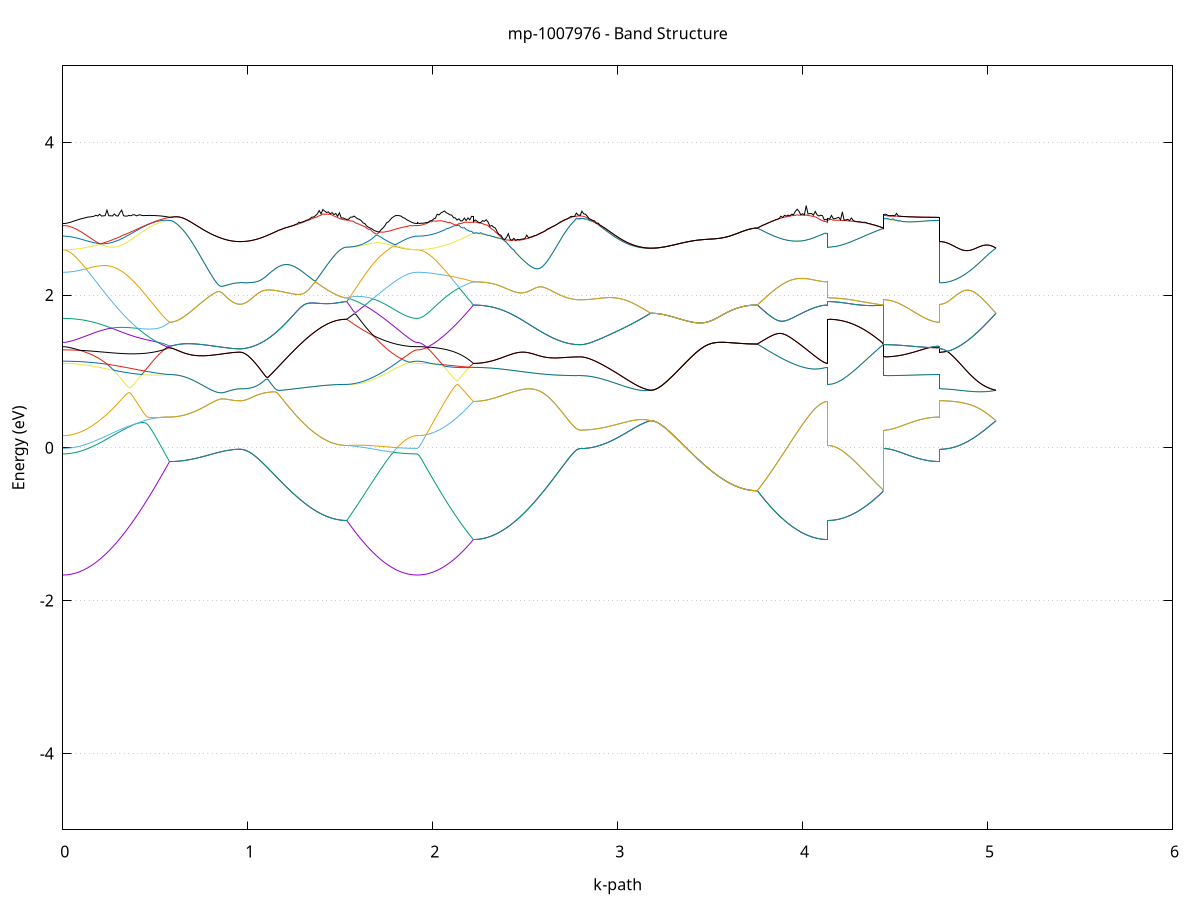 set title 'mp-1007976 - Band Structure'
set xlabel 'k-path'
set ylabel 'Energy (eV)'
set grid y
set yrange [-5:5]
set terminal png size 800,600
set output 'mp-1007976_bands_gnuplot.png'
plot '-' using 1:2 with lines notitle, '-' using 1:2 with lines notitle, '-' using 1:2 with lines notitle, '-' using 1:2 with lines notitle, '-' using 1:2 with lines notitle, '-' using 1:2 with lines notitle, '-' using 1:2 with lines notitle, '-' using 1:2 with lines notitle, '-' using 1:2 with lines notitle, '-' using 1:2 with lines notitle, '-' using 1:2 with lines notitle, '-' using 1:2 with lines notitle, '-' using 1:2 with lines notitle, '-' using 1:2 with lines notitle, '-' using 1:2 with lines notitle, '-' using 1:2 with lines notitle, '-' using 1:2 with lines notitle, '-' using 1:2 with lines notitle, '-' using 1:2 with lines notitle, '-' using 1:2 with lines notitle, '-' using 1:2 with lines notitle, '-' using 1:2 with lines notitle, '-' using 1:2 with lines notitle, '-' using 1:2 with lines notitle, '-' using 1:2 with lines notitle, '-' using 1:2 with lines notitle, '-' using 1:2 with lines notitle, '-' using 1:2 with lines notitle, '-' using 1:2 with lines notitle, '-' using 1:2 with lines notitle, '-' using 1:2 with lines notitle, '-' using 1:2 with lines notitle
0.000000 -23.866748
0.009950 -23.866748
0.019899 -23.866748
0.029849 -23.866748
0.039798 -23.866748
0.049748 -23.866748
0.059698 -23.866648
0.069647 -23.866648
0.079597 -23.866648
0.089547 -23.866548
0.099496 -23.866548
0.109446 -23.866448
0.119395 -23.866448
0.129345 -23.866348
0.139295 -23.866248
0.149244 -23.866248
0.159194 -23.866148
0.169144 -23.866048
0.179093 -23.865948
0.189043 -23.865848
0.198992 -23.865848
0.208942 -23.865748
0.218892 -23.865648
0.228841 -23.865548
0.238791 -23.865448
0.248741 -23.865348
0.258690 -23.865148
0.268640 -23.865048
0.278589 -23.864948
0.288539 -23.864848
0.298489 -23.864748
0.308438 -23.864648
0.318388 -23.864548
0.328338 -23.864348
0.338287 -23.864248
0.348237 -23.864148
0.358186 -23.864048
0.368136 -23.863948
0.378086 -23.863748
0.388035 -23.863648
0.397985 -23.863548
0.407935 -23.863448
0.417884 -23.863348
0.427834 -23.863148
0.437783 -23.863048
0.447733 -23.862948
0.457683 -23.862848
0.467632 -23.862748
0.477582 -23.862648
0.487532 -23.862548
0.497481 -23.862448
0.507431 -23.862348
0.517380 -23.862248
0.527330 -23.862148
0.537280 -23.862048
0.547229 -23.861948
0.557179 -23.861848
0.567129 -23.861748
0.577078 -23.861648
0.577078 -23.861648
0.586857 -23.861648
0.596635 -23.861648
0.606414 -23.861648
0.616193 -23.861648
0.625971 -23.861648
0.635750 -23.861648
0.645528 -23.861648
0.655307 -23.861548
0.665086 -23.861548
0.674864 -23.861548
0.684643 -23.861548
0.694421 -23.861548
0.704200 -23.861548
0.713979 -23.861448
0.723757 -23.861448
0.733536 -23.861448
0.743315 -23.861448
0.753093 -23.861348
0.762872 -23.861348
0.772650 -23.861348
0.782429 -23.861348
0.792208 -23.861248
0.801986 -23.861248
0.811765 -23.861248
0.821543 -23.861148
0.831322 -23.861148
0.841101 -23.861148
0.850879 -23.861148
0.860658 -23.861148
0.870436 -23.861048
0.880215 -23.861048
0.889994 -23.861048
0.899772 -23.861048
0.909551 -23.861048
0.919330 -23.861048
0.929108 -23.860948
0.938887 -23.860948
0.948665 -23.860948
0.958444 -23.860948
0.958444 -23.860948
0.968394 -23.860948
0.978343 -23.860948
0.988293 -23.860948
0.998242 -23.861048
1.008192 -23.861048
1.018142 -23.861048
1.028091 -23.861048
1.038041 -23.861048
1.047991 -23.861148
1.057940 -23.861148
1.067890 -23.861148
1.077839 -23.861248
1.087789 -23.861248
1.097739 -23.861248
1.107688 -23.861348
1.117638 -23.861348
1.127588 -23.861448
1.137537 -23.861448
1.147487 -23.861548
1.157436 -23.861548
1.167386 -23.861648
1.177336 -23.861648
1.187285 -23.861748
1.197235 -23.861748
1.207185 -23.861848
1.217134 -23.861848
1.227084 -23.861948
1.237033 -23.861948
1.246983 -23.862048
1.256933 -23.862148
1.266882 -23.862148
1.276832 -23.862248
1.286782 -23.862248
1.296731 -23.862348
1.306681 -23.862348
1.316630 -23.862448
1.326580 -23.862448
1.336530 -23.862548
1.346479 -23.862548
1.356429 -23.862648
1.366378 -23.862648
1.376328 -23.862748
1.386278 -23.862748
1.396227 -23.862848
1.406177 -23.862848
1.416127 -23.862848
1.426076 -23.862948
1.436026 -23.862948
1.445975 -23.862948
1.455925 -23.863048
1.465875 -23.863048
1.475824 -23.863048
1.485774 -23.863048
1.495724 -23.863048
1.505673 -23.863048
1.515623 -23.863148
1.525572 -23.863148
1.535522 -23.863148
1.535522 -23.863148
1.545301 -23.863248
1.555079 -23.863448
1.564858 -23.863548
1.574637 -23.863748
1.584415 -23.863848
1.594194 -23.863948
1.603972 -23.864148
1.613751 -23.864248
1.623530 -23.864448
1.633308 -23.864548
1.643087 -23.864648
1.652865 -23.864848
1.662644 -23.864948
1.672423 -23.865048
1.682201 -23.865248
1.691980 -23.865348
1.701758 -23.865448
1.711537 -23.865548
1.721316 -23.865648
1.731094 -23.865748
1.740873 -23.865848
1.750652 -23.865948
1.760430 -23.866048
1.770209 -23.866148
1.779987 -23.866248
1.789766 -23.866248
1.799545 -23.866348
1.809323 -23.866448
1.819102 -23.866448
1.828880 -23.866548
1.838659 -23.866648
1.848438 -23.866648
1.858216 -23.866648
1.867995 -23.866748
1.877773 -23.866748
1.887552 -23.866748
1.897331 -23.866748
1.907109 -23.866748
1.916888 -23.866748
1.916888 -23.866748
1.926663 -23.866748
1.936438 -23.866748
1.946214 -23.866748
1.955989 -23.866748
1.965764 -23.866748
1.975539 -23.866648
1.985315 -23.866648
1.995090 -23.866548
2.004865 -23.866548
2.014640 -23.866448
2.024415 -23.866348
2.034191 -23.866348
2.043966 -23.866248
2.053741 -23.866148
2.063516 -23.866048
2.073292 -23.865948
2.083067 -23.865848
2.092842 -23.865748
2.102617 -23.865648
2.112393 -23.865548
2.122168 -23.865448
2.131943 -23.865248
2.141718 -23.865148
2.151494 -23.865048
2.161269 -23.864948
2.171044 -23.864748
2.180819 -23.864648
2.190595 -23.864448
2.200370 -23.864348
2.210145 -23.864248
2.219920 -23.864048
2.219920 -23.864048
2.229870 -23.864048
2.239820 -23.864048
2.249769 -23.864048
2.259719 -23.864048
2.269668 -23.863948
2.279618 -23.863948
2.289568 -23.863948
2.299517 -23.863948
2.309467 -23.863848
2.319416 -23.863848
2.329366 -23.863848
2.339316 -23.863748
2.349265 -23.863748
2.359215 -23.863648
2.369165 -23.863548
2.379114 -23.863548
2.389064 -23.863448
2.399013 -23.863448
2.408963 -23.863348
2.418913 -23.863248
2.428862 -23.863248
2.438812 -23.863148
2.448762 -23.863048
2.458711 -23.862948
2.468661 -23.862948
2.478610 -23.862848
2.488560 -23.862748
2.498510 -23.862648
2.508459 -23.862548
2.518409 -23.862448
2.528359 -23.862448
2.538308 -23.862348
2.548258 -23.862248
2.558207 -23.862148
2.568157 -23.862048
2.578107 -23.862048
2.588056 -23.861948
2.598006 -23.861848
2.607956 -23.861748
2.617905 -23.861748
2.627855 -23.861648
2.637804 -23.861548
2.647754 -23.861548
2.657704 -23.861448
2.667653 -23.861348
2.677603 -23.861348
2.687553 -23.861248
2.697502 -23.861248
2.707452 -23.861148
2.717401 -23.861148
2.727351 -23.861148
2.737301 -23.861048
2.747250 -23.861048
2.757200 -23.861048
2.767150 -23.861048
2.777099 -23.861048
2.787049 -23.860948
2.796998 -23.860948
2.796998 -23.860948
2.806777 -23.860948
2.816556 -23.860948
2.826334 -23.860948
2.836113 -23.860948
2.845891 -23.860948
2.855670 -23.860948
2.865449 -23.860948
2.875227 -23.860948
2.885006 -23.860848
2.894785 -23.860848
2.904563 -23.860848
2.914342 -23.860848
2.924120 -23.860748
2.933899 -23.860748
2.943678 -23.860748
2.953456 -23.860648
2.963235 -23.860648
2.973013 -23.860548
2.982792 -23.860548
2.992571 -23.860448
3.002349 -23.860448
3.012128 -23.860348
3.021906 -23.860348
3.031685 -23.860248
3.041464 -23.860248
3.051242 -23.860148
3.061021 -23.860148
3.070799 -23.860048
3.080578 -23.860048
3.090357 -23.859948
3.100135 -23.859848
3.109914 -23.859848
3.119693 -23.859748
3.129471 -23.859748
3.139250 -23.859648
3.149028 -23.859548
3.158807 -23.859548
3.168586 -23.859448
3.178364 -23.859348
3.178364 -23.859348
3.188314 -23.859348
3.198263 -23.859348
3.208213 -23.859348
3.218163 -23.859448
3.228112 -23.859448
3.238062 -23.859448
3.248012 -23.859448
3.257961 -23.859448
3.267911 -23.859548
3.277860 -23.859548
3.287810 -23.859548
3.297760 -23.859548
3.307709 -23.859648
3.317659 -23.859648
3.327609 -23.859748
3.337558 -23.859748
3.347508 -23.859748
3.357457 -23.859848
3.367407 -23.859848
3.377357 -23.859948
3.387306 -23.859948
3.397256 -23.860048
3.407206 -23.860048
3.417155 -23.860148
3.427105 -23.860148
3.437054 -23.860248
3.447004 -23.860348
3.456954 -23.860348
3.466903 -23.860448
3.476853 -23.860448
3.486803 -23.860548
3.496752 -23.860548
3.506702 -23.860648
3.516651 -23.860648
3.526601 -23.860748
3.536551 -23.860848
3.546500 -23.860848
3.556450 -23.860948
3.566400 -23.860948
3.576349 -23.861048
3.586299 -23.861048
3.596248 -23.861048
3.606198 -23.861148
3.616148 -23.861148
3.626097 -23.861248
3.636047 -23.861248
3.645996 -23.861248
3.655946 -23.861348
3.665896 -23.861348
3.675845 -23.861348
3.685795 -23.861348
3.695745 -23.861448
3.705694 -23.861448
3.715644 -23.861448
3.725593 -23.861448
3.735543 -23.861448
3.745493 -23.861448
3.755442 -23.861448
3.755442 -23.861448
3.765221 -23.861548
3.775000 -23.861648
3.784778 -23.861748
3.794557 -23.861848
3.804335 -23.861948
3.814114 -23.862048
3.823893 -23.862148
3.833671 -23.862248
3.843450 -23.862348
3.853228 -23.862448
3.863007 -23.862548
3.872786 -23.862648
3.882564 -23.862748
3.892343 -23.862848
3.902121 -23.862948
3.911900 -23.863048
3.921679 -23.863148
3.931457 -23.863148
3.941236 -23.863248
3.951015 -23.863348
3.960793 -23.863448
3.970572 -23.863448
3.980350 -23.863548
3.990129 -23.863548
3.999908 -23.863648
4.009686 -23.863748
4.019465 -23.863748
4.029243 -23.863848
4.039022 -23.863848
4.048801 -23.863848
4.058579 -23.863948
4.068358 -23.863948
4.078136 -23.863948
4.087915 -23.864048
4.097694 -23.864048
4.107472 -23.864048
4.117251 -23.864048
4.127030 -23.864048
4.136808 -23.864048
4.136808 -23.863148
4.146583 -23.863148
4.156359 -23.863148
4.166134 -23.863048
4.175909 -23.863048
4.185684 -23.863048
4.195460 -23.863048
4.205235 -23.863048
4.215010 -23.862948
4.224785 -23.862948
4.234561 -23.862948
4.244336 -23.862848
4.254111 -23.862848
4.263886 -23.862748
4.273661 -23.862748
4.283437 -23.862648
4.293212 -23.862648
4.302987 -23.862548
4.312762 -23.862448
4.322538 -23.862448
4.332313 -23.862348
4.342088 -23.862248
4.351863 -23.862148
4.361639 -23.862148
4.371414 -23.862048
4.381189 -23.861948
4.390964 -23.861848
4.400740 -23.861748
4.410515 -23.861748
4.420290 -23.861648
4.430065 -23.861548
4.439841 -23.861448
4.439841 -23.860948
4.449616 -23.860948
4.459391 -23.860948
4.469166 -23.861048
4.478941 -23.861048
4.488717 -23.861048
4.498492 -23.861048
4.508267 -23.861048
4.518042 -23.861148
4.527818 -23.861148
4.537593 -23.861148
4.547368 -23.861248
4.557143 -23.861248
4.566919 -23.861248
4.576694 -23.861348
4.586469 -23.861348
4.596244 -23.861348
4.606020 -23.861348
4.615795 -23.861448
4.625570 -23.861448
4.635345 -23.861448
4.645121 -23.861548
4.654896 -23.861548
4.664671 -23.861548
4.674446 -23.861548
4.684221 -23.861648
4.693997 -23.861648
4.703772 -23.861648
4.713547 -23.861648
4.723322 -23.861648
4.733098 -23.861648
4.742873 -23.861648
4.742873 -23.860948
4.752648 -23.860948
4.762423 -23.860948
4.772199 -23.860948
4.781974 -23.860948
4.791749 -23.860948
4.801524 -23.860948
4.811300 -23.860848
4.821075 -23.860848
4.830850 -23.860848
4.840625 -23.860748
4.850400 -23.860748
4.860176 -23.860648
4.869951 -23.860648
4.879726 -23.860548
4.889501 -23.860548
4.899277 -23.860448
4.909052 -23.860448
4.918827 -23.860348
4.928602 -23.860248
4.938378 -23.860248
4.948153 -23.860148
4.957928 -23.860048
4.967703 -23.860048
4.977479 -23.859948
4.987254 -23.859848
4.997029 -23.859748
5.006804 -23.859748
5.016580 -23.859648
5.026355 -23.859548
5.036130 -23.859448
5.045905 -23.859348
e
0.000000 -23.859948
0.009950 -23.859948
0.019899 -23.859948
0.029849 -23.859948
0.039798 -23.859948
0.049748 -23.860048
0.059698 -23.860048
0.069647 -23.860048
0.079597 -23.860048
0.089547 -23.860048
0.099496 -23.860048
0.109446 -23.860048
0.119395 -23.860148
0.129345 -23.860148
0.139295 -23.860148
0.149244 -23.860148
0.159194 -23.860148
0.169144 -23.860148
0.179093 -23.860148
0.189043 -23.860248
0.198992 -23.860248
0.208942 -23.860248
0.218892 -23.860248
0.228841 -23.860248
0.238791 -23.860248
0.248741 -23.860248
0.258690 -23.860248
0.268640 -23.860248
0.278589 -23.860348
0.288539 -23.860348
0.298489 -23.860348
0.308438 -23.860348
0.318388 -23.860348
0.328338 -23.860348
0.338287 -23.860448
0.348237 -23.860448
0.358186 -23.860448
0.368136 -23.860448
0.378086 -23.860548
0.388035 -23.860548
0.397985 -23.860548
0.407935 -23.860648
0.417884 -23.860648
0.427834 -23.860748
0.437783 -23.860748
0.447733 -23.860748
0.457683 -23.860848
0.467632 -23.860848
0.477582 -23.860948
0.487532 -23.861048
0.497481 -23.861048
0.507431 -23.861148
0.517380 -23.861148
0.527330 -23.861248
0.537280 -23.861348
0.547229 -23.861448
0.557179 -23.861448
0.567129 -23.861548
0.577078 -23.861648
0.577078 -23.861648
0.586857 -23.861648
0.596635 -23.861648
0.606414 -23.861648
0.616193 -23.861648
0.625971 -23.861648
0.635750 -23.861648
0.645528 -23.861648
0.655307 -23.861548
0.665086 -23.861548
0.674864 -23.861548
0.684643 -23.861548
0.694421 -23.861548
0.704200 -23.861548
0.713979 -23.861448
0.723757 -23.861448
0.733536 -23.861448
0.743315 -23.861448
0.753093 -23.861348
0.762872 -23.861348
0.772650 -23.861348
0.782429 -23.861348
0.792208 -23.861248
0.801986 -23.861248
0.811765 -23.861248
0.821543 -23.861148
0.831322 -23.861148
0.841101 -23.861148
0.850879 -23.861148
0.860658 -23.861148
0.870436 -23.861048
0.880215 -23.861048
0.889994 -23.861048
0.899772 -23.861048
0.909551 -23.861048
0.919330 -23.861048
0.929108 -23.860948
0.938887 -23.860948
0.948665 -23.860948
0.958444 -23.860948
0.958444 -23.860948
0.968394 -23.860948
0.978343 -23.860948
0.988293 -23.860948
0.998242 -23.861048
1.008192 -23.861048
1.018142 -23.861048
1.028091 -23.861048
1.038041 -23.861048
1.047991 -23.861148
1.057940 -23.861148
1.067890 -23.861148
1.077839 -23.861248
1.087789 -23.861248
1.097739 -23.861248
1.107688 -23.861348
1.117638 -23.861348
1.127588 -23.861448
1.137537 -23.861448
1.147487 -23.861548
1.157436 -23.861548
1.167386 -23.861648
1.177336 -23.861648
1.187285 -23.861748
1.197235 -23.861748
1.207185 -23.861848
1.217134 -23.861848
1.227084 -23.861948
1.237033 -23.861948
1.246983 -23.862048
1.256933 -23.862148
1.266882 -23.862148
1.276832 -23.862248
1.286782 -23.862248
1.296731 -23.862348
1.306681 -23.862348
1.316630 -23.862448
1.326580 -23.862448
1.336530 -23.862548
1.346479 -23.862548
1.356429 -23.862648
1.366378 -23.862648
1.376328 -23.862748
1.386278 -23.862748
1.396227 -23.862848
1.406177 -23.862848
1.416127 -23.862848
1.426076 -23.862948
1.436026 -23.862948
1.445975 -23.862948
1.455925 -23.863048
1.465875 -23.863048
1.475824 -23.863048
1.485774 -23.863048
1.495724 -23.863048
1.505673 -23.863048
1.515623 -23.863148
1.525572 -23.863148
1.535522 -23.863148
1.535522 -23.863148
1.545301 -23.862948
1.555079 -23.862848
1.564858 -23.862648
1.574637 -23.862548
1.584415 -23.862348
1.594194 -23.862248
1.603972 -23.862048
1.613751 -23.861948
1.623530 -23.861748
1.633308 -23.861648
1.643087 -23.861548
1.652865 -23.861348
1.662644 -23.861248
1.672423 -23.861148
1.682201 -23.861048
1.691980 -23.860848
1.701758 -23.860748
1.711537 -23.860648
1.721316 -23.860548
1.731094 -23.860448
1.740873 -23.860348
1.750652 -23.860248
1.760430 -23.860148
1.770209 -23.860048
1.779987 -23.860048
1.789766 -23.859948
1.799545 -23.859948
1.809323 -23.859948
1.819102 -23.859948
1.828880 -23.859948
1.838659 -23.859948
1.848438 -23.859948
1.858216 -23.859948
1.867995 -23.859948
1.877773 -23.859948
1.887552 -23.859948
1.897331 -23.859948
1.907109 -23.859948
1.916888 -23.859948
1.916888 -23.859948
1.926663 -23.859948
1.936438 -23.860048
1.946214 -23.860148
1.955989 -23.860248
1.965764 -23.860348
1.975539 -23.860448
1.985315 -23.860548
1.995090 -23.860648
2.004865 -23.860848
2.014640 -23.860948
2.024415 -23.861048
2.034191 -23.861248
2.043966 -23.861348
2.053741 -23.861448
2.063516 -23.861648
2.073292 -23.861748
2.083067 -23.861948
2.092842 -23.862048
2.102617 -23.862248
2.112393 -23.862348
2.122168 -23.862548
2.131943 -23.862648
2.141718 -23.862848
2.151494 -23.862948
2.161269 -23.863148
2.171044 -23.863248
2.180819 -23.863448
2.190595 -23.863648
2.200370 -23.863748
2.210145 -23.863948
2.219920 -23.864048
2.219920 -23.864048
2.229870 -23.864048
2.239820 -23.864048
2.249769 -23.864048
2.259719 -23.864048
2.269668 -23.863948
2.279618 -23.863948
2.289568 -23.863948
2.299517 -23.863948
2.309467 -23.863848
2.319416 -23.863848
2.329366 -23.863748
2.339316 -23.863748
2.349265 -23.863748
2.359215 -23.863648
2.369165 -23.863548
2.379114 -23.863548
2.389064 -23.863448
2.399013 -23.863448
2.408963 -23.863348
2.418913 -23.863248
2.428862 -23.863248
2.438812 -23.863148
2.448762 -23.863048
2.458711 -23.862948
2.468661 -23.862948
2.478610 -23.862848
2.488560 -23.862748
2.498510 -23.862648
2.508459 -23.862548
2.518409 -23.862448
2.528359 -23.862448
2.538308 -23.862348
2.548258 -23.862248
2.558207 -23.862148
2.568157 -23.862048
2.578107 -23.862048
2.588056 -23.861948
2.598006 -23.861848
2.607956 -23.861748
2.617905 -23.861748
2.627855 -23.861648
2.637804 -23.861548
2.647754 -23.861548
2.657704 -23.861448
2.667653 -23.861348
2.677603 -23.861348
2.687553 -23.861248
2.697502 -23.861248
2.707452 -23.861148
2.717401 -23.861148
2.727351 -23.861148
2.737301 -23.861048
2.747250 -23.861048
2.757200 -23.861048
2.767150 -23.861048
2.777099 -23.861048
2.787049 -23.860948
2.796998 -23.860948
2.796998 -23.860948
2.806777 -23.860948
2.816556 -23.860948
2.826334 -23.860948
2.836113 -23.860948
2.845891 -23.860948
2.855670 -23.860948
2.865449 -23.860948
2.875227 -23.860948
2.885006 -23.860848
2.894785 -23.860848
2.904563 -23.860848
2.914342 -23.860848
2.924120 -23.860748
2.933899 -23.860748
2.943678 -23.860748
2.953456 -23.860648
2.963235 -23.860648
2.973013 -23.860548
2.982792 -23.860548
2.992571 -23.860448
3.002349 -23.860448
3.012128 -23.860348
3.021906 -23.860348
3.031685 -23.860248
3.041464 -23.860248
3.051242 -23.860148
3.061021 -23.860148
3.070799 -23.860048
3.080578 -23.860048
3.090357 -23.859948
3.100135 -23.859848
3.109914 -23.859848
3.119693 -23.859748
3.129471 -23.859748
3.139250 -23.859648
3.149028 -23.859548
3.158807 -23.859548
3.168586 -23.859448
3.178364 -23.859348
3.178364 -23.859348
3.188314 -23.859348
3.198263 -23.859348
3.208213 -23.859348
3.218163 -23.859448
3.228112 -23.859448
3.238062 -23.859448
3.248012 -23.859448
3.257961 -23.859448
3.267911 -23.859548
3.277860 -23.859548
3.287810 -23.859548
3.297760 -23.859548
3.307709 -23.859648
3.317659 -23.859648
3.327609 -23.859748
3.337558 -23.859748
3.347508 -23.859748
3.357457 -23.859848
3.367407 -23.859848
3.377357 -23.859948
3.387306 -23.859948
3.397256 -23.860048
3.407206 -23.860048
3.417155 -23.860148
3.427105 -23.860148
3.437054 -23.860248
3.447004 -23.860348
3.456954 -23.860348
3.466903 -23.860448
3.476853 -23.860448
3.486803 -23.860548
3.496752 -23.860548
3.506702 -23.860648
3.516651 -23.860648
3.526601 -23.860748
3.536551 -23.860848
3.546500 -23.860848
3.556450 -23.860948
3.566400 -23.860948
3.576349 -23.861048
3.586299 -23.861048
3.596248 -23.861048
3.606198 -23.861148
3.616148 -23.861148
3.626097 -23.861248
3.636047 -23.861248
3.645996 -23.861248
3.655946 -23.861348
3.665896 -23.861348
3.675845 -23.861348
3.685795 -23.861348
3.695745 -23.861448
3.705694 -23.861448
3.715644 -23.861448
3.725593 -23.861448
3.735543 -23.861448
3.745493 -23.861448
3.755442 -23.861448
3.755442 -23.861448
3.765221 -23.861548
3.775000 -23.861648
3.784778 -23.861748
3.794557 -23.861848
3.804335 -23.861948
3.814114 -23.862048
3.823893 -23.862148
3.833671 -23.862248
3.843450 -23.862348
3.853228 -23.862448
3.863007 -23.862548
3.872786 -23.862648
3.882564 -23.862748
3.892343 -23.862848
3.902121 -23.862948
3.911900 -23.863048
3.921679 -23.863148
3.931457 -23.863148
3.941236 -23.863248
3.951015 -23.863348
3.960793 -23.863448
3.970572 -23.863448
3.980350 -23.863548
3.990129 -23.863548
3.999908 -23.863648
4.009686 -23.863748
4.019465 -23.863748
4.029243 -23.863848
4.039022 -23.863848
4.048801 -23.863848
4.058579 -23.863948
4.068358 -23.863948
4.078136 -23.863948
4.087915 -23.864048
4.097694 -23.864048
4.107472 -23.864048
4.117251 -23.864048
4.127030 -23.864048
4.136808 -23.864048
4.136808 -23.863148
4.146583 -23.863148
4.156359 -23.863148
4.166134 -23.863048
4.175909 -23.863048
4.185684 -23.863048
4.195460 -23.863048
4.205235 -23.863048
4.215010 -23.862948
4.224785 -23.862948
4.234561 -23.862948
4.244336 -23.862848
4.254111 -23.862848
4.263886 -23.862748
4.273661 -23.862748
4.283437 -23.862648
4.293212 -23.862648
4.302987 -23.862548
4.312762 -23.862448
4.322538 -23.862448
4.332313 -23.862348
4.342088 -23.862248
4.351863 -23.862148
4.361639 -23.862148
4.371414 -23.862048
4.381189 -23.861948
4.390964 -23.861848
4.400740 -23.861748
4.410515 -23.861748
4.420290 -23.861648
4.430065 -23.861548
4.439841 -23.861448
4.439841 -23.860948
4.449616 -23.860948
4.459391 -23.860948
4.469166 -23.861048
4.478941 -23.861048
4.488717 -23.861048
4.498492 -23.861048
4.508267 -23.861048
4.518042 -23.861148
4.527818 -23.861148
4.537593 -23.861148
4.547368 -23.861248
4.557143 -23.861248
4.566919 -23.861248
4.576694 -23.861348
4.586469 -23.861348
4.596244 -23.861348
4.606020 -23.861348
4.615795 -23.861448
4.625570 -23.861448
4.635345 -23.861448
4.645121 -23.861548
4.654896 -23.861548
4.664671 -23.861548
4.674446 -23.861548
4.684221 -23.861648
4.693997 -23.861648
4.703772 -23.861648
4.713547 -23.861648
4.723322 -23.861648
4.733098 -23.861648
4.742873 -23.861648
4.742873 -23.860948
4.752648 -23.860948
4.762423 -23.860948
4.772199 -23.860948
4.781974 -23.860948
4.791749 -23.860948
4.801524 -23.860948
4.811300 -23.860848
4.821075 -23.860848
4.830850 -23.860848
4.840625 -23.860748
4.850400 -23.860748
4.860176 -23.860648
4.869951 -23.860648
4.879726 -23.860548
4.889501 -23.860548
4.899277 -23.860448
4.909052 -23.860448
4.918827 -23.860348
4.928602 -23.860248
4.938378 -23.860248
4.948153 -23.860148
4.957928 -23.860048
4.967703 -23.860048
4.977479 -23.859948
4.987254 -23.859848
4.997029 -23.859748
5.006804 -23.859748
5.016580 -23.859648
5.026355 -23.859548
5.036130 -23.859448
5.045905 -23.859348
e
0.000000 -23.859648
0.009950 -23.859648
0.019899 -23.859648
0.029849 -23.859648
0.039798 -23.859648
0.049748 -23.859548
0.059698 -23.859548
0.069647 -23.859548
0.079597 -23.859548
0.089547 -23.859448
0.099496 -23.859448
0.109446 -23.859448
0.119395 -23.859348
0.129345 -23.859348
0.139295 -23.859348
0.149244 -23.859248
0.159194 -23.859248
0.169144 -23.859148
0.179093 -23.859148
0.189043 -23.859048
0.198992 -23.859048
0.208942 -23.858948
0.218892 -23.858848
0.228841 -23.858848
0.238791 -23.858748
0.248741 -23.858748
0.258690 -23.858648
0.268640 -23.858548
0.278589 -23.858548
0.288539 -23.858448
0.298489 -23.858348
0.308438 -23.858348
0.318388 -23.858248
0.328338 -23.858148
0.338287 -23.858148
0.348237 -23.858048
0.358186 -23.857948
0.368136 -23.857948
0.378086 -23.857848
0.388035 -23.857848
0.397985 -23.857748
0.407935 -23.857648
0.417884 -23.857648
0.427834 -23.857548
0.437783 -23.857548
0.447733 -23.857448
0.457683 -23.857448
0.467632 -23.857348
0.477582 -23.857348
0.487532 -23.857348
0.497481 -23.857248
0.507431 -23.857248
0.517380 -23.857248
0.527330 -23.857148
0.537280 -23.857148
0.547229 -23.857148
0.557179 -23.857148
0.567129 -23.857148
0.577078 -23.857148
0.577078 -23.857148
0.586857 -23.857148
0.596635 -23.857148
0.606414 -23.857148
0.616193 -23.857148
0.625971 -23.857148
0.635750 -23.857148
0.645528 -23.857148
0.655307 -23.857148
0.665086 -23.857148
0.674864 -23.857148
0.684643 -23.857248
0.694421 -23.857248
0.704200 -23.857248
0.713979 -23.857248
0.723757 -23.857348
0.733536 -23.857348
0.743315 -23.857348
0.753093 -23.857348
0.762872 -23.857448
0.772650 -23.857448
0.782429 -23.857448
0.792208 -23.857448
0.801986 -23.857548
0.811765 -23.857548
0.821543 -23.857548
0.831322 -23.857548
0.841101 -23.857648
0.850879 -23.857648
0.860658 -23.857648
0.870436 -23.857648
0.880215 -23.857648
0.889994 -23.857748
0.899772 -23.857748
0.909551 -23.857748
0.919330 -23.857748
0.929108 -23.857748
0.938887 -23.857748
0.948665 -23.857748
0.958444 -23.857748
0.958444 -23.857748
0.968394 -23.857748
0.978343 -23.857748
0.988293 -23.857748
0.998242 -23.857848
1.008192 -23.857848
1.018142 -23.857848
1.028091 -23.857848
1.038041 -23.857848
1.047991 -23.857848
1.057940 -23.857948
1.067890 -23.857948
1.077839 -23.857948
1.087789 -23.858048
1.097739 -23.858048
1.107688 -23.858048
1.117638 -23.858148
1.127588 -23.858148
1.137537 -23.858248
1.147487 -23.858248
1.157436 -23.858348
1.167386 -23.858348
1.177336 -23.858448
1.187285 -23.858448
1.197235 -23.858548
1.207185 -23.858548
1.217134 -23.858648
1.227084 -23.858648
1.237033 -23.858748
1.246983 -23.858748
1.256933 -23.858848
1.266882 -23.858848
1.276832 -23.858948
1.286782 -23.858948
1.296731 -23.859048
1.306681 -23.859148
1.316630 -23.859148
1.326580 -23.859248
1.336530 -23.859248
1.346479 -23.859248
1.356429 -23.859348
1.366378 -23.859348
1.376328 -23.859448
1.386278 -23.859448
1.396227 -23.859548
1.406177 -23.859548
1.416127 -23.859548
1.426076 -23.859648
1.436026 -23.859648
1.445975 -23.859648
1.455925 -23.859648
1.465875 -23.859748
1.475824 -23.859748
1.485774 -23.859748
1.495724 -23.859748
1.505673 -23.859748
1.515623 -23.859748
1.525572 -23.859748
1.535522 -23.859748
1.535522 -23.859748
1.545301 -23.859748
1.555079 -23.859848
1.564858 -23.859848
1.574637 -23.859848
1.584415 -23.859848
1.594194 -23.859848
1.603972 -23.859848
1.613751 -23.859848
1.623530 -23.859848
1.633308 -23.859848
1.643087 -23.859848
1.652865 -23.859848
1.662644 -23.859848
1.672423 -23.859848
1.682201 -23.859848
1.691980 -23.859848
1.701758 -23.859848
1.711537 -23.859948
1.721316 -23.859948
1.731094 -23.859948
1.740873 -23.859948
1.750652 -23.859948
1.760430 -23.859948
1.770209 -23.859948
1.779987 -23.859948
1.789766 -23.859948
1.799545 -23.859848
1.809323 -23.859748
1.819102 -23.859748
1.828880 -23.859648
1.838659 -23.859648
1.848438 -23.859648
1.858216 -23.859648
1.867995 -23.859648
1.877773 -23.859648
1.887552 -23.859648
1.897331 -23.859648
1.907109 -23.859648
1.916888 -23.859648
1.916888 -23.859648
1.926663 -23.859648
1.936438 -23.859548
1.946214 -23.859448
1.955989 -23.859448
1.965764 -23.859448
1.975539 -23.859348
1.985315 -23.859348
1.995090 -23.859348
2.004865 -23.859348
2.014640 -23.859348
2.024415 -23.859348
2.034191 -23.859348
2.043966 -23.859248
2.053741 -23.859248
2.063516 -23.859248
2.073292 -23.859248
2.083067 -23.859148
2.092842 -23.859148
2.102617 -23.859148
2.112393 -23.859148
2.122168 -23.859048
2.131943 -23.859048
2.141718 -23.859048
2.151494 -23.859048
2.161269 -23.858948
2.171044 -23.858948
2.180819 -23.858948
2.190595 -23.858948
2.200370 -23.858848
2.210145 -23.858848
2.219920 -23.858848
2.219920 -23.858848
2.229870 -23.858848
2.239820 -23.858848
2.249769 -23.858848
2.259719 -23.858848
2.269668 -23.858848
2.279618 -23.858848
2.289568 -23.858848
2.299517 -23.858748
2.309467 -23.858748
2.319416 -23.858748
2.329366 -23.858748
2.339316 -23.858748
2.349265 -23.858748
2.359215 -23.858648
2.369165 -23.858648
2.379114 -23.858648
2.389064 -23.858648
2.399013 -23.858548
2.408963 -23.858548
2.418913 -23.858548
2.428862 -23.858448
2.438812 -23.858448
2.448762 -23.858448
2.458711 -23.858448
2.468661 -23.858348
2.478610 -23.858348
2.488560 -23.858348
2.498510 -23.858248
2.508459 -23.858248
2.518409 -23.858248
2.528359 -23.858148
2.538308 -23.858148
2.548258 -23.858148
2.558207 -23.858148
2.568157 -23.858048
2.578107 -23.858048
2.588056 -23.858048
2.598006 -23.858048
2.607956 -23.857948
2.617905 -23.857948
2.627855 -23.857948
2.637804 -23.857948
2.647754 -23.857948
2.657704 -23.857848
2.667653 -23.857848
2.677603 -23.857848
2.687553 -23.857848
2.697502 -23.857848
2.707452 -23.857848
2.717401 -23.857848
2.727351 -23.857848
2.737301 -23.857748
2.747250 -23.857748
2.757200 -23.857748
2.767150 -23.857748
2.777099 -23.857748
2.787049 -23.857748
2.796998 -23.857748
2.796998 -23.857748
2.806777 -23.857748
2.816556 -23.857748
2.826334 -23.857748
2.836113 -23.857748
2.845891 -23.857848
2.855670 -23.857848
2.865449 -23.857848
2.875227 -23.857848
2.885006 -23.857848
2.894785 -23.857948
2.904563 -23.857948
2.914342 -23.857948
2.924120 -23.857948
2.933899 -23.858048
2.943678 -23.858048
2.953456 -23.858048
2.963235 -23.858148
2.973013 -23.858148
2.982792 -23.858248
2.992571 -23.858248
3.002349 -23.858348
3.012128 -23.858348
3.021906 -23.858448
3.031685 -23.858448
3.041464 -23.858548
3.051242 -23.858548
3.061021 -23.858648
3.070799 -23.858648
3.080578 -23.858748
3.090357 -23.858848
3.100135 -23.858848
3.109914 -23.858948
3.119693 -23.858948
3.129471 -23.859048
3.139250 -23.859148
3.149028 -23.859148
3.158807 -23.859248
3.168586 -23.859348
3.178364 -23.859348
3.178364 -23.859348
3.188314 -23.859348
3.198263 -23.859348
3.208213 -23.859348
3.218163 -23.859448
3.228112 -23.859448
3.238062 -23.859448
3.248012 -23.859448
3.257961 -23.859448
3.267911 -23.859548
3.277860 -23.859548
3.287810 -23.859548
3.297760 -23.859548
3.307709 -23.859648
3.317659 -23.859648
3.327609 -23.859748
3.337558 -23.859748
3.347508 -23.859748
3.357457 -23.859848
3.367407 -23.859848
3.377357 -23.859948
3.387306 -23.859948
3.397256 -23.860048
3.407206 -23.860048
3.417155 -23.860148
3.427105 -23.860148
3.437054 -23.860248
3.447004 -23.860348
3.456954 -23.860348
3.466903 -23.860448
3.476853 -23.860448
3.486803 -23.860548
3.496752 -23.860548
3.506702 -23.860648
3.516651 -23.860648
3.526601 -23.860748
3.536551 -23.860748
3.546500 -23.860848
3.556450 -23.860848
3.566400 -23.860948
3.576349 -23.860948
3.586299 -23.861048
3.596248 -23.861048
3.606198 -23.861148
3.616148 -23.861148
3.626097 -23.861248
3.636047 -23.861248
3.645996 -23.861248
3.655946 -23.861348
3.665896 -23.861348
3.675845 -23.861348
3.685795 -23.861348
3.695745 -23.861348
3.705694 -23.861448
3.715644 -23.861448
3.725593 -23.861448
3.735543 -23.861448
3.745493 -23.861448
3.755442 -23.861448
3.755442 -23.861448
3.765221 -23.861348
3.775000 -23.861248
3.784778 -23.861148
3.794557 -23.861048
3.804335 -23.860948
3.814114 -23.860848
3.823893 -23.860748
3.833671 -23.860648
3.843450 -23.860548
3.853228 -23.860448
3.863007 -23.860348
3.872786 -23.860248
3.882564 -23.860148
3.892343 -23.860048
3.902121 -23.859948
3.911900 -23.859848
3.921679 -23.859848
3.931457 -23.859748
3.941236 -23.859648
3.951015 -23.859548
3.960793 -23.859548
3.970572 -23.859448
3.980350 -23.859348
3.990129 -23.859348
3.999908 -23.859248
4.009686 -23.859248
4.019465 -23.859148
4.029243 -23.859148
4.039022 -23.859048
4.048801 -23.859048
4.058579 -23.858948
4.068358 -23.858948
4.078136 -23.858948
4.087915 -23.858948
4.097694 -23.858848
4.107472 -23.858848
4.117251 -23.858848
4.127030 -23.858848
4.136808 -23.858848
4.136808 -23.859748
4.146583 -23.859748
4.156359 -23.859748
4.166134 -23.859848
4.175909 -23.859848
4.185684 -23.859848
4.195460 -23.859848
4.205235 -23.859848
4.215010 -23.859948
4.224785 -23.859948
4.234561 -23.859948
4.244336 -23.860048
4.254111 -23.860048
4.263886 -23.860148
4.273661 -23.860148
4.283437 -23.860248
4.293212 -23.860348
4.302987 -23.860348
4.312762 -23.860448
4.322538 -23.860548
4.332313 -23.860548
4.342088 -23.860648
4.351863 -23.860748
4.361639 -23.860748
4.371414 -23.860848
4.381189 -23.860948
4.390964 -23.861048
4.400740 -23.861148
4.410515 -23.861248
4.420290 -23.861248
4.430065 -23.861348
4.439841 -23.861448
4.439841 -23.857748
4.449616 -23.857748
4.459391 -23.857748
4.469166 -23.857748
4.478941 -23.857748
4.488717 -23.857748
4.498492 -23.857748
4.508267 -23.857648
4.518042 -23.857648
4.527818 -23.857648
4.537593 -23.857548
4.547368 -23.857548
4.557143 -23.857548
4.566919 -23.857548
4.576694 -23.857448
4.586469 -23.857448
4.596244 -23.857448
4.606020 -23.857348
4.615795 -23.857348
4.625570 -23.857348
4.635345 -23.857248
4.645121 -23.857248
4.654896 -23.857248
4.664671 -23.857248
4.674446 -23.857148
4.684221 -23.857148
4.693997 -23.857148
4.703772 -23.857148
4.713547 -23.857148
4.723322 -23.857148
4.733098 -23.857148
4.742873 -23.857148
4.742873 -23.857748
4.752648 -23.857748
4.762423 -23.857748
4.772199 -23.857848
4.781974 -23.857848
4.791749 -23.857848
4.801524 -23.857848
4.811300 -23.857848
4.821075 -23.857948
4.830850 -23.857948
4.840625 -23.857948
4.850400 -23.858048
4.860176 -23.858048
4.869951 -23.858148
4.879726 -23.858148
4.889501 -23.858248
4.899277 -23.858248
4.909052 -23.858348
4.918827 -23.858348
4.928602 -23.858448
4.938378 -23.858548
4.948153 -23.858648
4.957928 -23.858648
4.967703 -23.858748
4.977479 -23.858848
4.987254 -23.858948
4.997029 -23.858948
5.006804 -23.859048
5.016580 -23.859148
5.026355 -23.859248
5.036130 -23.859348
5.045905 -23.859348
e
0.000000 -23.859448
0.009950 -23.859448
0.019899 -23.859448
0.029849 -23.859448
0.039798 -23.859348
0.049748 -23.859348
0.059698 -23.859348
0.069647 -23.859248
0.079597 -23.859248
0.089547 -23.859248
0.099496 -23.859148
0.109446 -23.859148
0.119395 -23.859048
0.129345 -23.859048
0.139295 -23.858948
0.149244 -23.858848
0.159194 -23.858848
0.169144 -23.858748
0.179093 -23.858748
0.189043 -23.858648
0.198992 -23.858648
0.208942 -23.858548
0.218892 -23.858448
0.228841 -23.858448
0.238791 -23.858348
0.248741 -23.858248
0.258690 -23.858248
0.268640 -23.858148
0.278589 -23.858048
0.288539 -23.858048
0.298489 -23.857948
0.308438 -23.857948
0.318388 -23.857848
0.328338 -23.857748
0.338287 -23.857748
0.348237 -23.857648
0.358186 -23.857648
0.368136 -23.857548
0.378086 -23.857548
0.388035 -23.857448
0.397985 -23.857448
0.407935 -23.857448
0.417884 -23.857348
0.427834 -23.857348
0.437783 -23.857248
0.447733 -23.857248
0.457683 -23.857248
0.467632 -23.857248
0.477582 -23.857148
0.487532 -23.857148
0.497481 -23.857148
0.507431 -23.857148
0.517380 -23.857148
0.527330 -23.857148
0.537280 -23.857148
0.547229 -23.857048
0.557179 -23.857048
0.567129 -23.857148
0.577078 -23.857148
0.577078 -23.857148
0.586857 -23.857148
0.596635 -23.857148
0.606414 -23.857148
0.616193 -23.857148
0.625971 -23.857148
0.635750 -23.857148
0.645528 -23.857148
0.655307 -23.857148
0.665086 -23.857148
0.674864 -23.857148
0.684643 -23.857248
0.694421 -23.857248
0.704200 -23.857248
0.713979 -23.857248
0.723757 -23.857348
0.733536 -23.857348
0.743315 -23.857348
0.753093 -23.857348
0.762872 -23.857448
0.772650 -23.857448
0.782429 -23.857448
0.792208 -23.857448
0.801986 -23.857548
0.811765 -23.857548
0.821543 -23.857548
0.831322 -23.857548
0.841101 -23.857648
0.850879 -23.857648
0.860658 -23.857648
0.870436 -23.857648
0.880215 -23.857648
0.889994 -23.857748
0.899772 -23.857748
0.909551 -23.857748
0.919330 -23.857748
0.929108 -23.857748
0.938887 -23.857748
0.948665 -23.857748
0.958444 -23.857748
0.958444 -23.857748
0.968394 -23.857748
0.978343 -23.857748
0.988293 -23.857748
0.998242 -23.857848
1.008192 -23.857848
1.018142 -23.857848
1.028091 -23.857848
1.038041 -23.857848
1.047991 -23.857848
1.057940 -23.857948
1.067890 -23.857948
1.077839 -23.857948
1.087789 -23.858048
1.097739 -23.858048
1.107688 -23.858048
1.117638 -23.858148
1.127588 -23.858148
1.137537 -23.858248
1.147487 -23.858248
1.157436 -23.858348
1.167386 -23.858348
1.177336 -23.858448
1.187285 -23.858448
1.197235 -23.858548
1.207185 -23.858548
1.217134 -23.858648
1.227084 -23.858648
1.237033 -23.858748
1.246983 -23.858748
1.256933 -23.858848
1.266882 -23.858848
1.276832 -23.858948
1.286782 -23.858948
1.296731 -23.859048
1.306681 -23.859148
1.316630 -23.859148
1.326580 -23.859248
1.336530 -23.859248
1.346479 -23.859248
1.356429 -23.859348
1.366378 -23.859348
1.376328 -23.859448
1.386278 -23.859448
1.396227 -23.859548
1.406177 -23.859548
1.416127 -23.859548
1.426076 -23.859648
1.436026 -23.859648
1.445975 -23.859648
1.455925 -23.859648
1.465875 -23.859748
1.475824 -23.859748
1.485774 -23.859748
1.495724 -23.859748
1.505673 -23.859748
1.515623 -23.859748
1.525572 -23.859748
1.535522 -23.859748
1.535522 -23.859748
1.545301 -23.859748
1.555079 -23.859748
1.564858 -23.859748
1.574637 -23.859748
1.584415 -23.859748
1.594194 -23.859748
1.603972 -23.859748
1.613751 -23.859748
1.623530 -23.859748
1.633308 -23.859748
1.643087 -23.859748
1.652865 -23.859748
1.662644 -23.859648
1.672423 -23.859648
1.682201 -23.859648
1.691980 -23.859648
1.701758 -23.859648
1.711537 -23.859648
1.721316 -23.859648
1.731094 -23.859648
1.740873 -23.859648
1.750652 -23.859648
1.760430 -23.859648
1.770209 -23.859648
1.779987 -23.859648
1.789766 -23.859648
1.799545 -23.859648
1.809323 -23.859648
1.819102 -23.859648
1.828880 -23.859648
1.838659 -23.859648
1.848438 -23.859548
1.858216 -23.859548
1.867995 -23.859548
1.877773 -23.859448
1.887552 -23.859448
1.897331 -23.859448
1.907109 -23.859448
1.916888 -23.859448
1.916888 -23.859448
1.926663 -23.859448
1.936438 -23.859448
1.946214 -23.859448
1.955989 -23.859448
1.965764 -23.859348
1.975539 -23.859248
1.985315 -23.859248
1.995090 -23.859148
2.004865 -23.859148
2.014640 -23.859048
2.024415 -23.859048
2.034191 -23.858948
2.043966 -23.858948
2.053741 -23.858948
2.063516 -23.858848
2.073292 -23.858848
2.083067 -23.858848
2.092842 -23.858848
2.102617 -23.858748
2.112393 -23.858748
2.122168 -23.858748
2.131943 -23.858748
2.141718 -23.858748
2.151494 -23.858748
2.161269 -23.858748
2.171044 -23.858748
2.180819 -23.858748
2.190595 -23.858848
2.200370 -23.858848
2.210145 -23.858848
2.219920 -23.858848
2.219920 -23.858848
2.229870 -23.858848
2.239820 -23.858848
2.249769 -23.858848
2.259719 -23.858848
2.269668 -23.858848
2.279618 -23.858848
2.289568 -23.858848
2.299517 -23.858748
2.309467 -23.858748
2.319416 -23.858748
2.329366 -23.858748
2.339316 -23.858748
2.349265 -23.858748
2.359215 -23.858648
2.369165 -23.858648
2.379114 -23.858648
2.389064 -23.858648
2.399013 -23.858548
2.408963 -23.858548
2.418913 -23.858548
2.428862 -23.858448
2.438812 -23.858448
2.448762 -23.858448
2.458711 -23.858448
2.468661 -23.858348
2.478610 -23.858348
2.488560 -23.858348
2.498510 -23.858248
2.508459 -23.858248
2.518409 -23.858248
2.528359 -23.858148
2.538308 -23.858148
2.548258 -23.858148
2.558207 -23.858148
2.568157 -23.858048
2.578107 -23.858048
2.588056 -23.858048
2.598006 -23.858048
2.607956 -23.857948
2.617905 -23.857948
2.627855 -23.857948
2.637804 -23.857948
2.647754 -23.857948
2.657704 -23.857848
2.667653 -23.857848
2.677603 -23.857848
2.687553 -23.857848
2.697502 -23.857848
2.707452 -23.857848
2.717401 -23.857848
2.727351 -23.857848
2.737301 -23.857748
2.747250 -23.857748
2.757200 -23.857748
2.767150 -23.857748
2.777099 -23.857748
2.787049 -23.857748
2.796998 -23.857748
2.796998 -23.857748
2.806777 -23.857748
2.816556 -23.857748
2.826334 -23.857748
2.836113 -23.857748
2.845891 -23.857848
2.855670 -23.857848
2.865449 -23.857848
2.875227 -23.857848
2.885006 -23.857848
2.894785 -23.857948
2.904563 -23.857948
2.914342 -23.857948
2.924120 -23.857948
2.933899 -23.858048
2.943678 -23.858048
2.953456 -23.858048
2.963235 -23.858148
2.973013 -23.858148
2.982792 -23.858248
2.992571 -23.858248
3.002349 -23.858348
3.012128 -23.858348
3.021906 -23.858448
3.031685 -23.858448
3.041464 -23.858548
3.051242 -23.858548
3.061021 -23.858648
3.070799 -23.858648
3.080578 -23.858748
3.090357 -23.858848
3.100135 -23.858848
3.109914 -23.858948
3.119693 -23.858948
3.129471 -23.859048
3.139250 -23.859148
3.149028 -23.859148
3.158807 -23.859248
3.168586 -23.859348
3.178364 -23.859348
3.178364 -23.859348
3.188314 -23.859348
3.198263 -23.859348
3.208213 -23.859348
3.218163 -23.859448
3.228112 -23.859448
3.238062 -23.859448
3.248012 -23.859448
3.257961 -23.859448
3.267911 -23.859548
3.277860 -23.859548
3.287810 -23.859548
3.297760 -23.859548
3.307709 -23.859648
3.317659 -23.859648
3.327609 -23.859748
3.337558 -23.859748
3.347508 -23.859748
3.357457 -23.859848
3.367407 -23.859848
3.377357 -23.859948
3.387306 -23.859948
3.397256 -23.860048
3.407206 -23.860048
3.417155 -23.860148
3.427105 -23.860148
3.437054 -23.860248
3.447004 -23.860348
3.456954 -23.860348
3.466903 -23.860448
3.476853 -23.860448
3.486803 -23.860548
3.496752 -23.860548
3.506702 -23.860648
3.516651 -23.860648
3.526601 -23.860748
3.536551 -23.860748
3.546500 -23.860848
3.556450 -23.860848
3.566400 -23.860948
3.576349 -23.860948
3.586299 -23.861048
3.596248 -23.861048
3.606198 -23.861148
3.616148 -23.861148
3.626097 -23.861248
3.636047 -23.861248
3.645996 -23.861248
3.655946 -23.861348
3.665896 -23.861348
3.675845 -23.861348
3.685795 -23.861348
3.695745 -23.861348
3.705694 -23.861448
3.715644 -23.861448
3.725593 -23.861448
3.735543 -23.861448
3.745493 -23.861448
3.755442 -23.861448
3.755442 -23.861448
3.765221 -23.861348
3.775000 -23.861248
3.784778 -23.861148
3.794557 -23.861048
3.804335 -23.860948
3.814114 -23.860848
3.823893 -23.860748
3.833671 -23.860648
3.843450 -23.860548
3.853228 -23.860448
3.863007 -23.860348
3.872786 -23.860248
3.882564 -23.860148
3.892343 -23.860048
3.902121 -23.859948
3.911900 -23.859848
3.921679 -23.859848
3.931457 -23.859748
3.941236 -23.859648
3.951015 -23.859548
3.960793 -23.859548
3.970572 -23.859448
3.980350 -23.859348
3.990129 -23.859348
3.999908 -23.859248
4.009686 -23.859248
4.019465 -23.859148
4.029243 -23.859148
4.039022 -23.859048
4.048801 -23.859048
4.058579 -23.858948
4.068358 -23.858948
4.078136 -23.858948
4.087915 -23.858948
4.097694 -23.858848
4.107472 -23.858848
4.117251 -23.858848
4.127030 -23.858848
4.136808 -23.858848
4.136808 -23.859748
4.146583 -23.859748
4.156359 -23.859748
4.166134 -23.859848
4.175909 -23.859848
4.185684 -23.859848
4.195460 -23.859848
4.205235 -23.859848
4.215010 -23.859948
4.224785 -23.859948
4.234561 -23.859948
4.244336 -23.860048
4.254111 -23.860048
4.263886 -23.860148
4.273661 -23.860148
4.283437 -23.860248
4.293212 -23.860348
4.302987 -23.860348
4.312762 -23.860448
4.322538 -23.860548
4.332313 -23.860548
4.342088 -23.860648
4.351863 -23.860748
4.361639 -23.860748
4.371414 -23.860848
4.381189 -23.860948
4.390964 -23.861048
4.400740 -23.861148
4.410515 -23.861248
4.420290 -23.861248
4.430065 -23.861348
4.439841 -23.861448
4.439841 -23.857748
4.449616 -23.857748
4.459391 -23.857748
4.469166 -23.857748
4.478941 -23.857748
4.488717 -23.857748
4.498492 -23.857748
4.508267 -23.857648
4.518042 -23.857648
4.527818 -23.857648
4.537593 -23.857548
4.547368 -23.857548
4.557143 -23.857548
4.566919 -23.857548
4.576694 -23.857448
4.586469 -23.857448
4.596244 -23.857448
4.606020 -23.857348
4.615795 -23.857348
4.625570 -23.857348
4.635345 -23.857248
4.645121 -23.857248
4.654896 -23.857248
4.664671 -23.857248
4.674446 -23.857148
4.684221 -23.857148
4.693997 -23.857148
4.703772 -23.857148
4.713547 -23.857148
4.723322 -23.857148
4.733098 -23.857148
4.742873 -23.857148
4.742873 -23.857748
4.752648 -23.857748
4.762423 -23.857748
4.772199 -23.857848
4.781974 -23.857848
4.791749 -23.857848
4.801524 -23.857848
4.811300 -23.857848
4.821075 -23.857948
4.830850 -23.857948
4.840625 -23.857948
4.850400 -23.858048
4.860176 -23.858048
4.869951 -23.858148
4.879726 -23.858148
4.889501 -23.858248
4.899277 -23.858248
4.909052 -23.858348
4.918827 -23.858348
4.928602 -23.858448
4.938378 -23.858548
4.948153 -23.858648
4.957928 -23.858648
4.967703 -23.858748
4.977479 -23.858848
4.987254 -23.858948
4.997029 -23.858948
5.006804 -23.859048
5.016580 -23.859148
5.026355 -23.859248
5.036130 -23.859348
5.045905 -23.859348
e
0.000000 -10.742148
0.009950 -10.742148
0.019899 -10.742048
0.029849 -10.741948
0.039798 -10.741748
0.049748 -10.741548
0.059698 -10.741348
0.069647 -10.741048
0.079597 -10.740648
0.089547 -10.740248
0.099496 -10.739848
0.109446 -10.739348
0.119395 -10.738848
0.129345 -10.738248
0.139295 -10.737648
0.149244 -10.737048
0.159194 -10.736348
0.169144 -10.735648
0.179093 -10.734848
0.189043 -10.734048
0.198992 -10.733248
0.208942 -10.732348
0.218892 -10.731448
0.228841 -10.730548
0.238791 -10.729548
0.248741 -10.728948
0.258690 -10.729048
0.268640 -10.729148
0.278589 -10.729248
0.288539 -10.729348
0.298489 -10.729448
0.308438 -10.729648
0.318388 -10.729848
0.328338 -10.729948
0.338287 -10.730248
0.348237 -10.730448
0.358186 -10.730648
0.368136 -10.730948
0.378086 -10.731248
0.388035 -10.731548
0.397985 -10.731848
0.407935 -10.732148
0.417884 -10.732448
0.427834 -10.732748
0.437783 -10.733048
0.447733 -10.733248
0.457683 -10.733548
0.467632 -10.733848
0.477582 -10.734048
0.487532 -10.734248
0.497481 -10.734448
0.507431 -10.734648
0.517380 -10.734748
0.527330 -10.734848
0.537280 -10.734948
0.547229 -10.734948
0.557179 -10.734948
0.567129 -10.734848
0.577078 -10.734748
0.577078 -10.734748
0.586857 -10.734748
0.596635 -10.734748
0.606414 -10.734648
0.616193 -10.734548
0.625971 -10.734448
0.635750 -10.734348
0.645528 -10.734248
0.655307 -10.734048
0.665086 -10.733948
0.674864 -10.733848
0.684643 -10.733748
0.694421 -10.733648
0.704200 -10.733548
0.713979 -10.733548
0.723757 -10.733548
0.733536 -10.733748
0.743315 -10.733948
0.753093 -10.734248
0.762872 -10.734548
0.772650 -10.735048
0.782429 -10.735548
0.792208 -10.736048
0.801986 -10.736648
0.811765 -10.737248
0.821543 -10.737848
0.831322 -10.738348
0.841101 -10.738948
0.850879 -10.739448
0.860658 -10.739948
0.870436 -10.740448
0.880215 -10.740848
0.889994 -10.741248
0.899772 -10.741548
0.909551 -10.741848
0.919330 -10.742048
0.929108 -10.742248
0.938887 -10.742448
0.948665 -10.742448
0.958444 -10.742548
0.958444 -10.742548
0.968394 -10.742448
0.978343 -10.742348
0.988293 -10.742248
0.998242 -10.742048
1.008192 -10.741848
1.018142 -10.741548
1.028091 -10.741148
1.038041 -10.740848
1.047991 -10.740448
1.057940 -10.740048
1.067890 -10.739648
1.077839 -10.739248
1.087789 -10.738848
1.097739 -10.738548
1.107688 -10.738248
1.117638 -10.737948
1.127588 -10.737748
1.137537 -10.737648
1.147487 -10.737648
1.157436 -10.737748
1.167386 -10.737848
1.177336 -10.738048
1.187285 -10.738348
1.197235 -10.738648
1.207185 -10.739048
1.217134 -10.739548
1.227084 -10.740048
1.237033 -10.740548
1.246983 -10.741148
1.256933 -10.741648
1.266882 -10.742248
1.276832 -10.742848
1.286782 -10.743548
1.296731 -10.744148
1.306681 -10.744748
1.316630 -10.745348
1.326580 -10.745948
1.336530 -10.746548
1.346479 -10.747048
1.356429 -10.747648
1.366378 -10.748148
1.376328 -10.748648
1.386278 -10.749148
1.396227 -10.749648
1.406177 -10.750048
1.416127 -10.750448
1.426076 -10.750848
1.436026 -10.751248
1.445975 -10.751548
1.455925 -10.751848
1.465875 -10.752148
1.475824 -10.752348
1.485774 -10.752548
1.495724 -10.752648
1.505673 -10.752848
1.515623 -10.752848
1.525572 -10.752948
1.535522 -10.752948
1.535522 -10.752948
1.545301 -10.753048
1.555079 -10.753148
1.564858 -10.753048
1.574637 -10.752948
1.584415 -10.752848
1.594194 -10.752548
1.603972 -10.752248
1.613751 -10.751948
1.623530 -10.751448
1.633308 -10.751048
1.643087 -10.750448
1.652865 -10.749848
1.662644 -10.749248
1.672423 -10.748448
1.682201 -10.747748
1.691980 -10.746948
1.701758 -10.746048
1.711537 -10.745248
1.721316 -10.744248
1.731094 -10.743348
1.740873 -10.742348
1.750652 -10.741348
1.760430 -10.740448
1.770209 -10.739348
1.779987 -10.738348
1.789766 -10.737448
1.799545 -10.736448
1.809323 -10.736148
1.819102 -10.737248
1.828880 -10.738148
1.838659 -10.738948
1.848438 -10.739748
1.858216 -10.740348
1.867995 -10.740948
1.877773 -10.741348
1.887552 -10.741748
1.897331 -10.741948
1.907109 -10.742148
1.916888 -10.742148
1.916888 -10.742148
1.926663 -10.742148
1.936438 -10.742048
1.946214 -10.741948
1.955989 -10.741748
1.965764 -10.741448
1.975539 -10.741148
1.985315 -10.740848
1.995090 -10.740348
2.004865 -10.739948
2.014640 -10.739348
2.024415 -10.738848
2.034191 -10.738148
2.043966 -10.737548
2.053741 -10.736748
2.063516 -10.736048
2.073292 -10.735148
2.083067 -10.734248
2.092842 -10.733348
2.102617 -10.732348
2.112393 -10.731348
2.122168 -10.730348
2.131943 -10.729148
2.141718 -10.728048
2.151494 -10.726848
2.161269 -10.725648
2.171044 -10.724348
2.180819 -10.723048
2.190595 -10.721748
2.200370 -10.720348
2.210145 -10.718948
2.219920 -10.717448
2.219920 -10.717448
2.229870 -10.717448
2.239820 -10.717348
2.249769 -10.717348
2.259719 -10.717148
2.269668 -10.717048
2.279618 -10.716848
2.289568 -10.716648
2.299517 -10.716348
2.309467 -10.716048
2.319416 -10.715748
2.329366 -10.715348
2.339316 -10.715048
2.349265 -10.714548
2.359215 -10.714148
2.369165 -10.713648
2.379114 -10.713148
2.389064 -10.712648
2.399013 -10.712048
2.408963 -10.711548
2.418913 -10.710948
2.428862 -10.710248
2.438812 -10.709648
2.448762 -10.708948
2.458711 -10.708248
2.468661 -10.707548
2.478610 -10.706848
2.488560 -10.706148
2.498510 -10.705348
2.508459 -10.704648
2.518409 -10.703848
2.528359 -10.703148
2.538308 -10.702348
2.548258 -10.701548
2.558207 -10.700848
2.568157 -10.701448
2.578107 -10.702448
2.588056 -10.703348
2.598006 -10.704348
2.607956 -10.705348
2.617905 -10.706348
2.627855 -10.707348
2.637804 -10.708248
2.647754 -10.709248
2.657704 -10.710148
2.667653 -10.710948
2.677603 -10.711848
2.687553 -10.712548
2.697502 -10.713248
2.707452 -10.713948
2.717401 -10.714548
2.727351 -10.715048
2.737301 -10.715548
2.747250 -10.715948
2.757200 -10.716248
2.767150 -10.716548
2.777099 -10.716748
2.787049 -10.716848
2.796998 -10.716848
2.796998 -10.716848
2.806777 -10.716948
2.816556 -10.717048
2.826334 -10.717348
2.836113 -10.717748
2.845891 -10.718148
2.855670 -10.718648
2.865449 -10.719248
2.875227 -10.719848
2.885006 -10.720448
2.894785 -10.721048
2.904563 -10.721748
2.914342 -10.722348
2.924120 -10.723048
2.933899 -10.723648
2.943678 -10.724248
2.953456 -10.724748
2.963235 -10.725348
2.973013 -10.725848
2.982792 -10.726348
2.992571 -10.726748
3.002349 -10.727148
3.012128 -10.727448
3.021906 -10.727748
3.031685 -10.728048
3.041464 -10.728248
3.051242 -10.728348
3.061021 -10.728448
3.070799 -10.728548
3.080578 -10.728548
3.090357 -10.728548
3.100135 -10.728448
3.109914 -10.728348
3.119693 -10.728148
3.129471 -10.727848
3.139250 -10.727648
3.149028 -10.727248
3.158807 -10.726948
3.168586 -10.726548
3.178364 -10.726048
3.178364 -10.726048
3.188314 -10.726048
3.198263 -10.725948
3.208213 -10.725748
3.218163 -10.725448
3.228112 -10.725148
3.238062 -10.724748
3.248012 -10.724348
3.257961 -10.723848
3.267911 -10.723248
3.277860 -10.722648
3.287810 -10.721948
3.297760 -10.721248
3.307709 -10.720448
3.317659 -10.719648
3.327609 -10.718848
3.337558 -10.718048
3.347508 -10.717248
3.357457 -10.716348
3.367407 -10.715548
3.377357 -10.714748
3.387306 -10.713948
3.397256 -10.713248
3.407206 -10.712548
3.417155 -10.711848
3.427105 -10.711248
3.437054 -10.710748
3.447004 -10.710248
3.456954 -10.709748
3.466903 -10.709448
3.476853 -10.709048
3.486803 -10.708848
3.496752 -10.708548
3.506702 -10.708448
3.516651 -10.708348
3.526601 -10.708248
3.536551 -10.708148
3.546500 -10.708148
3.556450 -10.708148
3.566400 -10.708248
3.576349 -10.708348
3.586299 -10.708348
3.596248 -10.708448
3.606198 -10.708548
3.616148 -10.708648
3.626097 -10.708848
3.636047 -10.708948
3.645996 -10.709048
3.655946 -10.709148
3.665896 -10.709248
3.675845 -10.709348
3.685795 -10.709448
3.695745 -10.709548
3.705694 -10.709548
3.715644 -10.709648
3.725593 -10.709748
3.735543 -10.709748
3.745493 -10.709748
3.755442 -10.709748
3.755442 -10.709748
3.765221 -10.710948
3.775000 -10.712048
3.784778 -10.713048
3.794557 -10.714048
3.804335 -10.714948
3.814114 -10.715848
3.823893 -10.716648
3.833671 -10.717448
3.843450 -10.718148
3.853228 -10.718848
3.863007 -10.719448
3.872786 -10.719948
3.882564 -10.720448
3.892343 -10.720848
3.902121 -10.721148
3.911900 -10.721448
3.921679 -10.721648
3.931457 -10.721848
3.941236 -10.721948
3.951015 -10.721948
3.960793 -10.721948
3.970572 -10.721948
3.980350 -10.721848
3.990129 -10.721648
3.999908 -10.721448
4.009686 -10.721148
4.019465 -10.720848
4.029243 -10.720548
4.039022 -10.720248
4.048801 -10.719848
4.058579 -10.719448
4.068358 -10.719048
4.078136 -10.718748
4.087915 -10.718348
4.097694 -10.718048
4.107472 -10.717848
4.117251 -10.717648
4.127030 -10.717548
4.136808 -10.717448
4.136808 -10.752948
4.146583 -10.752948
4.156359 -10.752748
4.166134 -10.752448
4.175909 -10.752048
4.185684 -10.751548
4.195460 -10.750948
4.205235 -10.750248
4.215010 -10.749348
4.224785 -10.748448
4.234561 -10.747348
4.244336 -10.746248
4.254111 -10.745048
4.263886 -10.743648
4.273661 -10.742248
4.283437 -10.740748
4.293212 -10.739248
4.302987 -10.737548
4.312762 -10.735848
4.322538 -10.734048
4.332313 -10.732248
4.342088 -10.730248
4.351863 -10.728348
4.361639 -10.726348
4.371414 -10.724348
4.381189 -10.722248
4.390964 -10.720248
4.400740 -10.718148
4.410515 -10.716048
4.420290 -10.713948
4.430065 -10.711848
4.439841 -10.709748
4.439841 -10.716848
4.449616 -10.716948
4.459391 -10.717148
4.469166 -10.717448
4.478941 -10.717948
4.488717 -10.718448
4.498492 -10.719048
4.508267 -10.719748
4.518042 -10.720548
4.527818 -10.721348
4.537593 -10.722148
4.547368 -10.723048
4.557143 -10.723948
4.566919 -10.724848
4.576694 -10.725648
4.586469 -10.726548
4.596244 -10.727448
4.606020 -10.728248
4.615795 -10.729048
4.625570 -10.729848
4.635345 -10.730548
4.645121 -10.731248
4.654896 -10.731948
4.664671 -10.732448
4.674446 -10.733048
4.684221 -10.733448
4.693997 -10.733848
4.703772 -10.734148
4.713547 -10.734448
4.723322 -10.734648
4.733098 -10.734748
4.742873 -10.734748
4.742873 -10.742548
4.752648 -10.742448
4.762423 -10.742448
4.772199 -10.742348
4.781974 -10.742248
4.791749 -10.742148
4.801524 -10.742048
4.811300 -10.741848
4.821075 -10.741548
4.830850 -10.741348
4.840625 -10.741048
4.850400 -10.740748
4.860176 -10.740348
4.869951 -10.739948
4.879726 -10.739448
4.889501 -10.739048
4.899277 -10.738448
4.909052 -10.737948
4.918827 -10.737348
4.928602 -10.736648
4.938378 -10.735948
4.948153 -10.735248
4.957928 -10.734448
4.967703 -10.733648
4.977479 -10.732848
4.987254 -10.731948
4.997029 -10.731048
5.006804 -10.730148
5.016580 -10.729148
5.026355 -10.728148
5.036130 -10.727148
5.045905 -10.726048
e
0.000000 -10.729448
0.009950 -10.729448
0.019899 -10.729448
0.029849 -10.729448
0.039798 -10.729448
0.049748 -10.729348
0.059698 -10.729348
0.069647 -10.729348
0.079597 -10.729248
0.089547 -10.729248
0.099496 -10.729248
0.109446 -10.729148
0.119395 -10.729148
0.129345 -10.729048
0.139295 -10.729048
0.149244 -10.728948
0.159194 -10.728948
0.169144 -10.728948
0.179093 -10.728848
0.189043 -10.728848
0.198992 -10.728848
0.208942 -10.728848
0.218892 -10.728848
0.228841 -10.728848
0.238791 -10.728948
0.248741 -10.728548
0.258690 -10.727548
0.268640 -10.726448
0.278589 -10.725348
0.288539 -10.724248
0.298489 -10.723248
0.308438 -10.723548
0.318388 -10.723948
0.328338 -10.724348
0.338287 -10.724748
0.348237 -10.725148
0.358186 -10.725548
0.368136 -10.726048
0.378086 -10.726548
0.388035 -10.727048
0.397985 -10.727548
0.407935 -10.728048
0.417884 -10.728548
0.427834 -10.729048
0.437783 -10.729648
0.447733 -10.730148
0.457683 -10.730648
0.467632 -10.731148
0.477582 -10.731648
0.487532 -10.732048
0.497481 -10.732548
0.507431 -10.732948
0.517380 -10.733248
0.527330 -10.733648
0.537280 -10.733948
0.547229 -10.734248
0.557179 -10.734448
0.567129 -10.734648
0.577078 -10.734748
0.577078 -10.734748
0.586857 -10.734748
0.596635 -10.734748
0.606414 -10.734648
0.616193 -10.734548
0.625971 -10.734448
0.635750 -10.734348
0.645528 -10.734248
0.655307 -10.734048
0.665086 -10.733948
0.674864 -10.733848
0.684643 -10.733748
0.694421 -10.733648
0.704200 -10.733548
0.713979 -10.733548
0.723757 -10.733548
0.733536 -10.733748
0.743315 -10.733948
0.753093 -10.734248
0.762872 -10.734548
0.772650 -10.735048
0.782429 -10.735548
0.792208 -10.736048
0.801986 -10.736648
0.811765 -10.737248
0.821543 -10.737848
0.831322 -10.738348
0.841101 -10.738948
0.850879 -10.739448
0.860658 -10.739948
0.870436 -10.740448
0.880215 -10.740848
0.889994 -10.741248
0.899772 -10.741548
0.909551 -10.741848
0.919330 -10.742048
0.929108 -10.742248
0.938887 -10.742448
0.948665 -10.742448
0.958444 -10.742548
0.958444 -10.742548
0.968394 -10.742448
0.978343 -10.742348
0.988293 -10.742248
0.998242 -10.742048
1.008192 -10.741848
1.018142 -10.741548
1.028091 -10.741148
1.038041 -10.740848
1.047991 -10.740448
1.057940 -10.740048
1.067890 -10.739648
1.077839 -10.739248
1.087789 -10.738848
1.097739 -10.738548
1.107688 -10.738248
1.117638 -10.737948
1.127588 -10.737748
1.137537 -10.737648
1.147487 -10.737648
1.157436 -10.737748
1.167386 -10.737848
1.177336 -10.738048
1.187285 -10.738348
1.197235 -10.738648
1.207185 -10.739048
1.217134 -10.739548
1.227084 -10.740048
1.237033 -10.740548
1.246983 -10.741148
1.256933 -10.741648
1.266882 -10.742248
1.276832 -10.742848
1.286782 -10.743548
1.296731 -10.744148
1.306681 -10.744748
1.316630 -10.745348
1.326580 -10.745948
1.336530 -10.746548
1.346479 -10.747048
1.356429 -10.747648
1.366378 -10.748148
1.376328 -10.748648
1.386278 -10.749148
1.396227 -10.749648
1.406177 -10.750048
1.416127 -10.750448
1.426076 -10.750848
1.436026 -10.751248
1.445975 -10.751548
1.455925 -10.751848
1.465875 -10.752148
1.475824 -10.752348
1.485774 -10.752548
1.495724 -10.752648
1.505673 -10.752848
1.515623 -10.752848
1.525572 -10.752948
1.535522 -10.752948
1.535522 -10.752948
1.545301 -10.752748
1.555079 -10.752548
1.564858 -10.752248
1.574637 -10.751848
1.584415 -10.751448
1.594194 -10.750948
1.603972 -10.750348
1.613751 -10.749748
1.623530 -10.749048
1.633308 -10.748248
1.643087 -10.747448
1.652865 -10.746548
1.662644 -10.745648
1.672423 -10.744648
1.682201 -10.743648
1.691980 -10.742648
1.701758 -10.741548
1.711537 -10.740348
1.721316 -10.739148
1.731094 -10.738048
1.740873 -10.736748
1.750652 -10.735548
1.760430 -10.734348
1.770209 -10.733048
1.779987 -10.732548
1.789766 -10.733848
1.799545 -10.735048
1.809323 -10.735448
1.819102 -10.734548
1.828880 -10.733648
1.838659 -10.732848
1.848438 -10.732148
1.858216 -10.731448
1.867995 -10.730848
1.877773 -10.730348
1.887552 -10.729948
1.897331 -10.729648
1.907109 -10.729548
1.916888 -10.729448
1.916888 -10.729448
1.926663 -10.729448
1.936438 -10.729348
1.946214 -10.729148
1.955989 -10.728948
1.965764 -10.728648
1.975539 -10.728248
1.985315 -10.727848
1.995090 -10.727248
2.004865 -10.726648
2.014640 -10.725948
2.024415 -10.725048
2.034191 -10.724148
2.043966 -10.723148
2.053741 -10.722148
2.063516 -10.720948
2.073292 -10.719648
2.083067 -10.718348
2.092842 -10.716948
2.102617 -10.715448
2.112393 -10.713848
2.122168 -10.712248
2.131943 -10.710548
2.141718 -10.708748
2.151494 -10.706948
2.161269 -10.708248
2.171044 -10.709848
2.180819 -10.711348
2.190595 -10.712948
2.200370 -10.714448
2.210145 -10.715948
2.219920 -10.717448
2.219920 -10.717448
2.229870 -10.717448
2.239820 -10.717348
2.249769 -10.717348
2.259719 -10.717148
2.269668 -10.717048
2.279618 -10.716848
2.289568 -10.716648
2.299517 -10.716348
2.309467 -10.716048
2.319416 -10.715748
2.329366 -10.715348
2.339316 -10.715048
2.349265 -10.714548
2.359215 -10.714148
2.369165 -10.713648
2.379114 -10.713148
2.389064 -10.712648
2.399013 -10.712048
2.408963 -10.711548
2.418913 -10.710948
2.428862 -10.710248
2.438812 -10.709648
2.448762 -10.708948
2.458711 -10.708248
2.468661 -10.707548
2.478610 -10.706848
2.488560 -10.706148
2.498510 -10.705348
2.508459 -10.704648
2.518409 -10.703848
2.528359 -10.703148
2.538308 -10.702348
2.548258 -10.701548
2.558207 -10.700848
2.568157 -10.701448
2.578107 -10.702448
2.588056 -10.703348
2.598006 -10.704348
2.607956 -10.705348
2.617905 -10.706348
2.627855 -10.707348
2.637804 -10.708248
2.647754 -10.709248
2.657704 -10.710148
2.667653 -10.710948
2.677603 -10.711848
2.687553 -10.712548
2.697502 -10.713248
2.707452 -10.713948
2.717401 -10.714548
2.727351 -10.715048
2.737301 -10.715548
2.747250 -10.715948
2.757200 -10.716248
2.767150 -10.716548
2.777099 -10.716748
2.787049 -10.716848
2.796998 -10.716848
2.796998 -10.716848
2.806777 -10.716948
2.816556 -10.717048
2.826334 -10.717348
2.836113 -10.717748
2.845891 -10.718148
2.855670 -10.718648
2.865449 -10.719248
2.875227 -10.719848
2.885006 -10.720448
2.894785 -10.721048
2.904563 -10.721748
2.914342 -10.722348
2.924120 -10.723048
2.933899 -10.723648
2.943678 -10.724248
2.953456 -10.724748
2.963235 -10.725348
2.973013 -10.725848
2.982792 -10.726348
2.992571 -10.726748
3.002349 -10.727148
3.012128 -10.727448
3.021906 -10.727748
3.031685 -10.728048
3.041464 -10.728248
3.051242 -10.728348
3.061021 -10.728448
3.070799 -10.728548
3.080578 -10.728548
3.090357 -10.728548
3.100135 -10.728448
3.109914 -10.728348
3.119693 -10.728148
3.129471 -10.727848
3.139250 -10.727648
3.149028 -10.727248
3.158807 -10.726948
3.168586 -10.726548
3.178364 -10.726048
3.178364 -10.726048
3.188314 -10.726048
3.198263 -10.725948
3.208213 -10.725748
3.218163 -10.725448
3.228112 -10.725148
3.238062 -10.724748
3.248012 -10.724348
3.257961 -10.723848
3.267911 -10.723248
3.277860 -10.722648
3.287810 -10.721948
3.297760 -10.721248
3.307709 -10.720448
3.317659 -10.719648
3.327609 -10.718848
3.337558 -10.718048
3.347508 -10.717248
3.357457 -10.716348
3.367407 -10.715548
3.377357 -10.714748
3.387306 -10.713948
3.397256 -10.713248
3.407206 -10.712548
3.417155 -10.711848
3.427105 -10.711248
3.437054 -10.710748
3.447004 -10.710248
3.456954 -10.709748
3.466903 -10.709448
3.476853 -10.709048
3.486803 -10.708848
3.496752 -10.708548
3.506702 -10.708448
3.516651 -10.708348
3.526601 -10.708248
3.536551 -10.708148
3.546500 -10.708148
3.556450 -10.708148
3.566400 -10.708248
3.576349 -10.708348
3.586299 -10.708348
3.596248 -10.708448
3.606198 -10.708548
3.616148 -10.708648
3.626097 -10.708848
3.636047 -10.708948
3.645996 -10.709048
3.655946 -10.709148
3.665896 -10.709248
3.675845 -10.709348
3.685795 -10.709448
3.695745 -10.709548
3.705694 -10.709548
3.715644 -10.709648
3.725593 -10.709748
3.735543 -10.709748
3.745493 -10.709748
3.755442 -10.709748
3.755442 -10.709748
3.765221 -10.710948
3.775000 -10.712048
3.784778 -10.713048
3.794557 -10.714048
3.804335 -10.714948
3.814114 -10.715848
3.823893 -10.716648
3.833671 -10.717448
3.843450 -10.718148
3.853228 -10.718848
3.863007 -10.719448
3.872786 -10.719948
3.882564 -10.720448
3.892343 -10.720848
3.902121 -10.721148
3.911900 -10.721448
3.921679 -10.721648
3.931457 -10.721848
3.941236 -10.721948
3.951015 -10.721948
3.960793 -10.721948
3.970572 -10.721948
3.980350 -10.721848
3.990129 -10.721648
3.999908 -10.721448
4.009686 -10.721148
4.019465 -10.720848
4.029243 -10.720548
4.039022 -10.720248
4.048801 -10.719848
4.058579 -10.719448
4.068358 -10.719048
4.078136 -10.718748
4.087915 -10.718348
4.097694 -10.718048
4.107472 -10.717848
4.117251 -10.717648
4.127030 -10.717548
4.136808 -10.717448
4.136808 -10.752948
4.146583 -10.752948
4.156359 -10.752748
4.166134 -10.752448
4.175909 -10.752048
4.185684 -10.751548
4.195460 -10.750948
4.205235 -10.750248
4.215010 -10.749348
4.224785 -10.748448
4.234561 -10.747348
4.244336 -10.746248
4.254111 -10.745048
4.263886 -10.743648
4.273661 -10.742248
4.283437 -10.740748
4.293212 -10.739248
4.302987 -10.737548
4.312762 -10.735848
4.322538 -10.734048
4.332313 -10.732248
4.342088 -10.730248
4.351863 -10.728348
4.361639 -10.726348
4.371414 -10.724348
4.381189 -10.722248
4.390964 -10.720248
4.400740 -10.718148
4.410515 -10.716048
4.420290 -10.713948
4.430065 -10.711848
4.439841 -10.709748
4.439841 -10.716848
4.449616 -10.716948
4.459391 -10.717148
4.469166 -10.717448
4.478941 -10.717948
4.488717 -10.718448
4.498492 -10.719048
4.508267 -10.719748
4.518042 -10.720548
4.527818 -10.721348
4.537593 -10.722148
4.547368 -10.723048
4.557143 -10.723948
4.566919 -10.724848
4.576694 -10.725648
4.586469 -10.726548
4.596244 -10.727448
4.606020 -10.728248
4.615795 -10.729048
4.625570 -10.729848
4.635345 -10.730548
4.645121 -10.731248
4.654896 -10.731948
4.664671 -10.732448
4.674446 -10.733048
4.684221 -10.733448
4.693997 -10.733848
4.703772 -10.734148
4.713547 -10.734448
4.723322 -10.734648
4.733098 -10.734748
4.742873 -10.734748
4.742873 -10.742548
4.752648 -10.742448
4.762423 -10.742448
4.772199 -10.742348
4.781974 -10.742248
4.791749 -10.742148
4.801524 -10.742048
4.811300 -10.741848
4.821075 -10.741548
4.830850 -10.741348
4.840625 -10.741048
4.850400 -10.740748
4.860176 -10.740348
4.869951 -10.739948
4.879726 -10.739448
4.889501 -10.739048
4.899277 -10.738448
4.909052 -10.737948
4.918827 -10.737348
4.928602 -10.736648
4.938378 -10.735948
4.948153 -10.735248
4.957928 -10.734448
4.967703 -10.733648
4.977479 -10.732848
4.987254 -10.731948
4.997029 -10.731048
5.006804 -10.730148
5.016580 -10.729148
5.026355 -10.728148
5.036130 -10.727148
5.045905 -10.726048
e
0.000000 -10.720748
0.009950 -10.720748
0.019899 -10.720748
0.029849 -10.720748
0.039798 -10.720748
0.049748 -10.720748
0.059698 -10.720748
0.069647 -10.720748
0.079597 -10.720748
0.089547 -10.720748
0.099496 -10.720748
0.109446 -10.720748
0.119395 -10.720748
0.129345 -10.720848
0.139295 -10.720848
0.149244 -10.720848
0.159194 -10.720948
0.169144 -10.720948
0.179093 -10.721048
0.189043 -10.721148
0.198992 -10.721248
0.208942 -10.721348
0.218892 -10.721448
0.228841 -10.721648
0.238791 -10.721848
0.248741 -10.721948
0.258690 -10.722148
0.268640 -10.722448
0.278589 -10.722648
0.288539 -10.722948
0.298489 -10.723148
0.308438 -10.722048
0.318388 -10.720848
0.328338 -10.719648
0.338287 -10.718448
0.348237 -10.717248
0.358186 -10.716048
0.368136 -10.714848
0.378086 -10.713548
0.388035 -10.712348
0.397985 -10.711048
0.407935 -10.709748
0.417884 -10.708548
0.427834 -10.707248
0.437783 -10.705948
0.447733 -10.704748
0.457683 -10.703448
0.467632 -10.703548
0.477582 -10.704248
0.487532 -10.704848
0.497481 -10.705348
0.507431 -10.705748
0.517380 -10.706048
0.527330 -10.706248
0.537280 -10.706348
0.547229 -10.706348
0.557179 -10.706248
0.567129 -10.705948
0.577078 -10.705648
0.577078 -10.705648
0.586857 -10.705748
0.596635 -10.706148
0.606414 -10.706848
0.616193 -10.707648
0.625971 -10.708548
0.635750 -10.709548
0.645528 -10.710648
0.655307 -10.711648
0.665086 -10.712748
0.674864 -10.713748
0.684643 -10.714748
0.694421 -10.715748
0.704200 -10.716548
0.713979 -10.717348
0.723757 -10.717948
0.733536 -10.718448
0.743315 -10.718748
0.753093 -10.718948
0.762872 -10.719048
0.772650 -10.718948
0.782429 -10.718748
0.792208 -10.718448
0.801986 -10.718048
0.811765 -10.717548
0.821543 -10.717048
0.831322 -10.716448
0.841101 -10.715848
0.850879 -10.715148
0.860658 -10.714448
0.870436 -10.713748
0.880215 -10.713048
0.889994 -10.712348
0.899772 -10.711648
0.909551 -10.710948
0.919330 -10.710348
0.929108 -10.709948
0.938887 -10.709548
0.948665 -10.709248
0.958444 -10.709148
0.958444 -10.709148
0.968394 -10.709248
0.978343 -10.709248
0.988293 -10.709348
0.998242 -10.709448
1.008192 -10.709648
1.018142 -10.709748
1.028091 -10.709948
1.038041 -10.710048
1.047991 -10.710248
1.057940 -10.710348
1.067890 -10.710448
1.077839 -10.710548
1.087789 -10.710548
1.097739 -10.710448
1.107688 -10.710348
1.117638 -10.710048
1.127588 -10.709748
1.137537 -10.709248
1.147487 -10.708748
1.157436 -10.708048
1.167386 -10.707348
1.177336 -10.706448
1.187285 -10.705548
1.197235 -10.704548
1.207185 -10.703448
1.217134 -10.702348
1.227084 -10.701148
1.237033 -10.699948
1.246983 -10.698748
1.256933 -10.697448
1.266882 -10.696248
1.276832 -10.695048
1.286782 -10.693848
1.296731 -10.692648
1.306681 -10.691548
1.316630 -10.690348
1.326580 -10.689348
1.336530 -10.688348
1.346479 -10.687348
1.356429 -10.686448
1.366378 -10.685548
1.376328 -10.684748
1.386278 -10.684048
1.396227 -10.683348
1.406177 -10.682748
1.416127 -10.682148
1.426076 -10.681648
1.436026 -10.681248
1.445975 -10.680748
1.455925 -10.680448
1.465875 -10.680148
1.475824 -10.679848
1.485774 -10.679648
1.495724 -10.679448
1.505673 -10.679248
1.515623 -10.679148
1.525572 -10.679148
1.535522 -10.679148
1.535522 -10.679148
1.545301 -10.681648
1.555079 -10.684248
1.564858 -10.686848
1.574637 -10.689348
1.584415 -10.691848
1.594194 -10.694348
1.603972 -10.696848
1.613751 -10.699348
1.623530 -10.701748
1.633308 -10.704048
1.643087 -10.706448
1.652865 -10.708648
1.662644 -10.710948
1.672423 -10.713048
1.682201 -10.715248
1.691980 -10.717248
1.701758 -10.719248
1.711537 -10.721148
1.721316 -10.723048
1.731094 -10.724848
1.740873 -10.726548
1.750652 -10.728148
1.760430 -10.729748
1.770209 -10.731148
1.779987 -10.731848
1.789766 -10.730648
1.799545 -10.729448
1.809323 -10.728248
1.819102 -10.727148
1.828880 -10.726048
1.838659 -10.725048
1.848438 -10.724048
1.858216 -10.723248
1.867995 -10.722548
1.877773 -10.721848
1.887552 -10.721348
1.897331 -10.721048
1.907109 -10.720848
1.916888 -10.720748
1.916888 -10.720748
1.926663 -10.720648
1.936438 -10.720348
1.946214 -10.719948
1.955989 -10.719348
1.965764 -10.718548
1.975539 -10.717648
1.985315 -10.716548
1.995090 -10.715348
2.004865 -10.714048
2.014640 -10.712548
2.024415 -10.710948
2.034191 -10.709248
2.043966 -10.707448
2.053741 -10.705548
2.063516 -10.703548
2.073292 -10.701448
2.083067 -10.699248
2.092842 -10.697048
2.102617 -10.698148
2.112393 -10.699848
2.122168 -10.701548
2.131943 -10.703248
2.141718 -10.704948
2.151494 -10.706548
2.161269 -10.705148
2.171044 -10.703248
2.180819 -10.701248
2.190595 -10.699348
2.200370 -10.697348
2.210145 -10.695248
2.219920 -10.693248
2.219920 -10.693248
2.229870 -10.693248
2.239820 -10.693248
2.249769 -10.693248
2.259719 -10.693248
2.269668 -10.693248
2.279618 -10.693148
2.289568 -10.693148
2.299517 -10.693148
2.309467 -10.693148
2.319416 -10.693148
2.329366 -10.693148
2.339316 -10.693148
2.349265 -10.693148
2.359215 -10.693148
2.369165 -10.693148
2.379114 -10.693148
2.389064 -10.693248
2.399013 -10.693348
2.408963 -10.693448
2.418913 -10.693548
2.428862 -10.693748
2.438812 -10.693948
2.448762 -10.694148
2.458711 -10.694448
2.468661 -10.694848
2.478610 -10.695248
2.488560 -10.695648
2.498510 -10.696148
2.508459 -10.696748
2.518409 -10.697448
2.528359 -10.698148
2.538308 -10.698848
2.548258 -10.699748
2.558207 -10.700548
2.568157 -10.700048
2.578107 -10.699248
2.588056 -10.698548
2.598006 -10.697748
2.607956 -10.697048
2.617905 -10.696248
2.627855 -10.695548
2.637804 -10.695248
2.647754 -10.696548
2.657704 -10.697748
2.667653 -10.698948
2.677603 -10.700048
2.687553 -10.701148
2.697502 -10.702148
2.707452 -10.703048
2.717401 -10.703848
2.727351 -10.704648
2.737301 -10.705248
2.747250 -10.705848
2.757200 -10.706348
2.767150 -10.706648
2.777099 -10.706948
2.787049 -10.707048
2.796998 -10.707148
2.796998 -10.707148
2.806777 -10.707148
2.816556 -10.707248
2.826334 -10.707248
2.836113 -10.707348
2.845891 -10.707548
2.855670 -10.707648
2.865449 -10.707848
2.875227 -10.708048
2.885006 -10.708348
2.894785 -10.708648
2.904563 -10.708948
2.914342 -10.709348
2.924120 -10.709748
2.933899 -10.710248
2.943678 -10.710648
2.953456 -10.711148
2.963235 -10.711748
2.973013 -10.712348
2.982792 -10.712948
2.992571 -10.713548
3.002349 -10.714248
3.012128 -10.714948
3.021906 -10.715648
3.031685 -10.716348
3.041464 -10.717048
3.051242 -10.717748
3.061021 -10.718448
3.070799 -10.719248
3.080578 -10.719948
3.090357 -10.720648
3.100135 -10.721348
3.109914 -10.722048
3.119693 -10.722648
3.129471 -10.723348
3.139250 -10.723948
3.149028 -10.724548
3.158807 -10.725048
3.168586 -10.725648
3.178364 -10.726048
3.178364 -10.726048
3.188314 -10.726048
3.198263 -10.725948
3.208213 -10.725748
3.218163 -10.725448
3.228112 -10.725148
3.238062 -10.724748
3.248012 -10.724348
3.257961 -10.723848
3.267911 -10.723248
3.277860 -10.722648
3.287810 -10.721948
3.297760 -10.721248
3.307709 -10.720448
3.317659 -10.719648
3.327609 -10.718848
3.337558 -10.718048
3.347508 -10.717248
3.357457 -10.716348
3.367407 -10.715548
3.377357 -10.714748
3.387306 -10.713948
3.397256 -10.713248
3.407206 -10.712548
3.417155 -10.711848
3.427105 -10.711248
3.437054 -10.710748
3.447004 -10.710248
3.456954 -10.709748
3.466903 -10.709348
3.476853 -10.709048
3.486803 -10.708848
3.496752 -10.708548
3.506702 -10.708448
3.516651 -10.708348
3.526601 -10.708248
3.536551 -10.708148
3.546500 -10.708148
3.556450 -10.708148
3.566400 -10.708248
3.576349 -10.708348
3.586299 -10.708348
3.596248 -10.708448
3.606198 -10.708548
3.616148 -10.708648
3.626097 -10.708848
3.636047 -10.708948
3.645996 -10.709048
3.655946 -10.709148
3.665896 -10.709248
3.675845 -10.709348
3.685795 -10.709448
3.695745 -10.709548
3.705694 -10.709548
3.715644 -10.709648
3.725593 -10.709748
3.735543 -10.709748
3.745493 -10.709748
3.755442 -10.709748
3.755442 -10.709748
3.765221 -10.708548
3.775000 -10.707348
3.784778 -10.706048
3.794557 -10.704748
3.804335 -10.703448
3.814114 -10.702048
3.823893 -10.700648
3.833671 -10.699148
3.843450 -10.697748
3.853228 -10.696248
3.863007 -10.694748
3.872786 -10.693248
3.882564 -10.691648
3.892343 -10.690148
3.902121 -10.688648
3.911900 -10.687148
3.921679 -10.685648
3.931457 -10.684248
3.941236 -10.682848
3.951015 -10.681548
3.960793 -10.680448
3.970572 -10.679748
3.980350 -10.679748
3.990129 -10.680348
3.999908 -10.681248
4.009686 -10.682448
4.019465 -10.683748
4.029243 -10.684948
4.039022 -10.686148
4.048801 -10.687348
4.058579 -10.688448
4.068358 -10.689448
4.078136 -10.690448
4.087915 -10.691248
4.097694 -10.691948
4.107472 -10.692548
4.117251 -10.692948
4.127030 -10.693148
4.136808 -10.693248
4.136808 -10.679148
4.146583 -10.679148
4.156359 -10.679148
4.166134 -10.679248
4.175909 -10.679448
4.185684 -10.679648
4.195460 -10.679848
4.205235 -10.680148
4.215010 -10.680548
4.224785 -10.680948
4.234561 -10.681348
4.244336 -10.681848
4.254111 -10.682448
4.263886 -10.683148
4.273661 -10.683948
4.283437 -10.684748
4.293212 -10.685648
4.302987 -10.686748
4.312762 -10.687848
4.322538 -10.689048
4.332313 -10.690348
4.342088 -10.691748
4.351863 -10.693148
4.361639 -10.694748
4.371414 -10.696448
4.381189 -10.698148
4.390964 -10.699948
4.400740 -10.701848
4.410515 -10.703748
4.420290 -10.705748
4.430065 -10.707748
4.439841 -10.709748
4.439841 -10.707148
4.449616 -10.707148
4.459391 -10.707048
4.469166 -10.706948
4.478941 -10.706748
4.488717 -10.706648
4.498492 -10.706448
4.508267 -10.706348
4.518042 -10.706148
4.527818 -10.705948
4.537593 -10.705848
4.547368 -10.705748
4.557143 -10.705648
4.566919 -10.705548
4.576694 -10.705548
4.586469 -10.705448
4.596244 -10.705448
4.606020 -10.705448
4.615795 -10.705448
4.625570 -10.705448
4.635345 -10.705448
4.645121 -10.705448
4.654896 -10.705448
4.664671 -10.705448
4.674446 -10.705548
4.684221 -10.705548
4.693997 -10.705548
4.703772 -10.705548
4.713547 -10.705648
4.723322 -10.705648
4.733098 -10.705648
4.742873 -10.705648
4.742873 -10.709148
4.752648 -10.709148
4.762423 -10.708948
4.772199 -10.708648
4.781974 -10.708248
4.791749 -10.707648
4.801524 -10.706948
4.811300 -10.706148
4.821075 -10.705248
4.830850 -10.704248
4.840625 -10.703148
4.850400 -10.703248
4.860176 -10.704248
4.869951 -10.705348
4.879726 -10.706448
4.889501 -10.707548
4.899277 -10.708648
4.909052 -10.709848
4.918827 -10.711048
4.928602 -10.712248
4.938378 -10.713348
4.948153 -10.714548
4.957928 -10.715748
4.967703 -10.716948
4.977479 -10.718148
4.987254 -10.719348
4.997029 -10.720548
5.006804 -10.721648
5.016580 -10.722748
5.026355 -10.723948
5.036130 -10.725048
5.045905 -10.726048
e
0.000000 -10.665648
0.009950 -10.665648
0.019899 -10.665648
0.029849 -10.665648
0.039798 -10.665648
0.049748 -10.665648
0.059698 -10.665748
0.069647 -10.665748
0.079597 -10.665848
0.089547 -10.665848
0.099496 -10.665948
0.109446 -10.665948
0.119395 -10.666048
0.129345 -10.666148
0.139295 -10.666248
0.149244 -10.666348
0.159194 -10.666448
0.169144 -10.666548
0.179093 -10.666748
0.189043 -10.666848
0.198992 -10.667048
0.208942 -10.667248
0.218892 -10.667348
0.228841 -10.667748
0.238791 -10.669448
0.248741 -10.671248
0.258690 -10.673048
0.268640 -10.674848
0.278589 -10.676648
0.288539 -10.678448
0.298489 -10.680248
0.308438 -10.682048
0.318388 -10.683748
0.328338 -10.685448
0.338287 -10.687148
0.348237 -10.688848
0.358186 -10.690448
0.368136 -10.691948
0.378086 -10.693448
0.388035 -10.694848
0.397985 -10.696248
0.407935 -10.697548
0.417884 -10.698748
0.427834 -10.699848
0.437783 -10.700948
0.447733 -10.701948
0.457683 -10.702748
0.467632 -10.702248
0.477582 -10.700948
0.487532 -10.699748
0.497481 -10.699048
0.507431 -10.700248
0.517380 -10.701348
0.527330 -10.702248
0.537280 -10.703148
0.547229 -10.703948
0.557179 -10.704648
0.567129 -10.705148
0.577078 -10.705648
0.577078 -10.705648
0.586857 -10.705748
0.596635 -10.706148
0.606414 -10.706848
0.616193 -10.707648
0.625971 -10.708548
0.635750 -10.709548
0.645528 -10.710648
0.655307 -10.711648
0.665086 -10.712748
0.674864 -10.713748
0.684643 -10.714748
0.694421 -10.715748
0.704200 -10.716548
0.713979 -10.717348
0.723757 -10.717948
0.733536 -10.718448
0.743315 -10.718748
0.753093 -10.718948
0.762872 -10.719048
0.772650 -10.718948
0.782429 -10.718748
0.792208 -10.718448
0.801986 -10.718048
0.811765 -10.717548
0.821543 -10.717048
0.831322 -10.716448
0.841101 -10.715848
0.850879 -10.715148
0.860658 -10.714448
0.870436 -10.713748
0.880215 -10.713048
0.889994 -10.712348
0.899772 -10.711648
0.909551 -10.710948
0.919330 -10.710348
0.929108 -10.709948
0.938887 -10.709548
0.948665 -10.709248
0.958444 -10.709148
0.958444 -10.709148
0.968394 -10.709248
0.978343 -10.709248
0.988293 -10.709348
0.998242 -10.709448
1.008192 -10.709648
1.018142 -10.709748
1.028091 -10.709948
1.038041 -10.710048
1.047991 -10.710248
1.057940 -10.710348
1.067890 -10.710448
1.077839 -10.710548
1.087789 -10.710548
1.097739 -10.710448
1.107688 -10.710348
1.117638 -10.710048
1.127588 -10.709748
1.137537 -10.709248
1.147487 -10.708748
1.157436 -10.708048
1.167386 -10.707348
1.177336 -10.706448
1.187285 -10.705548
1.197235 -10.704548
1.207185 -10.703448
1.217134 -10.702348
1.227084 -10.701148
1.237033 -10.699948
1.246983 -10.698748
1.256933 -10.697448
1.266882 -10.696248
1.276832 -10.695048
1.286782 -10.693848
1.296731 -10.692648
1.306681 -10.691548
1.316630 -10.690348
1.326580 -10.689348
1.336530 -10.688348
1.346479 -10.687348
1.356429 -10.686448
1.366378 -10.685548
1.376328 -10.684748
1.386278 -10.684048
1.396227 -10.683348
1.406177 -10.682748
1.416127 -10.682148
1.426076 -10.681648
1.436026 -10.681248
1.445975 -10.680748
1.455925 -10.680448
1.465875 -10.680148
1.475824 -10.679848
1.485774 -10.679648
1.495724 -10.679448
1.505673 -10.679248
1.515623 -10.679148
1.525572 -10.679148
1.535522 -10.679148
1.535522 -10.679148
1.545301 -10.676548
1.555079 -10.673948
1.564858 -10.671448
1.574637 -10.668848
1.584415 -10.666348
1.594194 -10.663848
1.603972 -10.661448
1.613751 -10.659048
1.623530 -10.656648
1.633308 -10.654448
1.643087 -10.652248
1.652865 -10.650248
1.662644 -10.648348
1.672423 -10.646748
1.682201 -10.646248
1.691980 -10.647048
1.701758 -10.647848
1.711537 -10.648748
1.721316 -10.649648
1.731094 -10.650648
1.740873 -10.651548
1.750652 -10.652548
1.760430 -10.653648
1.770209 -10.654648
1.779987 -10.655748
1.789766 -10.656748
1.799545 -10.657848
1.809323 -10.658848
1.819102 -10.659848
1.828880 -10.660848
1.838659 -10.661748
1.848438 -10.662548
1.858216 -10.663348
1.867995 -10.663948
1.877773 -10.664548
1.887552 -10.665048
1.897331 -10.665348
1.907109 -10.665548
1.916888 -10.665648
1.916888 -10.665648
1.926663 -10.666648
1.936438 -10.668248
1.946214 -10.669948
1.955989 -10.671748
1.965764 -10.673448
1.975539 -10.675248
1.985315 -10.676948
1.995090 -10.678748
2.004865 -10.680548
2.014640 -10.682348
2.024415 -10.684048
2.034191 -10.685848
2.043966 -10.687648
2.053741 -10.689448
2.063516 -10.691148
2.073292 -10.692948
2.083067 -10.694648
2.092842 -10.696448
2.102617 -10.694648
2.112393 -10.692248
2.122168 -10.689748
2.131943 -10.687248
2.141718 -10.684648
2.151494 -10.682048
2.161269 -10.680948
2.171044 -10.682948
2.180819 -10.685048
2.190595 -10.687048
2.200370 -10.689148
2.210145 -10.691248
2.219920 -10.693248
2.219920 -10.693248
2.229870 -10.693248
2.239820 -10.693248
2.249769 -10.693248
2.259719 -10.693248
2.269668 -10.693248
2.279618 -10.693148
2.289568 -10.693148
2.299517 -10.693148
2.309467 -10.693148
2.319416 -10.693148
2.329366 -10.693148
2.339316 -10.693148
2.349265 -10.693148
2.359215 -10.693148
2.369165 -10.693148
2.379114 -10.693148
2.389064 -10.693248
2.399013 -10.693348
2.408963 -10.693448
2.418913 -10.693548
2.428862 -10.693748
2.438812 -10.693948
2.448762 -10.694148
2.458711 -10.694448
2.468661 -10.694848
2.478610 -10.695248
2.488560 -10.695648
2.498510 -10.696148
2.508459 -10.696748
2.518409 -10.697448
2.528359 -10.698148
2.538308 -10.698848
2.548258 -10.699748
2.558207 -10.700548
2.568157 -10.700048
2.578107 -10.699248
2.588056 -10.698548
2.598006 -10.697748
2.607956 -10.697048
2.617905 -10.696248
2.627855 -10.695548
2.637804 -10.695248
2.647754 -10.696548
2.657704 -10.697748
2.667653 -10.698948
2.677603 -10.700048
2.687553 -10.701148
2.697502 -10.702148
2.707452 -10.703048
2.717401 -10.703848
2.727351 -10.704648
2.737301 -10.705248
2.747250 -10.705848
2.757200 -10.706348
2.767150 -10.706648
2.777099 -10.706948
2.787049 -10.707048
2.796998 -10.707148
2.796998 -10.707148
2.806777 -10.707148
2.816556 -10.707248
2.826334 -10.707248
2.836113 -10.707348
2.845891 -10.707548
2.855670 -10.707648
2.865449 -10.707848
2.875227 -10.708048
2.885006 -10.708348
2.894785 -10.708648
2.904563 -10.708948
2.914342 -10.709348
2.924120 -10.709748
2.933899 -10.710248
2.943678 -10.710648
2.953456 -10.711148
2.963235 -10.711748
2.973013 -10.712348
2.982792 -10.712948
2.992571 -10.713548
3.002349 -10.714248
3.012128 -10.714948
3.021906 -10.715648
3.031685 -10.716348
3.041464 -10.717048
3.051242 -10.717748
3.061021 -10.718448
3.070799 -10.719248
3.080578 -10.719948
3.090357 -10.720648
3.100135 -10.721348
3.109914 -10.722048
3.119693 -10.722648
3.129471 -10.723348
3.139250 -10.723948
3.149028 -10.724548
3.158807 -10.725048
3.168586 -10.725648
3.178364 -10.726048
3.178364 -10.726048
3.188314 -10.726048
3.198263 -10.725948
3.208213 -10.725748
3.218163 -10.725448
3.228112 -10.725148
3.238062 -10.724748
3.248012 -10.724348
3.257961 -10.723848
3.267911 -10.723248
3.277860 -10.722648
3.287810 -10.721948
3.297760 -10.721248
3.307709 -10.720448
3.317659 -10.719648
3.327609 -10.718848
3.337558 -10.718048
3.347508 -10.717248
3.357457 -10.716348
3.367407 -10.715548
3.377357 -10.714748
3.387306 -10.713948
3.397256 -10.713248
3.407206 -10.712548
3.417155 -10.711848
3.427105 -10.711248
3.437054 -10.710748
3.447004 -10.710248
3.456954 -10.709748
3.466903 -10.709348
3.476853 -10.709048
3.486803 -10.708848
3.496752 -10.708548
3.506702 -10.708448
3.516651 -10.708348
3.526601 -10.708248
3.536551 -10.708148
3.546500 -10.708148
3.556450 -10.708148
3.566400 -10.708248
3.576349 -10.708348
3.586299 -10.708348
3.596248 -10.708448
3.606198 -10.708548
3.616148 -10.708648
3.626097 -10.708848
3.636047 -10.708948
3.645996 -10.709048
3.655946 -10.709148
3.665896 -10.709248
3.675845 -10.709348
3.685795 -10.709448
3.695745 -10.709548
3.705694 -10.709548
3.715644 -10.709648
3.725593 -10.709748
3.735543 -10.709748
3.745493 -10.709748
3.755442 -10.709748
3.755442 -10.709748
3.765221 -10.708548
3.775000 -10.707348
3.784778 -10.706048
3.794557 -10.704748
3.804335 -10.703448
3.814114 -10.702048
3.823893 -10.700648
3.833671 -10.699148
3.843450 -10.697748
3.853228 -10.696248
3.863007 -10.694748
3.872786 -10.693248
3.882564 -10.691648
3.892343 -10.690148
3.902121 -10.688648
3.911900 -10.687148
3.921679 -10.685648
3.931457 -10.684248
3.941236 -10.682848
3.951015 -10.681548
3.960793 -10.680448
3.970572 -10.679748
3.980350 -10.679748
3.990129 -10.680348
3.999908 -10.681248
4.009686 -10.682448
4.019465 -10.683748
4.029243 -10.684948
4.039022 -10.686148
4.048801 -10.687348
4.058579 -10.688448
4.068358 -10.689448
4.078136 -10.690448
4.087915 -10.691248
4.097694 -10.691948
4.107472 -10.692548
4.117251 -10.692948
4.127030 -10.693148
4.136808 -10.693248
4.136808 -10.679148
4.146583 -10.679148
4.156359 -10.679148
4.166134 -10.679248
4.175909 -10.679448
4.185684 -10.679648
4.195460 -10.679848
4.205235 -10.680148
4.215010 -10.680548
4.224785 -10.680948
4.234561 -10.681348
4.244336 -10.681848
4.254111 -10.682448
4.263886 -10.683148
4.273661 -10.683948
4.283437 -10.684748
4.293212 -10.685648
4.302987 -10.686748
4.312762 -10.687848
4.322538 -10.689048
4.332313 -10.690348
4.342088 -10.691748
4.351863 -10.693148
4.361639 -10.694748
4.371414 -10.696448
4.381189 -10.698148
4.390964 -10.699948
4.400740 -10.701848
4.410515 -10.703748
4.420290 -10.705748
4.430065 -10.707748
4.439841 -10.709748
4.439841 -10.707148
4.449616 -10.707148
4.459391 -10.707048
4.469166 -10.706948
4.478941 -10.706748
4.488717 -10.706648
4.498492 -10.706448
4.508267 -10.706348
4.518042 -10.706148
4.527818 -10.705948
4.537593 -10.705848
4.547368 -10.705748
4.557143 -10.705648
4.566919 -10.705548
4.576694 -10.705548
4.586469 -10.705448
4.596244 -10.705448
4.606020 -10.705448
4.615795 -10.705448
4.625570 -10.705448
4.635345 -10.705448
4.645121 -10.705448
4.654896 -10.705448
4.664671 -10.705448
4.674446 -10.705548
4.684221 -10.705548
4.693997 -10.705548
4.703772 -10.705548
4.713547 -10.705648
4.723322 -10.705648
4.733098 -10.705648
4.742873 -10.705648
4.742873 -10.709148
4.752648 -10.709148
4.762423 -10.708948
4.772199 -10.708648
4.781974 -10.708248
4.791749 -10.707648
4.801524 -10.706948
4.811300 -10.706148
4.821075 -10.705248
4.830850 -10.704248
4.840625 -10.703148
4.850400 -10.703248
4.860176 -10.704248
4.869951 -10.705348
4.879726 -10.706448
4.889501 -10.707548
4.899277 -10.708648
4.909052 -10.709848
4.918827 -10.711048
4.928602 -10.712248
4.938378 -10.713348
4.948153 -10.714548
4.957928 -10.715748
4.967703 -10.716948
4.977479 -10.718148
4.987254 -10.719348
4.997029 -10.720548
5.006804 -10.721648
5.016580 -10.722748
5.026355 -10.723948
5.036130 -10.725048
5.045905 -10.726048
e
0.000000 -10.663848
0.009950 -10.663848
0.019899 -10.663848
0.029849 -10.663748
0.039798 -10.663648
0.049748 -10.663548
0.059698 -10.663448
0.069647 -10.663348
0.079597 -10.663148
0.089547 -10.662948
0.099496 -10.662748
0.109446 -10.662548
0.119395 -10.662248
0.129345 -10.661948
0.139295 -10.661648
0.149244 -10.661348
0.159194 -10.661048
0.169144 -10.660648
0.179093 -10.660248
0.189043 -10.660948
0.198992 -10.662548
0.208942 -10.664248
0.218892 -10.665948
0.228841 -10.667548
0.238791 -10.667848
0.248741 -10.668048
0.258690 -10.668348
0.268640 -10.668548
0.278589 -10.668848
0.288539 -10.669148
0.298489 -10.669548
0.308438 -10.669848
0.318388 -10.670248
0.328338 -10.670648
0.338287 -10.671048
0.348237 -10.671748
0.358186 -10.673948
0.368136 -10.676148
0.378086 -10.678348
0.388035 -10.680448
0.397985 -10.682448
0.407935 -10.684448
0.417884 -10.686348
0.427834 -10.688248
0.437783 -10.690048
0.447733 -10.691748
0.457683 -10.693348
0.467632 -10.694948
0.477582 -10.696348
0.487532 -10.697748
0.497481 -10.698448
0.507431 -10.697248
0.517380 -10.696048
0.527330 -10.694848
0.537280 -10.693748
0.547229 -10.692548
0.557179 -10.691448
0.567129 -10.690348
0.577078 -10.689248
0.577078 -10.689248
0.586857 -10.689048
0.596635 -10.688648
0.606414 -10.687948
0.616193 -10.687148
0.625971 -10.686148
0.635750 -10.685048
0.645528 -10.683948
0.655307 -10.682748
0.665086 -10.681548
0.674864 -10.680348
0.684643 -10.679248
0.694421 -10.678348
0.704200 -10.678648
0.713979 -10.679248
0.723757 -10.679848
0.733536 -10.680448
0.743315 -10.681148
0.753093 -10.681948
0.762872 -10.682648
0.772650 -10.683448
0.782429 -10.684248
0.792208 -10.685048
0.801986 -10.685948
0.811765 -10.686748
0.821543 -10.687648
0.831322 -10.688448
0.841101 -10.689348
0.850879 -10.690248
0.860658 -10.691048
0.870436 -10.691948
0.880215 -10.692748
0.889994 -10.693548
0.899772 -10.694348
0.909551 -10.695048
0.919330 -10.695648
0.929108 -10.696148
0.938887 -10.696548
0.948665 -10.696848
0.958444 -10.696948
0.958444 -10.696948
0.968394 -10.696848
0.978343 -10.696748
0.988293 -10.696448
0.998242 -10.696048
1.008192 -10.695648
1.018142 -10.695048
1.028091 -10.694348
1.038041 -10.693648
1.047991 -10.692748
1.057940 -10.691848
1.067890 -10.690748
1.077839 -10.689648
1.087789 -10.688448
1.097739 -10.687248
1.107688 -10.685848
1.117638 -10.684448
1.127588 -10.682948
1.137537 -10.681448
1.147487 -10.679848
1.157436 -10.678148
1.167386 -10.676448
1.177336 -10.674648
1.187285 -10.672848
1.197235 -10.671048
1.207185 -10.669248
1.217134 -10.667348
1.227084 -10.665448
1.237033 -10.663548
1.246983 -10.661548
1.256933 -10.659648
1.266882 -10.657748
1.276832 -10.655848
1.286782 -10.653948
1.296731 -10.652048
1.306681 -10.650748
1.316630 -10.650148
1.326580 -10.649548
1.336530 -10.649048
1.346479 -10.648448
1.356429 -10.647848
1.366378 -10.647248
1.376328 -10.646748
1.386278 -10.646148
1.396227 -10.645648
1.406177 -10.645148
1.416127 -10.644648
1.426076 -10.644148
1.436026 -10.643748
1.445975 -10.643248
1.455925 -10.642848
1.465875 -10.642548
1.475824 -10.642248
1.485774 -10.641948
1.495724 -10.641748
1.505673 -10.641548
1.515623 -10.641448
1.525572 -10.641348
1.535522 -10.641348
1.535522 -10.641348
1.545301 -10.641448
1.555079 -10.641548
1.564858 -10.641648
1.574637 -10.641848
1.584415 -10.642048
1.594194 -10.642348
1.603972 -10.642648
1.613751 -10.642948
1.623530 -10.643248
1.633308 -10.643648
1.643087 -10.644048
1.652865 -10.644548
1.662644 -10.645048
1.672423 -10.645548
1.682201 -10.646148
1.691980 -10.646748
1.701758 -10.647448
1.711537 -10.648148
1.721316 -10.648948
1.731094 -10.649748
1.740873 -10.650648
1.750652 -10.651648
1.760430 -10.652548
1.770209 -10.653548
1.779987 -10.654548
1.789766 -10.655548
1.799545 -10.656548
1.809323 -10.657548
1.819102 -10.658448
1.828880 -10.659348
1.838659 -10.660248
1.848438 -10.661048
1.858216 -10.661748
1.867995 -10.662348
1.877773 -10.662948
1.887552 -10.663348
1.897331 -10.663648
1.907109 -10.663848
1.916888 -10.663848
1.916888 -10.663848
1.926663 -10.662848
1.936438 -10.661248
1.946214 -10.659648
1.955989 -10.657948
1.965764 -10.656348
1.975539 -10.654748
1.985315 -10.653148
1.995090 -10.652748
2.004865 -10.653948
2.014640 -10.655148
2.024415 -10.656448
2.034191 -10.657848
2.043966 -10.659248
2.053741 -10.660848
2.063516 -10.662348
2.073292 -10.664048
2.083067 -10.665748
2.092842 -10.667548
2.102617 -10.669348
2.112393 -10.671148
2.122168 -10.673048
2.131943 -10.674948
2.141718 -10.676948
2.151494 -10.678948
2.161269 -10.679348
2.171044 -10.676648
2.180819 -10.673948
2.190595 -10.671248
2.200370 -10.668548
2.210145 -10.665748
2.219920 -10.663048
2.219920 -10.663048
2.229870 -10.663048
2.239820 -10.663048
2.249769 -10.663148
2.259719 -10.663148
2.269668 -10.663348
2.279618 -10.663448
2.289568 -10.663548
2.299517 -10.663748
2.309467 -10.663948
2.319416 -10.664248
2.329366 -10.664548
2.339316 -10.664848
2.349265 -10.665248
2.359215 -10.665648
2.369165 -10.666048
2.379114 -10.666548
2.389064 -10.667148
2.399013 -10.667748
2.408963 -10.668448
2.418913 -10.669148
2.428862 -10.669948
2.438812 -10.670748
2.448762 -10.671648
2.458711 -10.672548
2.468661 -10.673548
2.478610 -10.674648
2.488560 -10.675748
2.498510 -10.676848
2.508459 -10.677948
2.518409 -10.679148
2.528359 -10.680448
2.538308 -10.681648
2.548258 -10.682948
2.558207 -10.684348
2.568157 -10.685648
2.578107 -10.687048
2.588056 -10.688448
2.598006 -10.689748
2.607956 -10.691148
2.617905 -10.692548
2.627855 -10.693948
2.637804 -10.694848
2.647754 -10.694248
2.657704 -10.693548
2.667653 -10.692948
2.677603 -10.692348
2.687553 -10.691848
2.697502 -10.691348
2.707452 -10.690848
2.717401 -10.690448
2.727351 -10.690048
2.737301 -10.689648
2.747250 -10.689348
2.757200 -10.689148
2.767150 -10.688948
2.777099 -10.688848
2.787049 -10.688748
2.796998 -10.688748
2.796998 -10.688748
2.806777 -10.688648
2.816556 -10.688348
2.826334 -10.687948
2.836113 -10.687448
2.845891 -10.686848
2.855670 -10.686048
2.865449 -10.685148
2.875227 -10.684248
2.885006 -10.683248
2.894785 -10.682148
2.904563 -10.681048
2.914342 -10.679948
2.924120 -10.678848
2.933899 -10.677648
2.943678 -10.676448
2.953456 -10.675348
2.963235 -10.674248
2.973013 -10.673148
2.982792 -10.672048
2.992571 -10.671448
3.002349 -10.671548
3.012128 -10.671448
3.021906 -10.671348
3.031685 -10.671248
3.041464 -10.671148
3.051242 -10.670948
3.061021 -10.670748
3.070799 -10.670548
3.080578 -10.670248
3.090357 -10.670048
3.100135 -10.669748
3.109914 -10.669348
3.119693 -10.669048
3.129471 -10.668748
3.139250 -10.668348
3.149028 -10.668048
3.158807 -10.667648
3.168586 -10.667348
3.178364 -10.667048
3.178364 -10.667048
3.188314 -10.667048
3.198263 -10.667048
3.208213 -10.667048
3.218163 -10.667148
3.228112 -10.667248
3.238062 -10.667348
3.248012 -10.667348
3.257961 -10.667548
3.267911 -10.667648
3.277860 -10.667748
3.287810 -10.667848
3.297760 -10.667848
3.307709 -10.667948
3.317659 -10.668048
3.327609 -10.668048
3.337558 -10.668048
3.347508 -10.667948
3.357457 -10.667848
3.367407 -10.667748
3.377357 -10.667548
3.387306 -10.667248
3.397256 -10.666948
3.407206 -10.666648
3.417155 -10.666148
3.427105 -10.665648
3.437054 -10.665048
3.447004 -10.664448
3.456954 -10.663748
3.466903 -10.662948
3.476853 -10.662148
3.486803 -10.661248
3.496752 -10.660348
3.506702 -10.659448
3.516651 -10.658448
3.526601 -10.657448
3.536551 -10.656548
3.546500 -10.655548
3.556450 -10.654648
3.566400 -10.653648
3.576349 -10.652748
3.586299 -10.651948
3.596248 -10.651048
3.606198 -10.650348
3.616148 -10.649548
3.626097 -10.648848
3.636047 -10.648248
3.645996 -10.647648
3.655946 -10.647148
3.665896 -10.646648
3.675845 -10.646248
3.685795 -10.645848
3.695745 -10.645548
3.705694 -10.645248
3.715644 -10.645048
3.725593 -10.644848
3.735543 -10.644748
3.745493 -10.644748
3.755442 -10.644648
3.755442 -10.644648
3.765221 -10.645748
3.775000 -10.646748
3.784778 -10.647948
3.794557 -10.649048
3.804335 -10.650348
3.814114 -10.651548
3.823893 -10.652848
3.833671 -10.654248
3.843450 -10.655648
3.853228 -10.657048
3.863007 -10.658448
3.872786 -10.659948
3.882564 -10.661448
3.892343 -10.662948
3.902121 -10.664448
3.911900 -10.665948
3.921679 -10.667348
3.931457 -10.668848
3.941236 -10.670248
3.951015 -10.671648
3.960793 -10.672748
3.970572 -10.673548
3.980350 -10.673748
3.990129 -10.673248
3.999908 -10.672348
4.009686 -10.671348
4.019465 -10.670348
4.029243 -10.669248
4.039022 -10.668248
4.048801 -10.667348
4.058579 -10.666448
4.068358 -10.665648
4.078136 -10.665048
4.087915 -10.664448
4.097694 -10.663948
4.107472 -10.663548
4.117251 -10.663248
4.127030 -10.663048
4.136808 -10.663048
4.136808 -10.641348
4.146583 -10.641348
4.156359 -10.641348
4.166134 -10.641448
4.175909 -10.641448
4.185684 -10.641548
4.195460 -10.641648
4.205235 -10.641748
4.215010 -10.641848
4.224785 -10.641948
4.234561 -10.642148
4.244336 -10.642248
4.254111 -10.642448
4.263886 -10.642648
4.273661 -10.642748
4.283437 -10.642948
4.293212 -10.643148
4.302987 -10.643348
4.312762 -10.643448
4.322538 -10.643648
4.332313 -10.643848
4.342088 -10.643948
4.351863 -10.644148
4.361639 -10.644248
4.371414 -10.644448
4.381189 -10.644548
4.390964 -10.644648
4.400740 -10.644648
4.410515 -10.644748
4.420290 -10.644748
4.430065 -10.644748
4.439841 -10.644648
4.439841 -10.688748
4.449616 -10.688748
4.459391 -10.688748
4.469166 -10.688748
4.478941 -10.688748
4.488717 -10.688748
4.498492 -10.688748
4.508267 -10.688748
4.518042 -10.688748
4.527818 -10.688848
4.537593 -10.688848
4.547368 -10.688848
4.557143 -10.688848
4.566919 -10.688848
4.576694 -10.688948
4.586469 -10.688948
4.596244 -10.688948
4.606020 -10.689048
4.615795 -10.689048
4.625570 -10.689048
4.635345 -10.689048
4.645121 -10.689148
4.654896 -10.689148
4.664671 -10.689148
4.674446 -10.689148
4.684221 -10.689148
4.693997 -10.689148
4.703772 -10.689248
4.713547 -10.689248
4.723322 -10.689248
4.733098 -10.689248
4.742873 -10.689248
4.742873 -10.696948
4.752648 -10.696948
4.762423 -10.697148
4.772199 -10.697448
4.781974 -10.697948
4.791749 -10.698448
4.801524 -10.699048
4.811300 -10.699748
4.821075 -10.700548
4.830850 -10.701348
4.840625 -10.702348
4.850400 -10.701948
4.860176 -10.700648
4.869951 -10.699348
4.879726 -10.697848
4.889501 -10.696248
4.899277 -10.694648
4.909052 -10.692948
4.918827 -10.691248
4.928602 -10.689448
4.938378 -10.687648
4.948153 -10.685748
4.957928 -10.683848
4.967703 -10.681948
4.977479 -10.679948
4.987254 -10.678048
4.997029 -10.676048
5.006804 -10.674148
5.016580 -10.672248
5.026355 -10.670448
5.036130 -10.668648
5.045905 -10.667048
e
0.000000 -10.647948
0.009950 -10.647948
0.019899 -10.647948
0.029849 -10.647948
0.039798 -10.647848
0.049748 -10.647848
0.059698 -10.647748
0.069647 -10.647648
0.079597 -10.647548
0.089547 -10.647848
0.099496 -10.648848
0.109446 -10.649848
0.119395 -10.651048
0.129345 -10.652248
0.139295 -10.653548
0.149244 -10.654848
0.159194 -10.656348
0.169144 -10.657848
0.179093 -10.659348
0.189043 -10.659848
0.198992 -10.659448
0.208942 -10.659048
0.218892 -10.658648
0.228841 -10.658148
0.238791 -10.657648
0.248741 -10.657148
0.258690 -10.656648
0.268640 -10.656148
0.278589 -10.657448
0.288539 -10.658648
0.298489 -10.660248
0.308438 -10.662548
0.318388 -10.664848
0.328338 -10.667148
0.338287 -10.669448
0.348237 -10.671448
0.358186 -10.671948
0.368136 -10.672448
0.378086 -10.672948
0.388035 -10.673548
0.397985 -10.674048
0.407935 -10.674648
0.417884 -10.675348
0.427834 -10.675948
0.437783 -10.676648
0.447733 -10.677348
0.457683 -10.678148
0.467632 -10.678848
0.477582 -10.679648
0.487532 -10.680548
0.497481 -10.681348
0.507431 -10.682248
0.517380 -10.683148
0.527330 -10.684148
0.537280 -10.685048
0.547229 -10.686048
0.557179 -10.687148
0.567129 -10.688148
0.577078 -10.689248
0.577078 -10.689248
0.586857 -10.689048
0.596635 -10.688648
0.606414 -10.687948
0.616193 -10.687148
0.625971 -10.686148
0.635750 -10.685048
0.645528 -10.683948
0.655307 -10.682748
0.665086 -10.681548
0.674864 -10.680348
0.684643 -10.679248
0.694421 -10.678348
0.704200 -10.678648
0.713979 -10.679248
0.723757 -10.679848
0.733536 -10.680448
0.743315 -10.681148
0.753093 -10.681948
0.762872 -10.682648
0.772650 -10.683448
0.782429 -10.684248
0.792208 -10.685048
0.801986 -10.685948
0.811765 -10.686748
0.821543 -10.687648
0.831322 -10.688448
0.841101 -10.689348
0.850879 -10.690248
0.860658 -10.691048
0.870436 -10.691948
0.880215 -10.692748
0.889994 -10.693548
0.899772 -10.694348
0.909551 -10.695048
0.919330 -10.695648
0.929108 -10.696148
0.938887 -10.696548
0.948665 -10.696848
0.958444 -10.696948
0.958444 -10.696948
0.968394 -10.696848
0.978343 -10.696748
0.988293 -10.696448
0.998242 -10.696048
1.008192 -10.695648
1.018142 -10.695048
1.028091 -10.694348
1.038041 -10.693648
1.047991 -10.692748
1.057940 -10.691848
1.067890 -10.690748
1.077839 -10.689648
1.087789 -10.688448
1.097739 -10.687248
1.107688 -10.685848
1.117638 -10.684448
1.127588 -10.682948
1.137537 -10.681448
1.147487 -10.679848
1.157436 -10.678148
1.167386 -10.676448
1.177336 -10.674648
1.187285 -10.672848
1.197235 -10.671048
1.207185 -10.669248
1.217134 -10.667348
1.227084 -10.665448
1.237033 -10.663548
1.246983 -10.661548
1.256933 -10.659648
1.266882 -10.657748
1.276832 -10.655848
1.286782 -10.653948
1.296731 -10.652048
1.306681 -10.650748
1.316630 -10.650148
1.326580 -10.649548
1.336530 -10.649048
1.346479 -10.648448
1.356429 -10.647848
1.366378 -10.647248
1.376328 -10.646748
1.386278 -10.646148
1.396227 -10.645648
1.406177 -10.645148
1.416127 -10.644648
1.426076 -10.644148
1.436026 -10.643748
1.445975 -10.643248
1.455925 -10.642848
1.465875 -10.642548
1.475824 -10.642248
1.485774 -10.641948
1.495724 -10.641748
1.505673 -10.641548
1.515623 -10.641448
1.525572 -10.641348
1.535522 -10.641348
1.535522 -10.641348
1.545301 -10.641348
1.555079 -10.641348
1.564858 -10.641348
1.574637 -10.641448
1.584415 -10.641648
1.594194 -10.641848
1.603972 -10.642148
1.613751 -10.642448
1.623530 -10.642848
1.633308 -10.643248
1.643087 -10.643748
1.652865 -10.644348
1.662644 -10.644948
1.672423 -10.645548
1.682201 -10.645448
1.691980 -10.644448
1.701758 -10.643848
1.711537 -10.643648
1.721316 -10.643648
1.731094 -10.643748
1.740873 -10.644048
1.750652 -10.644248
1.760430 -10.644648
1.770209 -10.644948
1.779987 -10.645248
1.789766 -10.645648
1.799545 -10.645948
1.809323 -10.646248
1.819102 -10.646548
1.828880 -10.646848
1.838659 -10.647048
1.848438 -10.647248
1.858216 -10.647448
1.867995 -10.647648
1.877773 -10.647748
1.887552 -10.647848
1.897331 -10.647948
1.907109 -10.647948
1.916888 -10.647948
1.916888 -10.647948
1.926663 -10.648048
1.936438 -10.648348
1.946214 -10.648748
1.955989 -10.649248
1.965764 -10.649948
1.975539 -10.650848
1.985315 -10.651748
1.995090 -10.651548
2.004865 -10.650048
2.014640 -10.648448
2.024415 -10.646948
2.034191 -10.645448
2.043966 -10.644048
2.053741 -10.642548
2.063516 -10.641248
2.073292 -10.640848
2.083067 -10.640548
2.092842 -10.640148
2.102617 -10.639848
2.112393 -10.639448
2.122168 -10.639048
2.131943 -10.640548
2.141718 -10.642648
2.151494 -10.644848
2.161269 -10.647248
2.171044 -10.649748
2.180819 -10.652348
2.190595 -10.654948
2.200370 -10.657548
2.210145 -10.660248
2.219920 -10.663048
2.219920 -10.663048
2.229870 -10.663048
2.239820 -10.663048
2.249769 -10.663148
2.259719 -10.663148
2.269668 -10.663348
2.279618 -10.663448
2.289568 -10.663548
2.299517 -10.663748
2.309467 -10.663948
2.319416 -10.664248
2.329366 -10.664548
2.339316 -10.664848
2.349265 -10.665248
2.359215 -10.665648
2.369165 -10.666048
2.379114 -10.666548
2.389064 -10.667148
2.399013 -10.667748
2.408963 -10.668448
2.418913 -10.669148
2.428862 -10.669948
2.438812 -10.670748
2.448762 -10.671648
2.458711 -10.672548
2.468661 -10.673548
2.478610 -10.674648
2.488560 -10.675748
2.498510 -10.676848
2.508459 -10.677948
2.518409 -10.679148
2.528359 -10.680448
2.538308 -10.681648
2.548258 -10.682948
2.558207 -10.684348
2.568157 -10.685648
2.578107 -10.687048
2.588056 -10.688448
2.598006 -10.689748
2.607956 -10.691148
2.617905 -10.692548
2.627855 -10.693948
2.637804 -10.694848
2.647754 -10.694248
2.657704 -10.693548
2.667653 -10.692948
2.677603 -10.692348
2.687553 -10.691848
2.697502 -10.691348
2.707452 -10.690848
2.717401 -10.690448
2.727351 -10.690048
2.737301 -10.689648
2.747250 -10.689348
2.757200 -10.689148
2.767150 -10.688948
2.777099 -10.688848
2.787049 -10.688748
2.796998 -10.688748
2.796998 -10.688748
2.806777 -10.688648
2.816556 -10.688348
2.826334 -10.687948
2.836113 -10.687448
2.845891 -10.686848
2.855670 -10.686048
2.865449 -10.685148
2.875227 -10.684248
2.885006 -10.683248
2.894785 -10.682148
2.904563 -10.681048
2.914342 -10.679948
2.924120 -10.678848
2.933899 -10.677648
2.943678 -10.676448
2.953456 -10.675348
2.963235 -10.674248
2.973013 -10.673148
2.982792 -10.672048
2.992571 -10.671448
3.002349 -10.671548
3.012128 -10.671448
3.021906 -10.671348
3.031685 -10.671248
3.041464 -10.671148
3.051242 -10.670948
3.061021 -10.670748
3.070799 -10.670548
3.080578 -10.670248
3.090357 -10.670048
3.100135 -10.669748
3.109914 -10.669348
3.119693 -10.669048
3.129471 -10.668748
3.139250 -10.668348
3.149028 -10.668048
3.158807 -10.667648
3.168586 -10.667348
3.178364 -10.667048
3.178364 -10.667048
3.188314 -10.667048
3.198263 -10.667048
3.208213 -10.667048
3.218163 -10.667148
3.228112 -10.667248
3.238062 -10.667348
3.248012 -10.667348
3.257961 -10.667548
3.267911 -10.667648
3.277860 -10.667748
3.287810 -10.667848
3.297760 -10.667848
3.307709 -10.667948
3.317659 -10.668048
3.327609 -10.668048
3.337558 -10.668048
3.347508 -10.667948
3.357457 -10.667848
3.367407 -10.667748
3.377357 -10.667548
3.387306 -10.667248
3.397256 -10.666948
3.407206 -10.666648
3.417155 -10.666148
3.427105 -10.665648
3.437054 -10.665048
3.447004 -10.664448
3.456954 -10.663748
3.466903 -10.662948
3.476853 -10.662148
3.486803 -10.661248
3.496752 -10.660348
3.506702 -10.659448
3.516651 -10.658448
3.526601 -10.657448
3.536551 -10.656548
3.546500 -10.655548
3.556450 -10.654648
3.566400 -10.653648
3.576349 -10.652748
3.586299 -10.651948
3.596248 -10.651048
3.606198 -10.650348
3.616148 -10.649548
3.626097 -10.648848
3.636047 -10.648248
3.645996 -10.647648
3.655946 -10.647148
3.665896 -10.646648
3.675845 -10.646248
3.685795 -10.645848
3.695745 -10.645548
3.705694 -10.645248
3.715644 -10.645048
3.725593 -10.644848
3.735543 -10.644748
3.745493 -10.644748
3.755442 -10.644648
3.755442 -10.644648
3.765221 -10.645748
3.775000 -10.646748
3.784778 -10.647948
3.794557 -10.649048
3.804335 -10.650348
3.814114 -10.651548
3.823893 -10.652848
3.833671 -10.654248
3.843450 -10.655648
3.853228 -10.657048
3.863007 -10.658448
3.872786 -10.659948
3.882564 -10.661448
3.892343 -10.662948
3.902121 -10.664448
3.911900 -10.665948
3.921679 -10.667348
3.931457 -10.668848
3.941236 -10.670248
3.951015 -10.671648
3.960793 -10.672748
3.970572 -10.673548
3.980350 -10.673748
3.990129 -10.673248
3.999908 -10.672348
4.009686 -10.671348
4.019465 -10.670348
4.029243 -10.669248
4.039022 -10.668248
4.048801 -10.667348
4.058579 -10.666448
4.068358 -10.665648
4.078136 -10.664948
4.087915 -10.664448
4.097694 -10.663948
4.107472 -10.663548
4.117251 -10.663248
4.127030 -10.663048
4.136808 -10.663048
4.136808 -10.641348
4.146583 -10.641348
4.156359 -10.641348
4.166134 -10.641448
4.175909 -10.641448
4.185684 -10.641548
4.195460 -10.641648
4.205235 -10.641748
4.215010 -10.641848
4.224785 -10.641948
4.234561 -10.642148
4.244336 -10.642248
4.254111 -10.642448
4.263886 -10.642648
4.273661 -10.642748
4.283437 -10.642948
4.293212 -10.643148
4.302987 -10.643348
4.312762 -10.643448
4.322538 -10.643648
4.332313 -10.643848
4.342088 -10.643948
4.351863 -10.644148
4.361639 -10.644248
4.371414 -10.644448
4.381189 -10.644548
4.390964 -10.644648
4.400740 -10.644648
4.410515 -10.644748
4.420290 -10.644748
4.430065 -10.644748
4.439841 -10.644648
4.439841 -10.688748
4.449616 -10.688748
4.459391 -10.688748
4.469166 -10.688748
4.478941 -10.688748
4.488717 -10.688748
4.498492 -10.688748
4.508267 -10.688748
4.518042 -10.688748
4.527818 -10.688848
4.537593 -10.688848
4.547368 -10.688848
4.557143 -10.688848
4.566919 -10.688848
4.576694 -10.688948
4.586469 -10.688948
4.596244 -10.688948
4.606020 -10.689048
4.615795 -10.689048
4.625570 -10.689048
4.635345 -10.689048
4.645121 -10.689148
4.654896 -10.689148
4.664671 -10.689148
4.674446 -10.689148
4.684221 -10.689148
4.693997 -10.689148
4.703772 -10.689248
4.713547 -10.689248
4.723322 -10.689248
4.733098 -10.689248
4.742873 -10.689248
4.742873 -10.696948
4.752648 -10.696948
4.762423 -10.697148
4.772199 -10.697448
4.781974 -10.697948
4.791749 -10.698448
4.801524 -10.699048
4.811300 -10.699748
4.821075 -10.700548
4.830850 -10.701348
4.840625 -10.702348
4.850400 -10.701948
4.860176 -10.700648
4.869951 -10.699348
4.879726 -10.697848
4.889501 -10.696248
4.899277 -10.694648
4.909052 -10.692948
4.918827 -10.691248
4.928602 -10.689448
4.938378 -10.687648
4.948153 -10.685748
4.957928 -10.683848
4.967703 -10.681948
4.977479 -10.679948
4.987254 -10.678048
4.997029 -10.676048
5.006804 -10.674148
5.016580 -10.672248
5.026355 -10.670448
5.036130 -10.668648
5.045905 -10.666948
e
0.000000 -10.643648
0.009950 -10.643648
0.019899 -10.643848
0.029849 -10.644148
0.039798 -10.644448
0.049748 -10.644948
0.059698 -10.645548
0.069647 -10.646248
0.079597 -10.646948
0.089547 -10.647448
0.099496 -10.647348
0.109446 -10.647248
0.119395 -10.647148
0.129345 -10.647048
0.139295 -10.646948
0.149244 -10.646848
0.159194 -10.646748
0.169144 -10.646648
0.179093 -10.646648
0.189043 -10.646748
0.198992 -10.647448
0.208942 -10.648648
0.218892 -10.649848
0.228841 -10.651148
0.238791 -10.652348
0.248741 -10.653648
0.258690 -10.654948
0.268640 -10.656148
0.278589 -10.655648
0.288539 -10.657948
0.298489 -10.659848
0.308438 -10.661048
0.318388 -10.662148
0.328338 -10.663248
0.338287 -10.664348
0.348237 -10.665348
0.358186 -10.666348
0.368136 -10.667248
0.378086 -10.668148
0.388035 -10.668948
0.397985 -10.669748
0.407935 -10.670448
0.417884 -10.671048
0.427834 -10.671648
0.437783 -10.672248
0.447733 -10.672648
0.457683 -10.673148
0.467632 -10.673448
0.477582 -10.673848
0.487532 -10.674048
0.497481 -10.674348
0.507431 -10.674448
0.517380 -10.674648
0.527330 -10.674748
0.537280 -10.674748
0.547229 -10.674748
0.557179 -10.674648
0.567129 -10.674648
0.577078 -10.674448
0.577078 -10.674448
0.586857 -10.674548
0.596635 -10.674548
0.606414 -10.674748
0.616193 -10.674848
0.625971 -10.675148
0.635750 -10.675348
0.645528 -10.675648
0.655307 -10.676048
0.665086 -10.676448
0.674864 -10.676948
0.684643 -10.677348
0.694421 -10.677548
0.704200 -10.676748
0.713979 -10.675748
0.723757 -10.674648
0.733536 -10.673748
0.743315 -10.672748
0.753093 -10.671948
0.762872 -10.671148
0.772650 -10.670348
0.782429 -10.669748
0.792208 -10.669148
0.801986 -10.668648
0.811765 -10.668148
0.821543 -10.667848
0.831322 -10.667448
0.841101 -10.667148
0.850879 -10.666948
0.860658 -10.666748
0.870436 -10.666648
0.880215 -10.666548
0.889994 -10.666448
0.899772 -10.666348
0.909551 -10.666248
0.919330 -10.666248
0.929108 -10.666248
0.938887 -10.666248
0.948665 -10.666248
0.958444 -10.666148
0.958444 -10.666148
0.968394 -10.666148
0.978343 -10.666148
0.988293 -10.665948
0.998242 -10.665848
1.008192 -10.665648
1.018142 -10.665348
1.028091 -10.665048
1.038041 -10.664748
1.047991 -10.664448
1.057940 -10.664048
1.067890 -10.663648
1.077839 -10.663248
1.087789 -10.662748
1.097739 -10.662248
1.107688 -10.661748
1.117638 -10.661248
1.127588 -10.660748
1.137537 -10.660248
1.147487 -10.659748
1.157436 -10.659148
1.167386 -10.658648
1.177336 -10.658048
1.187285 -10.657548
1.197235 -10.656948
1.207185 -10.656448
1.217134 -10.655848
1.227084 -10.655348
1.237033 -10.654748
1.246983 -10.654148
1.256933 -10.653648
1.266882 -10.653048
1.276832 -10.652448
1.286782 -10.651948
1.296731 -10.651348
1.306681 -10.650248
1.316630 -10.648448
1.326580 -10.646648
1.336530 -10.644848
1.346479 -10.643148
1.356429 -10.641548
1.366378 -10.639948
1.376328 -10.638448
1.386278 -10.636948
1.396227 -10.635548
1.406177 -10.634248
1.416127 -10.632948
1.426076 -10.631748
1.436026 -10.630748
1.445975 -10.629748
1.455925 -10.628848
1.465875 -10.628148
1.475824 -10.627548
1.485774 -10.627148
1.495724 -10.626948
1.505673 -10.626848
1.515623 -10.626748
1.525572 -10.626748
1.535522 -10.626748
1.535522 -10.626748
1.545301 -10.627348
1.555079 -10.628048
1.564858 -10.628748
1.574637 -10.629448
1.584415 -10.630248
1.594194 -10.630948
1.603972 -10.631548
1.613751 -10.632248
1.623530 -10.632848
1.633308 -10.633348
1.643087 -10.633848
1.652865 -10.634248
1.662644 -10.634548
1.672423 -10.634648
1.682201 -10.634948
1.691980 -10.635648
1.701758 -10.636448
1.711537 -10.637148
1.721316 -10.637848
1.731094 -10.638448
1.740873 -10.639048
1.750652 -10.639648
1.760430 -10.640148
1.770209 -10.640648
1.779987 -10.641048
1.789766 -10.641448
1.799545 -10.641748
1.809323 -10.642048
1.819102 -10.642348
1.828880 -10.642648
1.838659 -10.642848
1.848438 -10.643048
1.858216 -10.643148
1.867995 -10.643348
1.877773 -10.643448
1.887552 -10.643548
1.897331 -10.643548
1.907109 -10.643648
1.916888 -10.643648
1.916888 -10.643648
1.926663 -10.643648
1.936438 -10.643548
1.946214 -10.643548
1.955989 -10.643448
1.965764 -10.643348
1.975539 -10.643248
1.985315 -10.643048
1.995090 -10.642948
2.004865 -10.642748
2.014640 -10.642548
2.024415 -10.642348
2.034191 -10.642048
2.043966 -10.641748
2.053741 -10.641548
2.063516 -10.641148
2.073292 -10.639748
2.083067 -10.638448
2.092842 -10.637048
2.102617 -10.635748
2.112393 -10.636948
2.122168 -10.638648
2.131943 -10.638548
2.141718 -10.638148
2.151494 -10.637748
2.161269 -10.637248
2.171044 -10.636748
2.180819 -10.636348
2.190595 -10.635848
2.200370 -10.635348
2.210145 -10.634848
2.219920 -10.634248
2.219920 -10.634248
2.229870 -10.634348
2.239820 -10.634448
2.249769 -10.634648
2.259719 -10.634948
2.269668 -10.635248
2.279618 -10.635648
2.289568 -10.636148
2.299517 -10.636748
2.309467 -10.637348
2.319416 -10.638048
2.329366 -10.638748
2.339316 -10.639548
2.349265 -10.640348
2.359215 -10.641248
2.369165 -10.642148
2.379114 -10.643148
2.389064 -10.644148
2.399013 -10.645148
2.408963 -10.646248
2.418913 -10.647348
2.428862 -10.648448
2.438812 -10.649548
2.448762 -10.650748
2.458711 -10.651948
2.468661 -10.653148
2.478610 -10.654348
2.488560 -10.655448
2.498510 -10.656648
2.508459 -10.657748
2.518409 -10.658848
2.528359 -10.659948
2.538308 -10.660848
2.548258 -10.661748
2.558207 -10.662648
2.568157 -10.663348
2.578107 -10.664048
2.588056 -10.664648
2.598006 -10.665148
2.607956 -10.665548
2.617905 -10.665948
2.627855 -10.666348
2.637804 -10.666548
2.647754 -10.666848
2.657704 -10.666948
2.667653 -10.667148
2.677603 -10.667248
2.687553 -10.667348
2.697502 -10.667448
2.707452 -10.667548
2.717401 -10.667548
2.727351 -10.667648
2.737301 -10.667648
2.747250 -10.667648
2.757200 -10.667648
2.767150 -10.667648
2.777099 -10.667748
2.787049 -10.667748
2.796998 -10.667748
2.796998 -10.667748
2.806777 -10.667748
2.816556 -10.667848
2.826334 -10.667948
2.836113 -10.668048
2.845891 -10.668248
2.855670 -10.668548
2.865449 -10.668748
2.875227 -10.669048
2.885006 -10.669348
2.894785 -10.669648
2.904563 -10.669948
2.914342 -10.670148
2.924120 -10.670448
2.933899 -10.670748
2.943678 -10.670948
2.953456 -10.671148
2.963235 -10.671248
2.973013 -10.671348
2.982792 -10.671448
2.992571 -10.671048
3.002349 -10.670048
3.012128 -10.669248
3.021906 -10.668448
3.031685 -10.667648
3.041464 -10.667048
3.051242 -10.666548
3.061021 -10.666148
3.070799 -10.665848
3.080578 -10.665548
3.090357 -10.665448
3.100135 -10.665448
3.109914 -10.665448
3.119693 -10.665548
3.129471 -10.665648
3.139250 -10.665848
3.149028 -10.666148
3.158807 -10.666348
3.168586 -10.666648
3.178364 -10.666948
3.178364 -10.666948
3.188314 -10.667048
3.198263 -10.667048
3.208213 -10.667048
3.218163 -10.667148
3.228112 -10.667248
3.238062 -10.667348
3.248012 -10.667348
3.257961 -10.667448
3.267911 -10.667648
3.277860 -10.667748
3.287810 -10.667748
3.297760 -10.667848
3.307709 -10.667948
3.317659 -10.668048
3.327609 -10.668048
3.337558 -10.668048
3.347508 -10.667948
3.357457 -10.667848
3.367407 -10.667748
3.377357 -10.667548
3.387306 -10.667248
3.397256 -10.666948
3.407206 -10.666648
3.417155 -10.666148
3.427105 -10.665648
3.437054 -10.665048
3.447004 -10.664448
3.456954 -10.663748
3.466903 -10.662948
3.476853 -10.662148
3.486803 -10.661248
3.496752 -10.660348
3.506702 -10.659448
3.516651 -10.658448
3.526601 -10.657448
3.536551 -10.656548
3.546500 -10.655548
3.556450 -10.654648
3.566400 -10.653648
3.576349 -10.652748
3.586299 -10.651948
3.596248 -10.651048
3.606198 -10.650348
3.616148 -10.649548
3.626097 -10.648848
3.636047 -10.648248
3.645996 -10.647648
3.655946 -10.647148
3.665896 -10.646648
3.675845 -10.646248
3.685795 -10.645848
3.695745 -10.645548
3.705694 -10.645248
3.715644 -10.645048
3.725593 -10.644848
3.735543 -10.644748
3.745493 -10.644748
3.755442 -10.644648
3.755442 -10.644648
3.765221 -10.643748
3.775000 -10.642848
3.784778 -10.641948
3.794557 -10.641148
3.804335 -10.640448
3.814114 -10.639748
3.823893 -10.639148
3.833671 -10.638648
3.843450 -10.638148
3.853228 -10.637748
3.863007 -10.637348
3.872786 -10.637048
3.882564 -10.636848
3.892343 -10.636648
3.902121 -10.636448
3.911900 -10.636348
3.921679 -10.636248
3.931457 -10.636148
3.941236 -10.636048
3.951015 -10.636048
3.960793 -10.635948
3.970572 -10.635948
3.980350 -10.635948
3.990129 -10.635848
3.999908 -10.635848
4.009686 -10.635748
4.019465 -10.635648
4.029243 -10.635548
4.039022 -10.635448
4.048801 -10.635348
4.058579 -10.635148
4.068358 -10.635048
4.078136 -10.634848
4.087915 -10.634748
4.097694 -10.634548
4.107472 -10.634448
4.117251 -10.634348
4.127030 -10.634348
4.136808 -10.634248
4.136808 -10.626748
4.146583 -10.626848
4.156359 -10.627148
4.166134 -10.627648
4.175909 -10.628248
4.185684 -10.628948
4.195460 -10.629748
4.205235 -10.630548
4.215010 -10.631348
4.224785 -10.632248
4.234561 -10.633148
4.244336 -10.634048
4.254111 -10.634948
4.263886 -10.635848
4.273661 -10.636648
4.283437 -10.637548
4.293212 -10.638348
4.302987 -10.639148
4.312762 -10.639848
4.322538 -10.640548
4.332313 -10.641148
4.342088 -10.641748
4.351863 -10.642248
4.361639 -10.642748
4.371414 -10.643148
4.381189 -10.643548
4.390964 -10.643848
4.400740 -10.644148
4.410515 -10.644348
4.420290 -10.644448
4.430065 -10.644548
4.439841 -10.644648
4.439841 -10.667748
4.449616 -10.667748
4.459391 -10.667948
4.469166 -10.668148
4.478941 -10.668448
4.488717 -10.668848
4.498492 -10.669248
4.508267 -10.669748
4.518042 -10.670148
4.527818 -10.670648
4.537593 -10.671048
4.547368 -10.671448
4.557143 -10.671848
4.566919 -10.672148
4.576694 -10.672548
4.586469 -10.672848
4.596244 -10.673048
4.606020 -10.673348
4.615795 -10.673548
4.625570 -10.673648
4.635345 -10.673848
4.645121 -10.673948
4.654896 -10.674048
4.664671 -10.674148
4.674446 -10.674248
4.684221 -10.674348
4.693997 -10.674348
4.703772 -10.674448
4.713547 -10.674448
4.723322 -10.674448
4.733098 -10.674448
4.742873 -10.674448
4.742873 -10.666148
4.752648 -10.666148
4.762423 -10.666048
4.772199 -10.665848
4.781974 -10.665548
4.791749 -10.665248
4.801524 -10.664848
4.811300 -10.664348
4.821075 -10.663848
4.830850 -10.663348
4.840625 -10.662848
4.850400 -10.662248
4.860176 -10.661748
4.869951 -10.661248
4.879726 -10.660748
4.889501 -10.660248
4.899277 -10.659848
4.909052 -10.659448
4.918827 -10.659048
4.928602 -10.658848
4.938378 -10.658648
4.948153 -10.658648
4.957928 -10.658648
4.967703 -10.658948
4.977479 -10.659348
4.987254 -10.659848
4.997029 -10.660648
5.006804 -10.661548
5.016580 -10.662648
5.026355 -10.663948
5.036130 -10.665448
5.045905 -10.666948
e
0.000000 -10.633548
0.009950 -10.633648
0.019899 -10.633748
0.029849 -10.633948
0.039798 -10.634148
0.049748 -10.634548
0.059698 -10.634948
0.069647 -10.635448
0.079597 -10.636048
0.089547 -10.636648
0.099496 -10.637348
0.109446 -10.638148
0.119395 -10.638948
0.129345 -10.639848
0.139295 -10.640748
0.149244 -10.641748
0.159194 -10.642848
0.169144 -10.643948
0.179093 -10.645048
0.189043 -10.646248
0.198992 -10.646848
0.208942 -10.646948
0.218892 -10.647248
0.228841 -10.647648
0.238791 -10.648248
0.248741 -10.649248
0.258690 -10.651148
0.268640 -10.653348
0.278589 -10.655648
0.288539 -10.655048
0.298489 -10.654548
0.308438 -10.654448
0.318388 -10.655648
0.328338 -10.656848
0.338287 -10.657948
0.348237 -10.659148
0.358186 -10.660248
0.368136 -10.661348
0.378086 -10.662448
0.388035 -10.663548
0.397985 -10.664548
0.407935 -10.665448
0.417884 -10.666348
0.427834 -10.667248
0.437783 -10.668048
0.447733 -10.668848
0.457683 -10.669548
0.467632 -10.670148
0.477582 -10.670748
0.487532 -10.671348
0.497481 -10.671848
0.507431 -10.672348
0.517380 -10.672748
0.527330 -10.673148
0.537280 -10.673548
0.547229 -10.673848
0.557179 -10.674048
0.567129 -10.674348
0.577078 -10.674448
0.577078 -10.674448
0.586857 -10.674548
0.596635 -10.674548
0.606414 -10.674748
0.616193 -10.674848
0.625971 -10.675148
0.635750 -10.675348
0.645528 -10.675648
0.655307 -10.676048
0.665086 -10.676448
0.674864 -10.676948
0.684643 -10.677348
0.694421 -10.677548
0.704200 -10.676748
0.713979 -10.675748
0.723757 -10.674648
0.733536 -10.673748
0.743315 -10.672748
0.753093 -10.671948
0.762872 -10.671148
0.772650 -10.670348
0.782429 -10.669748
0.792208 -10.669148
0.801986 -10.668648
0.811765 -10.668148
0.821543 -10.667848
0.831322 -10.667448
0.841101 -10.667148
0.850879 -10.666948
0.860658 -10.666748
0.870436 -10.666648
0.880215 -10.666548
0.889994 -10.666448
0.899772 -10.666348
0.909551 -10.666248
0.919330 -10.666248
0.929108 -10.666248
0.938887 -10.666248
0.948665 -10.666248
0.958444 -10.666148
0.958444 -10.666148
0.968394 -10.666148
0.978343 -10.666148
0.988293 -10.665948
0.998242 -10.665848
1.008192 -10.665648
1.018142 -10.665348
1.028091 -10.665048
1.038041 -10.664748
1.047991 -10.664448
1.057940 -10.664048
1.067890 -10.663648
1.077839 -10.663248
1.087789 -10.662748
1.097739 -10.662248
1.107688 -10.661748
1.117638 -10.661248
1.127588 -10.660748
1.137537 -10.660248
1.147487 -10.659748
1.157436 -10.659148
1.167386 -10.658648
1.177336 -10.658048
1.187285 -10.657548
1.197235 -10.656948
1.207185 -10.656448
1.217134 -10.655848
1.227084 -10.655348
1.237033 -10.654748
1.246983 -10.654148
1.256933 -10.653648
1.266882 -10.653048
1.276832 -10.652448
1.286782 -10.651948
1.296731 -10.651348
1.306681 -10.650248
1.316630 -10.648448
1.326580 -10.646648
1.336530 -10.644848
1.346479 -10.643148
1.356429 -10.641548
1.366378 -10.639948
1.376328 -10.638448
1.386278 -10.636948
1.396227 -10.635548
1.406177 -10.634248
1.416127 -10.632948
1.426076 -10.631748
1.436026 -10.630748
1.445975 -10.629748
1.455925 -10.628848
1.465875 -10.628148
1.475824 -10.627548
1.485774 -10.627148
1.495724 -10.626948
1.505673 -10.626848
1.515623 -10.626748
1.525572 -10.626748
1.535522 -10.626748
1.535522 -10.626748
1.545301 -10.626148
1.555079 -10.625748
1.564858 -10.625848
1.574637 -10.626548
1.584415 -10.627148
1.594194 -10.627848
1.603972 -10.628548
1.613751 -10.629348
1.623530 -10.630048
1.633308 -10.630848
1.643087 -10.631648
1.652865 -10.632448
1.662644 -10.633248
1.672423 -10.634148
1.682201 -10.634448
1.691980 -10.633848
1.701758 -10.633048
1.711537 -10.631848
1.721316 -10.630548
1.731094 -10.630648
1.740873 -10.630948
1.750652 -10.631248
1.760430 -10.631448
1.770209 -10.631748
1.779987 -10.631948
1.789766 -10.632148
1.799545 -10.632348
1.809323 -10.632548
1.819102 -10.632748
1.828880 -10.632848
1.838659 -10.633048
1.848438 -10.633148
1.858216 -10.633248
1.867995 -10.633348
1.877773 -10.633448
1.887552 -10.633448
1.897331 -10.633548
1.907109 -10.633548
1.916888 -10.633548
1.916888 -10.633548
1.926663 -10.633548
1.936438 -10.633448
1.946214 -10.633348
1.955989 -10.633148
1.965764 -10.632948
1.975539 -10.632748
1.985315 -10.632548
1.995090 -10.632348
2.004865 -10.632148
2.014640 -10.632048
2.024415 -10.631948
2.034191 -10.631948
2.043966 -10.632048
2.053741 -10.632248
2.063516 -10.632548
2.073292 -10.632948
2.083067 -10.633548
2.092842 -10.634448
2.102617 -10.635548
2.112393 -10.634448
2.122168 -10.633248
2.131943 -10.632048
2.141718 -10.630848
2.151494 -10.630348
2.161269 -10.630948
2.171044 -10.631548
2.180819 -10.632148
2.190595 -10.632648
2.200370 -10.633248
2.210145 -10.633748
2.219920 -10.634248
2.219920 -10.634248
2.229870 -10.634348
2.239820 -10.634448
2.249769 -10.634648
2.259719 -10.634948
2.269668 -10.635248
2.279618 -10.635648
2.289568 -10.636148
2.299517 -10.636748
2.309467 -10.637348
2.319416 -10.638048
2.329366 -10.638748
2.339316 -10.639548
2.349265 -10.640348
2.359215 -10.641248
2.369165 -10.642148
2.379114 -10.643148
2.389064 -10.644148
2.399013 -10.645148
2.408963 -10.646248
2.418913 -10.647348
2.428862 -10.648448
2.438812 -10.649548
2.448762 -10.650748
2.458711 -10.651948
2.468661 -10.653148
2.478610 -10.654348
2.488560 -10.655448
2.498510 -10.656648
2.508459 -10.657748
2.518409 -10.658848
2.528359 -10.659948
2.538308 -10.660848
2.548258 -10.661748
2.558207 -10.662648
2.568157 -10.663348
2.578107 -10.664048
2.588056 -10.664648
2.598006 -10.665148
2.607956 -10.665548
2.617905 -10.665948
2.627855 -10.666248
2.637804 -10.666548
2.647754 -10.666848
2.657704 -10.666948
2.667653 -10.667148
2.677603 -10.667248
2.687553 -10.667348
2.697502 -10.667448
2.707452 -10.667548
2.717401 -10.667548
2.727351 -10.667648
2.737301 -10.667648
2.747250 -10.667648
2.757200 -10.667648
2.767150 -10.667648
2.777099 -10.667748
2.787049 -10.667748
2.796998 -10.667748
2.796998 -10.667748
2.806777 -10.667748
2.816556 -10.667848
2.826334 -10.667948
2.836113 -10.668048
2.845891 -10.668248
2.855670 -10.668548
2.865449 -10.668748
2.875227 -10.669048
2.885006 -10.669348
2.894785 -10.669648
2.904563 -10.669948
2.914342 -10.670148
2.924120 -10.670448
2.933899 -10.670748
2.943678 -10.670948
2.953456 -10.671148
2.963235 -10.671248
2.973013 -10.671348
2.982792 -10.671448
2.992571 -10.671048
3.002349 -10.670048
3.012128 -10.669248
3.021906 -10.668448
3.031685 -10.667648
3.041464 -10.667048
3.051242 -10.666548
3.061021 -10.666148
3.070799 -10.665848
3.080578 -10.665548
3.090357 -10.665448
3.100135 -10.665448
3.109914 -10.665448
3.119693 -10.665548
3.129471 -10.665648
3.139250 -10.665848
3.149028 -10.666148
3.158807 -10.666348
3.168586 -10.666648
3.178364 -10.666948
3.178364 -10.666948
3.188314 -10.667048
3.198263 -10.667048
3.208213 -10.667048
3.218163 -10.667148
3.228112 -10.667248
3.238062 -10.667348
3.248012 -10.667348
3.257961 -10.667448
3.267911 -10.667648
3.277860 -10.667748
3.287810 -10.667748
3.297760 -10.667848
3.307709 -10.667948
3.317659 -10.668048
3.327609 -10.668048
3.337558 -10.668048
3.347508 -10.667948
3.357457 -10.667848
3.367407 -10.667748
3.377357 -10.667548
3.387306 -10.667248
3.397256 -10.666948
3.407206 -10.666648
3.417155 -10.666148
3.427105 -10.665648
3.437054 -10.665048
3.447004 -10.664448
3.456954 -10.663748
3.466903 -10.662948
3.476853 -10.662148
3.486803 -10.661248
3.496752 -10.660348
3.506702 -10.659448
3.516651 -10.658448
3.526601 -10.657448
3.536551 -10.656548
3.546500 -10.655548
3.556450 -10.654648
3.566400 -10.653648
3.576349 -10.652748
3.586299 -10.651948
3.596248 -10.651048
3.606198 -10.650348
3.616148 -10.649548
3.626097 -10.648848
3.636047 -10.648248
3.645996 -10.647648
3.655946 -10.647148
3.665896 -10.646648
3.675845 -10.646248
3.685795 -10.645848
3.695745 -10.645548
3.705694 -10.645248
3.715644 -10.645048
3.725593 -10.644848
3.735543 -10.644748
3.745493 -10.644748
3.755442 -10.644648
3.755442 -10.644648
3.765221 -10.643748
3.775000 -10.642748
3.784778 -10.641948
3.794557 -10.641148
3.804335 -10.640448
3.814114 -10.639748
3.823893 -10.639148
3.833671 -10.638648
3.843450 -10.638148
3.853228 -10.637748
3.863007 -10.637348
3.872786 -10.637048
3.882564 -10.636848
3.892343 -10.636648
3.902121 -10.636448
3.911900 -10.636348
3.921679 -10.636248
3.931457 -10.636148
3.941236 -10.636048
3.951015 -10.636048
3.960793 -10.635948
3.970572 -10.635948
3.980350 -10.635948
3.990129 -10.635848
3.999908 -10.635848
4.009686 -10.635748
4.019465 -10.635648
4.029243 -10.635548
4.039022 -10.635448
4.048801 -10.635348
4.058579 -10.635148
4.068358 -10.635048
4.078136 -10.634848
4.087915 -10.634748
4.097694 -10.634548
4.107472 -10.634448
4.117251 -10.634348
4.127030 -10.634348
4.136808 -10.634248
4.136808 -10.626748
4.146583 -10.626848
4.156359 -10.627148
4.166134 -10.627648
4.175909 -10.628248
4.185684 -10.628948
4.195460 -10.629748
4.205235 -10.630548
4.215010 -10.631348
4.224785 -10.632248
4.234561 -10.633148
4.244336 -10.634048
4.254111 -10.634948
4.263886 -10.635848
4.273661 -10.636648
4.283437 -10.637548
4.293212 -10.638348
4.302987 -10.639148
4.312762 -10.639848
4.322538 -10.640548
4.332313 -10.641148
4.342088 -10.641748
4.351863 -10.642248
4.361639 -10.642748
4.371414 -10.643148
4.381189 -10.643548
4.390964 -10.643848
4.400740 -10.644148
4.410515 -10.644348
4.420290 -10.644448
4.430065 -10.644548
4.439841 -10.644648
4.439841 -10.667748
4.449616 -10.667748
4.459391 -10.667948
4.469166 -10.668148
4.478941 -10.668448
4.488717 -10.668848
4.498492 -10.669248
4.508267 -10.669748
4.518042 -10.670148
4.527818 -10.670648
4.537593 -10.671048
4.547368 -10.671448
4.557143 -10.671848
4.566919 -10.672148
4.576694 -10.672548
4.586469 -10.672848
4.596244 -10.673048
4.606020 -10.673348
4.615795 -10.673548
4.625570 -10.673648
4.635345 -10.673848
4.645121 -10.673948
4.654896 -10.674048
4.664671 -10.674148
4.674446 -10.674248
4.684221 -10.674348
4.693997 -10.674348
4.703772 -10.674448
4.713547 -10.674448
4.723322 -10.674448
4.733098 -10.674448
4.742873 -10.674448
4.742873 -10.666148
4.752648 -10.666148
4.762423 -10.666048
4.772199 -10.665848
4.781974 -10.665548
4.791749 -10.665248
4.801524 -10.664848
4.811300 -10.664348
4.821075 -10.663848
4.830850 -10.663348
4.840625 -10.662848
4.850400 -10.662248
4.860176 -10.661748
4.869951 -10.661248
4.879726 -10.660748
4.889501 -10.660248
4.899277 -10.659848
4.909052 -10.659448
4.918827 -10.659048
4.928602 -10.658848
4.938378 -10.658648
4.948153 -10.658648
4.957928 -10.658648
4.967703 -10.658948
4.977479 -10.659348
4.987254 -10.659848
4.997029 -10.660648
5.006804 -10.661548
5.016580 -10.662648
5.026355 -10.663948
5.036130 -10.665448
5.045905 -10.666948
e
0.000000 -10.615548
0.009950 -10.615648
0.019899 -10.615748
0.029849 -10.616048
0.039798 -10.616448
0.049748 -10.616948
0.059698 -10.617648
0.069647 -10.618348
0.079597 -10.619248
0.089547 -10.620248
0.099496 -10.621448
0.109446 -10.622648
0.119395 -10.623948
0.129345 -10.625448
0.139295 -10.626948
0.149244 -10.628548
0.159194 -10.630248
0.169144 -10.632048
0.179093 -10.633948
0.189043 -10.635848
0.198992 -10.637848
0.208942 -10.639848
0.218892 -10.641948
0.228841 -10.644148
0.238791 -10.646248
0.248741 -10.648048
0.258690 -10.649248
0.268640 -10.650148
0.278589 -10.651148
0.288539 -10.652248
0.298489 -10.653348
0.308438 -10.653948
0.318388 -10.653348
0.328338 -10.652748
0.338287 -10.652148
0.348237 -10.651548
0.358186 -10.650948
0.368136 -10.650348
0.378086 -10.649648
0.388035 -10.649048
0.397985 -10.648348
0.407935 -10.647748
0.417884 -10.647048
0.427834 -10.646348
0.437783 -10.645648
0.447733 -10.645048
0.457683 -10.644348
0.467632 -10.643648
0.477582 -10.642948
0.487532 -10.642248
0.497481 -10.641548
0.507431 -10.640848
0.517380 -10.640148
0.527330 -10.639448
0.537280 -10.638748
0.547229 -10.637948
0.557179 -10.637248
0.567129 -10.636548
0.577078 -10.635848
0.577078 -10.635848
0.586857 -10.635848
0.596635 -10.635948
0.606414 -10.636048
0.616193 -10.636148
0.625971 -10.636348
0.635750 -10.636548
0.645528 -10.636748
0.655307 -10.636948
0.665086 -10.637148
0.674864 -10.637348
0.684643 -10.637548
0.694421 -10.637748
0.704200 -10.637948
0.713979 -10.638048
0.723757 -10.638248
0.733536 -10.638248
0.743315 -10.638348
0.753093 -10.638348
0.762872 -10.638248
0.772650 -10.638148
0.782429 -10.638048
0.792208 -10.637848
0.801986 -10.637648
0.811765 -10.637448
0.821543 -10.637148
0.831322 -10.636848
0.841101 -10.636548
0.850879 -10.636248
0.860658 -10.635948
0.870436 -10.635648
0.880215 -10.635348
0.889994 -10.635048
0.899772 -10.634748
0.909551 -10.634548
0.919330 -10.634348
0.929108 -10.634248
0.938887 -10.634148
0.948665 -10.634048
0.958444 -10.634048
0.958444 -10.634048
0.968394 -10.634048
0.978343 -10.634048
0.988293 -10.634048
0.998242 -10.634048
1.008192 -10.634048
1.018142 -10.634048
1.028091 -10.634048
1.038041 -10.634048
1.047991 -10.634048
1.057940 -10.633948
1.067890 -10.633948
1.077839 -10.633948
1.087789 -10.633948
1.097739 -10.633948
1.107688 -10.633848
1.117638 -10.633848
1.127588 -10.633748
1.137537 -10.633748
1.147487 -10.633648
1.157436 -10.633548
1.167386 -10.633448
1.177336 -10.633348
1.187285 -10.633248
1.197235 -10.633148
1.207185 -10.632948
1.217134 -10.632748
1.227084 -10.632648
1.237033 -10.632448
1.246983 -10.632148
1.256933 -10.631948
1.266882 -10.631748
1.276832 -10.631448
1.286782 -10.631148
1.296731 -10.630948
1.306681 -10.630648
1.316630 -10.630248
1.326580 -10.629948
1.336530 -10.629648
1.346479 -10.629348
1.356429 -10.629048
1.366378 -10.628648
1.376328 -10.628348
1.386278 -10.628048
1.396227 -10.627748
1.406177 -10.627448
1.416127 -10.627248
1.426076 -10.627048
1.436026 -10.626848
1.445975 -10.626648
1.455925 -10.626448
1.465875 -10.626248
1.475824 -10.625948
1.485774 -10.625548
1.495724 -10.625148
1.505673 -10.624748
1.515623 -10.624448
1.525572 -10.624248
1.535522 -10.624148
1.535522 -10.624148
1.545301 -10.624748
1.555079 -10.625248
1.564858 -10.625548
1.574637 -10.625548
1.584415 -10.625748
1.594194 -10.625948
1.603972 -10.626248
1.613751 -10.626648
1.623530 -10.626948
1.633308 -10.627348
1.643087 -10.627748
1.652865 -10.628048
1.662644 -10.628448
1.672423 -10.628748
1.682201 -10.629148
1.691980 -10.629448
1.701758 -10.629748
1.711537 -10.630048
1.721316 -10.630348
1.731094 -10.629248
1.740873 -10.627748
1.750652 -10.626348
1.760430 -10.625048
1.770209 -10.623748
1.779987 -10.622448
1.789766 -10.621348
1.799545 -10.620348
1.809323 -10.619448
1.819102 -10.618648
1.828880 -10.618048
1.838659 -10.617448
1.848438 -10.616948
1.858216 -10.616548
1.867995 -10.616248
1.877773 -10.615948
1.887552 -10.615748
1.897331 -10.615648
1.907109 -10.615548
1.916888 -10.615548
1.916888 -10.615548
1.926663 -10.615548
1.936438 -10.615648
1.946214 -10.615648
1.955989 -10.615848
1.965764 -10.615948
1.975539 -10.616148
1.985315 -10.616248
1.995090 -10.616548
2.004865 -10.616848
2.014640 -10.617148
2.024415 -10.617548
2.034191 -10.618048
2.043966 -10.618848
2.053741 -10.619748
2.063516 -10.620948
2.073292 -10.622248
2.083067 -10.623648
2.092842 -10.624948
2.102617 -10.626148
2.112393 -10.627248
2.122168 -10.628148
2.131943 -10.629048
2.141718 -10.629748
2.151494 -10.629648
2.161269 -10.628548
2.171044 -10.627448
2.180819 -10.626348
2.190595 -10.625248
2.200370 -10.624248
2.210145 -10.623248
2.219920 -10.622348
2.219920 -10.622348
2.229870 -10.622348
2.239820 -10.622348
2.249769 -10.622348
2.259719 -10.622448
2.269668 -10.622448
2.279618 -10.622548
2.289568 -10.622648
2.299517 -10.622748
2.309467 -10.622848
2.319416 -10.622948
2.329366 -10.623148
2.339316 -10.623248
2.349265 -10.623948
2.359215 -10.625048
2.369165 -10.626148
2.379114 -10.627248
2.389064 -10.628448
2.399013 -10.629548
2.408963 -10.630748
2.418913 -10.631848
2.428862 -10.632948
2.438812 -10.634048
2.448762 -10.635048
2.458711 -10.635948
2.468661 -10.636848
2.478610 -10.637648
2.488560 -10.638448
2.498510 -10.639148
2.508459 -10.639748
2.518409 -10.640348
2.528359 -10.640848
2.538308 -10.641248
2.548258 -10.641648
2.558207 -10.642048
2.568157 -10.642348
2.578107 -10.642648
2.588056 -10.642848
2.598006 -10.643048
2.607956 -10.643248
2.617905 -10.643448
2.627855 -10.643648
2.637804 -10.643748
2.647754 -10.643848
2.657704 -10.643948
2.667653 -10.644048
2.677603 -10.644148
2.687553 -10.644248
2.697502 -10.644248
2.707452 -10.644348
2.717401 -10.644348
2.727351 -10.644448
2.737301 -10.644448
2.747250 -10.644448
2.757200 -10.644548
2.767150 -10.644548
2.777099 -10.644548
2.787049 -10.644548
2.796998 -10.644548
2.796998 -10.644548
2.806777 -10.644548
2.816556 -10.644548
2.826334 -10.644648
2.836113 -10.644648
2.845891 -10.644748
2.855670 -10.644848
2.865449 -10.644948
2.875227 -10.645048
2.885006 -10.645148
2.894785 -10.645348
2.904563 -10.645448
2.914342 -10.645548
2.924120 -10.645748
2.933899 -10.645848
2.943678 -10.646048
2.953456 -10.646148
2.963235 -10.646248
2.973013 -10.646348
2.982792 -10.646348
2.992571 -10.646448
3.002349 -10.646448
3.012128 -10.646348
3.021906 -10.646248
3.031685 -10.646048
3.041464 -10.645848
3.051242 -10.645548
3.061021 -10.645148
3.070799 -10.644748
3.080578 -10.644248
3.090357 -10.643648
3.100135 -10.643148
3.109914 -10.642448
3.119693 -10.641848
3.129471 -10.641148
3.139250 -10.640448
3.149028 -10.639748
3.158807 -10.639048
3.168586 -10.638348
3.178364 -10.637748
3.178364 -10.637748
3.188314 -10.637748
3.198263 -10.637648
3.208213 -10.637648
3.218163 -10.637548
3.228112 -10.637448
3.238062 -10.637248
3.248012 -10.637148
3.257961 -10.636948
3.267911 -10.636748
3.277860 -10.636548
3.287810 -10.636248
3.297760 -10.636048
3.307709 -10.635748
3.317659 -10.635448
3.327609 -10.635248
3.337558 -10.634948
3.347508 -10.634548
3.357457 -10.634248
3.367407 -10.633948
3.377357 -10.633648
3.387306 -10.633248
3.397256 -10.632948
3.407206 -10.632548
3.417155 -10.632248
3.427105 -10.631848
3.437054 -10.631448
3.447004 -10.631148
3.456954 -10.630748
3.466903 -10.630348
3.476853 -10.629948
3.486803 -10.629548
3.496752 -10.629148
3.506702 -10.628648
3.516651 -10.628248
3.526601 -10.627848
3.536551 -10.627348
3.546500 -10.626948
3.556450 -10.626448
3.566400 -10.625948
3.576349 -10.625448
3.586299 -10.624948
3.596248 -10.624548
3.606198 -10.624048
3.616148 -10.623548
3.626097 -10.623048
3.636047 -10.622548
3.645996 -10.622148
3.655946 -10.621748
3.665896 -10.621348
3.675845 -10.620948
3.685795 -10.620548
3.695745 -10.620248
3.705694 -10.620048
3.715644 -10.619748
3.725593 -10.619648
3.735543 -10.619448
3.745493 -10.619448
3.755442 -10.619348
3.755442 -10.619348
3.765221 -10.619648
3.775000 -10.619948
3.784778 -10.620248
3.794557 -10.620448
3.804335 -10.620648
3.814114 -10.620848
3.823893 -10.621048
3.833671 -10.621148
3.843450 -10.621248
3.853228 -10.621248
3.863007 -10.621248
3.872786 -10.621248
3.882564 -10.621248
3.892343 -10.621148
3.902121 -10.621048
3.911900 -10.620948
3.921679 -10.620848
3.931457 -10.620648
3.941236 -10.620548
3.951015 -10.620348
3.960793 -10.620248
3.970572 -10.620148
3.980350 -10.620048
3.990129 -10.619948
3.999908 -10.619948
4.009686 -10.619948
4.019465 -10.620048
4.029243 -10.620148
4.039022 -10.620348
4.048801 -10.620548
4.058579 -10.620748
4.068358 -10.621048
4.078136 -10.621348
4.087915 -10.621548
4.097694 -10.621848
4.107472 -10.622048
4.117251 -10.622148
4.127030 -10.622248
4.136808 -10.622348
4.136808 -10.624148
4.146583 -10.624148
4.156359 -10.624148
4.166134 -10.624048
4.175909 -10.624048
4.185684 -10.623948
4.195460 -10.623848
4.205235 -10.623748
4.215010 -10.623648
4.224785 -10.623548
4.234561 -10.623348
4.244336 -10.623248
4.254111 -10.623048
4.263886 -10.622948
4.273661 -10.622748
4.283437 -10.622548
4.293212 -10.622348
4.302987 -10.622148
4.312762 -10.621948
4.322538 -10.621748
4.332313 -10.621548
4.342088 -10.621348
4.351863 -10.621148
4.361639 -10.620948
4.371414 -10.620748
4.381189 -10.620548
4.390964 -10.620348
4.400740 -10.620148
4.410515 -10.619948
4.420290 -10.619748
4.430065 -10.619548
4.439841 -10.619348
4.439841 -10.644548
4.449616 -10.644448
4.459391 -10.644148
4.469166 -10.643648
4.478941 -10.643048
4.488717 -10.642248
4.498492 -10.641348
4.508267 -10.640348
4.518042 -10.639248
4.527818 -10.638148
4.537593 -10.636948
4.547368 -10.636248
4.557143 -10.636248
4.566919 -10.636148
4.576694 -10.636148
4.586469 -10.636148
4.596244 -10.636048
4.606020 -10.636048
4.615795 -10.636048
4.625570 -10.636048
4.635345 -10.635948
4.645121 -10.635948
4.654896 -10.635948
4.664671 -10.635948
4.674446 -10.635848
4.684221 -10.635848
4.693997 -10.635848
4.703772 -10.635848
4.713547 -10.635848
4.723322 -10.635848
4.733098 -10.635848
4.742873 -10.635848
4.742873 -10.634048
4.752648 -10.634048
4.762423 -10.634048
4.772199 -10.634048
4.781974 -10.634148
4.791749 -10.634148
4.801524 -10.634248
4.811300 -10.634348
4.821075 -10.634448
4.830850 -10.634548
4.840625 -10.634648
4.850400 -10.634748
4.860176 -10.634948
4.869951 -10.635048
4.879726 -10.635248
4.889501 -10.635448
4.899277 -10.635548
4.909052 -10.635748
4.918827 -10.635948
4.928602 -10.636148
4.938378 -10.636348
4.948153 -10.636548
4.957928 -10.636748
4.967703 -10.636948
4.977479 -10.637148
4.987254 -10.637348
4.997029 -10.637548
5.006804 -10.637648
5.016580 -10.637748
5.026355 -10.637848
5.036130 -10.637848
5.045905 -10.637748
e
0.000000 -10.615148
0.009950 -10.615148
0.019899 -10.615348
0.029849 -10.615648
0.039798 -10.615948
0.049748 -10.616348
0.059698 -10.616848
0.069647 -10.617448
0.079597 -10.618148
0.089547 -10.618848
0.099496 -10.619648
0.109446 -10.620448
0.119395 -10.621348
0.129345 -10.622348
0.139295 -10.623348
0.149244 -10.624348
0.159194 -10.625448
0.169144 -10.626548
0.179093 -10.627548
0.189043 -10.628648
0.198992 -10.629548
0.208942 -10.630548
0.218892 -10.631348
0.228841 -10.632148
0.238791 -10.632748
0.248741 -10.633248
0.258690 -10.633648
0.268640 -10.633848
0.278589 -10.633948
0.288539 -10.633948
0.298489 -10.633848
0.308438 -10.633748
0.318388 -10.633448
0.328338 -10.633248
0.338287 -10.632848
0.348237 -10.632548
0.358186 -10.632148
0.368136 -10.631648
0.378086 -10.631248
0.388035 -10.630748
0.397985 -10.630248
0.407935 -10.629748
0.417884 -10.629248
0.427834 -10.628748
0.437783 -10.628148
0.447733 -10.627648
0.457683 -10.627248
0.467632 -10.627948
0.477582 -10.628648
0.487532 -10.629348
0.497481 -10.630048
0.507431 -10.630748
0.517380 -10.631548
0.527330 -10.632248
0.537280 -10.632948
0.547229 -10.633648
0.557179 -10.634348
0.567129 -10.635148
0.577078 -10.635848
0.577078 -10.635848
0.586857 -10.635848
0.596635 -10.635948
0.606414 -10.636048
0.616193 -10.636148
0.625971 -10.636348
0.635750 -10.636548
0.645528 -10.636748
0.655307 -10.636948
0.665086 -10.637148
0.674864 -10.637348
0.684643 -10.637548
0.694421 -10.637748
0.704200 -10.637948
0.713979 -10.638048
0.723757 -10.638248
0.733536 -10.638248
0.743315 -10.638348
0.753093 -10.638348
0.762872 -10.638248
0.772650 -10.638148
0.782429 -10.638048
0.792208 -10.637848
0.801986 -10.637648
0.811765 -10.637448
0.821543 -10.637148
0.831322 -10.636848
0.841101 -10.636548
0.850879 -10.636248
0.860658 -10.635948
0.870436 -10.635648
0.880215 -10.635348
0.889994 -10.635048
0.899772 -10.634748
0.909551 -10.634548
0.919330 -10.634348
0.929108 -10.634248
0.938887 -10.634148
0.948665 -10.634048
0.958444 -10.634048
0.958444 -10.634048
0.968394 -10.634048
0.978343 -10.634048
0.988293 -10.634048
0.998242 -10.634048
1.008192 -10.634048
1.018142 -10.634048
1.028091 -10.634048
1.038041 -10.634048
1.047991 -10.634048
1.057940 -10.633948
1.067890 -10.633948
1.077839 -10.633948
1.087789 -10.633948
1.097739 -10.633948
1.107688 -10.633848
1.117638 -10.633848
1.127588 -10.633748
1.137537 -10.633748
1.147487 -10.633648
1.157436 -10.633548
1.167386 -10.633448
1.177336 -10.633348
1.187285 -10.633248
1.197235 -10.633148
1.207185 -10.632948
1.217134 -10.632748
1.227084 -10.632648
1.237033 -10.632448
1.246983 -10.632148
1.256933 -10.631948
1.266882 -10.631748
1.276832 -10.631448
1.286782 -10.631148
1.296731 -10.630948
1.306681 -10.630648
1.316630 -10.630248
1.326580 -10.629948
1.336530 -10.629648
1.346479 -10.629348
1.356429 -10.629048
1.366378 -10.628648
1.376328 -10.628348
1.386278 -10.628048
1.396227 -10.627748
1.406177 -10.627448
1.416127 -10.627248
1.426076 -10.627048
1.436026 -10.626848
1.445975 -10.626648
1.455925 -10.626448
1.465875 -10.626248
1.475824 -10.625948
1.485774 -10.625548
1.495724 -10.625148
1.505673 -10.624748
1.515623 -10.624448
1.525572 -10.624248
1.535522 -10.624148
1.535522 -10.624148
1.545301 -10.623648
1.555079 -10.623148
1.564858 -10.622748
1.574637 -10.622248
1.584415 -10.621848
1.594194 -10.621448
1.603972 -10.621148
1.613751 -10.620748
1.623530 -10.620448
1.633308 -10.620148
1.643087 -10.619848
1.652865 -10.619548
1.662644 -10.619248
1.672423 -10.618948
1.682201 -10.618648
1.691980 -10.618448
1.701758 -10.618148
1.711537 -10.617948
1.721316 -10.617648
1.731094 -10.617448
1.740873 -10.617248
1.750652 -10.617048
1.760430 -10.616848
1.770209 -10.616648
1.779987 -10.616448
1.789766 -10.616248
1.799545 -10.616148
1.809323 -10.615948
1.819102 -10.615848
1.828880 -10.615648
1.838659 -10.615548
1.848438 -10.615448
1.858216 -10.615348
1.867995 -10.615348
1.877773 -10.615248
1.887552 -10.615148
1.897331 -10.615148
1.907109 -10.615148
1.916888 -10.615148
1.916888 -10.615148
1.926663 -10.615148
1.936438 -10.615148
1.946214 -10.615148
1.955989 -10.615148
1.965764 -10.615148
1.975539 -10.615148
1.985315 -10.615148
1.995090 -10.615248
2.004865 -10.615248
2.014640 -10.615248
2.024415 -10.615248
2.034191 -10.615348
2.043966 -10.615348
2.053741 -10.615348
2.063516 -10.615848
2.073292 -10.616148
2.083067 -10.616448
2.092842 -10.616548
2.102617 -10.616748
2.112393 -10.616848
2.122168 -10.616848
2.131943 -10.616848
2.141718 -10.616848
2.151494 -10.616848
2.161269 -10.617248
2.171044 -10.618048
2.180819 -10.618848
2.190595 -10.619648
2.200370 -10.620548
2.210145 -10.621448
2.219920 -10.622348
2.219920 -10.622348
2.229870 -10.622348
2.239820 -10.622348
2.249769 -10.622348
2.259719 -10.622448
2.269668 -10.622448
2.279618 -10.622548
2.289568 -10.622648
2.299517 -10.622748
2.309467 -10.622848
2.319416 -10.622948
2.329366 -10.623148
2.339316 -10.623248
2.349265 -10.623948
2.359215 -10.625048
2.369165 -10.626148
2.379114 -10.627248
2.389064 -10.628448
2.399013 -10.629548
2.408963 -10.630748
2.418913 -10.631848
2.428862 -10.632948
2.438812 -10.634048
2.448762 -10.635048
2.458711 -10.635948
2.468661 -10.636848
2.478610 -10.637648
2.488560 -10.638448
2.498510 -10.639148
2.508459 -10.639748
2.518409 -10.640348
2.528359 -10.640848
2.538308 -10.641248
2.548258 -10.641648
2.558207 -10.642048
2.568157 -10.642348
2.578107 -10.642648
2.588056 -10.642848
2.598006 -10.643048
2.607956 -10.643248
2.617905 -10.643448
2.627855 -10.643648
2.637804 -10.643748
2.647754 -10.643848
2.657704 -10.643948
2.667653 -10.644048
2.677603 -10.644148
2.687553 -10.644248
2.697502 -10.644248
2.707452 -10.644348
2.717401 -10.644348
2.727351 -10.644448
2.737301 -10.644448
2.747250 -10.644448
2.757200 -10.644548
2.767150 -10.644548
2.777099 -10.644548
2.787049 -10.644548
2.796998 -10.644548
2.796998 -10.644548
2.806777 -10.644548
2.816556 -10.644548
2.826334 -10.644648
2.836113 -10.644648
2.845891 -10.644748
2.855670 -10.644848
2.865449 -10.644948
2.875227 -10.645048
2.885006 -10.645148
2.894785 -10.645348
2.904563 -10.645448
2.914342 -10.645548
2.924120 -10.645748
2.933899 -10.645848
2.943678 -10.646048
2.953456 -10.646148
2.963235 -10.646248
2.973013 -10.646348
2.982792 -10.646348
2.992571 -10.646448
3.002349 -10.646448
3.012128 -10.646348
3.021906 -10.646248
3.031685 -10.646048
3.041464 -10.645848
3.051242 -10.645548
3.061021 -10.645148
3.070799 -10.644748
3.080578 -10.644248
3.090357 -10.643648
3.100135 -10.643148
3.109914 -10.642448
3.119693 -10.641848
3.129471 -10.641148
3.139250 -10.640448
3.149028 -10.639748
3.158807 -10.639048
3.168586 -10.638348
3.178364 -10.637748
3.178364 -10.637748
3.188314 -10.637748
3.198263 -10.637648
3.208213 -10.637648
3.218163 -10.637548
3.228112 -10.637448
3.238062 -10.637248
3.248012 -10.637148
3.257961 -10.636948
3.267911 -10.636748
3.277860 -10.636548
3.287810 -10.636248
3.297760 -10.636048
3.307709 -10.635748
3.317659 -10.635448
3.327609 -10.635248
3.337558 -10.634948
3.347508 -10.634548
3.357457 -10.634248
3.367407 -10.633948
3.377357 -10.633648
3.387306 -10.633248
3.397256 -10.632948
3.407206 -10.632548
3.417155 -10.632248
3.427105 -10.631848
3.437054 -10.631448
3.447004 -10.631148
3.456954 -10.630748
3.466903 -10.630348
3.476853 -10.629948
3.486803 -10.629548
3.496752 -10.629148
3.506702 -10.628648
3.516651 -10.628248
3.526601 -10.627848
3.536551 -10.627348
3.546500 -10.626948
3.556450 -10.626448
3.566400 -10.625948
3.576349 -10.625448
3.586299 -10.624948
3.596248 -10.624548
3.606198 -10.624048
3.616148 -10.623548
3.626097 -10.623048
3.636047 -10.622548
3.645996 -10.622148
3.655946 -10.621748
3.665896 -10.621348
3.675845 -10.620948
3.685795 -10.620548
3.695745 -10.620248
3.705694 -10.620048
3.715644 -10.619748
3.725593 -10.619648
3.735543 -10.619448
3.745493 -10.619448
3.755442 -10.619348
3.755442 -10.619348
3.765221 -10.619648
3.775000 -10.619948
3.784778 -10.620248
3.794557 -10.620448
3.804335 -10.620648
3.814114 -10.620848
3.823893 -10.621048
3.833671 -10.621148
3.843450 -10.621248
3.853228 -10.621248
3.863007 -10.621248
3.872786 -10.621248
3.882564 -10.621248
3.892343 -10.621148
3.902121 -10.621048
3.911900 -10.620948
3.921679 -10.620848
3.931457 -10.620648
3.941236 -10.620548
3.951015 -10.620348
3.960793 -10.620248
3.970572 -10.620148
3.980350 -10.620048
3.990129 -10.619948
3.999908 -10.619948
4.009686 -10.619948
4.019465 -10.620048
4.029243 -10.620148
4.039022 -10.620348
4.048801 -10.620548
4.058579 -10.620748
4.068358 -10.621048
4.078136 -10.621348
4.087915 -10.621548
4.097694 -10.621848
4.107472 -10.622048
4.117251 -10.622148
4.127030 -10.622248
4.136808 -10.622348
4.136808 -10.624148
4.146583 -10.624148
4.156359 -10.624148
4.166134 -10.624048
4.175909 -10.624048
4.185684 -10.623948
4.195460 -10.623848
4.205235 -10.623748
4.215010 -10.623648
4.224785 -10.623548
4.234561 -10.623348
4.244336 -10.623248
4.254111 -10.623048
4.263886 -10.622948
4.273661 -10.622748
4.283437 -10.622548
4.293212 -10.622348
4.302987 -10.622148
4.312762 -10.621948
4.322538 -10.621748
4.332313 -10.621548
4.342088 -10.621348
4.351863 -10.621148
4.361639 -10.620948
4.371414 -10.620748
4.381189 -10.620548
4.390964 -10.620348
4.400740 -10.620148
4.410515 -10.619948
4.420290 -10.619748
4.430065 -10.619548
4.439841 -10.619348
4.439841 -10.644548
4.449616 -10.644448
4.459391 -10.644148
4.469166 -10.643648
4.478941 -10.643048
4.488717 -10.642248
4.498492 -10.641348
4.508267 -10.640348
4.518042 -10.639248
4.527818 -10.638148
4.537593 -10.636948
4.547368 -10.636248
4.557143 -10.636248
4.566919 -10.636148
4.576694 -10.636148
4.586469 -10.636148
4.596244 -10.636048
4.606020 -10.636048
4.615795 -10.636048
4.625570 -10.636048
4.635345 -10.635948
4.645121 -10.635948
4.654896 -10.635948
4.664671 -10.635948
4.674446 -10.635848
4.684221 -10.635848
4.693997 -10.635848
4.703772 -10.635848
4.713547 -10.635848
4.723322 -10.635848
4.733098 -10.635848
4.742873 -10.635848
4.742873 -10.634048
4.752648 -10.634048
4.762423 -10.634048
4.772199 -10.634048
4.781974 -10.634148
4.791749 -10.634148
4.801524 -10.634248
4.811300 -10.634348
4.821075 -10.634448
4.830850 -10.634548
4.840625 -10.634648
4.850400 -10.634748
4.860176 -10.634948
4.869951 -10.635048
4.879726 -10.635248
4.889501 -10.635448
4.899277 -10.635548
4.909052 -10.635748
4.918827 -10.635948
4.928602 -10.636148
4.938378 -10.636348
4.948153 -10.636548
4.957928 -10.636748
4.967703 -10.636948
4.977479 -10.637148
4.987254 -10.637348
4.997029 -10.637548
5.006804 -10.637648
5.016580 -10.637748
5.026355 -10.637848
5.036130 -10.637848
5.045905 -10.637748
e
0.000000 -10.607948
0.009950 -10.607948
0.019899 -10.607948
0.029849 -10.607948
0.039798 -10.608048
0.049748 -10.608148
0.059698 -10.608248
0.069647 -10.608448
0.079597 -10.608548
0.089547 -10.608748
0.099496 -10.608948
0.109446 -10.609148
0.119395 -10.609448
0.129345 -10.609648
0.139295 -10.609948
0.149244 -10.610248
0.159194 -10.610548
0.169144 -10.610848
0.179093 -10.611248
0.189043 -10.611648
0.198992 -10.612048
0.208942 -10.612448
0.218892 -10.612848
0.228841 -10.613248
0.238791 -10.613748
0.248741 -10.614248
0.258690 -10.614748
0.268640 -10.615248
0.278589 -10.615748
0.288539 -10.616348
0.298489 -10.616848
0.308438 -10.617448
0.318388 -10.618048
0.328338 -10.618648
0.338287 -10.619248
0.348237 -10.619848
0.358186 -10.620448
0.368136 -10.621148
0.378086 -10.621748
0.388035 -10.622448
0.397985 -10.623048
0.407935 -10.623748
0.417884 -10.624448
0.427834 -10.625148
0.437783 -10.625848
0.447733 -10.626548
0.457683 -10.627148
0.467632 -10.626548
0.477582 -10.626048
0.487532 -10.625448
0.497481 -10.624948
0.507431 -10.624348
0.517380 -10.623748
0.527330 -10.623248
0.537280 -10.622648
0.547229 -10.622148
0.557179 -10.621648
0.567129 -10.621048
0.577078 -10.620548
0.577078 -10.620548
0.586857 -10.620548
0.596635 -10.620448
0.606414 -10.620248
0.616193 -10.620148
0.625971 -10.619848
0.635750 -10.619648
0.645528 -10.619348
0.655307 -10.618948
0.665086 -10.618648
0.674864 -10.618248
0.684643 -10.617848
0.694421 -10.617448
0.704200 -10.617148
0.713979 -10.616748
0.723757 -10.616348
0.733536 -10.615948
0.743315 -10.615548
0.753093 -10.615248
0.762872 -10.614948
0.772650 -10.614548
0.782429 -10.614248
0.792208 -10.613948
0.801986 -10.613748
0.811765 -10.613448
0.821543 -10.613248
0.831322 -10.613048
0.841101 -10.612848
0.850879 -10.612648
0.860658 -10.612548
0.870436 -10.612448
0.880215 -10.612248
0.889994 -10.612248
0.899772 -10.612148
0.909551 -10.612048
0.919330 -10.612048
0.929108 -10.611948
0.938887 -10.611948
0.948665 -10.611948
0.958444 -10.611948
0.958444 -10.611948
0.968394 -10.611948
0.978343 -10.611948
0.988293 -10.611948
0.998242 -10.612048
1.008192 -10.612048
1.018142 -10.612148
1.028091 -10.612248
1.038041 -10.612348
1.047991 -10.612448
1.057940 -10.612548
1.067890 -10.612648
1.077839 -10.612748
1.087789 -10.612948
1.097739 -10.613048
1.107688 -10.613248
1.117638 -10.613448
1.127588 -10.613648
1.137537 -10.613848
1.147487 -10.614048
1.157436 -10.614248
1.167386 -10.614448
1.177336 -10.614748
1.187285 -10.614948
1.197235 -10.615148
1.207185 -10.615448
1.217134 -10.615748
1.227084 -10.615948
1.237033 -10.616248
1.246983 -10.616548
1.256933 -10.616748
1.266882 -10.617048
1.276832 -10.617348
1.286782 -10.617648
1.296731 -10.617948
1.306681 -10.618248
1.316630 -10.618548
1.326580 -10.618748
1.336530 -10.619048
1.346479 -10.619348
1.356429 -10.619648
1.366378 -10.619848
1.376328 -10.620148
1.386278 -10.620348
1.396227 -10.620548
1.406177 -10.620748
1.416127 -10.620948
1.426076 -10.621148
1.436026 -10.621248
1.445975 -10.621448
1.455925 -10.621548
1.465875 -10.621648
1.475824 -10.621748
1.485774 -10.621848
1.495724 -10.621948
1.505673 -10.622048
1.515623 -10.622148
1.525572 -10.622248
1.535522 -10.622248
1.535522 -10.622248
1.545301 -10.622448
1.555079 -10.622548
1.564858 -10.622348
1.574637 -10.621948
1.584415 -10.621448
1.594194 -10.620748
1.603972 -10.620148
1.613751 -10.619348
1.623530 -10.618848
1.633308 -10.618448
1.643087 -10.618048
1.652865 -10.617648
1.662644 -10.617348
1.672423 -10.616948
1.682201 -10.616548
1.691980 -10.616148
1.701758 -10.615748
1.711537 -10.615348
1.721316 -10.614948
1.731094 -10.614648
1.740873 -10.614248
1.750652 -10.613848
1.760430 -10.613448
1.770209 -10.613048
1.779987 -10.612648
1.789766 -10.612248
1.799545 -10.611748
1.809323 -10.611348
1.819102 -10.610848
1.828880 -10.610448
1.838659 -10.609948
1.848438 -10.609548
1.858216 -10.609148
1.867995 -10.608748
1.877773 -10.608448
1.887552 -10.608248
1.897331 -10.608048
1.907109 -10.607948
1.916888 -10.607948
1.916888 -10.607948
1.926663 -10.607948
1.936438 -10.607948
1.946214 -10.608048
1.955989 -10.608148
1.965764 -10.608248
1.975539 -10.608448
1.985315 -10.608748
1.995090 -10.609648
2.004865 -10.610648
2.014640 -10.611648
2.024415 -10.612748
2.034191 -10.613748
2.043966 -10.614648
2.053741 -10.615348
2.063516 -10.615448
2.073292 -10.615448
2.083067 -10.615448
2.092842 -10.615548
2.102617 -10.615548
2.112393 -10.615648
2.122168 -10.615648
2.131943 -10.615748
2.141718 -10.615848
2.151494 -10.616548
2.161269 -10.616848
2.171044 -10.616748
2.180819 -10.616748
2.190595 -10.616648
2.200370 -10.616548
2.210145 -10.616448
2.219920 -10.616448
2.219920 -10.616448
2.229870 -10.616448
2.239820 -10.616648
2.249769 -10.616848
2.259719 -10.617148
2.269668 -10.617648
2.279618 -10.618148
2.289568 -10.618748
2.299517 -10.619448
2.309467 -10.620248
2.319416 -10.621048
2.329366 -10.621948
2.339316 -10.622948
2.349265 -10.623448
2.359215 -10.623648
2.369165 -10.623848
2.379114 -10.624048
2.389064 -10.624248
2.399013 -10.624448
2.408963 -10.624748
2.418913 -10.624948
2.428862 -10.625248
2.438812 -10.625548
2.448762 -10.625848
2.458711 -10.626148
2.468661 -10.626448
2.478610 -10.626748
2.488560 -10.627148
2.498510 -10.627448
2.508459 -10.627848
2.518409 -10.628148
2.528359 -10.628548
2.538308 -10.628948
2.548258 -10.629248
2.558207 -10.629648
2.568157 -10.630048
2.578107 -10.630448
2.588056 -10.630848
2.598006 -10.631248
2.607956 -10.631648
2.617905 -10.632048
2.627855 -10.632448
2.637804 -10.632748
2.647754 -10.633148
2.657704 -10.633548
2.667653 -10.633848
2.677603 -10.634248
2.687553 -10.634548
2.697502 -10.634848
2.707452 -10.635048
2.717401 -10.635348
2.727351 -10.635548
2.737301 -10.635748
2.747250 -10.635948
2.757200 -10.636148
2.767150 -10.636248
2.777099 -10.636348
2.787049 -10.636348
2.796998 -10.636348
2.796998 -10.636348
2.806777 -10.636348
2.816556 -10.636248
2.826334 -10.636148
2.836113 -10.636048
2.845891 -10.635848
2.855670 -10.635648
2.865449 -10.635348
2.875227 -10.635148
2.885006 -10.634848
2.894785 -10.634548
2.904563 -10.634248
2.914342 -10.633948
2.924120 -10.633648
2.933899 -10.633348
2.943678 -10.633148
2.953456 -10.632848
2.963235 -10.632648
2.973013 -10.632448
2.982792 -10.632348
2.992571 -10.632248
3.002349 -10.632148
3.012128 -10.632048
3.021906 -10.632048
3.031685 -10.632148
3.041464 -10.632248
3.051242 -10.632348
3.061021 -10.632448
3.070799 -10.632748
3.080578 -10.632948
3.090357 -10.633248
3.100135 -10.633548
3.109914 -10.633948
3.119693 -10.634448
3.129471 -10.634848
3.139250 -10.635348
3.149028 -10.635948
3.158807 -10.636448
3.168586 -10.637148
3.178364 -10.637748
3.178364 -10.637748
3.188314 -10.637748
3.198263 -10.637648
3.208213 -10.637648
3.218163 -10.637548
3.228112 -10.637448
3.238062 -10.637248
3.248012 -10.637148
3.257961 -10.636948
3.267911 -10.636748
3.277860 -10.636548
3.287810 -10.636248
3.297760 -10.636048
3.307709 -10.635748
3.317659 -10.635448
3.327609 -10.635148
3.337558 -10.634848
3.347508 -10.634548
3.357457 -10.634248
3.367407 -10.633948
3.377357 -10.633648
3.387306 -10.633248
3.397256 -10.632948
3.407206 -10.632548
3.417155 -10.632248
3.427105 -10.631848
3.437054 -10.631448
3.447004 -10.631148
3.456954 -10.630748
3.466903 -10.630348
3.476853 -10.629948
3.486803 -10.629548
3.496752 -10.629148
3.506702 -10.628648
3.516651 -10.628248
3.526601 -10.627848
3.536551 -10.627348
3.546500 -10.626948
3.556450 -10.626448
3.566400 -10.625948
3.576349 -10.625448
3.586299 -10.624948
3.596248 -10.624548
3.606198 -10.624048
3.616148 -10.623548
3.626097 -10.623048
3.636047 -10.622548
3.645996 -10.622148
3.655946 -10.621748
3.665896 -10.621348
3.675845 -10.620948
3.685795 -10.620548
3.695745 -10.620248
3.705694 -10.620048
3.715644 -10.619748
3.725593 -10.619648
3.735543 -10.619448
3.745493 -10.619448
3.755442 -10.619348
3.755442 -10.619348
3.765221 -10.619048
3.775000 -10.618748
3.784778 -10.618448
3.794557 -10.618148
3.804335 -10.617848
3.814114 -10.617548
3.823893 -10.617248
3.833671 -10.616948
3.843450 -10.616748
3.853228 -10.616448
3.863007 -10.616248
3.872786 -10.616048
3.882564 -10.615948
3.892343 -10.615748
3.902121 -10.615648
3.911900 -10.615648
3.921679 -10.615548
3.931457 -10.615548
3.941236 -10.615548
3.951015 -10.615648
3.960793 -10.615748
3.970572 -10.615848
3.980350 -10.615948
3.990129 -10.616048
3.999908 -10.616148
4.009686 -10.616248
4.019465 -10.616348
4.029243 -10.616448
4.039022 -10.616548
4.048801 -10.616548
4.058579 -10.616548
4.068358 -10.616548
4.078136 -10.616548
4.087915 -10.616448
4.097694 -10.616448
4.107472 -10.616448
4.117251 -10.616448
4.127030 -10.616448
4.136808 -10.616448
4.136808 -10.622248
4.146583 -10.622148
4.156359 -10.621948
4.166134 -10.621648
4.175909 -10.621348
4.185684 -10.620948
4.195460 -10.620648
4.205235 -10.620248
4.215010 -10.619948
4.224785 -10.619648
4.234561 -10.619448
4.244336 -10.619148
4.254111 -10.618948
4.263886 -10.618848
4.273661 -10.618648
4.283437 -10.618548
4.293212 -10.618448
4.302987 -10.618348
4.312762 -10.618348
4.322538 -10.618348
4.332313 -10.618348
4.342088 -10.618348
4.351863 -10.618348
4.361639 -10.618448
4.371414 -10.618448
4.381189 -10.618548
4.390964 -10.618648
4.400740 -10.618848
4.410515 -10.618948
4.420290 -10.619048
4.430065 -10.619248
4.439841 -10.619348
4.439841 -10.636348
4.449616 -10.636348
4.459391 -10.636348
4.469166 -10.636348
4.478941 -10.636348
4.488717 -10.636348
4.498492 -10.636348
4.508267 -10.636348
4.518042 -10.636248
4.527818 -10.636248
4.537593 -10.636248
4.547368 -10.635748
4.557143 -10.634548
4.566919 -10.633348
4.576694 -10.632148
4.586469 -10.631048
4.596244 -10.629848
4.606020 -10.628748
4.615795 -10.627748
4.625570 -10.626748
4.635345 -10.625748
4.645121 -10.624948
4.654896 -10.624148
4.664671 -10.623348
4.674446 -10.622748
4.684221 -10.622148
4.693997 -10.621648
4.703772 -10.621248
4.713547 -10.620948
4.723322 -10.620748
4.733098 -10.620548
4.742873 -10.620548
4.742873 -10.611948
4.752648 -10.611948
4.762423 -10.612148
4.772199 -10.612348
4.781974 -10.612748
4.791749 -10.613248
4.801524 -10.613748
4.811300 -10.614448
4.821075 -10.615148
4.830850 -10.616048
4.840625 -10.616948
4.850400 -10.617948
4.860176 -10.619048
4.869951 -10.620248
4.879726 -10.621448
4.889501 -10.622648
4.899277 -10.623948
4.909052 -10.625348
4.918827 -10.626648
4.928602 -10.628048
4.938378 -10.629348
4.948153 -10.630648
4.957928 -10.631848
4.967703 -10.633048
4.977479 -10.634048
4.987254 -10.635048
4.997029 -10.635748
5.006804 -10.636448
5.016580 -10.636948
5.026355 -10.637348
5.036130 -10.637548
5.045905 -10.637748
e
0.000000 -10.605648
0.009950 -10.605748
0.019899 -10.605748
0.029849 -10.605748
0.039798 -10.605748
0.049748 -10.605748
0.059698 -10.605848
0.069647 -10.605848
0.079597 -10.605948
0.089547 -10.606048
0.099496 -10.606048
0.109446 -10.606148
0.119395 -10.606248
0.129345 -10.606348
0.139295 -10.606448
0.149244 -10.606548
0.159194 -10.606748
0.169144 -10.606848
0.179093 -10.606948
0.189043 -10.607148
0.198992 -10.607248
0.208942 -10.607448
0.218892 -10.607648
0.228841 -10.607748
0.238791 -10.607948
0.248741 -10.608148
0.258690 -10.608348
0.268640 -10.608648
0.278589 -10.608848
0.288539 -10.609048
0.298489 -10.609348
0.308438 -10.609548
0.318388 -10.609848
0.328338 -10.610148
0.338287 -10.610448
0.348237 -10.610748
0.358186 -10.611048
0.368136 -10.611348
0.378086 -10.611648
0.388035 -10.612048
0.397985 -10.612348
0.407935 -10.612748
0.417884 -10.613148
0.427834 -10.613548
0.437783 -10.613948
0.447733 -10.614348
0.457683 -10.614748
0.467632 -10.615148
0.477582 -10.615648
0.487532 -10.616048
0.497481 -10.616548
0.507431 -10.617048
0.517380 -10.617448
0.527330 -10.617948
0.537280 -10.618448
0.547229 -10.618948
0.557179 -10.619448
0.567129 -10.620048
0.577078 -10.620548
0.577078 -10.620548
0.586857 -10.620548
0.596635 -10.620448
0.606414 -10.620248
0.616193 -10.620148
0.625971 -10.619848
0.635750 -10.619648
0.645528 -10.619348
0.655307 -10.618948
0.665086 -10.618648
0.674864 -10.618248
0.684643 -10.617848
0.694421 -10.617448
0.704200 -10.617148
0.713979 -10.616748
0.723757 -10.616348
0.733536 -10.615948
0.743315 -10.615548
0.753093 -10.615248
0.762872 -10.614948
0.772650 -10.614548
0.782429 -10.614248
0.792208 -10.613948
0.801986 -10.613748
0.811765 -10.613448
0.821543 -10.613248
0.831322 -10.613048
0.841101 -10.612848
0.850879 -10.612648
0.860658 -10.612548
0.870436 -10.612448
0.880215 -10.612248
0.889994 -10.612248
0.899772 -10.612148
0.909551 -10.612048
0.919330 -10.612048
0.929108 -10.611948
0.938887 -10.611948
0.948665 -10.611948
0.958444 -10.611948
0.958444 -10.611948
0.968394 -10.611948
0.978343 -10.611948
0.988293 -10.611948
0.998242 -10.612048
1.008192 -10.612048
1.018142 -10.612148
1.028091 -10.612248
1.038041 -10.612348
1.047991 -10.612448
1.057940 -10.612548
1.067890 -10.612648
1.077839 -10.612748
1.087789 -10.612948
1.097739 -10.613048
1.107688 -10.613248
1.117638 -10.613448
1.127588 -10.613648
1.137537 -10.613848
1.147487 -10.614048
1.157436 -10.614248
1.167386 -10.614448
1.177336 -10.614748
1.187285 -10.614948
1.197235 -10.615148
1.207185 -10.615448
1.217134 -10.615748
1.227084 -10.615948
1.237033 -10.616248
1.246983 -10.616548
1.256933 -10.616748
1.266882 -10.617048
1.276832 -10.617348
1.286782 -10.617648
1.296731 -10.617948
1.306681 -10.618248
1.316630 -10.618548
1.326580 -10.618748
1.336530 -10.619048
1.346479 -10.619348
1.356429 -10.619648
1.366378 -10.619848
1.376328 -10.620148
1.386278 -10.620348
1.396227 -10.620548
1.406177 -10.620748
1.416127 -10.620948
1.426076 -10.621148
1.436026 -10.621248
1.445975 -10.621448
1.455925 -10.621548
1.465875 -10.621648
1.475824 -10.621748
1.485774 -10.621848
1.495724 -10.621948
1.505673 -10.622048
1.515623 -10.622148
1.525572 -10.622248
1.535522 -10.622248
1.535522 -10.622248
1.545301 -10.621948
1.555079 -10.621648
1.564858 -10.621248
1.574637 -10.620848
1.584415 -10.620448
1.594194 -10.620148
1.603972 -10.619748
1.613751 -10.619248
1.623530 -10.618648
1.633308 -10.617948
1.643087 -10.617248
1.652865 -10.616548
1.662644 -10.615848
1.672423 -10.615148
1.682201 -10.614448
1.691980 -10.613848
1.701758 -10.613148
1.711537 -10.612548
1.721316 -10.611948
1.731094 -10.611348
1.740873 -10.610848
1.750652 -10.610348
1.760430 -10.609748
1.770209 -10.609348
1.779987 -10.608848
1.789766 -10.608448
1.799545 -10.608048
1.809323 -10.607648
1.819102 -10.607348
1.828880 -10.607048
1.838659 -10.606748
1.848438 -10.606548
1.858216 -10.606248
1.867995 -10.606148
1.877773 -10.605948
1.887552 -10.605848
1.897331 -10.605748
1.907109 -10.605748
1.916888 -10.605648
1.916888 -10.605648
1.926663 -10.605748
1.936438 -10.605948
1.946214 -10.606248
1.955989 -10.606748
1.965764 -10.607248
1.975539 -10.607948
1.985315 -10.608648
1.995090 -10.608848
2.004865 -10.609148
2.014640 -10.609348
2.024415 -10.609648
2.034191 -10.610048
2.043966 -10.610448
2.053741 -10.610848
2.063516 -10.611248
2.073292 -10.611748
2.083067 -10.612248
2.092842 -10.612748
2.102617 -10.613248
2.112393 -10.613848
2.122168 -10.614448
2.131943 -10.615148
2.141718 -10.615848
2.151494 -10.615848
2.161269 -10.615948
2.171044 -10.616048
2.180819 -10.616048
2.190595 -10.616148
2.200370 -10.616248
2.210145 -10.616348
2.219920 -10.616448
2.219920 -10.616448
2.229870 -10.616448
2.239820 -10.616648
2.249769 -10.616848
2.259719 -10.617148
2.269668 -10.617648
2.279618 -10.618148
2.289568 -10.618748
2.299517 -10.619448
2.309467 -10.620148
2.319416 -10.621048
2.329366 -10.621948
2.339316 -10.622948
2.349265 -10.623448
2.359215 -10.623648
2.369165 -10.623848
2.379114 -10.624048
2.389064 -10.624248
2.399013 -10.624448
2.408963 -10.624748
2.418913 -10.624948
2.428862 -10.625248
2.438812 -10.625548
2.448762 -10.625848
2.458711 -10.626148
2.468661 -10.626448
2.478610 -10.626748
2.488560 -10.627148
2.498510 -10.627448
2.508459 -10.627848
2.518409 -10.628148
2.528359 -10.628548
2.538308 -10.628948
2.548258 -10.629248
2.558207 -10.629648
2.568157 -10.630048
2.578107 -10.630448
2.588056 -10.630848
2.598006 -10.631248
2.607956 -10.631648
2.617905 -10.632048
2.627855 -10.632448
2.637804 -10.632748
2.647754 -10.633148
2.657704 -10.633548
2.667653 -10.633848
2.677603 -10.634248
2.687553 -10.634548
2.697502 -10.634848
2.707452 -10.635048
2.717401 -10.635348
2.727351 -10.635548
2.737301 -10.635748
2.747250 -10.635948
2.757200 -10.636148
2.767150 -10.636248
2.777099 -10.636348
2.787049 -10.636348
2.796998 -10.636348
2.796998 -10.636348
2.806777 -10.636348
2.816556 -10.636248
2.826334 -10.636148
2.836113 -10.636048
2.845891 -10.635848
2.855670 -10.635648
2.865449 -10.635348
2.875227 -10.635148
2.885006 -10.634848
2.894785 -10.634548
2.904563 -10.634248
2.914342 -10.633948
2.924120 -10.633648
2.933899 -10.633348
2.943678 -10.633148
2.953456 -10.632848
2.963235 -10.632648
2.973013 -10.632448
2.982792 -10.632348
2.992571 -10.632248
3.002349 -10.632148
3.012128 -10.632048
3.021906 -10.632048
3.031685 -10.632148
3.041464 -10.632248
3.051242 -10.632348
3.061021 -10.632448
3.070799 -10.632748
3.080578 -10.632948
3.090357 -10.633248
3.100135 -10.633548
3.109914 -10.633948
3.119693 -10.634448
3.129471 -10.634848
3.139250 -10.635348
3.149028 -10.635948
3.158807 -10.636448
3.168586 -10.637148
3.178364 -10.637748
3.178364 -10.637748
3.188314 -10.637748
3.198263 -10.637648
3.208213 -10.637648
3.218163 -10.637548
3.228112 -10.637448
3.238062 -10.637248
3.248012 -10.637148
3.257961 -10.636948
3.267911 -10.636748
3.277860 -10.636548
3.287810 -10.636248
3.297760 -10.636048
3.307709 -10.635748
3.317659 -10.635448
3.327609 -10.635148
3.337558 -10.634848
3.347508 -10.634548
3.357457 -10.634248
3.367407 -10.633948
3.377357 -10.633648
3.387306 -10.633248
3.397256 -10.632948
3.407206 -10.632548
3.417155 -10.632248
3.427105 -10.631848
3.437054 -10.631448
3.447004 -10.631148
3.456954 -10.630748
3.466903 -10.630348
3.476853 -10.629948
3.486803 -10.629548
3.496752 -10.629148
3.506702 -10.628648
3.516651 -10.628248
3.526601 -10.627848
3.536551 -10.627348
3.546500 -10.626948
3.556450 -10.626448
3.566400 -10.625948
3.576349 -10.625448
3.586299 -10.624948
3.596248 -10.624548
3.606198 -10.624048
3.616148 -10.623548
3.626097 -10.623048
3.636047 -10.622548
3.645996 -10.622148
3.655946 -10.621748
3.665896 -10.621348
3.675845 -10.620948
3.685795 -10.620548
3.695745 -10.620248
3.705694 -10.620048
3.715644 -10.619748
3.725593 -10.619648
3.735543 -10.619448
3.745493 -10.619448
3.755442 -10.619348
3.755442 -10.619348
3.765221 -10.619048
3.775000 -10.618748
3.784778 -10.618448
3.794557 -10.618148
3.804335 -10.617848
3.814114 -10.617548
3.823893 -10.617248
3.833671 -10.616948
3.843450 -10.616748
3.853228 -10.616448
3.863007 -10.616248
3.872786 -10.616048
3.882564 -10.615948
3.892343 -10.615748
3.902121 -10.615648
3.911900 -10.615648
3.921679 -10.615548
3.931457 -10.615548
3.941236 -10.615548
3.951015 -10.615648
3.960793 -10.615748
3.970572 -10.615848
3.980350 -10.615948
3.990129 -10.616048
3.999908 -10.616148
4.009686 -10.616248
4.019465 -10.616348
4.029243 -10.616448
4.039022 -10.616548
4.048801 -10.616548
4.058579 -10.616548
4.068358 -10.616548
4.078136 -10.616548
4.087915 -10.616448
4.097694 -10.616448
4.107472 -10.616448
4.117251 -10.616448
4.127030 -10.616448
4.136808 -10.616448
4.136808 -10.622248
4.146583 -10.622148
4.156359 -10.621948
4.166134 -10.621648
4.175909 -10.621348
4.185684 -10.620948
4.195460 -10.620648
4.205235 -10.620248
4.215010 -10.619948
4.224785 -10.619648
4.234561 -10.619448
4.244336 -10.619148
4.254111 -10.618948
4.263886 -10.618848
4.273661 -10.618648
4.283437 -10.618548
4.293212 -10.618448
4.302987 -10.618348
4.312762 -10.618348
4.322538 -10.618348
4.332313 -10.618348
4.342088 -10.618348
4.351863 -10.618348
4.361639 -10.618448
4.371414 -10.618448
4.381189 -10.618548
4.390964 -10.618648
4.400740 -10.618848
4.410515 -10.618948
4.420290 -10.619048
4.430065 -10.619248
4.439841 -10.619348
4.439841 -10.636348
4.449616 -10.636348
4.459391 -10.636348
4.469166 -10.636348
4.478941 -10.636348
4.488717 -10.636348
4.498492 -10.636348
4.508267 -10.636348
4.518042 -10.636248
4.527818 -10.636248
4.537593 -10.636248
4.547368 -10.635748
4.557143 -10.634548
4.566919 -10.633348
4.576694 -10.632148
4.586469 -10.631048
4.596244 -10.629848
4.606020 -10.628748
4.615795 -10.627748
4.625570 -10.626748
4.635345 -10.625748
4.645121 -10.624948
4.654896 -10.624148
4.664671 -10.623348
4.674446 -10.622748
4.684221 -10.622148
4.693997 -10.621648
4.703772 -10.621248
4.713547 -10.620948
4.723322 -10.620748
4.733098 -10.620548
4.742873 -10.620548
4.742873 -10.611948
4.752648 -10.611948
4.762423 -10.612148
4.772199 -10.612348
4.781974 -10.612748
4.791749 -10.613248
4.801524 -10.613748
4.811300 -10.614448
4.821075 -10.615148
4.830850 -10.616048
4.840625 -10.616948
4.850400 -10.617948
4.860176 -10.619048
4.869951 -10.620248
4.879726 -10.621448
4.889501 -10.622648
4.899277 -10.623948
4.909052 -10.625348
4.918827 -10.626648
4.928602 -10.628048
4.938378 -10.629348
4.948153 -10.630648
4.957928 -10.631848
4.967703 -10.633048
4.977479 -10.634048
4.987254 -10.635048
4.997029 -10.635748
5.006804 -10.636448
5.016580 -10.636948
5.026355 -10.637348
5.036130 -10.637548
5.045905 -10.637748
e
0.000000 -1.664948
0.009950 -1.664448
0.019899 -1.662948
0.029849 -1.660348
0.039798 -1.656648
0.049748 -1.651948
0.059698 -1.646248
0.069647 -1.639548
0.079597 -1.631748
0.089547 -1.623048
0.099496 -1.613248
0.109446 -1.602448
0.119395 -1.590648
0.129345 -1.577848
0.139295 -1.564048
0.149244 -1.549248
0.159194 -1.533548
0.169144 -1.516848
0.179093 -1.499248
0.189043 -1.480648
0.198992 -1.461148
0.208942 -1.440748
0.218892 -1.419448
0.228841 -1.397248
0.238791 -1.374248
0.248741 -1.350248
0.258690 -1.325448
0.268640 -1.299848
0.278589 -1.273448
0.288539 -1.246148
0.298489 -1.218048
0.308438 -1.189248
0.318388 -1.159648
0.328338 -1.129348
0.338287 -1.098248
0.348237 -1.066448
0.358186 -1.033948
0.368136 -1.000848
0.378086 -0.966948
0.388035 -0.932548
0.397985 -0.897448
0.407935 -0.861648
0.417884 -0.825348
0.427834 -0.788448
0.437783 -0.750948
0.447733 -0.712948
0.457683 -0.674448
0.467632 -0.635448
0.477582 -0.595948
0.487532 -0.556048
0.497481 -0.515648
0.507431 -0.474848
0.517380 -0.433648
0.527330 -0.392048
0.537280 -0.350248
0.547229 -0.308048
0.557179 -0.265548
0.567129 -0.222848
0.577078 -0.179948
0.577078 -0.179948
0.586857 -0.179748
0.596635 -0.179048
0.606414 -0.177948
0.616193 -0.176548
0.625971 -0.174548
0.635750 -0.172248
0.645528 -0.169548
0.655307 -0.166448
0.665086 -0.162948
0.674864 -0.159048
0.684643 -0.154848
0.694421 -0.150348
0.704200 -0.145548
0.713979 -0.140348
0.723757 -0.134948
0.733536 -0.129348
0.743315 -0.123448
0.753093 -0.117448
0.762872 -0.111248
0.772650 -0.104848
0.782429 -0.098448
0.792208 -0.091948
0.801986 -0.085548
0.811765 -0.079048
0.821543 -0.072648
0.831322 -0.066448
0.841101 -0.060348
0.850879 -0.054448
0.860658 -0.048848
0.870436 -0.043548
0.880215 -0.038648
0.889994 -0.034248
0.899772 -0.030248
0.909551 -0.026748
0.919330 -0.023848
0.929108 -0.021548
0.938887 -0.019848
0.948665 -0.018848
0.958444 -0.018548
0.958444 -0.018548
0.968394 -0.020048
0.978343 -0.024648
0.988293 -0.032148
0.998242 -0.042348
1.008192 -0.055048
1.018142 -0.069848
1.028091 -0.086648
1.038041 -0.105048
1.047991 -0.124848
1.057940 -0.145748
1.067890 -0.167748
1.077839 -0.190448
1.087789 -0.213748
1.097739 -0.237648
1.107688 -0.261848
1.117638 -0.286348
1.127588 -0.311048
1.137537 -0.335848
1.147487 -0.360748
1.157436 -0.385548
1.167386 -0.410248
1.177336 -0.434848
1.187285 -0.459248
1.197235 -0.483348
1.207185 -0.507248
1.217134 -0.530748
1.227084 -0.553948
1.237033 -0.576648
1.246983 -0.599048
1.256933 -0.620848
1.266882 -0.642248
1.276832 -0.663148
1.286782 -0.683448
1.296731 -0.703148
1.306681 -0.722248
1.316630 -0.740748
1.326580 -0.758548
1.336530 -0.775648
1.346479 -0.792148
1.356429 -0.807848
1.366378 -0.822848
1.376328 -0.837148
1.386278 -0.850548
1.396227 -0.863248
1.406177 -0.875148
1.416127 -0.886148
1.426076 -0.896348
1.436026 -0.905748
1.445975 -0.914248
1.455925 -0.921948
1.465875 -0.928648
1.475824 -0.934548
1.485774 -0.939548
1.495724 -0.943648
1.505673 -0.946848
1.515623 -0.949048
1.525572 -0.950448
1.535522 -0.950948
1.535522 -0.950948
1.545301 -0.984048
1.555079 -1.016748
1.564858 -1.048748
1.574637 -1.080248
1.584415 -1.111048
1.594194 -1.141248
1.603972 -1.170848
1.613751 -1.199648
1.623530 -1.227748
1.633308 -1.255148
1.643087 -1.281848
1.652865 -1.307648
1.662644 -1.332748
1.672423 -1.357048
1.682201 -1.380448
1.691980 -1.403048
1.701758 -1.424748
1.711537 -1.445648
1.721316 -1.465648
1.731094 -1.484748
1.740873 -1.502848
1.750652 -1.520148
1.760430 -1.536448
1.770209 -1.551848
1.779987 -1.566348
1.789766 -1.579748
1.799545 -1.592348
1.809323 -1.603848
1.819102 -1.614448
1.828880 -1.623948
1.838659 -1.632548
1.848438 -1.640148
1.858216 -1.646748
1.867995 -1.652248
1.877773 -1.656848
1.887552 -1.660448
1.897331 -1.662948
1.907109 -1.664448
1.916888 -1.664948
1.916888 -1.664948
1.926663 -1.664448
1.936438 -1.662948
1.946214 -1.660448
1.955989 -1.656848
1.965764 -1.652348
1.975539 -1.646748
1.985315 -1.640148
1.995090 -1.632548
2.004865 -1.624048
2.014640 -1.614448
2.024415 -1.603948
2.034191 -1.592348
2.043966 -1.579848
2.053741 -1.566448
2.063516 -1.552048
2.073292 -1.536648
2.083067 -1.520448
2.092842 -1.503148
2.102617 -1.485048
2.112393 -1.466048
2.122168 -1.446148
2.131943 -1.425348
2.141718 -1.403648
2.151494 -1.381148
2.161269 -1.357748
2.171044 -1.333548
2.180819 -1.308548
2.190595 -1.282748
2.200370 -1.256148
2.210145 -1.228848
2.219920 -1.200648
2.219920 -1.200648
2.229870 -1.200148
2.239820 -1.198748
2.249769 -1.196348
2.259719 -1.192948
2.269668 -1.188648
2.279618 -1.183348
2.289568 -1.177048
2.299517 -1.169948
2.309467 -1.161748
2.319416 -1.152748
2.329366 -1.142748
2.339316 -1.131848
2.349265 -1.120048
2.359215 -1.107348
2.369165 -1.093748
2.379114 -1.079248
2.389064 -1.063948
2.399013 -1.047848
2.408963 -1.030848
2.418913 -1.012948
2.428862 -0.994348
2.438812 -0.974948
2.448762 -0.954748
2.458711 -0.933848
2.468661 -0.912148
2.478610 -0.889748
2.488560 -0.866648
2.498510 -0.842848
2.508459 -0.818448
2.518409 -0.793348
2.528359 -0.767648
2.538308 -0.741248
2.548258 -0.714348
2.558207 -0.686848
2.568157 -0.658848
2.578107 -0.630348
2.588056 -0.601348
2.598006 -0.571848
2.607956 -0.541948
2.617905 -0.511548
2.627855 -0.480848
2.637804 -0.449848
2.647754 -0.418448
2.657704 -0.386848
2.667653 -0.354948
2.677603 -0.322948
2.687553 -0.290748
2.697502 -0.258648
2.707452 -0.226548
2.717401 -0.194748
2.727351 -0.163248
2.737301 -0.132548
2.747250 -0.102948
2.757200 -0.075048
2.767150 -0.049948
2.777099 -0.029248
2.787049 -0.015248
2.796998 -0.010148
2.796998 -0.010148
2.806777 -0.009748
2.816556 -0.008748
2.826334 -0.006948
2.836113 -0.004448
2.845891 -0.001248
2.855670 0.002652
2.865449 0.007152
2.875227 0.012452
2.885006 0.018352
2.894785 0.024952
2.904563 0.032252
2.914342 0.040152
2.924120 0.048652
2.933899 0.057752
2.943678 0.067352
2.953456 0.077652
2.963235 0.088352
2.973013 0.099652
2.982792 0.111452
2.992571 0.123652
3.002349 0.136252
3.012128 0.149252
3.021906 0.162552
3.031685 0.176052
3.041464 0.189852
3.051242 0.203752
3.061021 0.217752
3.070799 0.231852
3.080578 0.245752
3.090357 0.259452
3.100135 0.272952
3.109914 0.286052
3.119693 0.298552
3.129471 0.310452
3.139250 0.321552
3.149028 0.331752
3.158807 0.340952
3.168586 0.348852
3.178364 0.355652
3.178364 0.355652
3.188314 0.353752
3.198263 0.348152
3.208213 0.339252
3.218163 0.327352
3.228112 0.312952
3.238062 0.296452
3.248012 0.278252
3.257961 0.258752
3.267911 0.238152
3.277860 0.216752
3.287810 0.194652
3.297760 0.172052
3.307709 0.149052
3.317659 0.125752
3.327609 0.102252
3.337558 0.078652
3.347508 0.054952
3.357457 0.031152
3.367407 0.007452
3.377357 -0.016248
3.387306 -0.039748
3.397256 -0.063148
3.407206 -0.086348
3.417155 -0.109348
3.427105 -0.132048
3.437054 -0.154448
3.447004 -0.176648
3.456954 -0.198348
3.466903 -0.219748
3.476853 -0.240648
3.486803 -0.261148
3.496752 -0.281248
3.506702 -0.300748
3.516651 -0.319748
3.526601 -0.338248
3.536551 -0.356148
3.546500 -0.373348
3.556450 -0.390048
3.566400 -0.406048
3.576349 -0.421348
3.586299 -0.435948
3.596248 -0.449848
3.606198 -0.463048
3.616148 -0.475448
3.626097 -0.487048
3.636047 -0.497848
3.645996 -0.507848
3.655946 -0.517148
3.665896 -0.525448
3.675845 -0.532948
3.685795 -0.539648
3.695745 -0.545448
3.705694 -0.550348
3.715644 -0.554348
3.725593 -0.557548
3.735543 -0.559748
3.745493 -0.561148
3.755442 -0.561548
3.755442 -0.561548
3.765221 -0.592048
3.775000 -0.621948
3.784778 -0.651248
3.794557 -0.679848
3.804335 -0.707848
3.814114 -0.735248
3.823893 -0.761948
3.833671 -0.787948
3.843450 -0.813248
3.853228 -0.837848
3.863007 -0.861648
3.872786 -0.884848
3.882564 -0.907248
3.892343 -0.928848
3.902121 -0.949748
3.911900 -0.969748
3.921679 -0.989048
3.931457 -1.007548
3.941236 -1.025248
3.951015 -1.042148
3.960793 -1.058248
3.970572 -1.073448
3.980350 -1.087848
3.990129 -1.101448
3.999908 -1.114148
4.009686 -1.125948
4.019465 -1.136948
4.029243 -1.147048
4.039022 -1.156348
4.048801 -1.164748
4.058579 -1.172248
4.068358 -1.178948
4.078136 -1.184648
4.087915 -1.189548
4.097694 -1.193548
4.107472 -1.196648
4.117251 -1.198948
4.127030 -1.200248
4.136808 -1.200648
4.136808 -0.950948
4.146583 -0.950448
4.156359 -0.949148
4.166134 -0.946848
4.175909 -0.943748
4.185684 -0.939748
4.195460 -0.934848
4.205235 -0.929048
4.215010 -0.922448
4.224785 -0.914948
4.234561 -0.906548
4.244336 -0.897348
4.254111 -0.887348
4.263886 -0.876548
4.273661 -0.864848
4.283437 -0.852448
4.293212 -0.839248
4.302987 -0.825248
4.312762 -0.810548
4.322538 -0.795048
4.332313 -0.778948
4.342088 -0.762148
4.351863 -0.744648
4.361639 -0.726548
4.371414 -0.707748
4.381189 -0.688448
4.390964 -0.668548
4.400740 -0.648148
4.410515 -0.627148
4.420290 -0.605748
4.430065 -0.583848
4.439841 -0.561548
4.439841 -0.010148
4.449616 -0.010948
4.459391 -0.013148
4.469166 -0.016748
4.478941 -0.021648
4.488717 -0.027548
4.498492 -0.034248
4.508267 -0.041748
4.518042 -0.049648
4.527818 -0.057948
4.537593 -0.066448
4.547368 -0.075048
4.557143 -0.083748
4.566919 -0.092248
4.576694 -0.100648
4.586469 -0.108848
4.596244 -0.116748
4.606020 -0.124348
4.615795 -0.131548
4.625570 -0.138348
4.635345 -0.144748
4.645121 -0.150648
4.654896 -0.156048
4.664671 -0.160948
4.674446 -0.165348
4.684221 -0.169148
4.693997 -0.172448
4.703772 -0.175148
4.713547 -0.177248
4.723322 -0.178748
4.733098 -0.179648
4.742873 -0.179948
4.742873 -0.018548
4.752648 -0.018048
4.762423 -0.016748
4.772199 -0.014548
4.781974 -0.011448
4.791749 -0.007448
4.801524 -0.002548
4.811300 0.003152
4.821075 0.009752
4.830850 0.017252
4.840625 0.025552
4.850400 0.034652
4.860176 0.044652
4.869951 0.055352
4.879726 0.066952
4.889501 0.079252
4.899277 0.092352
4.909052 0.106052
4.918827 0.120552
4.928602 0.135752
4.938378 0.151652
4.948153 0.168052
4.957928 0.185052
4.967703 0.202652
4.977479 0.220652
4.987254 0.239152
4.997029 0.258052
5.006804 0.277252
5.016580 0.296752
5.026355 0.316352
5.036130 0.336052
5.045905 0.355652
e
0.000000 -0.079548
0.009950 -0.079148
0.019899 -0.077948
0.029849 -0.075948
0.039798 -0.073248
0.049748 -0.069648
0.059698 -0.065348
0.069647 -0.060348
0.079597 -0.054548
0.089547 -0.048048
0.099496 -0.040848
0.109446 -0.033048
0.119395 -0.024548
0.129345 -0.015448
0.139295 -0.005748
0.149244 0.004552
0.159194 0.015352
0.169144 0.026652
0.179093 0.038352
0.189043 0.050552
0.198992 0.063052
0.208942 0.075852
0.218892 0.088952
0.228841 0.102352
0.238791 0.115852
0.248741 0.129552
0.258690 0.143252
0.268640 0.157052
0.278589 0.170852
0.288539 0.184552
0.298489 0.198152
0.308438 0.211552
0.318388 0.224852
0.328338 0.237852
0.338287 0.250452
0.348237 0.262852
0.358186 0.274752
0.368136 0.286352
0.378086 0.297452
0.388035 0.308052
0.397985 0.315952
0.407935 0.321952
0.417884 0.326852
0.427834 0.329952
0.437783 0.329952
0.447733 0.323952
0.457683 0.307452
0.467632 0.279452
0.477582 0.243952
0.487532 0.204852
0.497481 0.163752
0.507431 0.121752
0.517380 0.079052
0.527330 0.036052
0.537280 -0.007148
0.547229 -0.050348
0.557179 -0.093648
0.567129 -0.136848
0.577078 -0.179948
0.577078 -0.179948
0.586857 -0.179748
0.596635 -0.179048
0.606414 -0.177948
0.616193 -0.176548
0.625971 -0.174548
0.635750 -0.172248
0.645528 -0.169548
0.655307 -0.166448
0.665086 -0.162948
0.674864 -0.159048
0.684643 -0.154848
0.694421 -0.150348
0.704200 -0.145548
0.713979 -0.140348
0.723757 -0.134948
0.733536 -0.129348
0.743315 -0.123448
0.753093 -0.117448
0.762872 -0.111248
0.772650 -0.104848
0.782429 -0.098448
0.792208 -0.091948
0.801986 -0.085548
0.811765 -0.079048
0.821543 -0.072648
0.831322 -0.066448
0.841101 -0.060348
0.850879 -0.054448
0.860658 -0.048848
0.870436 -0.043548
0.880215 -0.038648
0.889994 -0.034248
0.899772 -0.030248
0.909551 -0.026748
0.919330 -0.023848
0.929108 -0.021548
0.938887 -0.019848
0.948665 -0.018848
0.958444 -0.018548
0.958444 -0.018548
0.968394 -0.020048
0.978343 -0.024648
0.988293 -0.032148
0.998242 -0.042348
1.008192 -0.055048
1.018142 -0.069848
1.028091 -0.086648
1.038041 -0.105048
1.047991 -0.124848
1.057940 -0.145748
1.067890 -0.167748
1.077839 -0.190448
1.087789 -0.213748
1.097739 -0.237648
1.107688 -0.261848
1.117638 -0.286348
1.127588 -0.311048
1.137537 -0.335848
1.147487 -0.360748
1.157436 -0.385548
1.167386 -0.410248
1.177336 -0.434848
1.187285 -0.459248
1.197235 -0.483348
1.207185 -0.507248
1.217134 -0.530748
1.227084 -0.553948
1.237033 -0.576648
1.246983 -0.599048
1.256933 -0.620848
1.266882 -0.642248
1.276832 -0.663148
1.286782 -0.683448
1.296731 -0.703148
1.306681 -0.722248
1.316630 -0.740748
1.326580 -0.758548
1.336530 -0.775648
1.346479 -0.792148
1.356429 -0.807848
1.366378 -0.822848
1.376328 -0.837148
1.386278 -0.850548
1.396227 -0.863248
1.406177 -0.875148
1.416127 -0.886148
1.426076 -0.896348
1.436026 -0.905748
1.445975 -0.914248
1.455925 -0.921948
1.465875 -0.928648
1.475824 -0.934548
1.485774 -0.939548
1.495724 -0.943648
1.505673 -0.946848
1.515623 -0.949048
1.525572 -0.950448
1.535522 -0.950948
1.535522 -0.950948
1.545301 -0.917248
1.555079 -0.883148
1.564858 -0.848548
1.574637 -0.813548
1.584415 -0.778248
1.594194 -0.742548
1.603972 -0.706648
1.613751 -0.670448
1.623530 -0.634048
1.633308 -0.597548
1.643087 -0.560948
1.652865 -0.524348
1.662644 -0.487748
1.672423 -0.451148
1.682201 -0.414748
1.691980 -0.378648
1.701758 -0.342748
1.711537 -0.307248
1.721316 -0.272248
1.731094 -0.237748
1.740873 -0.203948
1.750652 -0.170748
1.760430 -0.138548
1.770209 -0.107148
1.779987 -0.076948
1.789766 -0.058448
1.799545 -0.061448
1.809323 -0.064148
1.819102 -0.066748
1.828880 -0.069148
1.838659 -0.071248
1.848438 -0.073148
1.858216 -0.074848
1.867995 -0.076248
1.877773 -0.077448
1.887552 -0.078348
1.897331 -0.078948
1.907109 -0.079348
1.916888 -0.079548
1.916888 -0.079548
1.926663 -0.099448
1.936438 -0.136348
1.946214 -0.176648
1.955989 -0.217848
1.965764 -0.259248
1.975539 -0.300648
1.985315 -0.341948
1.995090 -0.382948
2.004865 -0.423748
2.014640 -0.464148
2.024415 -0.504248
2.034191 -0.544048
2.043966 -0.583348
2.053741 -0.622248
2.063516 -0.660748
2.073292 -0.698748
2.083067 -0.736348
2.092842 -0.773348
2.102617 -0.809848
2.112393 -0.845848
2.122168 -0.881248
2.131943 -0.916048
2.141718 -0.950248
2.151494 -0.983848
2.161269 -1.016848
2.171044 -1.049248
2.180819 -1.080948
2.190595 -1.111948
2.200370 -1.142248
2.210145 -1.171848
2.219920 -1.200648
2.219920 -1.200648
2.229870 -1.200148
2.239820 -1.198748
2.249769 -1.196348
2.259719 -1.192948
2.269668 -1.188648
2.279618 -1.183348
2.289568 -1.177048
2.299517 -1.169848
2.309467 -1.161748
2.319416 -1.152748
2.329366 -1.142748
2.339316 -1.131848
2.349265 -1.120048
2.359215 -1.107348
2.369165 -1.093748
2.379114 -1.079248
2.389064 -1.063948
2.399013 -1.047848
2.408963 -1.030848
2.418913 -1.012948
2.428862 -0.994348
2.438812 -0.974948
2.448762 -0.954748
2.458711 -0.933848
2.468661 -0.912148
2.478610 -0.889748
2.488560 -0.866648
2.498510 -0.842848
2.508459 -0.818448
2.518409 -0.793348
2.528359 -0.767648
2.538308 -0.741248
2.548258 -0.714348
2.558207 -0.686848
2.568157 -0.658848
2.578107 -0.630348
2.588056 -0.601348
2.598006 -0.571848
2.607956 -0.541948
2.617905 -0.511548
2.627855 -0.480848
2.637804 -0.449848
2.647754 -0.418448
2.657704 -0.386848
2.667653 -0.354948
2.677603 -0.322948
2.687553 -0.290748
2.697502 -0.258648
2.707452 -0.226548
2.717401 -0.194748
2.727351 -0.163248
2.737301 -0.132548
2.747250 -0.102948
2.757200 -0.075048
2.767150 -0.049948
2.777099 -0.029248
2.787049 -0.015248
2.796998 -0.010148
2.796998 -0.010148
2.806777 -0.009748
2.816556 -0.008748
2.826334 -0.006948
2.836113 -0.004448
2.845891 -0.001248
2.855670 0.002652
2.865449 0.007152
2.875227 0.012452
2.885006 0.018352
2.894785 0.024952
2.904563 0.032252
2.914342 0.040152
2.924120 0.048652
2.933899 0.057752
2.943678 0.067352
2.953456 0.077652
2.963235 0.088352
2.973013 0.099652
2.982792 0.111452
2.992571 0.123652
3.002349 0.136252
3.012128 0.149252
3.021906 0.162552
3.031685 0.176052
3.041464 0.189852
3.051242 0.203752
3.061021 0.217752
3.070799 0.231852
3.080578 0.245752
3.090357 0.259452
3.100135 0.272952
3.109914 0.286052
3.119693 0.298552
3.129471 0.310452
3.139250 0.321552
3.149028 0.331752
3.158807 0.340952
3.168586 0.348852
3.178364 0.355652
3.178364 0.355652
3.188314 0.353752
3.198263 0.348152
3.208213 0.339252
3.218163 0.327352
3.228112 0.312952
3.238062 0.296452
3.248012 0.278252
3.257961 0.258752
3.267911 0.238152
3.277860 0.216752
3.287810 0.194652
3.297760 0.172052
3.307709 0.149052
3.317659 0.125752
3.327609 0.102252
3.337558 0.078652
3.347508 0.054952
3.357457 0.031152
3.367407 0.007452
3.377357 -0.016248
3.387306 -0.039748
3.397256 -0.063148
3.407206 -0.086348
3.417155 -0.109348
3.427105 -0.132048
3.437054 -0.154448
3.447004 -0.176648
3.456954 -0.198348
3.466903 -0.219748
3.476853 -0.240648
3.486803 -0.261148
3.496752 -0.281248
3.506702 -0.300748
3.516651 -0.319748
3.526601 -0.338248
3.536551 -0.356148
3.546500 -0.373348
3.556450 -0.390048
3.566400 -0.406048
3.576349 -0.421348
3.586299 -0.435948
3.596248 -0.449848
3.606198 -0.463048
3.616148 -0.475448
3.626097 -0.487048
3.636047 -0.497848
3.645996 -0.507848
3.655946 -0.517148
3.665896 -0.525448
3.675845 -0.532948
3.685795 -0.539648
3.695745 -0.545448
3.705694 -0.550348
3.715644 -0.554348
3.725593 -0.557548
3.735543 -0.559748
3.745493 -0.561148
3.755442 -0.561548
3.755442 -0.561548
3.765221 -0.592048
3.775000 -0.621948
3.784778 -0.651148
3.794557 -0.679848
3.804335 -0.707848
3.814114 -0.735248
3.823893 -0.761948
3.833671 -0.787948
3.843450 -0.813248
3.853228 -0.837848
3.863007 -0.861648
3.872786 -0.884848
3.882564 -0.907248
3.892343 -0.928848
3.902121 -0.949748
3.911900 -0.969748
3.921679 -0.989048
3.931457 -1.007548
3.941236 -1.025248
3.951015 -1.042148
3.960793 -1.058248
3.970572 -1.073448
3.980350 -1.087848
3.990129 -1.101448
3.999908 -1.114148
4.009686 -1.125948
4.019465 -1.136948
4.029243 -1.147048
4.039022 -1.156348
4.048801 -1.164748
4.058579 -1.172248
4.068358 -1.178948
4.078136 -1.184648
4.087915 -1.189548
4.097694 -1.193548
4.107472 -1.196648
4.117251 -1.198948
4.127030 -1.200248
4.136808 -1.200648
4.136808 -0.950948
4.146583 -0.950448
4.156359 -0.949148
4.166134 -0.946848
4.175909 -0.943748
4.185684 -0.939748
4.195460 -0.934848
4.205235 -0.929048
4.215010 -0.922448
4.224785 -0.914948
4.234561 -0.906548
4.244336 -0.897348
4.254111 -0.887348
4.263886 -0.876548
4.273661 -0.864848
4.283437 -0.852448
4.293212 -0.839248
4.302987 -0.825248
4.312762 -0.810548
4.322538 -0.795048
4.332313 -0.778948
4.342088 -0.762148
4.351863 -0.744648
4.361639 -0.726548
4.371414 -0.707748
4.381189 -0.688448
4.390964 -0.668548
4.400740 -0.648148
4.410515 -0.627148
4.420290 -0.605748
4.430065 -0.583848
4.439841 -0.561548
4.439841 -0.010148
4.449616 -0.010948
4.459391 -0.013148
4.469166 -0.016748
4.478941 -0.021648
4.488717 -0.027548
4.498492 -0.034248
4.508267 -0.041748
4.518042 -0.049648
4.527818 -0.057948
4.537593 -0.066448
4.547368 -0.075048
4.557143 -0.083748
4.566919 -0.092248
4.576694 -0.100648
4.586469 -0.108848
4.596244 -0.116748
4.606020 -0.124348
4.615795 -0.131548
4.625570 -0.138348
4.635345 -0.144748
4.645121 -0.150648
4.654896 -0.156048
4.664671 -0.160948
4.674446 -0.165348
4.684221 -0.169148
4.693997 -0.172448
4.703772 -0.175148
4.713547 -0.177248
4.723322 -0.178748
4.733098 -0.179648
4.742873 -0.179948
4.742873 -0.018548
4.752648 -0.018048
4.762423 -0.016748
4.772199 -0.014548
4.781974 -0.011448
4.791749 -0.007448
4.801524 -0.002548
4.811300 0.003152
4.821075 0.009752
4.830850 0.017252
4.840625 0.025552
4.850400 0.034652
4.860176 0.044652
4.869951 0.055352
4.879726 0.066952
4.889501 0.079252
4.899277 0.092352
4.909052 0.106052
4.918827 0.120552
4.928602 0.135752
4.938378 0.151652
4.948153 0.168052
4.957928 0.185052
4.967703 0.202652
4.977479 0.220652
4.987254 0.239152
4.997029 0.258052
5.006804 0.277252
5.016580 0.296752
5.026355 0.316352
5.036130 0.336052
5.045905 0.355652
e
0.000000 -0.007248
0.009950 -0.006848
0.019899 -0.005848
0.029849 -0.004048
0.039798 -0.001648
0.049748 0.001452
0.059698 0.005252
0.069647 0.009752
0.079597 0.014852
0.089547 0.020552
0.099496 0.026852
0.109446 0.033652
0.119395 0.041052
0.129345 0.049052
0.139295 0.057452
0.149244 0.066252
0.159194 0.075552
0.169144 0.085152
0.179093 0.095152
0.189043 0.105452
0.198992 0.115952
0.208942 0.126752
0.218892 0.137652
0.228841 0.148752
0.238791 0.159852
0.248741 0.171052
0.258690 0.182152
0.268640 0.193252
0.278589 0.204352
0.288539 0.215252
0.298489 0.225952
0.308438 0.236552
0.318388 0.246852
0.328338 0.256852
0.338287 0.266552
0.348237 0.275952
0.358186 0.284952
0.368136 0.293452
0.378086 0.301552
0.388035 0.309052
0.397985 0.318152
0.407935 0.327752
0.417884 0.336752
0.427834 0.345152
0.437783 0.353052
0.447733 0.360352
0.457683 0.366952
0.467632 0.373052
0.477582 0.378552
0.487532 0.383452
0.497481 0.387852
0.507431 0.391552
0.517380 0.394852
0.527330 0.397452
0.537280 0.399652
0.547229 0.401252
0.557179 0.402452
0.567129 0.403052
0.577078 0.403352
0.577078 0.403352
0.586857 0.403652
0.596635 0.404852
0.606414 0.406752
0.616193 0.409452
0.625971 0.412952
0.635750 0.417152
0.645528 0.422152
0.655307 0.427852
0.665086 0.434252
0.674864 0.441352
0.684643 0.449252
0.694421 0.457752
0.704200 0.466952
0.713979 0.476752
0.723757 0.487152
0.733536 0.498152
0.743315 0.509652
0.753093 0.521652
0.762872 0.534052
0.772650 0.546752
0.782429 0.559652
0.792208 0.572652
0.801986 0.585652
0.811765 0.598352
0.821543 0.610352
0.831322 0.621352
0.841101 0.630552
0.850879 0.637152
0.860658 0.640352
0.870436 0.640452
0.880215 0.638152
0.889994 0.634552
0.899772 0.630452
0.909551 0.626452
0.919330 0.622852
0.929108 0.619952
0.938887 0.617752
0.948665 0.616352
0.958444 0.615952
0.958444 0.615952
0.968394 0.617152
0.978343 0.620952
0.988293 0.627052
0.998242 0.635052
1.008192 0.644652
1.018142 0.655352
1.028091 0.666452
1.038041 0.677452
1.047991 0.687652
1.057940 0.696852
1.067890 0.704852
1.077839 0.711452
1.087789 0.717052
1.097739 0.721752
1.107688 0.725652
1.117638 0.728952
1.127588 0.731552
1.137537 0.733352
1.147487 0.732552
1.157436 0.722452
1.167386 0.698252
1.177336 0.669052
1.187285 0.638952
1.197235 0.608752
1.207185 0.578952
1.217134 0.549452
1.227084 0.520352
1.237033 0.491952
1.246983 0.464052
1.256933 0.436752
1.266882 0.410152
1.276832 0.384252
1.286782 0.359052
1.296731 0.334652
1.306681 0.310952
1.316630 0.288152
1.326580 0.266152
1.336530 0.245052
1.346479 0.224752
1.356429 0.205452
1.366378 0.187052
1.376328 0.169552
1.386278 0.153052
1.396227 0.137552
1.406177 0.122952
1.416127 0.109452
1.426076 0.096952
1.436026 0.085552
1.445975 0.075152
1.455925 0.065752
1.465875 0.057552
1.475824 0.050352
1.485774 0.044252
1.495724 0.039252
1.505673 0.035352
1.515623 0.032652
1.525572 0.030952
1.535522 0.030352
1.535522 0.030352
1.545301 0.028652
1.555079 0.026652
1.564858 0.024452
1.574637 0.021952
1.584415 0.019152
1.594194 0.016252
1.603972 0.013052
1.613751 0.009752
1.623530 0.006252
1.633308 0.002552
1.643087 -0.001248
1.652865 -0.005148
1.662644 -0.009048
1.672423 -0.013148
1.682201 -0.017148
1.691980 -0.021248
1.701758 -0.025348
1.711537 -0.029348
1.721316 -0.033348
1.731094 -0.037248
1.740873 -0.041148
1.750652 -0.044848
1.760430 -0.048448
1.770209 -0.051948
1.779987 -0.055248
1.789766 -0.047848
1.799545 -0.020148
1.809323 0.002152
1.819102 0.000652
1.828880 -0.000748
1.838659 -0.002048
1.848438 -0.003248
1.858216 -0.004248
1.867995 -0.005148
1.877773 -0.005948
1.887552 -0.006448
1.897331 -0.006948
1.907109 -0.007148
1.916888 -0.007248
1.916888 -0.007248
1.926663 0.012852
1.936438 0.050052
1.946214 0.090952
1.955989 0.132952
1.965764 0.172452
1.975539 0.178152
1.985315 0.184752
1.995090 0.192452
2.004865 0.201152
2.014640 0.210852
2.024415 0.221452
2.034191 0.233052
2.043966 0.245652
2.053741 0.259052
2.063516 0.273452
2.073292 0.288752
2.083067 0.304852
2.092842 0.321752
2.102617 0.339552
2.112393 0.358152
2.122168 0.377552
2.131943 0.397652
2.141718 0.418452
2.151494 0.439952
2.161269 0.462052
2.171044 0.484852
2.180819 0.508252
2.190595 0.532252
2.200370 0.556652
2.210145 0.581652
2.219920 0.607152
2.219920 0.607152
2.229870 0.607452
2.239820 0.608552
2.249769 0.610452
2.259719 0.612952
2.269668 0.616252
2.279618 0.620152
2.289568 0.624752
2.299517 0.629952
2.309467 0.635652
2.319416 0.641952
2.329366 0.648652
2.339316 0.655852
2.349265 0.663352
2.359215 0.671152
2.369165 0.679152
2.379114 0.687352
2.389064 0.695652
2.399013 0.703952
2.408963 0.712152
2.418913 0.720252
2.428862 0.728152
2.438812 0.735652
2.448762 0.742852
2.458711 0.749552
2.468661 0.755552
2.478610 0.760952
2.488560 0.765452
2.498510 0.768952
2.508459 0.771352
2.518409 0.772552
2.528359 0.772252
2.538308 0.770352
2.548258 0.766652
2.558207 0.760952
2.568157 0.753252
2.578107 0.743252
2.588056 0.731052
2.598006 0.716552
2.607956 0.699752
2.617905 0.680852
2.627855 0.659852
2.637804 0.637152
2.647754 0.612752
2.657704 0.586852
2.667653 0.559752
2.677603 0.531552
2.687553 0.502552
2.697502 0.472852
2.707452 0.442752
2.717401 0.412452
2.727351 0.382152
2.737301 0.352352
2.747250 0.323452
2.757200 0.296052
2.767150 0.271352
2.777099 0.250852
2.787049 0.236952
2.796998 0.231852
2.796998 0.231852
2.806777 0.232152
2.816556 0.232752
2.826334 0.233752
2.836113 0.235252
2.845891 0.237052
2.855670 0.239252
2.865449 0.241952
2.875227 0.244952
2.885006 0.248352
2.894785 0.252052
2.904563 0.256152
2.914342 0.260552
2.924120 0.265252
2.933899 0.270252
2.943678 0.275452
2.953456 0.280952
2.963235 0.286652
2.973013 0.292552
2.982792 0.298652
2.992571 0.304752
3.002349 0.310952
3.012128 0.317252
3.021906 0.323452
3.031685 0.329652
3.041464 0.335652
3.051242 0.341452
3.061021 0.346952
3.070799 0.352052
3.080578 0.356752
3.090357 0.360952
3.100135 0.364452
3.109914 0.367152
3.119693 0.368952
3.129471 0.369752
3.139250 0.369452
3.149028 0.367952
3.158807 0.365152
3.168586 0.361052
3.178364 0.355652
3.178364 0.355652
3.188314 0.353752
3.198263 0.348152
3.208213 0.339252
3.218163 0.327352
3.228112 0.312952
3.238062 0.296452
3.248012 0.278252
3.257961 0.258752
3.267911 0.238152
3.277860 0.216752
3.287810 0.194652
3.297760 0.172052
3.307709 0.149052
3.317659 0.125752
3.327609 0.102252
3.337558 0.078652
3.347508 0.054952
3.357457 0.031152
3.367407 0.007452
3.377357 -0.016248
3.387306 -0.039748
3.397256 -0.063148
3.407206 -0.086348
3.417155 -0.109348
3.427105 -0.132048
3.437054 -0.154448
3.447004 -0.176548
3.456954 -0.198348
3.466903 -0.219748
3.476853 -0.240648
3.486803 -0.261148
3.496752 -0.281248
3.506702 -0.300748
3.516651 -0.319748
3.526601 -0.338248
3.536551 -0.356148
3.546500 -0.373348
3.556450 -0.390048
3.566400 -0.406048
3.576349 -0.421348
3.586299 -0.435948
3.596248 -0.449848
3.606198 -0.463048
3.616148 -0.475448
3.626097 -0.487048
3.636047 -0.497848
3.645996 -0.507848
3.655946 -0.517048
3.665896 -0.525448
3.675845 -0.532948
3.685795 -0.539648
3.695745 -0.545448
3.705694 -0.550348
3.715644 -0.554348
3.725593 -0.557548
3.735543 -0.559748
3.745493 -0.561148
3.755442 -0.561548
3.755442 -0.561548
3.765221 -0.530548
3.775000 -0.498948
3.784778 -0.466848
3.794557 -0.434248
3.804335 -0.401148
3.814114 -0.367648
3.823893 -0.333648
3.833671 -0.299348
3.843450 -0.264548
3.853228 -0.229548
3.863007 -0.194148
3.872786 -0.158448
3.882564 -0.122648
3.892343 -0.086548
3.902121 -0.050348
3.911900 -0.014048
3.921679 0.022252
3.931457 0.058652
3.941236 0.094852
3.951015 0.131052
3.960793 0.166952
3.970572 0.202552
3.980350 0.237752
3.990129 0.272452
3.999908 0.306652
4.009686 0.339952
4.019465 0.372552
4.029243 0.403952
4.039022 0.434252
4.048801 0.462952
4.058579 0.490052
4.068358 0.515052
4.078136 0.537852
4.087915 0.557952
4.097694 0.575052
4.107472 0.588752
4.117251 0.598852
4.127030 0.605052
4.136808 0.607152
4.136808 0.030352
4.146583 0.029152
4.156359 0.025552
4.166134 0.019652
4.175909 0.011552
4.185684 0.001252
4.195460 -0.010848
4.205235 -0.024848
4.215010 -0.040348
4.224785 -0.057348
4.234561 -0.075648
4.244336 -0.094948
4.254111 -0.115348
4.263886 -0.136548
4.273661 -0.158448
4.283437 -0.180948
4.293212 -0.203948
4.302987 -0.227448
4.312762 -0.251248
4.322538 -0.275248
4.332313 -0.299448
4.342088 -0.323748
4.351863 -0.348148
4.361639 -0.372448
4.371414 -0.396748
4.381189 -0.421048
4.390964 -0.445048
4.400740 -0.468948
4.410515 -0.492548
4.420290 -0.515848
4.430065 -0.538948
4.439841 -0.561548
4.439841 0.231852
4.449616 0.232652
4.459391 0.234952
4.469166 0.238652
4.478941 0.243552
4.488717 0.249552
4.498492 0.256452
4.508267 0.263952
4.518042 0.272052
4.527818 0.280452
4.537593 0.289152
4.547368 0.297852
4.557143 0.306652
4.566919 0.315252
4.576694 0.323752
4.586469 0.332052
4.596244 0.340052
4.606020 0.347752
4.615795 0.354952
4.625570 0.361852
4.635345 0.368252
4.645121 0.374152
4.654896 0.379552
4.664671 0.384452
4.674446 0.388852
4.684221 0.392652
4.693997 0.395852
4.703772 0.398552
4.713547 0.400652
4.723322 0.402152
4.733098 0.403052
4.742873 0.403352
4.742873 0.615952
4.752648 0.615752
4.762423 0.615352
4.772199 0.614552
4.781974 0.613452
4.791749 0.612152
4.801524 0.610352
4.811300 0.608352
4.821075 0.605952
4.830850 0.603152
4.840625 0.599852
4.850400 0.596252
4.860176 0.592052
4.869951 0.587352
4.879726 0.582052
4.889501 0.576152
4.899277 0.569452
4.909052 0.561952
4.918827 0.553552
4.928602 0.544252
4.938378 0.533952
4.948153 0.522452
4.957928 0.509952
4.967703 0.496252
4.977479 0.481452
4.987254 0.465652
4.997029 0.448952
5.006804 0.431352
5.016580 0.413152
5.026355 0.394352
5.036130 0.375152
5.045905 0.355652
e
0.000000 0.159452
0.009950 0.160052
0.019899 0.161552
0.029849 0.164152
0.039798 0.167852
0.049748 0.172452
0.059698 0.178152
0.069647 0.184852
0.079597 0.192552
0.089547 0.201252
0.099496 0.210952
0.109446 0.221652
0.119395 0.233252
0.129345 0.245852
0.139295 0.259352
0.149244 0.273752
0.159194 0.289052
0.169144 0.305252
0.179093 0.322352
0.189043 0.340252
0.198992 0.358852
0.208942 0.378352
0.218892 0.398652
0.228841 0.419552
0.238791 0.441252
0.248741 0.463652
0.258690 0.486752
0.268640 0.510352
0.278589 0.534652
0.288539 0.559452
0.298489 0.584752
0.308438 0.610452
0.318388 0.636452
0.328338 0.662552
0.338287 0.688152
0.348237 0.711552
0.358186 0.723952
0.368136 0.708652
0.378086 0.677452
0.388035 0.641952
0.397985 0.604752
0.407935 0.566852
0.417884 0.528652
0.427834 0.491152
0.437783 0.455752
0.447733 0.425552
0.457683 0.404852
0.467632 0.395052
0.477582 0.391852
0.487532 0.391852
0.497481 0.393152
0.507431 0.394952
0.517380 0.396852
0.527330 0.398652
0.537280 0.400252
0.547229 0.401552
0.557179 0.402552
0.567129 0.403152
0.577078 0.403352
0.577078 0.403352
0.586857 0.403652
0.596635 0.404852
0.606414 0.406752
0.616193 0.409452
0.625971 0.412952
0.635750 0.417152
0.645528 0.422152
0.655307 0.427852
0.665086 0.434252
0.674864 0.441352
0.684643 0.449252
0.694421 0.457752
0.704200 0.466952
0.713979 0.476752
0.723757 0.487152
0.733536 0.498152
0.743315 0.509652
0.753093 0.521652
0.762872 0.534052
0.772650 0.546752
0.782429 0.559652
0.792208 0.572652
0.801986 0.585652
0.811765 0.598352
0.821543 0.610352
0.831322 0.621352
0.841101 0.630552
0.850879 0.637152
0.860658 0.640352
0.870436 0.640452
0.880215 0.638152
0.889994 0.634552
0.899772 0.630452
0.909551 0.626452
0.919330 0.622852
0.929108 0.619952
0.938887 0.617752
0.948665 0.616352
0.958444 0.615952
0.958444 0.615952
0.968394 0.617152
0.978343 0.620952
0.988293 0.627052
0.998242 0.635052
1.008192 0.644652
1.018142 0.655352
1.028091 0.666452
1.038041 0.677452
1.047991 0.687652
1.057940 0.696952
1.067890 0.704852
1.077839 0.711552
1.087789 0.717052
1.097739 0.721752
1.107688 0.725652
1.117638 0.728952
1.127588 0.731552
1.137537 0.733352
1.147487 0.732552
1.157436 0.722452
1.167386 0.698252
1.177336 0.669052
1.187285 0.638952
1.197235 0.608752
1.207185 0.578952
1.217134 0.549452
1.227084 0.520352
1.237033 0.491952
1.246983 0.464052
1.256933 0.436752
1.266882 0.410152
1.276832 0.384252
1.286782 0.359052
1.296731 0.334652
1.306681 0.310952
1.316630 0.288152
1.326580 0.266152
1.336530 0.245052
1.346479 0.224752
1.356429 0.205452
1.366378 0.187052
1.376328 0.169552
1.386278 0.153052
1.396227 0.137552
1.406177 0.122952
1.416127 0.109452
1.426076 0.096952
1.436026 0.085552
1.445975 0.075152
1.455925 0.065752
1.465875 0.057552
1.475824 0.050352
1.485774 0.044252
1.495724 0.039252
1.505673 0.035352
1.515623 0.032652
1.525572 0.030952
1.535522 0.030352
1.535522 0.030352
1.545301 0.031852
1.555079 0.033052
1.564858 0.033952
1.574637 0.034652
1.584415 0.034952
1.594194 0.035152
1.603972 0.034952
1.613751 0.034552
1.623530 0.033952
1.633308 0.033152
1.643087 0.032152
1.652865 0.030952
1.662644 0.029652
1.672423 0.028152
1.682201 0.026552
1.691980 0.024752
1.701758 0.022952
1.711537 0.021052
1.721316 0.019152
1.731094 0.017152
1.740873 0.015152
1.750652 0.013152
1.760430 0.011252
1.770209 0.009252
1.779987 0.007452
1.789766 0.005552
1.799545 0.003852
1.809323 0.006152
1.819102 0.030852
1.828880 0.053852
1.838659 0.074952
1.848438 0.093952
1.858216 0.110852
1.867995 0.125352
1.877773 0.137452
1.887552 0.147052
1.897331 0.153952
1.907109 0.158052
1.916888 0.159452
1.916888 0.159452
1.926663 0.160052
1.936438 0.161552
1.946214 0.164152
1.955989 0.167752
1.965764 0.175352
1.975539 0.217952
1.985315 0.260652
1.995090 0.303252
2.004865 0.345652
2.014640 0.387852
2.024415 0.429852
2.034191 0.471352
2.043966 0.512552
2.053741 0.553252
2.063516 0.593252
2.073292 0.632752
2.083067 0.671352
2.092842 0.709052
2.102617 0.745652
2.112393 0.780552
2.122168 0.812152
2.131943 0.830452
2.141718 0.817652
2.151494 0.793152
2.161269 0.766552
2.171044 0.739552
2.180819 0.712652
2.190595 0.685752
2.200370 0.659252
2.210145 0.632952
2.219920 0.607152
2.219920 0.607152
2.229870 0.607452
2.239820 0.608552
2.249769 0.610452
2.259719 0.612952
2.269668 0.616252
2.279618 0.620152
2.289568 0.624752
2.299517 0.629952
2.309467 0.635652
2.319416 0.641952
2.329366 0.648652
2.339316 0.655852
2.349265 0.663352
2.359215 0.671152
2.369165 0.679152
2.379114 0.687352
2.389064 0.695652
2.399013 0.703952
2.408963 0.712152
2.418913 0.720252
2.428862 0.728152
2.438812 0.735752
2.448762 0.742852
2.458711 0.749552
2.468661 0.755552
2.478610 0.760952
2.488560 0.765452
2.498510 0.768952
2.508459 0.771352
2.518409 0.772552
2.528359 0.772252
2.538308 0.770352
2.548258 0.766652
2.558207 0.760952
2.568157 0.753252
2.578107 0.743252
2.588056 0.731052
2.598006 0.716552
2.607956 0.699752
2.617905 0.680852
2.627855 0.659852
2.637804 0.637152
2.647754 0.612752
2.657704 0.586852
2.667653 0.559752
2.677603 0.531552
2.687553 0.502552
2.697502 0.472852
2.707452 0.442752
2.717401 0.412452
2.727351 0.382152
2.737301 0.352352
2.747250 0.323452
2.757200 0.296052
2.767150 0.271352
2.777099 0.250852
2.787049 0.236952
2.796998 0.231852
2.796998 0.231852
2.806777 0.232152
2.816556 0.232752
2.826334 0.233752
2.836113 0.235252
2.845891 0.237052
2.855670 0.239252
2.865449 0.241952
2.875227 0.244952
2.885006 0.248352
2.894785 0.252052
2.904563 0.256152
2.914342 0.260552
2.924120 0.265252
2.933899 0.270252
2.943678 0.275452
2.953456 0.280952
2.963235 0.286652
2.973013 0.292552
2.982792 0.298652
2.992571 0.304752
3.002349 0.310952
3.012128 0.317252
3.021906 0.323452
3.031685 0.329652
3.041464 0.335652
3.051242 0.341452
3.061021 0.346952
3.070799 0.352052
3.080578 0.356752
3.090357 0.360952
3.100135 0.364452
3.109914 0.367152
3.119693 0.368952
3.129471 0.369752
3.139250 0.369452
3.149028 0.367952
3.158807 0.365152
3.168586 0.361052
3.178364 0.355652
3.178364 0.355652
3.188314 0.353752
3.198263 0.348152
3.208213 0.339252
3.218163 0.327352
3.228112 0.312952
3.238062 0.296452
3.248012 0.278252
3.257961 0.258752
3.267911 0.238152
3.277860 0.216752
3.287810 0.194652
3.297760 0.172052
3.307709 0.149052
3.317659 0.125752
3.327609 0.102252
3.337558 0.078652
3.347508 0.054952
3.357457 0.031152
3.367407 0.007452
3.377357 -0.016248
3.387306 -0.039748
3.397256 -0.063148
3.407206 -0.086348
3.417155 -0.109348
3.427105 -0.132048
3.437054 -0.154448
3.447004 -0.176548
3.456954 -0.198348
3.466903 -0.219748
3.476853 -0.240648
3.486803 -0.261148
3.496752 -0.281248
3.506702 -0.300748
3.516651 -0.319748
3.526601 -0.338248
3.536551 -0.356148
3.546500 -0.373348
3.556450 -0.390048
3.566400 -0.406048
3.576349 -0.421348
3.586299 -0.435948
3.596248 -0.449848
3.606198 -0.463048
3.616148 -0.475448
3.626097 -0.487048
3.636047 -0.497848
3.645996 -0.507848
3.655946 -0.517048
3.665896 -0.525448
3.675845 -0.532948
3.685795 -0.539648
3.695745 -0.545448
3.705694 -0.550348
3.715644 -0.554348
3.725593 -0.557548
3.735543 -0.559748
3.745493 -0.561148
3.755442 -0.561548
3.755442 -0.561548
3.765221 -0.530548
3.775000 -0.498948
3.784778 -0.466848
3.794557 -0.434248
3.804335 -0.401148
3.814114 -0.367648
3.823893 -0.333648
3.833671 -0.299348
3.843450 -0.264548
3.853228 -0.229548
3.863007 -0.194148
3.872786 -0.158448
3.882564 -0.122648
3.892343 -0.086548
3.902121 -0.050348
3.911900 -0.014048
3.921679 0.022252
3.931457 0.058652
3.941236 0.094852
3.951015 0.131052
3.960793 0.166952
3.970572 0.202552
3.980350 0.237752
3.990129 0.272452
3.999908 0.306652
4.009686 0.339952
4.019465 0.372552
4.029243 0.403952
4.039022 0.434252
4.048801 0.462952
4.058579 0.490052
4.068358 0.515052
4.078136 0.537852
4.087915 0.557952
4.097694 0.575052
4.107472 0.588752
4.117251 0.598852
4.127030 0.605052
4.136808 0.607152
4.136808 0.030352
4.146583 0.029152
4.156359 0.025552
4.166134 0.019652
4.175909 0.011552
4.185684 0.001252
4.195460 -0.010848
4.205235 -0.024848
4.215010 -0.040348
4.224785 -0.057348
4.234561 -0.075648
4.244336 -0.094948
4.254111 -0.115348
4.263886 -0.136548
4.273661 -0.158448
4.283437 -0.180948
4.293212 -0.203948
4.302987 -0.227448
4.312762 -0.251248
4.322538 -0.275248
4.332313 -0.299448
4.342088 -0.323748
4.351863 -0.348148
4.361639 -0.372448
4.371414 -0.396748
4.381189 -0.421048
4.390964 -0.445048
4.400740 -0.468948
4.410515 -0.492548
4.420290 -0.515848
4.430065 -0.538948
4.439841 -0.561548
4.439841 0.231852
4.449616 0.232652
4.459391 0.234952
4.469166 0.238652
4.478941 0.243552
4.488717 0.249552
4.498492 0.256452
4.508267 0.263952
4.518042 0.272052
4.527818 0.280452
4.537593 0.289152
4.547368 0.297852
4.557143 0.306652
4.566919 0.315252
4.576694 0.323752
4.586469 0.332052
4.596244 0.340052
4.606020 0.347752
4.615795 0.354952
4.625570 0.361852
4.635345 0.368252
4.645121 0.374152
4.654896 0.379552
4.664671 0.384452
4.674446 0.388852
4.684221 0.392652
4.693997 0.395852
4.703772 0.398552
4.713547 0.400652
4.723322 0.402152
4.733098 0.403052
4.742873 0.403352
4.742873 0.615952
4.752648 0.615752
4.762423 0.615352
4.772199 0.614552
4.781974 0.613452
4.791749 0.612152
4.801524 0.610352
4.811300 0.608352
4.821075 0.605952
4.830850 0.603152
4.840625 0.599852
4.850400 0.596252
4.860176 0.592052
4.869951 0.587352
4.879726 0.582052
4.889501 0.576152
4.899277 0.569452
4.909052 0.561952
4.918827 0.553552
4.928602 0.544252
4.938378 0.533952
4.948153 0.522452
4.957928 0.509952
4.967703 0.496252
4.977479 0.481452
4.987254 0.465652
4.997029 0.448952
5.006804 0.431352
5.016580 0.413152
5.026355 0.394352
5.036130 0.375152
5.045905 0.355652
e
0.000000 1.106252
0.009950 1.106152
0.019899 1.105652
0.029849 1.104852
0.039798 1.103752
0.049748 1.102452
0.059698 1.100752
0.069647 1.098752
0.079597 1.096552
0.089547 1.094052
0.099496 1.091252
0.109446 1.088252
0.119395 1.085052
0.129345 1.081552
0.139295 1.077952
0.149244 1.074052
0.159194 1.070052
0.169144 1.065852
0.179093 1.061452
0.189043 1.057052
0.198992 1.052452
0.208942 1.047852
0.218892 1.043152
0.228841 1.038352
0.238791 1.033552
0.248741 1.028752
0.258690 1.023952
0.268640 1.019152
0.278589 1.007052
0.288539 0.981152
0.298489 0.953952
0.308438 0.925352
0.318388 0.895652
0.328338 0.865052
0.338287 0.834052
0.348237 0.804552
0.358186 0.785352
0.368136 0.793252
0.378086 0.816352
0.388035 0.843452
0.397985 0.871952
0.407935 0.901052
0.417884 0.930552
0.427834 0.959552
0.437783 0.957552
0.447733 0.955852
0.457683 0.954452
0.467632 0.953352
0.477582 0.952452
0.487532 0.951852
0.497481 0.951552
0.507431 0.951452
0.517380 0.951752
0.527330 0.952252
0.537280 0.953152
0.547229 0.954252
0.557179 0.955552
0.567129 0.957252
0.577078 0.959052
0.577078 0.959052
0.586857 0.958652
0.596635 0.957452
0.606414 0.955352
0.616193 0.952452
0.625971 0.948652
0.635750 0.943852
0.645528 0.938152
0.655307 0.931552
0.665086 0.923852
0.674864 0.915352
0.684643 0.905952
0.694421 0.895652
0.704200 0.884652
0.713979 0.873052
0.723757 0.860952
0.733536 0.848352
0.743315 0.835552
0.753093 0.822552
0.762872 0.809452
0.772650 0.796552
0.782429 0.783752
0.792208 0.771452
0.801986 0.759552
0.811765 0.748552
0.821543 0.738552
0.831322 0.730152
0.841101 0.723852
0.850879 0.720552
0.860658 0.720852
0.870436 0.724452
0.880215 0.730552
0.889994 0.737852
0.899772 0.745552
0.909551 0.752852
0.919330 0.759352
0.929108 0.764652
0.938887 0.768652
0.948665 0.771152
0.958444 0.771952
0.958444 0.771952
0.968394 0.772252
0.978343 0.773252
0.988293 0.774952
0.998242 0.777452
1.008192 0.781052
1.018142 0.785852
1.028091 0.792152
1.038041 0.800452
1.047991 0.810952
1.057940 0.823852
1.067890 0.839152
1.077839 0.856652
1.087789 0.876052
1.097739 0.897052
1.107688 0.899852
1.117638 0.867752
1.127588 0.835852
1.137537 0.804752
1.147487 0.776152
1.157436 0.757052
1.167386 0.752252
1.177336 0.752652
1.187285 0.754452
1.197235 0.756752
1.207185 0.759252
1.217134 0.761852
1.227084 0.764552
1.237033 0.767352
1.246983 0.770252
1.256933 0.773152
1.266882 0.776052
1.276832 0.779052
1.286782 0.782052
1.296731 0.785052
1.306681 0.787952
1.316630 0.790952
1.326580 0.793852
1.336530 0.796752
1.346479 0.799552
1.356429 0.802352
1.366378 0.804952
1.376328 0.807552
1.386278 0.810052
1.396227 0.812452
1.406177 0.814752
1.416127 0.816852
1.426076 0.818852
1.436026 0.820752
1.445975 0.822452
1.455925 0.824052
1.465875 0.825452
1.475824 0.826652
1.485774 0.827652
1.495724 0.828552
1.505673 0.829152
1.515623 0.829652
1.525572 0.829952
1.535522 0.830052
1.535522 0.830052
1.545301 0.829352
1.555079 0.829452
1.564858 0.830252
1.574637 0.831952
1.584415 0.834352
1.594194 0.837552
1.603972 0.841452
1.613751 0.846152
1.623530 0.851552
1.633308 0.857652
1.643087 0.864352
1.652865 0.871852
1.662644 0.879852
1.672423 0.888552
1.682201 0.897852
1.691980 0.907552
1.701758 0.917952
1.711537 0.928652
1.721316 0.939852
1.731094 0.951452
1.740873 0.963452
1.750652 0.975652
1.760430 0.988052
1.770209 1.000652
1.779987 1.013352
1.789766 1.026052
1.799545 1.038552
1.809323 1.050952
1.819102 1.063052
1.828880 1.074652
1.838659 1.085652
1.848438 1.095952
1.858216 1.105352
1.867995 1.113652
1.877773 1.118852
1.887552 1.113352
1.897331 1.109452
1.907109 1.107052
1.916888 1.106252
1.916888 1.106252
1.926663 1.106152
1.936438 1.105852
1.946214 1.105352
1.955989 1.104652
1.965764 1.103852
1.975539 1.102752
1.985315 1.101552
1.995090 1.100152
2.004865 1.096852
2.014640 1.091552
2.024415 1.086452
2.034191 1.081652
2.043966 1.077152
2.053741 1.072952
2.063516 1.056452
2.073292 1.027952
2.083067 0.999552
2.092842 0.971152
2.102617 0.943152
2.112393 0.915852
2.122168 0.890952
2.131943 0.878452
2.141718 0.895952
2.151494 0.924152
2.161269 0.953352
2.171044 0.981852
2.180819 1.009152
2.190595 1.035252
2.200370 1.050952
2.210145 1.051752
2.219920 1.052852
2.219920 1.052852
2.229870 1.052752
2.239820 1.052452
2.249769 1.051952
2.259719 1.051252
2.269668 1.050352
2.279618 1.049252
2.289568 1.048052
2.299517 1.046552
2.309467 1.044952
2.319416 1.043152
2.329366 1.041152
2.339316 1.039052
2.349265 1.036752
2.359215 1.034352
2.369165 1.031852
2.379114 1.029252
2.389064 1.026452
2.399013 1.023652
2.408963 1.020752
2.418913 1.017752
2.428862 1.014652
2.438812 1.011552
2.448762 1.008452
2.458711 1.005252
2.468661 1.002152
2.478610 0.998952
2.488560 0.995852
2.498510 0.992752
2.508459 0.989652
2.518409 0.986652
2.528359 0.983652
2.538308 0.980752
2.548258 0.977952
2.558207 0.975252
2.568157 0.972552
2.578107 0.970052
2.588056 0.967652
2.598006 0.965352
2.607956 0.963152
2.617905 0.961152
2.627855 0.959252
2.637804 0.957452
2.647754 0.955852
2.657704 0.954252
2.667653 0.952952
2.677603 0.951652
2.687553 0.950552
2.697502 0.949552
2.707452 0.948652
2.717401 0.947852
2.727351 0.947152
2.737301 0.946652
2.747250 0.946152
2.757200 0.945752
2.767150 0.945452
2.777099 0.945252
2.787049 0.945152
2.796998 0.945152
2.796998 0.945152
2.806777 0.944752
2.816556 0.943752
2.826334 0.942152
2.836113 0.939952
2.845891 0.937052
2.855670 0.933552
2.865449 0.929552
2.875227 0.924952
2.885006 0.919852
2.894785 0.914352
2.904563 0.908452
2.914342 0.902052
2.924120 0.895352
2.933899 0.888352
2.943678 0.881052
2.953456 0.873552
2.963235 0.865852
2.973013 0.858052
2.982792 0.850052
2.992571 0.842052
3.002349 0.834052
3.012128 0.825952
3.021906 0.818052
3.031685 0.810152
3.041464 0.802552
3.051242 0.795052
3.061021 0.787952
3.070799 0.781052
3.080578 0.774652
3.090357 0.768752
3.100135 0.763352
3.109914 0.758752
3.119693 0.754852
3.129471 0.751852
3.139250 0.749752
3.149028 0.748852
3.158807 0.749152
3.168586 0.750752
3.178364 0.753652
3.178364 0.753652
3.188314 0.755552
3.198263 0.761252
3.208213 0.770452
3.218163 0.782652
3.228112 0.797452
3.238062 0.814352
3.248012 0.833052
3.257961 0.853152
3.267911 0.874452
3.277860 0.896652
3.287810 0.919552
3.297760 0.943052
3.307709 0.966952
3.317659 0.991252
3.327609 1.015752
3.337558 1.040452
3.347508 1.065152
3.357457 1.089752
3.367407 1.114252
3.377357 1.138552
3.387306 1.162552
3.397256 1.185952
3.407206 1.208852
3.417155 1.230952
3.427105 1.252152
3.437054 1.272152
3.447004 1.290852
3.456954 1.308052
3.466903 1.323452
3.476853 1.337052
3.486803 1.348652
3.496752 1.358252
3.506702 1.365852
3.516651 1.371752
3.526601 1.376052
3.536551 1.378952
3.546500 1.380652
3.556450 1.381452
3.566400 1.381552
3.576349 1.380952
3.586299 1.379952
3.596248 1.378652
3.606198 1.377052
3.616148 1.375352
3.626097 1.373552
3.636047 1.371752
3.645996 1.369952
3.655946 1.368252
3.665896 1.366552
3.675845 1.365052
3.685795 1.363652
3.695745 1.362452
3.705694 1.361352
3.715644 1.360452
3.725593 1.359752
3.735543 1.359252
3.745493 1.358952
3.755442 1.358852
3.755442 1.358852
3.765221 1.344352
3.775000 1.329752
3.784778 1.315252
3.794557 1.300852
3.804335 1.286552
3.814114 1.272252
3.823893 1.258252
3.833671 1.244352
3.843450 1.230552
3.853228 1.217052
3.863007 1.203852
3.872786 1.190852
3.882564 1.178052
3.892343 1.165652
3.902121 1.153552
3.911900 1.141852
3.921679 1.130552
3.931457 1.119652
3.941236 1.109152
3.951015 1.099152
3.960793 1.089652
3.970572 1.080652
3.980350 1.072252
3.990129 1.064452
3.999908 1.057352
4.009686 1.051052
4.019465 1.045452
4.029243 1.040652
4.039022 1.036752
4.048801 1.033852
4.058579 1.032052
4.068358 1.031452
4.078136 1.032052
4.087915 1.033952
4.097694 1.037152
4.107472 1.041552
4.117251 1.046452
4.127030 1.050952
4.136808 1.052852
4.136808 0.830052
4.146583 0.831152
4.156359 0.834452
4.166134 0.839852
4.175909 0.847352
4.185684 0.856752
4.195460 0.867852
4.205235 0.880652
4.215010 0.894752
4.224785 0.910252
4.234561 0.926752
4.244336 0.944352
4.254111 0.962652
4.263886 0.981752
4.273661 1.001452
4.283437 1.021652
4.293212 1.042252
4.302987 1.063152
4.312762 1.084352
4.322538 1.105752
4.332313 1.127252
4.342088 1.148852
4.351863 1.170452
4.361639 1.191952
4.371414 1.213552
4.381189 1.234852
4.390964 1.256152
4.400740 1.277252
4.410515 1.298052
4.420290 1.318652
4.430065 1.338952
4.439841 1.358852
4.439841 0.945152
4.449616 0.945152
4.459391 0.945252
4.469166 0.945352
4.478941 0.945652
4.488717 0.945952
4.498492 0.946252
4.508267 0.946652
4.518042 0.947152
4.527818 0.947652
4.537593 0.948152
4.547368 0.948752
4.557143 0.949352
4.566919 0.950052
4.576694 0.950652
4.586469 0.951352
4.596244 0.952152
4.606020 0.952852
4.615795 0.953552
4.625570 0.954252
4.635345 0.954852
4.645121 0.955552
4.654896 0.956152
4.664671 0.956752
4.674446 0.957252
4.684221 0.957752
4.693997 0.958152
4.703772 0.958452
4.713547 0.958752
4.723322 0.958952
4.733098 0.959052
4.742873 0.959052
4.742873 0.771952
4.752648 0.771752
4.762423 0.771152
4.772199 0.770152
4.781974 0.768852
4.791749 0.767152
4.801524 0.765252
4.811300 0.763052
4.821075 0.760752
4.830850 0.758252
4.840625 0.755652
4.850400 0.753052
4.860176 0.750352
4.869951 0.747852
4.879726 0.745452
4.889501 0.743052
4.899277 0.740952
4.909052 0.739052
4.918827 0.737352
4.928602 0.735952
4.938378 0.734852
4.948153 0.734152
4.957928 0.733752
4.967703 0.733852
4.977479 0.734252
4.987254 0.735252
4.997029 0.736652
5.006804 0.738752
5.016580 0.741352
5.026355 0.744652
5.036130 0.748752
5.045905 0.753652
e
0.000000 1.134152
0.009950 1.134052
0.019899 1.133852
0.029849 1.133552
0.039798 1.133052
0.049748 1.132452
0.059698 1.131752
0.069647 1.130952
0.079597 1.129952
0.089547 1.128852
0.099496 1.127552
0.109446 1.126152
0.119395 1.124552
0.129345 1.122852
0.139295 1.121052
0.149244 1.119052
0.159194 1.116852
0.169144 1.114552
0.179093 1.112152
0.189043 1.109452
0.198992 1.106752
0.208942 1.103752
0.218892 1.100752
0.228841 1.097452
0.238791 1.094152
0.248741 1.076152
0.258690 1.054552
0.268640 1.031552
0.278589 1.014452
0.288539 1.009752
0.298489 1.005152
0.308438 1.000652
0.318388 0.996252
0.328338 0.991952
0.338287 0.987852
0.348237 0.983952
0.358186 0.980152
0.368136 0.976552
0.378086 0.973152
0.388035 0.969952
0.397985 0.967052
0.407935 0.964252
0.417884 0.961852
0.427834 0.960252
0.437783 0.990052
0.447733 1.002952
0.457683 0.998552
0.467632 0.994352
0.477582 0.990252
0.487532 0.986352
0.497481 0.982552
0.507431 0.978852
0.517380 0.975452
0.527330 0.972152
0.537280 0.969052
0.547229 0.966252
0.557179 0.963652
0.567129 0.961252
0.577078 0.959052
0.577078 0.959052
0.586857 0.958652
0.596635 0.957452
0.606414 0.955352
0.616193 0.952452
0.625971 0.948652
0.635750 0.943852
0.645528 0.938152
0.655307 0.931552
0.665086 0.923852
0.674864 0.915352
0.684643 0.905952
0.694421 0.895652
0.704200 0.884652
0.713979 0.873052
0.723757 0.860952
0.733536 0.848352
0.743315 0.835552
0.753093 0.822552
0.762872 0.809452
0.772650 0.796552
0.782429 0.783752
0.792208 0.771452
0.801986 0.759552
0.811765 0.748552
0.821543 0.738552
0.831322 0.730152
0.841101 0.723852
0.850879 0.720552
0.860658 0.720852
0.870436 0.724452
0.880215 0.730552
0.889994 0.737852
0.899772 0.745552
0.909551 0.752852
0.919330 0.759352
0.929108 0.764652
0.938887 0.768652
0.948665 0.771152
0.958444 0.771952
0.958444 0.771952
0.968394 0.772252
0.978343 0.773252
0.988293 0.774952
0.998242 0.777452
1.008192 0.781052
1.018142 0.785852
1.028091 0.792152
1.038041 0.800452
1.047991 0.810952
1.057940 0.823852
1.067890 0.839152
1.077839 0.856652
1.087789 0.876052
1.097739 0.897052
1.107688 0.899852
1.117638 0.867752
1.127588 0.835852
1.137537 0.804752
1.147487 0.776152
1.157436 0.757052
1.167386 0.752252
1.177336 0.752652
1.187285 0.754452
1.197235 0.756752
1.207185 0.759252
1.217134 0.761852
1.227084 0.764552
1.237033 0.767352
1.246983 0.770252
1.256933 0.773152
1.266882 0.776052
1.276832 0.779052
1.286782 0.782052
1.296731 0.785052
1.306681 0.787952
1.316630 0.790952
1.326580 0.793852
1.336530 0.796752
1.346479 0.799552
1.356429 0.802352
1.366378 0.804952
1.376328 0.807552
1.386278 0.810052
1.396227 0.812452
1.406177 0.814752
1.416127 0.816852
1.426076 0.818852
1.436026 0.820752
1.445975 0.822452
1.455925 0.824052
1.465875 0.825452
1.475824 0.826652
1.485774 0.827652
1.495724 0.828552
1.505673 0.829152
1.515623 0.829652
1.525572 0.829952
1.535522 0.830052
1.535522 0.830052
1.545301 0.831552
1.555079 0.833852
1.564858 0.836852
1.574637 0.840652
1.584415 0.845252
1.594194 0.850652
1.603972 0.856652
1.613751 0.863452
1.623530 0.870952
1.633308 0.879152
1.643087 0.887952
1.652865 0.897452
1.662644 0.907552
1.672423 0.918252
1.682201 0.929552
1.691980 0.941452
1.701758 0.953852
1.711537 0.966752
1.721316 0.980152
1.731094 0.994052
1.740873 1.008452
1.750652 1.023152
1.760430 1.038352
1.770209 1.053952
1.779987 1.069852
1.789766 1.086052
1.799545 1.102552
1.809323 1.119352
1.819102 1.136452
1.828880 1.153652
1.838659 1.154552
1.848438 1.143652
1.858216 1.134052
1.867995 1.125752
1.877773 1.120752
1.887552 1.126452
1.897331 1.130652
1.907109 1.133252
1.916888 1.134152
1.916888 1.134152
1.926663 1.133352
1.936438 1.131252
1.946214 1.127852
1.955989 1.123552
1.965764 1.118652
1.975539 1.113352
1.985315 1.107852
1.995090 1.102252
2.004865 1.098652
2.014640 1.096952
2.024415 1.095052
2.034191 1.093152
2.043966 1.091052
2.053741 1.084852
2.063516 1.069152
2.073292 1.065652
2.083067 1.062552
2.092842 1.059752
2.102617 1.057352
2.112393 1.055252
2.122168 1.053552
2.131943 1.052152
2.141718 1.051052
2.151494 1.050352
2.161269 1.049852
2.171044 1.049752
2.180819 1.049852
2.190595 1.050252
2.200370 1.055652
2.210145 1.054152
2.219920 1.052852
2.219920 1.052852
2.229870 1.052752
2.239820 1.052452
2.249769 1.051952
2.259719 1.051252
2.269668 1.050352
2.279618 1.049252
2.289568 1.048052
2.299517 1.046552
2.309467 1.044952
2.319416 1.043152
2.329366 1.041152
2.339316 1.039052
2.349265 1.036752
2.359215 1.034352
2.369165 1.031852
2.379114 1.029252
2.389064 1.026452
2.399013 1.023652
2.408963 1.020752
2.418913 1.017752
2.428862 1.014652
2.438812 1.011552
2.448762 1.008452
2.458711 1.005252
2.468661 1.002152
2.478610 0.998952
2.488560 0.995852
2.498510 0.992752
2.508459 0.989652
2.518409 0.986652
2.528359 0.983652
2.538308 0.980752
2.548258 0.977952
2.558207 0.975252
2.568157 0.972552
2.578107 0.970052
2.588056 0.967652
2.598006 0.965352
2.607956 0.963152
2.617905 0.961152
2.627855 0.959252
2.637804 0.957452
2.647754 0.955852
2.657704 0.954252
2.667653 0.952952
2.677603 0.951652
2.687553 0.950552
2.697502 0.949552
2.707452 0.948652
2.717401 0.947852
2.727351 0.947152
2.737301 0.946652
2.747250 0.946152
2.757200 0.945752
2.767150 0.945452
2.777099 0.945252
2.787049 0.945152
2.796998 0.945152
2.796998 0.945152
2.806777 0.944752
2.816556 0.943752
2.826334 0.942152
2.836113 0.939952
2.845891 0.937052
2.855670 0.933552
2.865449 0.929552
2.875227 0.924952
2.885006 0.919852
2.894785 0.914352
2.904563 0.908452
2.914342 0.902052
2.924120 0.895352
2.933899 0.888352
2.943678 0.881052
2.953456 0.873552
2.963235 0.865852
2.973013 0.858052
2.982792 0.850052
2.992571 0.842052
3.002349 0.834052
3.012128 0.825952
3.021906 0.818052
3.031685 0.810152
3.041464 0.802552
3.051242 0.795052
3.061021 0.787952
3.070799 0.781052
3.080578 0.774652
3.090357 0.768752
3.100135 0.763352
3.109914 0.758752
3.119693 0.754852
3.129471 0.751852
3.139250 0.749752
3.149028 0.748852
3.158807 0.749152
3.168586 0.750752
3.178364 0.753652
3.178364 0.753652
3.188314 0.755552
3.198263 0.761252
3.208213 0.770452
3.218163 0.782652
3.228112 0.797452
3.238062 0.814352
3.248012 0.833052
3.257961 0.853152
3.267911 0.874452
3.277860 0.896652
3.287810 0.919552
3.297760 0.943052
3.307709 0.966952
3.317659 0.991252
3.327609 1.015752
3.337558 1.040452
3.347508 1.065152
3.357457 1.089752
3.367407 1.114252
3.377357 1.138552
3.387306 1.162552
3.397256 1.185952
3.407206 1.208852
3.417155 1.230952
3.427105 1.252152
3.437054 1.272152
3.447004 1.290852
3.456954 1.308052
3.466903 1.323452
3.476853 1.337052
3.486803 1.348652
3.496752 1.358252
3.506702 1.365952
3.516651 1.371752
3.526601 1.376052
3.536551 1.378952
3.546500 1.380652
3.556450 1.381452
3.566400 1.381552
3.576349 1.380952
3.586299 1.379952
3.596248 1.378652
3.606198 1.377052
3.616148 1.375352
3.626097 1.373552
3.636047 1.371752
3.645996 1.369952
3.655946 1.368252
3.665896 1.366552
3.675845 1.365052
3.685795 1.363652
3.695745 1.362452
3.705694 1.361352
3.715644 1.360452
3.725593 1.359752
3.735543 1.359252
3.745493 1.358952
3.755442 1.358852
3.755442 1.358852
3.765221 1.344352
3.775000 1.329752
3.784778 1.315252
3.794557 1.300852
3.804335 1.286552
3.814114 1.272252
3.823893 1.258252
3.833671 1.244352
3.843450 1.230552
3.853228 1.217052
3.863007 1.203852
3.872786 1.190852
3.882564 1.178152
3.892343 1.165652
3.902121 1.153552
3.911900 1.141852
3.921679 1.130552
3.931457 1.119652
3.941236 1.109152
3.951015 1.099152
3.960793 1.089652
3.970572 1.080652
3.980350 1.072252
3.990129 1.064452
3.999908 1.057452
4.009686 1.051052
4.019465 1.045452
4.029243 1.040652
4.039022 1.036752
4.048801 1.033852
4.058579 1.032052
4.068358 1.031452
4.078136 1.032052
4.087915 1.033952
4.097694 1.037152
4.107472 1.041552
4.117251 1.046452
4.127030 1.050952
4.136808 1.052852
4.136808 0.830052
4.146583 0.831152
4.156359 0.834452
4.166134 0.839852
4.175909 0.847352
4.185684 0.856752
4.195460 0.867852
4.205235 0.880652
4.215010 0.894752
4.224785 0.910252
4.234561 0.926752
4.244336 0.944352
4.254111 0.962652
4.263886 0.981752
4.273661 1.001452
4.283437 1.021652
4.293212 1.042252
4.302987 1.063152
4.312762 1.084352
4.322538 1.105752
4.332313 1.127252
4.342088 1.148852
4.351863 1.170452
4.361639 1.191952
4.371414 1.213552
4.381189 1.234952
4.390964 1.256152
4.400740 1.277252
4.410515 1.298052
4.420290 1.318652
4.430065 1.338952
4.439841 1.358852
4.439841 0.945152
4.449616 0.945152
4.459391 0.945252
4.469166 0.945352
4.478941 0.945652
4.488717 0.945952
4.498492 0.946252
4.508267 0.946652
4.518042 0.947152
4.527818 0.947652
4.537593 0.948152
4.547368 0.948752
4.557143 0.949352
4.566919 0.950052
4.576694 0.950652
4.586469 0.951352
4.596244 0.952152
4.606020 0.952852
4.615795 0.953552
4.625570 0.954252
4.635345 0.954852
4.645121 0.955552
4.654896 0.956152
4.664671 0.956752
4.674446 0.957252
4.684221 0.957752
4.693997 0.958152
4.703772 0.958452
4.713547 0.958752
4.723322 0.958952
4.733098 0.959052
4.742873 0.959052
4.742873 0.771952
4.752648 0.771752
4.762423 0.771152
4.772199 0.770152
4.781974 0.768852
4.791749 0.767152
4.801524 0.765252
4.811300 0.763052
4.821075 0.760752
4.830850 0.758252
4.840625 0.755652
4.850400 0.753052
4.860176 0.750352
4.869951 0.747852
4.879726 0.745452
4.889501 0.743052
4.899277 0.740952
4.909052 0.739052
4.918827 0.737352
4.928602 0.735952
4.938378 0.734852
4.948153 0.734152
4.957928 0.733752
4.967703 0.733852
4.977479 0.734252
4.987254 0.735252
4.997029 0.736652
5.006804 0.738752
5.016580 0.741352
5.026355 0.744652
5.036130 0.748752
5.045905 0.753652
e
0.000000 1.282252
0.009950 1.282152
0.019899 1.281952
0.029849 1.281652
0.039798 1.281152
0.049748 1.280452
0.059698 1.279752
0.069647 1.278852
0.079597 1.277752
0.089547 1.276652
0.099496 1.270952
0.109446 1.263052
0.119395 1.254652
0.129345 1.245752
0.139295 1.236352
0.149244 1.226352
0.159194 1.215652
0.169144 1.204252
0.179093 1.191952
0.189043 1.178752
0.198992 1.164652
0.208942 1.149352
0.218892 1.132952
0.228841 1.115352
0.238791 1.096452
0.248741 1.090652
0.258690 1.086952
0.268640 1.083152
0.278589 1.079252
0.288539 1.075252
0.298489 1.071052
0.308438 1.066752
0.318388 1.062452
0.328338 1.058052
0.338287 1.053552
0.348237 1.048952
0.358186 1.044352
0.368136 1.039652
0.378086 1.035052
0.388035 1.030352
0.397985 1.025652
0.407935 1.021052
0.417884 1.016352
0.427834 1.011852
0.437783 1.007352
0.447733 1.019852
0.457683 1.049452
0.467632 1.078852
0.477582 1.107952
0.487532 1.136352
0.497481 1.164152
0.507431 1.190852
0.517380 1.216352
0.527330 1.240452
0.537280 1.262752
0.547229 1.283052
0.557179 1.292752
0.567129 1.300952
0.577078 1.309752
0.577078 1.309752
0.586857 1.306152
0.596635 1.298552
0.606414 1.289352
0.616193 1.279652
0.625971 1.269852
0.635750 1.260352
0.645528 1.251152
0.655307 1.242652
0.665086 1.234952
0.674864 1.228052
0.684643 1.222052
0.694421 1.216952
0.704200 1.212852
0.713979 1.209652
0.723757 1.207252
0.733536 1.205752
0.743315 1.204852
0.753093 1.204652
0.762872 1.205152
0.772650 1.206052
0.782429 1.207452
0.792208 1.209252
0.801986 1.211352
0.811765 1.213752
0.821543 1.216452
0.831322 1.219352
0.841101 1.222352
0.850879 1.225552
0.860658 1.228752
0.870436 1.232052
0.880215 1.235352
0.889994 1.238552
0.899772 1.241552
0.909551 1.244452
0.919330 1.246952
0.929108 1.249152
0.938887 1.250852
0.948665 1.251952
0.958444 1.252252
0.958444 1.252252
0.968394 1.249352
0.978343 1.241152
0.988293 1.228252
0.998242 1.211452
1.008192 1.191352
1.018142 1.168352
1.028091 1.143152
1.038041 1.116152
1.047991 1.087552
1.057940 1.057852
1.067890 1.027152
1.077839 0.995852
1.087789 0.964152
1.097739 0.932052
1.107688 0.919252
1.117638 0.942352
1.127588 0.966252
1.137537 0.990752
1.147487 1.015652
1.157436 1.040752
1.167386 1.066152
1.177336 1.091552
1.187285 1.117052
1.197235 1.142452
1.207185 1.167752
1.217134 1.192952
1.227084 1.217852
1.237033 1.242652
1.246983 1.267052
1.256933 1.291152
1.266882 1.314852
1.276832 1.338252
1.286782 1.361152
1.296731 1.383552
1.306681 1.405552
1.316630 1.426952
1.326580 1.447752
1.336530 1.468052
1.346479 1.487552
1.356429 1.506452
1.366378 1.524652
1.376328 1.542052
1.386278 1.558552
1.396227 1.574252
1.406177 1.589052
1.416127 1.602852
1.426076 1.615752
1.436026 1.627452
1.445975 1.638152
1.455925 1.647752
1.465875 1.656152
1.475824 1.663452
1.485774 1.669552
1.495724 1.674452
1.505673 1.678352
1.515623 1.681052
1.525572 1.682652
1.535522 1.683152
1.535522 1.683152
1.545301 1.666252
1.555079 1.649552
1.564858 1.633152
1.574637 1.617152
1.584415 1.601452
1.594194 1.586152
1.603972 1.571152
1.613751 1.556552
1.623530 1.542352
1.633308 1.528452
1.643087 1.515052
1.652865 1.501952
1.662644 1.489152
1.672423 1.476452
1.682201 1.458452
1.691980 1.434052
1.701758 1.409852
1.711537 1.386252
1.721316 1.363452
1.731094 1.341352
1.740873 1.320052
1.750652 1.299452
1.760430 1.279752
1.770209 1.260852
1.779987 1.242852
1.789766 1.225652
1.799545 1.209452
1.809323 1.194152
1.819102 1.179852
1.828880 1.166652
1.838659 1.170952
1.848438 1.188352
1.858216 1.205652
1.867995 1.222752
1.877773 1.239352
1.887552 1.254952
1.897331 1.268552
1.907109 1.278452
1.916888 1.282252
1.916888 1.282252
1.926663 1.283552
1.936438 1.287452
1.946214 1.293652
1.955989 1.301952
1.965764 1.312052
1.975539 1.297252
1.985315 1.273652
1.995090 1.248652
2.004865 1.222752
2.014640 1.196052
2.024415 1.168752
2.034191 1.141152
2.043966 1.113052
2.053741 1.088952
2.063516 1.086652
2.073292 1.084352
2.083067 1.081952
2.092842 1.079552
2.102617 1.077152
2.112393 1.074752
2.122168 1.072352
2.131943 1.069952
2.141718 1.067652
2.151494 1.065352
2.161269 1.063152
2.171044 1.061152
2.180819 1.059152
2.190595 1.057352
2.200370 1.059952
2.210145 1.083252
2.219920 1.105052
2.219920 1.105052
2.229870 1.105352
2.239820 1.106352
2.249769 1.107952
2.259719 1.110252
2.269668 1.113252
2.279618 1.116852
2.289568 1.121052
2.299517 1.125952
2.309467 1.131452
2.319416 1.137552
2.329366 1.144252
2.339316 1.151452
2.349265 1.159152
2.359215 1.167252
2.369165 1.175752
2.379114 1.184452
2.389064 1.193352
2.399013 1.202352
2.408963 1.211152
2.418913 1.219652
2.428862 1.227652
2.438812 1.234852
2.448762 1.241152
2.458711 1.246352
2.468661 1.250052
2.478610 1.252252
2.488560 1.252752
2.498510 1.251652
2.508459 1.248952
2.518409 1.244652
2.528359 1.239152
2.538308 1.232752
2.548258 1.225552
2.558207 1.218152
2.568157 1.210752
2.578107 1.203752
2.588056 1.197252
2.598006 1.191552
2.607956 1.186852
2.617905 1.182952
2.627855 1.180152
2.637804 1.178152
2.647754 1.176952
2.657704 1.176552
2.667653 1.176752
2.677603 1.177352
2.687553 1.178352
2.697502 1.179652
2.707452 1.181152
2.717401 1.182652
2.727351 1.184252
2.737301 1.185752
2.747250 1.187052
2.757200 1.188252
2.767150 1.189252
2.777099 1.189952
2.787049 1.190352
2.796998 1.190552
2.796998 1.190552
2.806777 1.189552
2.816556 1.186452
2.826334 1.181652
2.836113 1.175252
2.845891 1.167552
2.855670 1.158752
2.865449 1.149152
2.875227 1.138752
2.885006 1.127652
2.894785 1.116152
2.904563 1.104152
2.914342 1.091752
2.924120 1.079052
2.933899 1.065952
2.943678 1.052552
2.953456 1.038952
2.963235 1.024952
2.973013 1.010852
2.982792 0.996452
2.992571 0.981952
3.002349 0.967252
3.012128 0.952452
3.021906 0.937552
3.031685 0.922552
3.041464 0.907652
3.051242 0.892852
3.061021 0.878252
3.070799 0.863852
3.080578 0.849752
3.090357 0.836152
3.100135 0.823052
3.109914 0.810652
3.119693 0.799152
3.129471 0.788552
3.139250 0.779052
3.149028 0.770652
3.158807 0.763652
3.168586 0.757952
3.178364 0.753652
3.178364 0.753652
3.188314 0.755552
3.198263 0.761252
3.208213 0.770452
3.218163 0.782652
3.228112 0.797452
3.238062 0.814352
3.248012 0.833052
3.257961 0.853152
3.267911 0.874452
3.277860 0.896652
3.287810 0.919552
3.297760 0.943052
3.307709 0.966952
3.317659 0.991252
3.327609 1.015752
3.337558 1.040452
3.347508 1.065152
3.357457 1.089752
3.367407 1.114352
3.377357 1.138552
3.387306 1.162552
3.397256 1.185952
3.407206 1.208852
3.417155 1.230952
3.427105 1.252152
3.437054 1.272152
3.447004 1.290852
3.456954 1.308052
3.466903 1.323452
3.476853 1.337052
3.486803 1.348652
3.496752 1.358252
3.506702 1.365952
3.516651 1.371752
3.526601 1.376052
3.536551 1.378952
3.546500 1.380652
3.556450 1.381452
3.566400 1.381552
3.576349 1.380952
3.586299 1.379952
3.596248 1.378652
3.606198 1.377052
3.616148 1.375352
3.626097 1.373552
3.636047 1.371752
3.645996 1.369952
3.655946 1.368252
3.665896 1.366552
3.675845 1.365052
3.685795 1.363652
3.695745 1.362452
3.705694 1.361352
3.715644 1.360452
3.725593 1.359752
3.735543 1.359252
3.745493 1.358952
3.755442 1.358852
3.755442 1.358852
3.765221 1.373352
3.775000 1.387852
3.784778 1.402152
3.794557 1.416252
3.804335 1.429952
3.814114 1.443352
3.823893 1.456052
3.833671 1.467852
3.843450 1.478552
3.853228 1.487452
3.863007 1.493952
3.872786 1.497452
3.882564 1.497152
3.892343 1.493052
3.902121 1.485352
3.911900 1.474752
3.921679 1.461952
3.931457 1.447752
3.941236 1.432352
3.951015 1.416152
3.960793 1.399352
3.970572 1.382152
3.980350 1.364552
3.990129 1.346552
3.999908 1.328352
4.009686 1.309952
4.019465 1.291452
4.029243 1.272652
4.039022 1.253852
4.048801 1.235052
4.058579 1.216352
4.068358 1.197852
4.078136 1.179852
4.087915 1.162352
4.097694 1.145852
4.107472 1.130752
4.117251 1.117852
4.127030 1.108552
4.136808 1.105052
4.136808 1.683152
4.146583 1.682852
4.156359 1.681952
4.166134 1.680352
4.175909 1.678052
4.185684 1.675152
4.195460 1.671652
4.205235 1.667452
4.215010 1.662552
4.224785 1.656952
4.234561 1.650652
4.244336 1.643652
4.254111 1.635852
4.263886 1.627452
4.273661 1.618252
4.283437 1.608252
4.293212 1.597552
4.302987 1.586152
4.312762 1.573952
4.322538 1.561152
4.332313 1.547552
4.342088 1.533252
4.351863 1.518352
4.361639 1.502852
4.371414 1.486652
4.381189 1.469852
4.390964 1.452552
4.400740 1.434752
4.410515 1.416452
4.420290 1.397652
4.430065 1.378452
4.439841 1.358852
4.439841 1.190552
4.449616 1.190752
4.459391 1.191552
4.469166 1.192752
4.478941 1.194452
4.488717 1.196652
4.498492 1.199252
4.508267 1.202452
4.518042 1.206052
4.527818 1.210052
4.537593 1.214552
4.547368 1.219352
4.557143 1.224652
4.566919 1.230352
4.576694 1.236352
4.586469 1.242652
4.596244 1.249252
4.606020 1.256052
4.615795 1.263052
4.625570 1.270252
4.635345 1.277452
4.645121 1.284652
4.654896 1.291752
4.664671 1.298652
4.674446 1.305252
4.684221 1.311352
4.693997 1.312352
4.703772 1.311352
4.713547 1.310652
4.723322 1.310152
4.733098 1.309852
4.742873 1.309752
4.742873 1.252252
4.752648 1.253052
4.762423 1.255252
4.772199 1.258852
4.781974 1.262152
4.791749 1.244952
4.801524 1.225252
4.811300 1.203552
4.821075 1.180252
4.830850 1.155752
4.840625 1.130552
4.850400 1.104752
4.860176 1.078752
4.869951 1.052752
4.879726 1.026952
4.889501 1.001652
4.899277 0.976852
4.909052 0.952852
4.918827 0.929852
4.928602 0.907852
4.938378 0.887152
4.948153 0.867852
4.957928 0.849952
4.967703 0.833652
4.977479 0.818752
4.987254 0.805452
4.997029 0.793652
5.006804 0.783252
5.016580 0.774152
5.026355 0.766252
5.036130 0.759452
5.045905 0.753652
e
0.000000 1.324052
0.009950 1.323052
0.019899 1.320252
0.029849 1.316152
0.039798 1.311152
0.049748 1.305452
0.059698 1.299252
0.069647 1.292752
0.079597 1.285852
0.089547 1.278552
0.099496 1.275352
0.109446 1.273952
0.119395 1.272452
0.129345 1.270852
0.139295 1.269152
0.149244 1.267452
0.159194 1.265552
0.169144 1.263652
0.179093 1.261652
0.189043 1.259552
0.198992 1.257552
0.208942 1.255452
0.218892 1.253352
0.228841 1.251252
0.238791 1.249152
0.248741 1.247052
0.258690 1.245052
0.268640 1.243052
0.278589 1.241152
0.288539 1.239352
0.298489 1.237752
0.308438 1.236152
0.318388 1.234752
0.328338 1.233552
0.338287 1.232452
0.348237 1.231652
0.358186 1.230952
0.368136 1.230552
0.378086 1.230452
0.388035 1.230552
0.397985 1.230952
0.407935 1.231752
0.417884 1.232752
0.427834 1.234252
0.437783 1.236052
0.447733 1.238252
0.457683 1.240752
0.467632 1.243852
0.477582 1.247252
0.487532 1.251152
0.497481 1.255552
0.507431 1.260452
0.517380 1.265852
0.527330 1.271752
0.537280 1.278252
0.547229 1.285252
0.557179 1.301252
0.567129 1.317152
0.577078 1.309752
0.577078 1.309752
0.586857 1.306152
0.596635 1.298552
0.606414 1.289352
0.616193 1.279652
0.625971 1.269852
0.635750 1.260352
0.645528 1.251152
0.655307 1.242652
0.665086 1.234952
0.674864 1.228052
0.684643 1.222052
0.694421 1.216952
0.704200 1.212852
0.713979 1.209652
0.723757 1.207252
0.733536 1.205752
0.743315 1.204852
0.753093 1.204652
0.762872 1.205152
0.772650 1.206052
0.782429 1.207452
0.792208 1.209252
0.801986 1.211352
0.811765 1.213752
0.821543 1.216452
0.831322 1.219352
0.841101 1.222352
0.850879 1.225552
0.860658 1.228752
0.870436 1.232052
0.880215 1.235352
0.889994 1.238552
0.899772 1.241552
0.909551 1.244452
0.919330 1.246952
0.929108 1.249152
0.938887 1.250852
0.948665 1.251952
0.958444 1.252252
0.958444 1.252252
0.968394 1.249352
0.978343 1.241152
0.988293 1.228252
0.998242 1.211452
1.008192 1.191352
1.018142 1.168352
1.028091 1.143152
1.038041 1.116152
1.047991 1.087552
1.057940 1.057852
1.067890 1.027152
1.077839 0.995852
1.087789 0.964152
1.097739 0.932052
1.107688 0.919252
1.117638 0.942352
1.127588 0.966252
1.137537 0.990752
1.147487 1.015652
1.157436 1.040752
1.167386 1.066152
1.177336 1.091552
1.187285 1.117052
1.197235 1.142452
1.207185 1.167752
1.217134 1.192952
1.227084 1.217852
1.237033 1.242652
1.246983 1.267052
1.256933 1.291152
1.266882 1.314852
1.276832 1.338252
1.286782 1.361152
1.296731 1.383652
1.306681 1.405552
1.316630 1.426952
1.326580 1.447752
1.336530 1.468052
1.346479 1.487552
1.356429 1.506452
1.366378 1.524652
1.376328 1.542052
1.386278 1.558552
1.396227 1.574252
1.406177 1.589052
1.416127 1.602852
1.426076 1.615752
1.436026 1.627452
1.445975 1.638152
1.455925 1.647752
1.465875 1.656152
1.475824 1.663452
1.485774 1.669552
1.495724 1.674452
1.505673 1.678352
1.515623 1.681052
1.525572 1.682652
1.535522 1.683152
1.535522 1.683152
1.545301 1.700452
1.555079 1.717952
1.564858 1.735752
1.574637 1.753752
1.584415 1.748152
1.594194 1.716452
1.603972 1.685352
1.613751 1.654852
1.623530 1.624952
1.633308 1.595652
1.643087 1.567152
1.652865 1.539252
1.662644 1.512152
1.672423 1.486152
1.682201 1.466652
1.691980 1.454652
1.701758 1.443652
1.711537 1.433152
1.721316 1.423152
1.731094 1.413552
1.740873 1.404552
1.750652 1.395852
1.760430 1.387752
1.770209 1.380152
1.779987 1.372952
1.789766 1.366252
1.799545 1.360052
1.809323 1.354352
1.819102 1.349052
1.828880 1.344352
1.838659 1.340052
1.848438 1.336352
1.858216 1.333052
1.867995 1.330352
1.877773 1.328052
1.887552 1.326252
1.897331 1.325052
1.907109 1.324252
1.916888 1.324052
1.916888 1.324052
1.926663 1.323952
1.936438 1.323552
1.946214 1.322852
1.955989 1.321952
1.965764 1.319252
1.975539 1.319252
1.985315 1.317452
1.995090 1.315352
2.004865 1.312952
2.014640 1.310252
2.024415 1.307252
2.034191 1.303752
2.043966 1.299952
2.053741 1.295652
2.063516 1.290952
2.073292 1.285752
2.083067 1.279952
2.092842 1.273552
2.102617 1.266552
2.112393 1.258752
2.122168 1.250152
2.131943 1.240752
2.141718 1.230352
2.151494 1.218952
2.161269 1.206452
2.171044 1.192852
2.180819 1.177952
2.190595 1.161852
2.200370 1.144252
2.210145 1.125352
2.219920 1.105052
2.219920 1.105052
2.229870 1.105352
2.239820 1.106352
2.249769 1.107952
2.259719 1.110252
2.269668 1.113252
2.279618 1.116852
2.289568 1.121052
2.299517 1.125952
2.309467 1.131452
2.319416 1.137552
2.329366 1.144252
2.339316 1.151452
2.349265 1.159152
2.359215 1.167252
2.369165 1.175752
2.379114 1.184452
2.389064 1.193352
2.399013 1.202352
2.408963 1.211152
2.418913 1.219652
2.428862 1.227652
2.438812 1.234852
2.448762 1.241152
2.458711 1.246352
2.468661 1.250052
2.478610 1.252252
2.488560 1.252752
2.498510 1.251652
2.508459 1.248952
2.518409 1.244652
2.528359 1.239152
2.538308 1.232752
2.548258 1.225552
2.558207 1.218152
2.568157 1.210752
2.578107 1.203752
2.588056 1.197252
2.598006 1.191552
2.607956 1.186852
2.617905 1.183052
2.627855 1.180152
2.637804 1.178152
2.647754 1.176952
2.657704 1.176552
2.667653 1.176752
2.677603 1.177352
2.687553 1.178352
2.697502 1.179652
2.707452 1.181152
2.717401 1.182652
2.727351 1.184252
2.737301 1.185752
2.747250 1.187052
2.757200 1.188252
2.767150 1.189252
2.777099 1.189952
2.787049 1.190352
2.796998 1.190552
2.796998 1.190552
2.806777 1.189552
2.816556 1.186452
2.826334 1.181652
2.836113 1.175252
2.845891 1.167552
2.855670 1.158752
2.865449 1.149152
2.875227 1.138752
2.885006 1.127652
2.894785 1.116152
2.904563 1.104152
2.914342 1.091752
2.924120 1.079052
2.933899 1.065952
2.943678 1.052552
2.953456 1.038952
2.963235 1.024952
2.973013 1.010852
2.982792 0.996452
2.992571 0.981952
3.002349 0.967252
3.012128 0.952452
3.021906 0.937552
3.031685 0.922552
3.041464 0.907652
3.051242 0.892852
3.061021 0.878252
3.070799 0.863852
3.080578 0.849752
3.090357 0.836152
3.100135 0.823052
3.109914 0.810652
3.119693 0.799152
3.129471 0.788552
3.139250 0.779052
3.149028 0.770652
3.158807 0.763652
3.168586 0.757952
3.178364 0.753652
3.178364 0.753652
3.188314 0.755552
3.198263 0.761252
3.208213 0.770452
3.218163 0.782652
3.228112 0.797452
3.238062 0.814352
3.248012 0.833052
3.257961 0.853152
3.267911 0.874452
3.277860 0.896652
3.287810 0.919552
3.297760 0.943052
3.307709 0.966952
3.317659 0.991252
3.327609 1.015752
3.337558 1.040452
3.347508 1.065152
3.357457 1.089752
3.367407 1.114352
3.377357 1.138552
3.387306 1.162552
3.397256 1.185952
3.407206 1.208852
3.417155 1.230952
3.427105 1.252152
3.437054 1.272152
3.447004 1.290852
3.456954 1.308052
3.466903 1.323452
3.476853 1.337052
3.486803 1.348652
3.496752 1.358252
3.506702 1.365952
3.516651 1.371752
3.526601 1.376052
3.536551 1.378952
3.546500 1.380652
3.556450 1.381452
3.566400 1.381552
3.576349 1.380952
3.586299 1.379952
3.596248 1.378652
3.606198 1.377052
3.616148 1.375352
3.626097 1.373552
3.636047 1.371752
3.645996 1.369952
3.655946 1.368252
3.665896 1.366552
3.675845 1.365052
3.685795 1.363652
3.695745 1.362452
3.705694 1.361352
3.715644 1.360452
3.725593 1.359752
3.735543 1.359252
3.745493 1.358952
3.755442 1.358852
3.755442 1.358852
3.765221 1.373352
3.775000 1.387852
3.784778 1.402152
3.794557 1.416252
3.804335 1.429952
3.814114 1.443352
3.823893 1.456052
3.833671 1.467852
3.843450 1.478552
3.853228 1.487452
3.863007 1.493952
3.872786 1.497452
3.882564 1.497152
3.892343 1.493052
3.902121 1.485352
3.911900 1.474752
3.921679 1.462052
3.931457 1.447752
3.941236 1.432352
3.951015 1.416152
3.960793 1.399352
3.970572 1.382152
3.980350 1.364552
3.990129 1.346552
3.999908 1.328452
4.009686 1.309952
4.019465 1.291452
4.029243 1.272652
4.039022 1.253852
4.048801 1.235052
4.058579 1.216352
4.068358 1.197852
4.078136 1.179852
4.087915 1.162352
4.097694 1.145852
4.107472 1.130752
4.117251 1.117852
4.127030 1.108552
4.136808 1.105052
4.136808 1.683152
4.146583 1.682852
4.156359 1.681952
4.166134 1.680352
4.175909 1.678052
4.185684 1.675152
4.195460 1.671652
4.205235 1.667452
4.215010 1.662552
4.224785 1.656952
4.234561 1.650652
4.244336 1.643652
4.254111 1.635852
4.263886 1.627452
4.273661 1.618252
4.283437 1.608252
4.293212 1.597552
4.302987 1.586152
4.312762 1.574052
4.322538 1.561152
4.332313 1.547552
4.342088 1.533252
4.351863 1.518352
4.361639 1.502852
4.371414 1.486652
4.381189 1.469852
4.390964 1.452552
4.400740 1.434752
4.410515 1.416452
4.420290 1.397652
4.430065 1.378452
4.439841 1.358852
4.439841 1.190552
4.449616 1.190752
4.459391 1.191552
4.469166 1.192752
4.478941 1.194452
4.488717 1.196652
4.498492 1.199252
4.508267 1.202452
4.518042 1.206052
4.527818 1.210052
4.537593 1.214552
4.547368 1.219352
4.557143 1.224652
4.566919 1.230352
4.576694 1.236352
4.586469 1.242652
4.596244 1.249252
4.606020 1.256052
4.615795 1.263052
4.625570 1.270252
4.635345 1.277452
4.645121 1.284652
4.654896 1.291752
4.664671 1.298652
4.674446 1.305252
4.684221 1.311352
4.693997 1.312352
4.703772 1.311352
4.713547 1.310652
4.723322 1.310152
4.733098 1.309852
4.742873 1.309752
4.742873 1.252252
4.752648 1.253052
4.762423 1.255252
4.772199 1.258852
4.781974 1.262152
4.791749 1.244952
4.801524 1.225252
4.811300 1.203552
4.821075 1.180252
4.830850 1.155752
4.840625 1.130552
4.850400 1.104752
4.860176 1.078752
4.869951 1.052752
4.879726 1.026952
4.889501 1.001652
4.899277 0.976852
4.909052 0.952852
4.918827 0.929852
4.928602 0.907852
4.938378 0.887152
4.948153 0.867852
4.957928 0.849952
4.967703 0.833652
4.977479 0.818752
4.987254 0.805452
4.997029 0.793652
5.006804 0.783252
5.016580 0.774152
5.026355 0.766252
5.036130 0.759452
5.045905 0.753652
e
0.000000 1.379652
0.009950 1.380752
0.019899 1.383952
0.029849 1.388552
0.039798 1.394352
0.049748 1.401052
0.059698 1.408252
0.069647 1.416052
0.079597 1.424152
0.089547 1.432552
0.099496 1.441152
0.109446 1.450052
0.119395 1.459052
0.129345 1.468152
0.139295 1.477252
0.149244 1.486352
0.159194 1.495352
0.169144 1.504252
0.179093 1.512852
0.189043 1.521152
0.198992 1.529152
0.208942 1.536652
0.218892 1.543552
0.228841 1.549952
0.238791 1.555752
0.248741 1.560852
0.258690 1.565252
0.268640 1.562152
0.278589 1.552952
0.288539 1.543652
0.298489 1.534452
0.308438 1.525152
0.318388 1.515952
0.328338 1.506952
0.338287 1.498052
0.348237 1.489352
0.358186 1.480852
0.368136 1.472552
0.378086 1.464652
0.388035 1.456952
0.397985 1.449652
0.407935 1.442652
0.417884 1.436052
0.427834 1.429652
0.437783 1.423652
0.447733 1.417852
0.457683 1.412352
0.467632 1.407052
0.477582 1.401952
0.487532 1.396952
0.497481 1.391852
0.507431 1.386652
0.517380 1.375352
0.527330 1.362752
0.537280 1.350852
0.547229 1.339652
0.557179 1.329052
0.567129 1.319052
0.577078 1.330952
0.577078 1.330952
0.586857 1.333752
0.596635 1.339152
0.606414 1.344852
0.616193 1.349952
0.625971 1.354152
0.635750 1.357452
0.645528 1.360052
0.655307 1.361752
0.665086 1.362852
0.674864 1.363252
0.684643 1.363152
0.694421 1.362452
0.704200 1.361452
0.713979 1.360052
0.723757 1.358352
0.733536 1.356352
0.743315 1.354052
0.753093 1.351652
0.762872 1.348952
0.772650 1.346152
0.782429 1.343252
0.792208 1.340252
0.801986 1.337052
0.811765 1.333952
0.821543 1.330652
0.831322 1.327452
0.841101 1.324152
0.850879 1.320852
0.860658 1.317652
0.870436 1.314452
0.880215 1.311352
0.889994 1.308352
0.899772 1.305552
0.909551 1.302952
0.919330 1.300552
0.929108 1.298552
0.938887 1.297052
0.948665 1.296052
0.958444 1.295752
0.958444 1.295752
0.968394 1.296652
0.978343 1.299252
0.988293 1.303052
0.998242 1.307852
1.008192 1.313552
1.018142 1.320252
1.028091 1.327952
1.038041 1.336652
1.047991 1.346352
1.057940 1.357152
1.067890 1.368952
1.077839 1.381752
1.087789 1.395652
1.097739 1.410552
1.107688 1.426352
1.117638 1.443252
1.127588 1.461052
1.137537 1.479852
1.147487 1.499552
1.157436 1.520152
1.167386 1.541652
1.177336 1.564052
1.187285 1.587152
1.197235 1.611152
1.207185 1.635752
1.217134 1.661052
1.227084 1.686852
1.237033 1.713052
1.246983 1.739552
1.256933 1.765952
1.266882 1.791852
1.276832 1.816752
1.286782 1.839752
1.296731 1.859552
1.306681 1.875152
1.316630 1.885952
1.326580 1.892352
1.336530 1.895452
1.346479 1.896352
1.356429 1.895752
1.366378 1.894552
1.376328 1.892852
1.386278 1.891152
1.396227 1.889552
1.406177 1.888252
1.416127 1.887452
1.426076 1.887052
1.436026 1.887252
1.445975 1.888052
1.455925 1.889652
1.465875 1.891852
1.475824 1.894752
1.485774 1.898252
1.495724 1.902152
1.505673 1.906352
1.515623 1.910352
1.525572 1.913352
1.535522 1.914552
1.535522 1.914552
1.545301 1.880352
1.555079 1.846552
1.564858 1.813252
1.574637 1.780452
1.584415 1.772052
1.594194 1.790452
1.603972 1.809152
1.613751 1.827952
1.623530 1.846952
1.633308 1.862452
1.643087 1.848652
1.652865 1.834252
1.662644 1.819352
1.672423 1.804052
1.682201 1.788152
1.691980 1.771952
1.701758 1.755352
1.711537 1.738352
1.721316 1.721052
1.731094 1.703352
1.740873 1.685452
1.750652 1.667352
1.760430 1.648952
1.770209 1.630352
1.779987 1.611652
1.789766 1.592752
1.799545 1.573752
1.809323 1.554652
1.819102 1.535552
1.828880 1.516452
1.838659 1.497352
1.848438 1.478452
1.858216 1.459852
1.867995 1.441652
1.877773 1.424152
1.887552 1.407952
1.897331 1.393752
1.907109 1.383552
1.916888 1.379652
1.916888 1.379652
1.926663 1.376852
1.936438 1.368652
1.946214 1.355652
1.955989 1.338952
1.965764 1.320652
1.975539 1.323652
1.985315 1.336552
1.995090 1.350652
2.004865 1.365752
2.014640 1.381852
2.024415 1.398752
2.034191 1.416552
2.043966 1.434952
2.053741 1.454252
2.063516 1.474152
2.073292 1.494652
2.083067 1.515952
2.092842 1.537752
2.102617 1.560152
2.112393 1.583252
2.122168 1.606752
2.131943 1.630952
2.141718 1.655552
2.151494 1.680752
2.161269 1.706352
2.171044 1.732452
2.180819 1.758952
2.190595 1.785952
2.200370 1.813252
2.210145 1.840952
2.219920 1.868952
2.219920 1.868952
2.229870 1.868752
2.239820 1.868052
2.249769 1.866852
2.259719 1.865152
2.269668 1.862952
2.279618 1.860252
2.289568 1.856952
2.299517 1.853152
2.309467 1.848752
2.319416 1.843852
2.329366 1.838252
2.339316 1.832052
2.349265 1.825152
2.359215 1.817652
2.369165 1.809452
2.379114 1.800652
2.389064 1.791152
2.399013 1.780952
2.408963 1.770152
2.418913 1.758752
2.428862 1.746852
2.438812 1.734352
2.448762 1.721352
2.458711 1.707952
2.468661 1.694052
2.478610 1.679852
2.488560 1.665452
2.498510 1.650752
2.508459 1.635852
2.518409 1.620952
2.528359 1.605952
2.538308 1.590852
2.548258 1.575952
2.558207 1.561152
2.568157 1.546452
2.578107 1.532052
2.588056 1.517852
2.598006 1.504052
2.607956 1.490552
2.617905 1.477452
2.627855 1.464852
2.637804 1.452652
2.647754 1.441052
2.657704 1.429952
2.667653 1.419552
2.677603 1.409752
2.687553 1.400552
2.697502 1.392052
2.707452 1.384352
2.717401 1.377252
2.727351 1.371052
2.737301 1.365552
2.747250 1.360952
2.757200 1.357052
2.767150 1.354052
2.777099 1.351952
2.787049 1.350652
2.796998 1.350252
2.796998 1.350252
2.806777 1.351152
2.816556 1.353952
2.826334 1.358352
2.836113 1.364052
2.845891 1.370952
2.855670 1.378752
2.865449 1.387252
2.875227 1.396252
2.885006 1.405652
2.894785 1.415452
2.904563 1.425452
2.914342 1.435652
2.924120 1.446052
2.933899 1.456552
2.943678 1.467252
2.953456 1.477952
2.963235 1.488752
2.973013 1.499652
2.982792 1.510652
2.992571 1.521752
3.002349 1.532952
3.012128 1.544252
3.021906 1.555652
3.031685 1.567252
3.041464 1.578952
3.051242 1.590852
3.061021 1.602852
3.070799 1.615052
3.080578 1.627452
3.090357 1.640052
3.100135 1.652852
3.109914 1.665852
3.119693 1.679152
3.129471 1.692552
3.139250 1.706152
3.149028 1.719952
3.158807 1.733852
3.168586 1.747952
3.178364 1.762052
3.178364 1.762052
3.188314 1.761752
3.198263 1.760552
3.208213 1.758652
3.218163 1.755952
3.228112 1.752652
3.238062 1.748652
3.248012 1.744052
3.257961 1.738952
3.267911 1.733352
3.277860 1.727252
3.287810 1.720852
3.297760 1.714252
3.307709 1.707352
3.317659 1.700252
3.327609 1.693152
3.337558 1.686052
3.347508 1.679052
3.357457 1.672152
3.367407 1.665552
3.377357 1.659352
3.387306 1.653452
3.397256 1.648152
3.407206 1.643552
3.417155 1.639752
3.427105 1.636852
3.437054 1.635152
3.447004 1.634652
3.456954 1.635552
3.466903 1.638052
3.476853 1.642352
3.486803 1.648252
3.496752 1.655952
3.506702 1.665152
3.516651 1.675652
3.526601 1.687352
3.536551 1.699852
3.546500 1.712852
3.556450 1.726252
3.566400 1.739552
3.576349 1.752652
3.586299 1.765452
3.596248 1.777752
3.606198 1.789352
3.616148 1.800352
3.626097 1.810452
3.636047 1.819752
3.645996 1.828252
3.655946 1.835852
3.665896 1.842652
3.675845 1.848652
3.685795 1.853752
3.695745 1.858152
3.705694 1.861852
3.715644 1.864752
3.725593 1.867052
3.735543 1.868652
3.745493 1.869652
3.755442 1.869952
3.755442 1.869952
3.765221 1.848552
3.775000 1.827452
3.784778 1.806552
3.794557 1.786152
3.804335 1.766152
3.814114 1.746952
3.823893 1.728552
3.833671 1.711252
3.843450 1.695352
3.853228 1.681452
3.863007 1.670052
3.872786 1.661952
3.882564 1.657652
3.892343 1.657352
3.902121 1.660652
3.911900 1.666852
3.921679 1.675252
3.931457 1.685052
3.941236 1.695852
3.951015 1.707152
3.960793 1.718952
3.970572 1.730852
3.980350 1.742852
3.990129 1.754752
3.999908 1.766452
4.009686 1.777952
4.019465 1.789052
4.029243 1.799852
4.039022 1.810252
4.048801 1.820052
4.058579 1.829252
4.068358 1.837752
4.078136 1.845552
4.087915 1.852352
4.097694 1.858152
4.107472 1.862752
4.117251 1.866252
4.127030 1.868252
4.136808 1.868952
4.136808 1.914552
4.146583 1.914252
4.156359 1.913552
4.166134 1.912352
4.175909 1.910652
4.185684 1.908652
4.195460 1.906252
4.205235 1.903452
4.215010 1.900452
4.224785 1.897252
4.234561 1.893852
4.244336 1.890452
4.254111 1.887052
4.263886 1.883652
4.273661 1.880352
4.283437 1.877152
4.293212 1.874252
4.302987 1.871552
4.312762 1.869152
4.322538 1.867052
4.332313 1.865252
4.342088 1.863852
4.351863 1.862752
4.361639 1.862052
4.371414 1.861752
4.381189 1.861852
4.390964 1.862252
4.400740 1.863152
4.410515 1.864352
4.420290 1.865852
4.430065 1.867752
4.439841 1.869952
4.439841 1.350252
4.449616 1.350152
4.459391 1.349852
4.469166 1.349352
4.478941 1.348652
4.488717 1.347752
4.498492 1.346652
4.508267 1.345452
4.518042 1.344052
4.527818 1.342552
4.537593 1.340852
4.547368 1.339052
4.557143 1.337252
4.566919 1.335252
4.576694 1.333252
4.586469 1.331252
4.596244 1.329152
4.606020 1.327152
4.615795 1.325152
4.625570 1.323152
4.635345 1.321252
4.645121 1.319452
4.654896 1.317752
4.664671 1.316152
4.674446 1.314752
4.684221 1.313452
4.693997 1.316852
4.703772 1.321652
4.713547 1.325652
4.723322 1.328552
4.733098 1.330352
4.742873 1.330952
4.742873 1.295752
4.752648 1.293552
4.762423 1.286952
4.772199 1.276352
4.781974 1.263952
4.791749 1.270352
4.801524 1.278152
4.811300 1.287152
4.821075 1.297452
4.830850 1.308952
4.840625 1.321552
4.850400 1.335252
4.860176 1.349852
4.869951 1.365552
4.879726 1.382052
4.889501 1.399452
4.899277 1.417652
4.909052 1.436652
4.918827 1.456352
4.928602 1.476752
4.938378 1.497852
4.948153 1.519552
4.957928 1.541852
4.967703 1.564652
4.977479 1.587952
4.987254 1.611752
4.997029 1.636052
5.006804 1.660652
5.016580 1.685652
5.026355 1.710952
5.036130 1.736452
5.045905 1.762052
e
0.000000 1.694152
0.009950 1.693952
0.019899 1.693452
0.029849 1.692652
0.039798 1.691452
0.049748 1.689952
0.059698 1.688052
0.069647 1.685852
0.079597 1.683252
0.089547 1.680352
0.099496 1.676952
0.109446 1.673252
0.119395 1.669152
0.129345 1.664552
0.139295 1.659652
0.149244 1.654252
0.159194 1.648552
0.169144 1.642352
0.179093 1.635752
0.189043 1.628852
0.198992 1.621552
0.208942 1.613852
0.218892 1.605852
0.228841 1.597552
0.238791 1.589052
0.248741 1.580252
0.258690 1.571252
0.268640 1.568952
0.278589 1.571852
0.288539 1.574152
0.298489 1.575652
0.308438 1.576552
0.318388 1.576852
0.328338 1.576652
0.338287 1.575952
0.348237 1.574852
0.358186 1.573352
0.368136 1.571652
0.378086 1.569752
0.388035 1.567652
0.397985 1.565452
0.407935 1.558252
0.417884 1.538152
0.427834 1.518752
0.437783 1.500152
0.447733 1.482152
0.457683 1.464752
0.467632 1.448152
0.477582 1.432252
0.487532 1.417052
0.497481 1.402452
0.507431 1.388552
0.517380 1.381252
0.527330 1.375352
0.537280 1.368752
0.547229 1.361352
0.557179 1.352752
0.567129 1.342752
0.577078 1.330952
0.577078 1.330952
0.586857 1.333752
0.596635 1.339152
0.606414 1.344852
0.616193 1.349952
0.625971 1.354152
0.635750 1.357452
0.645528 1.360052
0.655307 1.361752
0.665086 1.362852
0.674864 1.363252
0.684643 1.363152
0.694421 1.362452
0.704200 1.361452
0.713979 1.360052
0.723757 1.358352
0.733536 1.356352
0.743315 1.354052
0.753093 1.351652
0.762872 1.348952
0.772650 1.346152
0.782429 1.343252
0.792208 1.340252
0.801986 1.337052
0.811765 1.333952
0.821543 1.330652
0.831322 1.327452
0.841101 1.324152
0.850879 1.320852
0.860658 1.317652
0.870436 1.314452
0.880215 1.311352
0.889994 1.308352
0.899772 1.305552
0.909551 1.302952
0.919330 1.300552
0.929108 1.298552
0.938887 1.297052
0.948665 1.296052
0.958444 1.295752
0.958444 1.295752
0.968394 1.296652
0.978343 1.299252
0.988293 1.303052
0.998242 1.307852
1.008192 1.313552
1.018142 1.320252
1.028091 1.327952
1.038041 1.336652
1.047991 1.346352
1.057940 1.357152
1.067890 1.368952
1.077839 1.381752
1.087789 1.395652
1.097739 1.410552
1.107688 1.426352
1.117638 1.443252
1.127588 1.461052
1.137537 1.479852
1.147487 1.499552
1.157436 1.520152
1.167386 1.541652
1.177336 1.564052
1.187285 1.587152
1.197235 1.611152
1.207185 1.635752
1.217134 1.661052
1.227084 1.686852
1.237033 1.713052
1.246983 1.739552
1.256933 1.765952
1.266882 1.791852
1.276832 1.816752
1.286782 1.839752
1.296731 1.859552
1.306681 1.875152
1.316630 1.885952
1.326580 1.892352
1.336530 1.895452
1.346479 1.896352
1.356429 1.895752
1.366378 1.894552
1.376328 1.892852
1.386278 1.891152
1.396227 1.889552
1.406177 1.888252
1.416127 1.887452
1.426076 1.887052
1.436026 1.887252
1.445975 1.888052
1.455925 1.889652
1.465875 1.891852
1.475824 1.894752
1.485774 1.898252
1.495724 1.902152
1.505673 1.906352
1.515623 1.910352
1.525572 1.913352
1.535522 1.914552
1.535522 1.914552
1.545301 1.949052
1.555079 1.949152
1.564858 1.940952
1.574637 1.931952
1.584415 1.922152
1.594194 1.911552
1.603972 1.900252
1.613751 1.888352
1.623530 1.875652
1.633308 1.866052
1.643087 1.885252
1.652865 1.904552
1.662644 1.923952
1.672423 1.943352
1.682201 1.945752
1.691980 1.937152
1.701758 1.927652
1.711537 1.917452
1.721316 1.906452
1.731094 1.894852
1.740873 1.882552
1.750652 1.869852
1.760430 1.856652
1.770209 1.843052
1.779987 1.829252
1.789766 1.815352
1.799545 1.801352
1.809323 1.787652
1.819102 1.774152
1.828880 1.761052
1.838659 1.748652
1.848438 1.737052
1.858216 1.726552
1.867995 1.717152
1.877773 1.709152
1.887552 1.702652
1.897331 1.697952
1.907109 1.695152
1.916888 1.694152
1.916888 1.694152
1.926663 1.696752
1.936438 1.704352
1.946214 1.716152
1.955989 1.731352
1.965764 1.748952
1.975539 1.768352
1.985315 1.788952
1.995090 1.810252
2.004865 1.832052
2.014640 1.853952
2.024415 1.875752
2.034191 1.897252
2.043966 1.918452
2.053741 1.939152
2.063516 1.959152
2.073292 1.978552
2.083067 1.997252
2.092842 2.015052
2.102617 2.032052
2.112393 2.048252
2.122168 2.063452
2.131943 2.077852
2.141718 2.091352
2.151494 2.071752
2.161269 2.042352
2.171044 2.013052
2.180819 1.983852
2.190595 1.954752
2.200370 1.925952
2.210145 1.897352
2.219920 1.868952
2.219920 1.868952
2.229870 1.868752
2.239820 1.868052
2.249769 1.866852
2.259719 1.865152
2.269668 1.862952
2.279618 1.860252
2.289568 1.856952
2.299517 1.853152
2.309467 1.848752
2.319416 1.843852
2.329366 1.838252
2.339316 1.832052
2.349265 1.825152
2.359215 1.817652
2.369165 1.809452
2.379114 1.800652
2.389064 1.791152
2.399013 1.780952
2.408963 1.770152
2.418913 1.758752
2.428862 1.746852
2.438812 1.734352
2.448762 1.721352
2.458711 1.707952
2.468661 1.694052
2.478610 1.679852
2.488560 1.665452
2.498510 1.650752
2.508459 1.635852
2.518409 1.620952
2.528359 1.605952
2.538308 1.590852
2.548258 1.575952
2.558207 1.561152
2.568157 1.546452
2.578107 1.532052
2.588056 1.517852
2.598006 1.504052
2.607956 1.490552
2.617905 1.477452
2.627855 1.464852
2.637804 1.452652
2.647754 1.441052
2.657704 1.429952
2.667653 1.419552
2.677603 1.409752
2.687553 1.400552
2.697502 1.392052
2.707452 1.384352
2.717401 1.377252
2.727351 1.371052
2.737301 1.365552
2.747250 1.360952
2.757200 1.357052
2.767150 1.354052
2.777099 1.351952
2.787049 1.350652
2.796998 1.350252
2.796998 1.350252
2.806777 1.351152
2.816556 1.353952
2.826334 1.358352
2.836113 1.364052
2.845891 1.370952
2.855670 1.378752
2.865449 1.387252
2.875227 1.396252
2.885006 1.405652
2.894785 1.415452
2.904563 1.425452
2.914342 1.435652
2.924120 1.446052
2.933899 1.456552
2.943678 1.467252
2.953456 1.477952
2.963235 1.488752
2.973013 1.499652
2.982792 1.510652
2.992571 1.521752
3.002349 1.532952
3.012128 1.544252
3.021906 1.555652
3.031685 1.567252
3.041464 1.578952
3.051242 1.590852
3.061021 1.602852
3.070799 1.615052
3.080578 1.627452
3.090357 1.640052
3.100135 1.652852
3.109914 1.665852
3.119693 1.679152
3.129471 1.692552
3.139250 1.706152
3.149028 1.719952
3.158807 1.733852
3.168586 1.747952
3.178364 1.762052
3.178364 1.762052
3.188314 1.761752
3.198263 1.760552
3.208213 1.758652
3.218163 1.755952
3.228112 1.752652
3.238062 1.748652
3.248012 1.744052
3.257961 1.738952
3.267911 1.733352
3.277860 1.727252
3.287810 1.720852
3.297760 1.714252
3.307709 1.707352
3.317659 1.700252
3.327609 1.693152
3.337558 1.686052
3.347508 1.679052
3.357457 1.672152
3.367407 1.665552
3.377357 1.659352
3.387306 1.653452
3.397256 1.648152
3.407206 1.643552
3.417155 1.639752
3.427105 1.636852
3.437054 1.635152
3.447004 1.634652
3.456954 1.635552
3.466903 1.638052
3.476853 1.642352
3.486803 1.648252
3.496752 1.655952
3.506702 1.665152
3.516651 1.675652
3.526601 1.687352
3.536551 1.699852
3.546500 1.712852
3.556450 1.726252
3.566400 1.739552
3.576349 1.752652
3.586299 1.765452
3.596248 1.777752
3.606198 1.789352
3.616148 1.800352
3.626097 1.810452
3.636047 1.819752
3.645996 1.828252
3.655946 1.835852
3.665896 1.842652
3.675845 1.848652
3.685795 1.853752
3.695745 1.858152
3.705694 1.861852
3.715644 1.864752
3.725593 1.867052
3.735543 1.868652
3.745493 1.869652
3.755442 1.869952
3.755442 1.869952
3.765221 1.848552
3.775000 1.827452
3.784778 1.806552
3.794557 1.786152
3.804335 1.766252
3.814114 1.746952
3.823893 1.728552
3.833671 1.711252
3.843450 1.695352
3.853228 1.681452
3.863007 1.670052
3.872786 1.661952
3.882564 1.657652
3.892343 1.657352
3.902121 1.660652
3.911900 1.666852
3.921679 1.675252
3.931457 1.685052
3.941236 1.695852
3.951015 1.707152
3.960793 1.718952
3.970572 1.730852
3.980350 1.742852
3.990129 1.754752
3.999908 1.766452
4.009686 1.777952
4.019465 1.789052
4.029243 1.799852
4.039022 1.810252
4.048801 1.820052
4.058579 1.829252
4.068358 1.837752
4.078136 1.845552
4.087915 1.852352
4.097694 1.858152
4.107472 1.862752
4.117251 1.866252
4.127030 1.868252
4.136808 1.868952
4.136808 1.914552
4.146583 1.914252
4.156359 1.913552
4.166134 1.912352
4.175909 1.910652
4.185684 1.908652
4.195460 1.906252
4.205235 1.903452
4.215010 1.900452
4.224785 1.897252
4.234561 1.893852
4.244336 1.890452
4.254111 1.887052
4.263886 1.883652
4.273661 1.880352
4.283437 1.877152
4.293212 1.874252
4.302987 1.871552
4.312762 1.869152
4.322538 1.867052
4.332313 1.865252
4.342088 1.863852
4.351863 1.862752
4.361639 1.862052
4.371414 1.861752
4.381189 1.861852
4.390964 1.862252
4.400740 1.863152
4.410515 1.864352
4.420290 1.865852
4.430065 1.867752
4.439841 1.869952
4.439841 1.350252
4.449616 1.350152
4.459391 1.349852
4.469166 1.349352
4.478941 1.348652
4.488717 1.347752
4.498492 1.346652
4.508267 1.345452
4.518042 1.344052
4.527818 1.342552
4.537593 1.340852
4.547368 1.339052
4.557143 1.337252
4.566919 1.335252
4.576694 1.333252
4.586469 1.331252
4.596244 1.329152
4.606020 1.327152
4.615795 1.325152
4.625570 1.323152
4.635345 1.321252
4.645121 1.319452
4.654896 1.317752
4.664671 1.316152
4.674446 1.314752
4.684221 1.313452
4.693997 1.316852
4.703772 1.321652
4.713547 1.325652
4.723322 1.328552
4.733098 1.330352
4.742873 1.330952
4.742873 1.295752
4.752648 1.293552
4.762423 1.286952
4.772199 1.276352
4.781974 1.263952
4.791749 1.270352
4.801524 1.278152
4.811300 1.287152
4.821075 1.297452
4.830850 1.308952
4.840625 1.321552
4.850400 1.335252
4.860176 1.349852
4.869951 1.365552
4.879726 1.382052
4.889501 1.399452
4.899277 1.417652
4.909052 1.436652
4.918827 1.456352
4.928602 1.476752
4.938378 1.497852
4.948153 1.519552
4.957928 1.541852
4.967703 1.564652
4.977479 1.587952
4.987254 1.611752
4.997029 1.636052
5.006804 1.660652
5.016580 1.685652
5.026355 1.710952
5.036130 1.736452
5.045905 1.762052
e
0.000000 2.297852
0.009950 2.298252
0.019899 2.299152
0.029849 2.300852
0.039798 2.303052
0.049748 2.305952
0.059698 2.309352
0.069647 2.313352
0.079597 2.317852
0.089547 2.322752
0.099496 2.328152
0.109446 2.333752
0.119395 2.339752
0.129345 2.333152
0.139295 2.302852
0.149244 2.272152
0.159194 2.241252
0.169144 2.210152
0.179093 2.179052
0.189043 2.147852
0.198992 2.116752
0.208942 2.085852
0.218892 2.055152
0.228841 2.024652
0.238791 1.994552
0.248741 1.964652
0.258690 1.935252
0.268640 1.906252
0.278589 1.877652
0.288539 1.849652
0.298489 1.822052
0.308438 1.795052
0.318388 1.768552
0.328338 1.742652
0.338287 1.717352
0.348237 1.692752
0.358186 1.668652
0.368136 1.645252
0.378086 1.622552
0.388035 1.600452
0.397985 1.578952
0.407935 1.563252
0.417884 1.561152
0.427834 1.559152
0.437783 1.557452
0.447733 1.556052
0.457683 1.555152
0.467632 1.554752
0.477582 1.555052
0.487532 1.556252
0.497481 1.558452
0.507431 1.562052
0.517380 1.567152
0.527330 1.574052
0.537280 1.583152
0.547229 1.594452
0.557179 1.608252
0.567129 1.624652
0.577078 1.643552
0.577078 1.643552
0.586857 1.644852
0.596635 1.648752
0.606414 1.655152
0.616193 1.663852
0.625971 1.674652
0.635750 1.687252
0.645528 1.701552
0.655307 1.717252
0.665086 1.734152
0.674864 1.751852
0.684643 1.770452
0.694421 1.789452
0.704200 1.808952
0.713979 1.828752
0.723757 1.848552
0.733536 1.868452
0.743315 1.888252
0.753093 1.907752
0.762872 1.926952
0.772650 1.945752
0.782429 1.963952
0.792208 1.981452
0.801986 1.998152
0.811765 2.013752
0.821543 2.027852
0.831322 2.039552
0.841101 2.046652
0.850879 2.044152
0.860658 2.029152
0.870436 2.007152
0.880215 1.983752
0.889994 1.961252
0.899772 1.940652
0.909551 1.922552
0.919330 1.907352
0.929108 1.895252
0.938887 1.886452
0.948665 1.881152
0.958444 1.879352
0.958444 1.879352
0.968394 1.881652
0.978343 1.888352
0.988293 1.899052
0.998242 1.913252
1.008192 1.930252
1.018142 1.949052
1.028091 1.969052
1.038041 1.989152
1.047991 2.008452
1.057940 2.025752
1.067890 2.040352
1.077839 2.051552
1.087789 2.059252
1.097739 2.064052
1.107688 2.066252
1.117638 2.066652
1.127588 2.065652
1.137537 2.063452
1.147487 2.060452
1.157436 2.056852
1.167386 2.052652
1.177336 2.048152
1.187285 2.043252
1.197235 2.038252
1.207185 2.033152
1.217134 2.027952
1.227084 2.022952
1.237033 2.018252
1.246983 2.014052
1.256933 2.010552
1.266882 2.008352
1.276832 2.007852
1.286782 2.010052
1.296731 2.016052
1.306681 2.027152
1.316630 2.043652
1.326580 2.065352
1.336530 2.090952
1.346479 2.119552
1.356429 2.150052
1.366378 2.173052
1.376328 2.156052
1.386278 2.138752
1.396227 2.121852
1.406177 2.105552
1.416127 2.089652
1.426076 2.074452
1.436026 2.059752
1.445975 2.045752
1.455925 2.032352
1.465875 2.019652
1.475824 2.007652
1.485774 1.996452
1.495724 1.986252
1.505673 1.977252
1.515623 1.969852
1.525572 1.964752
1.535522 1.962852
1.535522 1.962852
1.545301 1.956452
1.555079 1.973052
1.564858 1.976752
1.574637 1.979552
1.584415 1.981352
1.594194 1.982052
1.603972 1.981952
1.613751 1.980752
1.623530 1.978652
1.633308 1.975452
1.643087 1.971452
1.652865 1.966352
1.662644 1.960452
1.672423 1.953552
1.682201 1.962752
1.691980 1.982152
1.701758 2.001452
1.711537 2.020752
1.721316 2.039952
1.731094 2.058952
1.740873 2.077852
1.750652 2.096452
1.760430 2.114752
1.770209 2.132652
1.779987 2.150252
1.789766 2.167352
1.799545 2.183852
1.809323 2.199752
1.819102 2.214852
1.828880 2.229152
1.838659 2.242452
1.848438 2.254552
1.858216 2.265552
1.867995 2.275052
1.877773 2.283052
1.887552 2.289452
1.897331 2.294152
1.907109 2.296952
1.916888 2.297852
1.916888 2.297852
1.926663 2.297652
1.936438 2.297052
1.946214 2.295952
1.955989 2.294552
1.965764 2.292652
1.975539 2.290452
1.985315 2.287952
1.995090 2.285152
2.004865 2.282052
2.014640 2.278852
2.024415 2.275352
2.034191 2.271652
2.043966 2.267852
2.053741 2.263952
2.063516 2.259952
2.073292 2.255752
2.083067 2.251552
2.092842 2.246952
2.102617 2.218152
2.112393 2.189152
2.122168 2.159952
2.131943 2.130652
2.141718 2.101252
2.151494 2.104052
2.161269 2.115952
2.171044 2.127052
2.180819 2.137552
2.190595 2.147252
2.200370 2.156352
2.210145 2.164952
2.219920 2.173052
2.219920 2.173052
2.229870 2.172852
2.239820 2.172352
2.249769 2.171552
2.259719 2.170252
2.269668 2.168552
2.279618 2.166452
2.289568 2.163652
2.299517 2.160352
2.309467 2.156252
2.319416 2.151452
2.329366 2.145752
2.339316 2.139252
2.349265 2.131852
2.359215 2.123552
2.369165 2.114552
2.379114 2.104752
2.389064 2.094552
2.399013 2.084052
2.408963 2.073552
2.418913 2.063352
2.428862 2.053752
2.438812 2.045152
2.448762 2.037852
2.458711 2.032352
2.468661 2.028952
2.478610 2.027852
2.488560 2.029252
2.498510 2.033352
2.508459 2.040052
2.518409 2.048952
2.528359 2.059852
2.538308 2.071852
2.548258 2.084052
2.558207 2.095052
2.568157 2.103252
2.578107 2.107552
2.588056 2.107352
2.598006 2.102952
2.607956 2.095252
2.617905 2.085252
2.627855 2.073952
2.637804 2.061852
2.647754 2.049352
2.657704 2.036952
2.667653 2.024752
2.677603 2.012952
2.687553 2.001852
2.697502 1.991352
2.707452 1.981652
2.717401 1.972752
2.727351 1.964752
2.737301 1.957752
2.747250 1.951752
2.757200 1.946752
2.767150 1.942852
2.777099 1.940052
2.787049 1.938352
2.796998 1.937852
2.796998 1.937852
2.806777 1.938052
2.816556 1.938752
2.826334 1.939752
2.836113 1.941252
2.845891 1.943052
2.855670 1.945252
2.865449 1.947552
2.875227 1.950152
2.885006 1.952752
2.894785 1.955352
2.904563 1.957952
2.914342 1.960352
2.924120 1.962452
2.933899 1.964152
2.943678 1.965352
2.953456 1.966052
2.963235 1.966052
2.973013 1.965252
2.982792 1.963652
2.992571 1.961252
3.002349 1.957852
3.012128 1.953452
3.021906 1.948052
3.031685 1.941652
3.041464 1.934252
3.051242 1.925852
3.061021 1.916652
3.070799 1.906552
3.080578 1.895652
3.090357 1.884052
3.100135 1.871852
3.109914 1.859152
3.119693 1.845952
3.129471 1.832452
3.139250 1.818652
3.149028 1.804652
3.158807 1.790452
3.168586 1.776252
3.178364 1.762052
3.178364 1.762052
3.188314 1.761752
3.198263 1.760552
3.208213 1.758652
3.218163 1.755952
3.228112 1.752652
3.238062 1.748652
3.248012 1.744052
3.257961 1.738952
3.267911 1.733352
3.277860 1.727252
3.287810 1.720852
3.297760 1.714252
3.307709 1.707352
3.317659 1.700252
3.327609 1.693152
3.337558 1.686052
3.347508 1.679052
3.357457 1.672152
3.367407 1.665552
3.377357 1.659352
3.387306 1.653452
3.397256 1.648152
3.407206 1.643552
3.417155 1.639752
3.427105 1.636852
3.437054 1.635152
3.447004 1.634652
3.456954 1.635552
3.466903 1.638152
3.476853 1.642352
3.486803 1.648252
3.496752 1.655952
3.506702 1.665152
3.516651 1.675652
3.526601 1.687352
3.536551 1.699852
3.546500 1.712852
3.556450 1.726252
3.566400 1.739552
3.576349 1.752752
3.586299 1.765452
3.596248 1.777752
3.606198 1.789352
3.616148 1.800352
3.626097 1.810452
3.636047 1.819752
3.645996 1.828252
3.655946 1.835852
3.665896 1.842652
3.675845 1.848652
3.685795 1.853752
3.695745 1.858152
3.705694 1.861852
3.715644 1.864752
3.725593 1.867052
3.735543 1.868652
3.745493 1.869652
3.755442 1.869952
3.755442 1.869952
3.765221 1.891452
3.775000 1.913052
3.784778 1.934552
3.794557 1.955952
3.804335 1.977152
3.814114 1.998152
3.823893 2.018652
3.833671 2.038752
3.843450 2.058152
3.853228 2.076952
3.863007 2.094952
3.872786 2.111952
3.882564 2.128052
3.892343 2.142952
3.902121 2.156752
3.911900 2.169152
3.921679 2.180352
3.931457 2.190052
3.941236 2.198252
3.951015 2.205152
3.960793 2.210452
3.970572 2.214452
3.980350 2.216952
3.990129 2.218152
3.999908 2.218152
4.009686 2.217052
4.019465 2.214852
4.029243 2.211852
4.039022 2.208052
4.048801 2.203752
4.058579 2.199152
4.068358 2.194352
4.078136 2.189552
4.087915 2.185052
4.097694 2.181052
4.107472 2.177652
4.117251 2.175152
4.127030 2.173552
4.136808 2.173052
4.136808 1.962852
4.146583 1.962752
4.156359 1.962252
4.166134 1.961452
4.175909 1.960352
4.185684 1.958852
4.195460 1.957152
4.205235 1.955052
4.215010 1.952752
4.224785 1.950152
4.234561 1.947352
4.244336 1.944252
4.254111 1.940952
4.263886 1.937352
4.273661 1.933652
4.283437 1.929852
4.293212 1.925852
4.302987 1.921752
4.312762 1.917652
4.322538 1.913352
4.332313 1.909152
4.342088 1.904952
4.351863 1.900752
4.361639 1.896652
4.371414 1.892652
4.381189 1.888852
4.390964 1.885152
4.400740 1.881552
4.410515 1.878352
4.420290 1.875252
4.430065 1.872452
4.439841 1.869952
4.439841 1.937852
4.449616 1.937052
4.459391 1.934852
4.469166 1.931152
4.478941 1.926052
4.488717 1.919552
4.498492 1.911852
4.508267 1.902952
4.518042 1.893052
4.527818 1.882052
4.537593 1.870352
4.547368 1.857952
4.557143 1.844852
4.566919 1.831352
4.576694 1.817452
4.586469 1.803252
4.596244 1.789052
4.606020 1.774752
4.615795 1.760552
4.625570 1.746552
4.635345 1.732952
4.645121 1.719752
4.654896 1.707152
4.664671 1.695252
4.674446 1.684252
4.684221 1.674152
4.693997 1.665252
4.703772 1.657752
4.713547 1.651652
4.723322 1.647152
4.733098 1.644452
4.742873 1.643552
4.742873 1.879352
4.752648 1.881352
4.762423 1.887452
4.772199 1.897152
4.781974 1.909952
4.791749 1.925152
4.801524 1.942252
4.811300 1.960452
4.821075 1.979152
4.830850 1.997452
4.840625 2.014852
4.850400 2.030652
4.860176 2.044152
4.869951 2.054552
4.879726 2.061452
4.889501 2.064452
4.899277 2.063352
4.909052 2.058152
4.918827 2.049052
4.928602 2.036552
4.938378 2.021052
4.948153 2.003052
4.957928 1.983052
4.967703 1.961452
4.977479 1.938552
4.987254 1.914652
4.997029 1.889952
5.006804 1.864852
5.016580 1.839352
5.026355 1.813652
5.036130 1.787852
5.045905 1.762052
e
0.000000 2.592552
0.009950 2.591652
0.019899 2.584852
0.029849 2.573952
0.039798 2.559252
0.049748 2.541552
0.059698 2.521052
0.069647 2.498352
0.079597 2.473752
0.089547 2.447652
0.099496 2.420352
0.109446 2.392052
0.119395 2.362852
0.129345 2.345852
0.139295 2.351952
0.149244 2.358152
0.159194 2.364052
0.169144 2.369652
0.179093 2.374752
0.189043 2.379152
0.198992 2.382752
0.208942 2.385252
0.218892 2.386552
0.228841 2.386552
0.238791 2.384852
0.248741 2.381652
0.258690 2.376752
0.268640 2.370152
0.278589 2.361852
0.288539 2.351752
0.298489 2.339952
0.308438 2.326552
0.318388 2.311552
0.328338 2.294952
0.338287 2.276852
0.348237 2.257352
0.358186 2.236552
0.368136 2.214452
0.378086 2.191152
0.388035 2.166752
0.397985 2.141352
0.407935 2.114952
0.417884 2.087852
0.427834 2.060052
0.437783 2.031552
0.447733 2.002552
0.457683 1.973152
0.467632 1.943552
0.477582 1.913652
0.487532 1.883752
0.497481 1.853952
0.507431 1.824452
0.517380 1.795352
0.527330 1.766852
0.537280 1.739352
0.547229 1.712952
0.557179 1.687952
0.567129 1.664752
0.577078 1.643552
0.577078 1.643552
0.586857 1.644852
0.596635 1.648752
0.606414 1.655152
0.616193 1.663852
0.625971 1.674652
0.635750 1.687252
0.645528 1.701552
0.655307 1.717252
0.665086 1.734152
0.674864 1.751852
0.684643 1.770452
0.694421 1.789452
0.704200 1.808952
0.713979 1.828752
0.723757 1.848552
0.733536 1.868452
0.743315 1.888252
0.753093 1.907752
0.762872 1.926952
0.772650 1.945752
0.782429 1.963952
0.792208 1.981452
0.801986 1.998152
0.811765 2.013752
0.821543 2.027852
0.831322 2.039552
0.841101 2.046652
0.850879 2.044152
0.860658 2.029152
0.870436 2.007152
0.880215 1.983752
0.889994 1.961252
0.899772 1.940652
0.909551 1.922552
0.919330 1.907352
0.929108 1.895252
0.938887 1.886452
0.948665 1.881152
0.958444 1.879352
0.958444 1.879352
0.968394 1.881652
0.978343 1.888352
0.988293 1.899052
0.998242 1.913252
1.008192 1.930252
1.018142 1.949052
1.028091 1.969052
1.038041 1.989152
1.047991 2.008452
1.057940 2.025752
1.067890 2.040352
1.077839 2.051552
1.087789 2.059252
1.097739 2.064052
1.107688 2.066252
1.117638 2.066652
1.127588 2.065652
1.137537 2.063452
1.147487 2.060452
1.157436 2.056852
1.167386 2.052652
1.177336 2.048152
1.187285 2.043252
1.197235 2.038252
1.207185 2.033152
1.217134 2.027952
1.227084 2.022952
1.237033 2.018252
1.246983 2.014052
1.256933 2.010552
1.266882 2.008352
1.276832 2.007852
1.286782 2.010052
1.296731 2.016052
1.306681 2.027152
1.316630 2.043652
1.326580 2.065352
1.336530 2.091052
1.346479 2.119552
1.356429 2.150052
1.366378 2.173052
1.376328 2.156052
1.386278 2.138752
1.396227 2.121952
1.406177 2.105552
1.416127 2.089652
1.426076 2.074452
1.436026 2.059752
1.445975 2.045752
1.455925 2.032352
1.465875 2.019652
1.475824 2.007652
1.485774 1.996452
1.495724 1.986252
1.505673 1.977252
1.515623 1.969852
1.525572 1.964752
1.535522 1.962952
1.535522 1.962852
1.545301 1.968452
1.555079 1.983952
1.564858 2.019052
1.574637 2.054352
1.584415 2.089752
1.594194 2.125052
1.603972 2.160252
1.613751 2.195252
1.623530 2.229852
1.633308 2.263852
1.643087 2.297252
1.652865 2.329652
1.662644 2.360852
1.672423 2.391052
1.682201 2.419652
1.691980 2.446852
1.701758 2.472452
1.711537 2.496552
1.721316 2.519052
1.731094 2.540152
1.740873 2.559952
1.750652 2.578752
1.760430 2.596352
1.770209 2.613152
1.779987 2.629052
1.789766 2.640852
1.799545 2.634352
1.809323 2.628052
1.819102 2.622152
1.828880 2.616752
1.838659 2.611752
1.848438 2.607352
1.858216 2.603652
1.867995 2.600152
1.877773 2.597452
1.887552 2.595252
1.897331 2.593752
1.907109 2.592852
1.916888 2.592552
1.916888 2.592552
1.926663 2.590952
1.936438 2.586152
1.946214 2.578152
1.955989 2.567452
1.965764 2.554052
1.975539 2.538452
1.985315 2.520852
1.995090 2.501352
2.004865 2.480352
2.014640 2.457952
2.024415 2.434352
2.034191 2.409752
2.043966 2.384252
2.053741 2.357952
2.063516 2.330952
2.073292 2.303452
2.083067 2.275352
2.092842 2.247252
2.102617 2.242752
2.112393 2.238152
2.122168 2.233452
2.131943 2.228652
2.141718 2.223552
2.151494 2.218252
2.161269 2.212752
2.171044 2.206952
2.180819 2.200952
2.190595 2.194552
2.200370 2.187852
2.210145 2.180652
2.219920 2.173052
2.219920 2.173052
2.229870 2.172852
2.239820 2.172352
2.249769 2.171552
2.259719 2.170252
2.269668 2.168652
2.279618 2.166452
2.289568 2.163752
2.299517 2.160352
2.309467 2.156252
2.319416 2.151452
2.329366 2.145752
2.339316 2.139252
2.349265 2.131952
2.359215 2.123552
2.369165 2.114552
2.379114 2.104852
2.389064 2.094552
2.399013 2.084052
2.408963 2.073552
2.418913 2.063352
2.428862 2.053752
2.438812 2.045152
2.448762 2.037852
2.458711 2.032352
2.468661 2.028952
2.478610 2.027852
2.488560 2.029252
2.498510 2.033352
2.508459 2.040052
2.518409 2.048952
2.528359 2.059852
2.538308 2.071852
2.548258 2.084052
2.558207 2.095052
2.568157 2.103252
2.578107 2.107552
2.588056 2.107352
2.598006 2.102952
2.607956 2.095252
2.617905 2.085252
2.627855 2.073952
2.637804 2.061852
2.647754 2.049352
2.657704 2.036952
2.667653 2.024752
2.677603 2.012952
2.687553 2.001852
2.697502 1.991352
2.707452 1.981652
2.717401 1.972752
2.727351 1.964752
2.737301 1.957752
2.747250 1.951752
2.757200 1.946752
2.767150 1.942852
2.777099 1.940052
2.787049 1.938352
2.796998 1.937852
2.796998 1.937852
2.806777 1.938052
2.816556 1.938752
2.826334 1.939752
2.836113 1.941252
2.845891 1.943052
2.855670 1.945252
2.865449 1.947552
2.875227 1.950152
2.885006 1.952752
2.894785 1.955352
2.904563 1.957952
2.914342 1.960352
2.924120 1.962452
2.933899 1.964152
2.943678 1.965352
2.953456 1.966052
2.963235 1.966052
2.973013 1.965252
2.982792 1.963652
2.992571 1.961252
3.002349 1.957852
3.012128 1.953452
3.021906 1.948052
3.031685 1.941652
3.041464 1.934252
3.051242 1.925852
3.061021 1.916652
3.070799 1.906552
3.080578 1.895652
3.090357 1.884052
3.100135 1.871852
3.109914 1.859152
3.119693 1.845952
3.129471 1.832452
3.139250 1.818652
3.149028 1.804652
3.158807 1.790452
3.168586 1.776252
3.178364 1.762052
3.178364 1.762052
3.188314 1.761752
3.198263 1.760552
3.208213 1.758652
3.218163 1.755952
3.228112 1.752652
3.238062 1.748652
3.248012 1.744052
3.257961 1.738952
3.267911 1.733352
3.277860 1.727252
3.287810 1.720852
3.297760 1.714252
3.307709 1.707352
3.317659 1.700252
3.327609 1.693152
3.337558 1.686052
3.347508 1.679052
3.357457 1.672152
3.367407 1.665552
3.377357 1.659352
3.387306 1.653452
3.397256 1.648152
3.407206 1.643552
3.417155 1.639752
3.427105 1.636852
3.437054 1.635152
3.447004 1.634652
3.456954 1.635552
3.466903 1.638152
3.476853 1.642352
3.486803 1.648252
3.496752 1.655952
3.506702 1.665152
3.516651 1.675652
3.526601 1.687352
3.536551 1.699852
3.546500 1.712852
3.556450 1.726252
3.566400 1.739552
3.576349 1.752752
3.586299 1.765452
3.596248 1.777752
3.606198 1.789352
3.616148 1.800352
3.626097 1.810452
3.636047 1.819752
3.645996 1.828252
3.655946 1.835852
3.665896 1.842652
3.675845 1.848652
3.685795 1.853752
3.695745 1.858152
3.705694 1.861852
3.715644 1.864752
3.725593 1.867052
3.735543 1.868652
3.745493 1.869652
3.755442 1.869952
3.755442 1.869952
3.765221 1.891452
3.775000 1.913052
3.784778 1.934552
3.794557 1.955952
3.804335 1.977152
3.814114 1.998152
3.823893 2.018652
3.833671 2.038752
3.843450 2.058152
3.853228 2.076952
3.863007 2.094952
3.872786 2.111952
3.882564 2.128052
3.892343 2.142952
3.902121 2.156752
3.911900 2.169152
3.921679 2.180352
3.931457 2.190052
3.941236 2.198352
3.951015 2.205152
3.960793 2.210452
3.970572 2.214452
3.980350 2.216952
3.990129 2.218152
3.999908 2.218152
4.009686 2.217052
4.019465 2.214852
4.029243 2.211852
4.039022 2.208152
4.048801 2.203752
4.058579 2.199152
4.068358 2.194352
4.078136 2.189552
4.087915 2.185052
4.097694 2.181052
4.107472 2.177652
4.117251 2.175152
4.127030 2.173552
4.136808 2.173052
4.136808 1.962852
4.146583 1.962752
4.156359 1.962252
4.166134 1.961452
4.175909 1.960352
4.185684 1.958852
4.195460 1.957152
4.205235 1.955052
4.215010 1.952752
4.224785 1.950152
4.234561 1.947352
4.244336 1.944252
4.254111 1.940952
4.263886 1.937352
4.273661 1.933652
4.283437 1.929852
4.293212 1.925852
4.302987 1.921752
4.312762 1.917652
4.322538 1.913352
4.332313 1.909152
4.342088 1.904952
4.351863 1.900752
4.361639 1.896652
4.371414 1.892652
4.381189 1.888852
4.390964 1.885152
4.400740 1.881552
4.410515 1.878352
4.420290 1.875252
4.430065 1.872452
4.439841 1.869952
4.439841 1.937852
4.449616 1.937052
4.459391 1.934852
4.469166 1.931152
4.478941 1.926052
4.488717 1.919552
4.498492 1.911852
4.508267 1.902952
4.518042 1.893052
4.527818 1.882052
4.537593 1.870352
4.547368 1.857952
4.557143 1.844852
4.566919 1.831352
4.576694 1.817452
4.586469 1.803252
4.596244 1.789052
4.606020 1.774752
4.615795 1.760552
4.625570 1.746552
4.635345 1.732952
4.645121 1.719752
4.654896 1.707152
4.664671 1.695252
4.674446 1.684252
4.684221 1.674152
4.693997 1.665252
4.703772 1.657752
4.713547 1.651652
4.723322 1.647152
4.733098 1.644452
4.742873 1.643552
4.742873 1.879352
4.752648 1.881352
4.762423 1.887452
4.772199 1.897152
4.781974 1.909952
4.791749 1.925152
4.801524 1.942252
4.811300 1.960452
4.821075 1.979152
4.830850 1.997452
4.840625 2.014852
4.850400 2.030652
4.860176 2.044152
4.869951 2.054552
4.879726 2.061452
4.889501 2.064452
4.899277 2.063352
4.909052 2.058152
4.918827 2.049052
4.928602 2.036552
4.938378 2.021052
4.948153 2.003052
4.957928 1.983052
4.967703 1.961452
4.977479 1.938552
4.987254 1.914652
4.997029 1.889952
5.006804 1.864852
5.016580 1.839352
5.026355 1.813652
5.036130 1.787852
5.045905 1.762052
e
0.000000 2.593952
0.009950 2.592752
0.019899 2.593252
0.029849 2.594352
0.039798 2.595552
0.049748 2.597152
0.059698 2.599152
0.069647 2.601652
0.079597 2.604452
0.089547 2.607452
0.099496 2.611052
0.109446 2.614952
0.119395 2.619052
0.129345 2.623752
0.139295 2.628652
0.149244 2.634052
0.159194 2.639652
0.169144 2.645652
0.179093 2.652052
0.189043 2.658752
0.198992 2.665652
0.208942 2.660852
0.218892 2.650852
0.228841 2.642052
0.238791 2.634752
0.248741 2.629952
0.258690 2.627152
0.268640 2.626452
0.278589 2.627752
0.288539 2.631852
0.298489 2.637152
0.308438 2.644952
0.318388 2.655152
0.328338 2.665552
0.338287 2.678352
0.348237 2.692452
0.358186 2.707752
0.368136 2.723352
0.378086 2.739852
0.388035 2.756852
0.397985 2.773752
0.407935 2.790852
0.417884 2.807552
0.427834 2.824252
0.437783 2.839952
0.447733 2.855352
0.457683 2.870452
0.467632 2.884252
0.477582 2.897552
0.487532 2.909952
0.497481 2.921652
0.507431 2.932352
0.517380 2.942052
0.527330 2.950952
0.537280 2.958452
0.547229 2.965052
0.557179 2.970452
0.567129 2.974652
0.577078 2.977552
0.577078 2.977552
0.586857 2.973652
0.596635 2.963552
0.606414 2.949152
0.616193 2.931652
0.625971 2.911552
0.635750 2.888952
0.645528 2.864052
0.655307 2.836852
0.665086 2.807452
0.674864 2.775752
0.684643 2.742152
0.694421 2.706752
0.704200 2.669752
0.713979 2.631352
0.723757 2.591852
0.733536 2.551452
0.743315 2.510552
0.753093 2.469452
0.762872 2.428152
0.772650 2.387152
0.782429 2.346552
0.792208 2.306652
0.801986 2.267752
0.811765 2.230252
0.821543 2.194552
0.831322 2.161852
0.841101 2.134252
0.850879 2.117052
0.860658 2.113252
0.870436 2.117552
0.880215 2.124452
0.889994 2.131852
0.899772 2.138852
0.909551 2.145152
0.919330 2.150352
0.929108 2.154552
0.938887 2.157552
0.948665 2.159452
0.958444 2.160052
0.958444 2.160052
0.968394 2.160052
0.978343 2.160252
0.988293 2.160552
0.998242 2.161152
1.008192 2.162152
1.018142 2.163652
1.028091 2.165952
1.038041 2.169552
1.047991 2.174852
1.057940 2.182652
1.067890 2.193252
1.077839 2.207152
1.087789 2.223852
1.097739 2.242752
1.107688 2.263052
1.117638 2.283752
1.127588 2.304252
1.137537 2.323852
1.147487 2.341952
1.157436 2.358252
1.167386 2.372252
1.177336 2.383652
1.187285 2.392152
1.197235 2.397552
1.207185 2.399752
1.217134 2.398752
1.227084 2.394652
1.237033 2.387752
1.246983 2.378152
1.256933 2.366352
1.266882 2.352652
1.276832 2.337352
1.286782 2.320852
1.296731 2.303352
1.306681 2.285352
1.316630 2.266852
1.326580 2.248152
1.336530 2.229452
1.346479 2.210852
1.356429 2.192452
1.366378 2.183252
1.376328 2.215252
1.386278 2.248752
1.396227 2.282452
1.406177 2.316352
1.416127 2.350152
1.426076 2.383552
1.436026 2.416452
1.445975 2.448452
1.455925 2.479252
1.465875 2.508652
1.475824 2.536152
1.485774 2.561152
1.495724 2.583152
1.505673 2.601452
1.515623 2.615352
1.525572 2.623952
1.535522 2.626952
1.535522 2.627052
1.545301 2.626952
1.555079 2.628152
1.564858 2.629252
1.574637 2.631552
1.584415 2.634152
1.594194 2.637652
1.603972 2.641352
1.613751 2.645752
1.623530 2.650352
1.633308 2.658752
1.643087 2.661452
1.652865 2.665652
1.662644 2.671052
1.672423 2.676452
1.682201 2.679052
1.691980 2.681752
1.701758 2.683452
1.711537 2.683452
1.721316 2.682052
1.731094 2.678252
1.740873 2.673252
1.750652 2.667952
1.760430 2.661352
1.770209 2.654752
1.779987 2.647852
1.789766 2.644252
1.799545 2.653352
1.809323 2.643852
1.819102 2.635252
1.828880 2.627452
1.838659 2.620352
1.848438 2.614252
1.858216 2.608752
1.867995 2.604252
1.877773 2.600652
1.887552 2.597652
1.897331 2.595552
1.907109 2.594352
1.916888 2.593952
1.916888 2.593952
1.926663 2.594152
1.936438 2.595052
1.946214 2.596252
1.955989 2.597952
1.965764 2.600252
1.975539 2.602952
1.985315 2.606452
1.995090 2.609952
2.004865 2.614152
2.014640 2.618752
2.024415 2.623952
2.034191 2.629852
2.043966 2.636352
2.053741 2.642452
2.063516 2.649352
2.073292 2.656752
2.083067 2.664652
2.092842 2.672452
2.102617 2.681352
2.112393 2.690152
2.122168 2.699452
2.131943 2.710352
2.141718 2.720552
2.151494 2.729952
2.161269 2.740252
2.171044 2.756152
2.180819 2.766252
2.190595 2.774552
2.200370 2.786052
2.210145 2.798352
2.219920 2.807752
2.219920 2.808352
2.229870 2.808052
2.239820 2.806252
2.249769 2.803352
2.259719 2.799852
2.269668 2.795552
2.279618 2.791152
2.289568 2.784952
2.299517 2.778452
2.309467 2.775052
2.319416 2.765552
2.329366 2.759952
2.339316 2.751852
2.349265 2.745652
2.359215 2.739252
2.369165 2.734752
2.379114 2.728652
2.389064 2.706452
2.399013 2.682352
2.408963 2.656152
2.418913 2.630452
2.428862 2.604852
2.438812 2.580152
2.448762 2.554752
2.458711 2.530052
2.468661 2.505952
2.478610 2.482152
2.488560 2.459052
2.498510 2.436952
2.508459 2.415952
2.518409 2.396352
2.528359 2.378652
2.538308 2.363552
2.548258 2.351952
2.558207 2.344952
2.568157 2.343852
2.578107 2.349852
2.588056 2.363252
2.598006 2.383352
2.607956 2.409252
2.617905 2.439652
2.627855 2.473352
2.637804 2.509652
2.647754 2.547852
2.657704 2.587252
2.667653 2.627352
2.677603 2.667852
2.687553 2.708252
2.697502 2.748052
2.707452 2.786652
2.717401 2.823852
2.727351 2.858952
2.737301 2.891252
2.747250 2.920452
2.757200 2.946452
2.767150 2.967652
2.777099 2.982452
2.787049 2.990552
2.796998 2.994752
2.796998 2.995152
2.806777 2.996252
2.816556 2.992052
2.826334 2.987452
2.836113 2.982952
2.845891 2.977052
2.855670 2.969752
2.865449 2.961252
2.875227 2.951152
2.885006 2.937052
2.894785 2.919652
2.904563 2.902052
2.914342 2.884352
2.924120 2.866552
2.933899 2.848952
2.943678 2.831352
2.953456 2.814052
2.963235 2.797152
2.973013 2.780652
2.982792 2.764852
2.992571 2.749552
3.002349 2.734852
3.012128 2.720952
3.021906 2.707852
3.031685 2.695452
3.041464 2.683952
3.051242 2.673252
3.061021 2.663452
3.070799 2.654552
3.080578 2.646552
3.090357 2.639352
3.100135 2.633052
3.109914 2.627652
3.119693 2.623152
3.129471 2.619452
3.139250 2.616552
3.149028 2.614552
3.158807 2.613252
3.168586 2.612752
3.178364 2.613052
3.178364 2.613052
3.188314 2.613452
3.198263 2.614452
3.208213 2.616052
3.218163 2.618252
3.228112 2.621052
3.238062 2.624452
3.248012 2.628352
3.257961 2.632652
3.267911 2.637252
3.277860 2.642252
3.287810 2.647552
3.297760 2.652952
3.307709 2.658552
3.317659 2.664152
3.327609 2.669852
3.337558 2.675452
3.347508 2.680952
3.357457 2.686352
3.367407 2.691552
3.377357 2.696552
3.387306 2.701252
3.397256 2.705652
3.407206 2.709652
3.417155 2.713352
3.427105 2.716652
3.437054 2.719552
3.447004 2.722152
3.456954 2.724352
3.466903 2.726252
3.476853 2.727952
3.486803 2.729452
3.496752 2.730952
3.506702 2.732552
3.516651 2.734152
3.526601 2.736152
3.536551 2.738452
3.546500 2.741252
3.556450 2.744552
3.566400 2.748552
3.576349 2.753252
3.586299 2.758752
3.596248 2.764952
3.606198 2.771852
3.616148 2.779452
3.626097 2.787652
3.636047 2.796352
3.645996 2.805452
3.655946 2.814652
3.665896 2.823952
3.675845 2.833052
3.685795 2.841752
3.695745 2.849852
3.705694 2.857252
3.715644 2.863552
3.725593 2.868652
3.735543 2.872352
3.745493 2.874652
3.755442 2.875452
3.755442 2.875452
3.765221 2.863752
3.775000 2.851952
3.784778 2.840352
3.794557 2.828752
3.804335 2.817252
3.814114 2.806052
3.823893 2.795152
3.833671 2.784652
3.843450 2.774452
3.853228 2.764852
3.863007 2.755752
3.872786 2.747152
3.882564 2.739352
3.892343 2.732152
3.902121 2.725752
3.911900 2.720152
3.921679 2.715452
3.931457 2.711452
3.941236 2.708552
3.951015 2.706452
3.960793 2.705252
3.970572 2.705052
3.980350 2.705852
3.990129 2.707552
3.999908 2.710352
4.009686 2.713952
4.019465 2.718652
4.029243 2.725352
4.039022 2.730752
4.048801 2.738252
4.058579 2.746452
4.068358 2.755952
4.078136 2.765152
4.087915 2.774852
4.097694 2.784952
4.107472 2.793352
4.117251 2.801652
4.127030 2.805852
4.136808 2.807552
4.136808 2.626952
4.146583 2.627452
4.156359 2.628952
4.166134 2.631452
4.175909 2.634952
4.185684 2.639352
4.195460 2.644652
4.205235 2.650852
4.215010 2.657452
4.224785 2.664852
4.234561 2.672952
4.244336 2.681352
4.254111 2.690352
4.263886 2.699552
4.273661 2.709152
4.283437 2.718952
4.293212 2.728952
4.302987 2.739152
4.312762 2.749252
4.322538 2.759352
4.332313 2.769552
4.342088 2.779752
4.351863 2.789852
4.361639 2.800052
4.371414 2.809952
4.381189 2.819852
4.390964 2.829652
4.400740 2.839252
4.410515 2.848652
4.420290 2.857952
4.430065 2.866852
4.439841 2.875452
4.439841 2.993452
4.449616 2.993352
4.459391 2.990852
4.469166 2.988152
4.478941 2.984252
4.488717 2.980152
4.498492 2.975952
4.508267 2.972152
4.518042 2.968452
4.527818 2.965352
4.537593 2.962552
4.547368 2.960552
4.557143 2.959152
4.566919 2.958252
4.576694 2.957852
4.586469 2.957952
4.596244 2.958452
4.606020 2.959352
4.615795 2.960652
4.625570 2.962052
4.635345 2.963752
4.645121 2.965452
4.654896 2.967252
4.664671 2.969052
4.674446 2.970852
4.684221 2.972452
4.693997 2.973952
4.703772 2.975152
4.713547 2.976152
4.723322 2.976952
4.733098 2.977352
4.742873 2.977552
4.742873 2.160052
4.752648 2.160652
4.762423 2.162452
4.772199 2.165352
4.781974 2.169552
4.791749 2.174952
4.801524 2.181452
4.811300 2.189152
4.821075 2.198052
4.830850 2.207952
4.840625 2.219152
4.850400 2.231352
4.860176 2.244652
4.869951 2.258952
4.879726 2.274352
4.889501 2.290752
4.899277 2.308052
4.909052 2.326252
4.918827 2.345252
4.928602 2.365052
4.938378 2.385552
4.948153 2.406652
4.957928 2.428252
4.967703 2.450152
4.977479 2.472252
4.987254 2.494452
4.997029 2.516352
5.006804 2.537852
5.016580 2.558652
5.026355 2.578352
5.036130 2.596652
5.045905 2.613052
e
0.000000 2.771452
0.009950 2.770952
0.019899 2.769352
0.029849 2.767452
0.039798 2.763852
0.049748 2.759952
0.059698 2.755452
0.069647 2.750052
0.079597 2.744052
0.089547 2.737752
0.099496 2.731052
0.109446 2.724152
0.119395 2.716952
0.129345 2.709852
0.139295 2.703152
0.149244 2.696652
0.159194 2.690552
0.169144 2.684852
0.179093 2.680352
0.189043 2.676652
0.198992 2.672552
0.208942 2.671752
0.218892 2.671352
0.228841 2.672752
0.238791 2.674552
0.248741 2.678552
0.258690 2.683752
0.268640 2.689852
0.278589 2.698752
0.288539 2.706652
0.298489 2.715252
0.308438 2.725652
0.318388 2.738152
0.328338 2.749252
0.338287 2.761252
0.348237 2.775552
0.358186 2.788752
0.368136 2.801152
0.378086 2.814952
0.388035 2.828952
0.397985 2.842352
0.407935 2.856152
0.417884 2.869552
0.427834 2.882552
0.437783 2.895352
0.447733 2.907652
0.457683 2.919552
0.467632 2.929552
0.477582 2.939552
0.487532 2.948352
0.497481 2.956452
0.507431 2.963352
0.517380 2.968952
0.527330 2.973652
0.537280 2.976952
0.547229 2.978952
0.557179 2.979752
0.567129 2.979352
0.577078 2.977552
0.577078 2.977652
0.586857 2.973752
0.596635 2.963652
0.606414 2.949152
0.616193 2.931752
0.625971 2.911552
0.635750 2.889052
0.645528 2.864052
0.655307 2.836852
0.665086 2.807452
0.674864 2.775852
0.684643 2.742252
0.694421 2.706752
0.704200 2.669752
0.713979 2.631352
0.723757 2.591852
0.733536 2.551552
0.743315 2.510552
0.753093 2.469452
0.762872 2.428152
0.772650 2.387152
0.782429 2.346552
0.792208 2.306652
0.801986 2.267752
0.811765 2.230252
0.821543 2.194552
0.831322 2.161852
0.841101 2.134252
0.850879 2.117052
0.860658 2.113252
0.870436 2.117552
0.880215 2.124452
0.889994 2.131852
0.899772 2.138852
0.909551 2.145152
0.919330 2.150352
0.929108 2.154552
0.938887 2.157552
0.948665 2.159452
0.958444 2.160052
0.958444 2.160052
0.968394 2.160052
0.978343 2.160252
0.988293 2.160652
0.998242 2.161152
1.008192 2.162152
1.018142 2.163652
1.028091 2.165952
1.038041 2.169552
1.047991 2.174852
1.057940 2.182652
1.067890 2.193252
1.077839 2.207152
1.087789 2.223852
1.097739 2.242752
1.107688 2.263052
1.117638 2.283752
1.127588 2.304252
1.137537 2.323852
1.147487 2.341952
1.157436 2.358252
1.167386 2.372252
1.177336 2.383652
1.187285 2.392152
1.197235 2.397552
1.207185 2.399852
1.217134 2.398752
1.227084 2.394652
1.237033 2.387752
1.246983 2.378252
1.256933 2.366452
1.266882 2.352652
1.276832 2.337352
1.286782 2.320852
1.296731 2.303452
1.306681 2.285352
1.316630 2.266852
1.326580 2.248152
1.336530 2.229452
1.346479 2.210852
1.356429 2.192452
1.366378 2.183352
1.376328 2.215352
1.386278 2.248752
1.396227 2.282552
1.406177 2.316452
1.416127 2.350152
1.426076 2.383652
1.436026 2.416452
1.445975 2.448452
1.455925 2.479352
1.465875 2.508752
1.475824 2.536452
1.485774 2.561252
1.495724 2.583352
1.505673 2.601652
1.515623 2.615452
1.525572 2.624052
1.535522 2.627252
1.535522 2.627552
1.545301 2.627752
1.555079 2.629552
1.564858 2.631952
1.574637 2.635552
1.584415 2.640452
1.594194 2.645652
1.603972 2.652452
1.613751 2.660352
1.623530 2.669652
1.633308 2.680852
1.643087 2.693152
1.652865 2.707052
1.662644 2.721952
1.672423 2.739052
1.682201 2.758152
1.691980 2.779252
1.701758 2.784552
1.711537 2.769052
1.721316 2.757352
1.731094 2.739452
1.740873 2.725352
1.750652 2.712152
1.760430 2.699152
1.770209 2.686352
1.779987 2.674552
1.789766 2.663652
1.799545 2.658752
1.809323 2.672852
1.819102 2.686152
1.828880 2.698852
1.838659 2.711152
1.848438 2.723152
1.858216 2.733552
1.867995 2.743452
1.877773 2.752752
1.887552 2.760052
1.897331 2.765952
1.907109 2.769852
1.916888 2.771552
1.916888 2.771252
1.926663 2.771552
1.936438 2.772552
1.946214 2.773952
1.955989 2.776452
1.965764 2.779552
1.975539 2.783452
1.985315 2.787852
1.995090 2.792752
2.004865 2.799252
2.014640 2.806052
2.024415 2.814352
2.034191 2.823152
2.043966 2.831352
2.053741 2.841852
2.063516 2.851352
2.073292 2.866752
2.083067 2.871952
2.092842 2.882052
2.102617 2.891052
2.112393 2.902352
2.122168 2.909952
2.131943 2.908752
2.141718 2.917052
2.151494 2.888652
2.161269 2.879252
2.171044 2.881852
2.180819 2.856252
2.190595 2.847552
2.200370 2.834652
2.210145 2.835452
2.219920 2.811452
2.219920 2.809552
2.229870 2.813752
2.239820 2.815052
2.249769 2.805252
2.259719 2.816652
2.269668 2.800252
2.279618 2.798452
2.289568 2.790152
2.299517 2.780852
2.309467 2.781452
2.319416 2.767852
2.329366 2.767452
2.339316 2.754552
2.349265 2.750352
2.359215 2.744152
2.369165 2.741652
2.379114 2.729452
2.389064 2.707752
2.399013 2.691752
2.408963 2.660052
2.418913 2.634452
2.428862 2.607152
2.438812 2.590452
2.448762 2.555452
2.458711 2.531252
2.468661 2.506552
2.478610 2.482752
2.488560 2.459152
2.498510 2.437252
2.508459 2.415952
2.518409 2.396452
2.528359 2.378752
2.538308 2.363652
2.548258 2.352052
2.558207 2.344952
2.568157 2.343852
2.578107 2.349852
2.588056 2.363352
2.598006 2.383452
2.607956 2.409252
2.617905 2.439652
2.627855 2.473352
2.637804 2.509752
2.647754 2.547852
2.657704 2.587252
2.667653 2.627452
2.677603 2.668152
2.687553 2.708352
2.697502 2.750152
2.707452 2.789752
2.717401 2.825252
2.727351 2.859752
2.737301 2.892552
2.747250 2.921352
2.757200 2.950652
2.767150 2.974752
2.777099 3.007552
2.787049 2.996452
2.796998 3.004652
2.796998 2.997852
2.806777 3.002452
2.816556 3.003152
2.826334 2.992852
2.836113 2.996952
2.845891 2.977952
2.855670 2.970152
2.865449 2.962752
2.875227 2.951852
2.885006 2.938052
2.894785 2.924052
2.904563 2.902552
2.914342 2.884852
2.924120 2.867052
2.933899 2.849252
2.943678 2.831852
2.953456 2.814352
2.963235 2.797552
2.973013 2.780852
2.982792 2.764952
2.992571 2.749552
3.002349 2.734952
3.012128 2.721352
3.021906 2.707952
3.031685 2.695552
3.041464 2.684052
3.051242 2.673352
3.061021 2.663552
3.070799 2.654552
3.080578 2.646552
3.090357 2.639452
3.100135 2.633352
3.109914 2.627752
3.119693 2.623152
3.129471 2.619552
3.139250 2.616752
3.149028 2.614552
3.158807 2.613252
3.168586 2.612852
3.178364 2.613052
3.178364 2.613052
3.188314 2.613452
3.198263 2.614452
3.208213 2.616052
3.218163 2.618252
3.228112 2.621152
3.238062 2.624452
3.248012 2.628352
3.257961 2.632652
3.267911 2.637252
3.277860 2.642252
3.287810 2.647552
3.297760 2.652952
3.307709 2.658552
3.317659 2.664152
3.327609 2.669852
3.337558 2.675452
3.347508 2.680952
3.357457 2.686352
3.367407 2.691652
3.377357 2.696552
3.387306 2.701252
3.397256 2.705652
3.407206 2.709652
3.417155 2.713352
3.427105 2.716652
3.437054 2.719552
3.447004 2.722152
3.456954 2.724352
3.466903 2.726252
3.476853 2.727952
3.486803 2.729552
3.496752 2.731052
3.506702 2.732552
3.516651 2.734252
3.526601 2.736152
3.536551 2.738552
3.546500 2.741252
3.556450 2.744652
3.566400 2.748552
3.576349 2.753452
3.586299 2.758752
3.596248 2.764952
3.606198 2.771852
3.616148 2.779452
3.626097 2.787652
3.636047 2.796452
3.645996 2.805452
3.655946 2.814752
3.665896 2.824052
3.675845 2.833052
3.685795 2.841852
3.695745 2.849952
3.705694 2.857252
3.715644 2.863552
3.725593 2.868752
3.735543 2.872452
3.745493 2.874752
3.755442 2.875552
3.755442 2.875452
3.765221 2.864052
3.775000 2.853452
3.784778 2.841252
3.794557 2.829052
3.804335 2.817552
3.814114 2.806152
3.823893 2.795652
3.833671 2.784952
3.843450 2.774752
3.853228 2.765252
3.863007 2.756552
3.872786 2.747452
3.882564 2.739552
3.892343 2.732252
3.902121 2.726052
3.911900 2.720352
3.921679 2.715752
3.931457 2.711852
3.941236 2.708752
3.951015 2.707552
3.960793 2.705452
3.970572 2.705852
3.980350 2.706252
3.990129 2.707552
3.999908 2.710552
4.009686 2.714852
4.019465 2.719152
4.029243 2.726852
4.039022 2.731052
4.048801 2.741052
4.058579 2.747152
4.068358 2.759052
4.078136 2.767152
4.087915 2.775552
4.097694 2.786152
4.107472 2.795452
4.117251 2.808152
4.127030 2.809752
4.136808 2.810052
4.136808 2.627352
4.146583 2.628052
4.156359 2.629052
4.166134 2.634252
4.175909 2.635252
4.185684 2.639752
4.195460 2.645452
4.205235 2.650952
4.215010 2.659052
4.224785 2.664952
4.234561 2.673352
4.244336 2.682352
4.254111 2.690552
4.263886 2.700252
4.273661 2.709752
4.283437 2.719552
4.293212 2.729252
4.302987 2.739952
4.312762 2.749352
4.322538 2.759452
4.332313 2.770152
4.342088 2.781452
4.351863 2.790052
4.361639 2.800352
4.371414 2.810052
4.381189 2.820052
4.390964 2.830252
4.400740 2.839552
4.410515 2.848952
4.420290 2.858252
4.430065 2.867152
4.439841 2.875552
4.439841 3.001152
4.449616 3.004752
4.459391 3.001552
4.469166 2.993552
4.478941 2.986352
4.488717 2.997352
4.498492 2.980052
4.508267 2.979652
4.518042 2.969252
4.527818 2.973052
4.537593 2.963352
4.547368 2.961352
4.557143 2.959552
4.566919 2.958352
4.576694 2.957852
4.586469 2.957952
4.596244 2.958852
4.606020 2.959552
4.615795 2.960752
4.625570 2.962052
4.635345 2.963852
4.645121 2.965552
4.654896 2.967252
4.664671 2.969152
4.674446 2.970852
4.684221 2.972552
4.693997 2.974052
4.703772 2.975152
4.713547 2.976352
4.723322 2.976952
4.733098 2.977552
4.742873 2.977652
4.742873 2.160052
4.752648 2.160652
4.762423 2.162452
4.772199 2.165452
4.781974 2.169552
4.791749 2.174952
4.801524 2.181452
4.811300 2.189152
4.821075 2.198052
4.830850 2.207952
4.840625 2.219152
4.850400 2.231352
4.860176 2.244652
4.869951 2.258952
4.879726 2.274352
4.889501 2.290752
4.899277 2.308052
4.909052 2.326252
4.918827 2.345352
4.928602 2.365052
4.938378 2.385552
4.948153 2.406652
4.957928 2.428252
4.967703 2.450152
4.977479 2.472252
4.987254 2.494452
4.997029 2.516352
5.006804 2.537852
5.016580 2.558652
5.026355 2.578352
5.036130 2.596652
5.045905 2.613052
e
0.000000 2.909852
0.009950 2.908852
0.019899 2.905852
0.029849 2.902052
0.039798 2.894752
0.049748 2.886752
0.059698 2.877252
0.069647 2.866152
0.079597 2.854952
0.089547 2.840152
0.099496 2.826252
0.109446 2.810852
0.119395 2.795252
0.129345 2.779252
0.139295 2.763152
0.149244 2.747052
0.159194 2.730652
0.169144 2.714752
0.179093 2.699852
0.189043 2.685652
0.198992 2.673552
0.208942 2.673052
0.218892 2.680652
0.228841 2.689152
0.238791 2.696952
0.248741 2.705352
0.258690 2.714352
0.268640 2.723352
0.278589 2.734452
0.288539 2.742952
0.298489 2.752152
0.308438 2.763052
0.318388 2.775452
0.328338 2.786652
0.338287 2.793852
0.348237 2.804252
0.358186 2.815152
0.368136 2.825752
0.378086 2.837052
0.388035 2.847952
0.397985 2.858552
0.407935 2.870552
0.417884 2.880552
0.427834 2.891352
0.437783 2.901852
0.447733 2.912452
0.457683 2.924552
0.467632 2.932752
0.477582 2.942652
0.487532 2.951952
0.497481 2.961152
0.507431 2.970152
0.517380 2.978252
0.527330 2.987052
0.537280 2.993452
0.547229 3.000452
0.557179 3.006752
0.567129 3.012652
0.577078 3.017752
0.577078 3.017752
0.586857 3.019152
0.596635 3.021952
0.606414 3.024152
0.616193 3.024352
0.625971 3.022352
0.635750 3.018052
0.645528 3.011352
0.655307 3.002552
0.665086 2.991952
0.674864 2.979752
0.684643 2.966652
0.694421 2.952652
0.704200 2.938152
0.713979 2.923452
0.723757 2.908652
0.733536 2.893952
0.743315 2.879452
0.753093 2.865152
0.762872 2.851352
0.772650 2.837952
0.782429 2.824952
0.792208 2.812352
0.801986 2.800352
0.811765 2.788952
0.821543 2.778052
0.831322 2.767752
0.841101 2.758152
0.850879 2.749152
0.860658 2.740852
0.870436 2.733252
0.880215 2.726252
0.889994 2.720152
0.899772 2.714752
0.909551 2.710152
0.919330 2.706352
0.929108 2.703352
0.938887 2.701152
0.948665 2.699952
0.958444 2.699452
0.958444 2.699452
0.968394 2.699852
0.978343 2.701052
0.988293 2.702952
0.998242 2.705552
1.008192 2.709052
1.018142 2.713252
1.028091 2.718152
1.038041 2.723852
1.047991 2.730252
1.057940 2.737352
1.067890 2.745052
1.077839 2.753452
1.087789 2.762552
1.097739 2.772052
1.107688 2.782152
1.117638 2.792652
1.127588 2.803352
1.137537 2.814352
1.147487 2.825052
1.157436 2.835652
1.167386 2.845952
1.177336 2.855352
1.187285 2.864252
1.197235 2.872652
1.207185 2.880152
1.217134 2.887552
1.227084 2.894252
1.237033 2.901752
1.246983 2.908652
1.256933 2.916552
1.266882 2.923952
1.276832 2.933752
1.286782 2.941352
1.296731 2.950652
1.306681 2.959652
1.316630 2.971352
1.326580 2.978952
1.336530 2.988252
1.346479 2.998052
1.356429 3.009452
1.366378 3.016052
1.376328 3.024752
1.386278 3.036952
1.396227 3.045952
1.406177 3.062252
1.416127 3.056652
1.426076 3.058952
1.436026 3.057552
1.445975 3.056652
1.455925 3.047552
1.465875 3.035652
1.475824 3.024652
1.485774 3.015252
1.495724 3.003652
1.505673 2.993852
1.515623 2.989152
1.525572 2.982752
1.535522 2.982152
1.535522 2.982352
1.545301 2.979052
1.555079 2.969452
1.564858 2.970052
1.574637 2.958052
1.584415 2.942852
1.594194 2.933352
1.603972 2.926752
1.613751 2.913752
1.623530 2.905452
1.633308 2.895152
1.643087 2.876252
1.652865 2.860652
1.662644 2.860552
1.672423 2.833052
1.682201 2.815352
1.691980 2.800152
1.701758 2.802352
1.711537 2.825152
1.721316 2.824552
1.731094 2.823052
1.740873 2.825552
1.750652 2.831152
1.760430 2.834752
1.770209 2.840952
1.779987 2.847552
1.789766 2.854652
1.799545 2.862752
1.809323 2.869552
1.819102 2.875752
1.828880 2.881252
1.838659 2.887352
1.848438 2.892852
1.858216 2.896352
1.867995 2.902752
1.877773 2.910152
1.887552 2.906552
1.897331 2.908052
1.907109 2.909852
1.916888 2.909352
1.916888 2.910052
1.926663 2.910652
1.936438 2.914252
1.946214 2.919052
1.955989 2.928252
1.965764 2.935452
1.975539 2.946852
1.985315 2.960352
1.995090 2.959052
2.004865 2.971852
2.014640 2.966752
2.024415 2.969352
2.034191 2.971552
2.043966 2.972852
2.053741 2.968952
2.063516 2.960552
2.073292 2.958652
2.083067 2.947152
2.092842 2.950652
2.102617 2.939252
2.112393 2.927352
2.122168 2.916652
2.131943 2.920752
2.141718 2.935352
2.151494 2.934852
2.161269 2.942552
2.171044 2.953152
2.180819 2.952452
2.190595 2.953652
2.200370 2.951252
2.210145 2.953052
2.219920 2.954052
2.219920 2.952152
2.229870 2.957552
2.239820 2.948952
2.249769 2.944252
2.259719 2.939852
2.269668 2.937652
2.279618 2.920952
2.289568 2.919552
2.299517 2.907452
2.309467 2.883652
2.319416 2.864552
2.329366 2.849352
2.339316 2.825352
2.349265 2.805752
2.359215 2.780052
2.369165 2.759052
2.379114 2.731252
2.389064 2.723852
2.399013 2.720152
2.408963 2.720052
2.418913 2.715952
2.428862 2.713552
2.438812 2.722452
2.448762 2.714252
2.458711 2.720252
2.468661 2.718552
2.478610 2.721552
2.488560 2.726252
2.498510 2.731252
2.508459 2.737652
2.518409 2.744152
2.528359 2.751952
2.538308 2.760452
2.548258 2.770552
2.558207 2.779852
2.568157 2.790452
2.578107 2.802052
2.588056 2.814352
2.598006 2.826052
2.607956 2.838652
2.617905 2.853552
2.627855 2.865052
2.637804 2.878652
2.647754 2.892452
2.657704 2.906152
2.667653 2.919852
2.677603 2.933852
2.687553 2.946952
2.697502 2.959852
2.707452 2.972652
2.717401 2.983952
2.727351 2.994952
2.737301 3.004852
2.747250 3.014152
2.757200 3.025052
2.767150 3.026752
2.777099 3.032052
2.787049 3.033752
2.796998 3.035052
2.796998 3.035552
2.806777 3.033252
2.816556 3.028952
2.826334 3.020852
2.836113 3.011452
2.845891 2.998452
2.855670 2.985352
2.865449 2.970152
2.875227 2.953652
2.885006 2.940052
2.894785 2.927952
2.904563 2.914652
2.914342 2.900452
2.924120 2.885452
2.933899 2.869752
2.943678 2.853652
2.953456 2.837152
2.963235 2.820652
2.973013 2.804152
2.982792 2.787752
2.992571 2.771852
3.002349 2.756252
3.012128 2.741352
3.021906 2.727152
3.031685 2.713652
3.041464 2.701052
3.051242 2.689252
3.061021 2.678352
3.070799 2.668252
3.080578 2.659152
3.090357 2.650852
3.100135 2.643452
3.109914 2.636852
3.119693 2.631152
3.129471 2.626252
3.139250 2.622052
3.149028 2.618652
3.158807 2.616052
3.168586 2.614152
3.178364 2.613152
3.178364 2.613152
3.188314 2.613452
3.198263 2.614452
3.208213 2.616052
3.218163 2.618352
3.228112 2.621152
3.238062 2.624552
3.248012 2.628352
3.257961 2.632652
3.267911 2.637252
3.277860 2.642252
3.287810 2.647552
3.297760 2.652952
3.307709 2.658552
3.317659 2.664152
3.327609 2.669852
3.337558 2.675452
3.347508 2.681052
3.357457 2.686452
3.367407 2.691652
3.377357 2.696652
3.387306 2.701252
3.397256 2.705652
3.407206 2.709752
3.417155 2.713452
3.427105 2.716752
3.437054 2.719752
3.447004 2.722152
3.456954 2.724452
3.466903 2.726452
3.476853 2.728052
3.486803 2.729752
3.496752 2.731152
3.506702 2.732652
3.516651 2.734352
3.526601 2.736352
3.536551 2.738752
3.546500 2.741452
3.556450 2.744652
3.566400 2.748752
3.576349 2.753852
3.586299 2.758852
3.596248 2.765052
3.606198 2.771952
3.616148 2.780252
3.626097 2.787852
3.636047 2.796452
3.645996 2.805952
3.655946 2.814852
3.665896 2.824252
3.675845 2.833352
3.685795 2.841852
3.695745 2.850252
3.705694 2.857352
3.715644 2.863752
3.725593 2.868952
3.735543 2.872852
3.745493 2.875052
3.755442 2.875852
3.755442 2.875552
3.765221 2.887352
3.775000 2.898952
3.784778 2.910652
3.794557 2.921552
3.804335 2.932852
3.814114 2.943552
3.823893 2.953552
3.833671 2.963652
3.843450 2.973252
3.853228 2.982252
3.863007 2.990752
3.872786 2.998852
3.882564 3.006852
3.892343 3.012852
3.902121 3.018952
3.911900 3.024652
3.921679 3.029052
3.931457 3.032952
3.941236 3.038452
3.951015 3.042052
3.960793 3.042852
3.970572 3.050652
3.980350 3.044952
3.990129 3.047252
3.999908 3.046252
4.009686 3.043952
4.019465 3.048252
4.029243 3.039752
4.039022 3.039052
4.048801 3.033152
4.058579 3.029952
4.068358 3.022152
4.078136 3.012352
4.087915 2.996452
4.097694 2.985352
4.107472 2.974652
4.117251 2.963052
4.127030 2.961752
4.136808 2.952152
4.136808 2.981652
4.146583 2.988452
4.156359 2.987452
4.166134 2.979852
4.175909 2.980252
4.185684 2.978252
4.195460 2.979752
4.205235 2.978152
4.215010 2.974852
4.224785 2.973452
4.234561 2.976552
4.244336 2.970152
4.254111 2.968852
4.263886 2.966552
4.273661 2.964652
4.283437 2.961752
4.293212 2.959652
4.302987 2.956552
4.312762 2.953852
4.322538 2.949852
4.332313 2.945652
4.342088 2.943952
4.351863 2.936752
4.361639 2.931852
4.371414 2.926352
4.381189 2.920152
4.390964 2.913752
4.400740 2.906852
4.410515 2.899652
4.420290 2.891852
4.430065 2.883852
4.439841 2.876052
4.439841 3.037052
4.449616 3.040752
4.459391 3.036352
4.469166 3.034852
4.478941 3.033252
4.488717 3.032752
4.498492 3.032352
4.508267 3.033652
4.518042 3.030252
4.527818 3.029452
4.537593 3.028052
4.547368 3.027052
4.557143 3.026052
4.566919 3.025052
4.576694 3.024052
4.586469 3.023252
4.596244 3.022452
4.606020 3.021652
4.615795 3.021052
4.625570 3.020352
4.635345 3.019852
4.645121 3.019452
4.654896 3.019052
4.664671 3.018752
4.674446 3.018452
4.684221 3.018252
4.693997 3.018052
4.703772 3.017952
4.713547 3.017852
4.723322 3.017752
4.733098 3.017752
4.742873 3.017752
4.742873 2.699452
4.752648 2.698352
4.762423 2.694852
4.772199 2.689152
4.781974 2.681452
4.791749 2.672052
4.801524 2.661352
4.811300 2.649552
4.821075 2.637252
4.830850 2.624852
4.840625 2.612952
4.850400 2.602152
4.860176 2.593052
4.869951 2.586152
4.879726 2.582052
4.889501 2.580952
4.899277 2.582852
4.909052 2.587652
4.918827 2.594952
4.928602 2.604052
4.938378 2.614152
4.948153 2.624552
4.957928 2.634452
4.967703 2.643152
4.977479 2.649752
4.987254 2.653852
4.997029 2.655052
5.006804 2.652952
5.016580 2.647552
5.026355 2.638952
5.036130 2.627352
5.045905 2.613152
e
0.000000 2.935452
0.009950 2.937352
0.019899 2.939752
0.029849 2.945752
0.039798 2.951252
0.049748 2.959952
0.059698 2.968052
0.069647 2.976452
0.079597 2.983752
0.089547 2.990852
0.099496 2.998652
0.109446 3.003752
0.119395 3.010452
0.129345 3.016752
0.139295 3.022152
0.149244 3.022652
0.159194 3.027552
0.169144 3.032052
0.179093 3.044552
0.189043 3.035052
0.198992 3.058252
0.208942 3.034452
0.218892 3.036352
0.228841 3.039552
0.238791 3.111052
0.248741 3.038152
0.258690 3.038052
0.268640 3.035252
0.278589 3.061552
0.288539 3.038552
0.298489 3.033552
0.308438 3.077752
0.318388 3.111252
0.328338 3.038452
0.338287 3.033252
0.348237 3.033852
0.358186 3.042452
0.368136 3.037552
0.378086 3.048952
0.388035 3.051152
0.397985 3.037052
0.407935 3.044952
0.417884 3.050952
0.427834 3.041652
0.437783 3.039852
0.447733 3.041352
0.457683 3.040752
0.467632 3.043052
0.477582 3.041452
0.487532 3.040852
0.497481 3.040352
0.507431 3.039052
0.517380 3.037552
0.527330 3.035952
0.537280 3.033152
0.547229 3.030152
0.557179 3.026652
0.567129 3.022552
0.577078 3.017852
0.577078 3.017752
0.586857 3.019152
0.596635 3.022052
0.606414 3.024152
0.616193 3.024652
0.625971 3.022652
0.635750 3.018352
0.645528 3.011652
0.655307 3.002552
0.665086 2.992152
0.674864 2.979952
0.684643 2.966652
0.694421 2.952852
0.704200 2.938252
0.713979 2.923452
0.723757 2.908652
0.733536 2.894052
0.743315 2.879452
0.753093 2.865152
0.762872 2.851352
0.772650 2.838052
0.782429 2.824952
0.792208 2.812352
0.801986 2.800352
0.811765 2.788952
0.821543 2.778052
0.831322 2.767852
0.841101 2.758152
0.850879 2.749152
0.860658 2.740952
0.870436 2.733252
0.880215 2.726352
0.889994 2.720152
0.899772 2.714852
0.909551 2.710152
0.919330 2.706452
0.929108 2.703352
0.938887 2.701252
0.948665 2.700052
0.958444 2.699452
0.958444 2.699452
0.968394 2.699852
0.978343 2.701052
0.988293 2.703052
0.998242 2.705652
1.008192 2.709152
1.018142 2.713452
1.028091 2.718152
1.038041 2.723852
1.047991 2.730252
1.057940 2.737352
1.067890 2.745152
1.077839 2.753552
1.087789 2.762552
1.097739 2.772152
1.107688 2.782252
1.117638 2.792952
1.127588 2.803452
1.137537 2.814452
1.147487 2.825252
1.157436 2.836452
1.167386 2.848352
1.177336 2.855652
1.187285 2.865052
1.197235 2.876152
1.207185 2.883452
1.217134 2.888852
1.227084 2.897352
1.237033 2.903552
1.246983 2.911552
1.256933 2.923752
1.266882 2.931452
1.276832 2.952752
1.286782 2.948052
1.296731 2.957452
1.306681 2.966052
1.316630 2.979752
1.326580 2.984152
1.336530 3.000652
1.346479 3.019252
1.356429 3.021452
1.366378 3.039452
1.376328 3.062552
1.386278 3.105152
1.396227 3.063852
1.406177 3.119252
1.416127 3.098452
1.426076 3.080052
1.436026 3.088252
1.445975 3.063452
1.455925 3.079852
1.465875 3.052752
1.475824 3.067552
1.485774 3.030652
1.495724 3.076852
1.505673 3.007352
1.515623 3.009452
1.525572 2.998452
1.535522 2.987252
1.535522 2.991452
1.545301 2.991152
1.555079 3.018852
1.564858 3.019552
1.574637 3.033752
1.584415 3.015352
1.594194 2.997652
1.603972 2.991352
1.613751 2.973052
1.623530 2.944152
1.633308 2.935552
1.643087 2.902652
1.652865 2.888152
1.662644 2.876552
1.672423 2.865052
1.682201 2.846052
1.691980 2.836852
1.701758 2.829252
1.711537 2.825752
1.721316 2.856452
1.731094 2.877252
1.740873 2.905452
1.750652 2.945652
1.760430 2.957752
1.770209 2.985652
1.779987 3.011652
1.789766 3.026152
1.799545 3.040452
1.809323 3.040852
1.819102 3.039352
1.828880 3.033252
1.838659 3.015552
1.848438 3.006852
1.858216 2.987752
1.867995 2.975452
1.877773 2.963852
1.887552 2.950952
1.897331 2.942152
1.907109 2.938152
1.916888 2.935152
1.916888 2.951452
1.926663 2.936152
1.936438 2.940252
1.946214 2.939952
1.955989 2.943652
1.965764 2.949352
1.975539 2.951852
1.985315 2.970852
1.995090 2.974552
2.004865 2.995752
2.014640 3.005252
2.024415 3.058452
2.034191 3.049052
2.043966 3.073652
2.053741 3.086052
2.063516 3.101352
2.073292 3.077052
2.083067 3.066752
2.092842 3.049852
2.102617 3.047152
2.112393 3.012552
2.122168 3.010552
2.131943 2.981052
2.141718 2.997952
2.151494 2.968752
2.161269 2.973052
2.171044 3.007952
2.180819 2.974352
2.190595 3.009252
2.200370 2.983952
2.210145 3.030452
2.219920 3.028252
2.219920 2.964852
2.229870 2.984052
2.239820 2.967852
2.249769 2.947252
2.259719 2.949352
2.269668 2.973652
2.279618 2.965352
2.289568 2.985352
2.299517 2.955052
2.309467 2.899652
2.319416 2.910252
2.329366 2.888552
2.339316 2.876652
2.349265 2.823152
2.359215 2.789852
2.369165 2.783552
2.379114 2.739052
2.389064 2.725952
2.399013 2.753952
2.408963 2.802752
2.418913 2.727952
2.428862 2.717652
2.438812 2.742152
2.448762 2.716052
2.458711 2.728752
2.468661 2.723352
2.478610 2.731152
2.488560 2.734052
2.498510 2.740052
2.508459 2.784252
2.518409 2.748852
2.528359 2.758852
2.538308 2.762752
2.548258 2.776952
2.558207 2.780452
2.568157 2.793352
2.578107 2.804452
2.588056 2.816852
2.598006 2.827252
2.607956 2.839252
2.617905 2.861252
2.627855 2.871252
2.637804 2.883052
2.647754 2.897052
2.657704 2.906652
2.667653 2.919952
2.677603 2.935052
2.687553 2.953752
2.697502 2.963852
2.707452 2.979352
2.717401 2.989952
2.727351 2.997052
2.737301 3.011152
2.747250 3.028352
2.757200 3.029752
2.767150 3.030052
2.777099 3.072752
2.787049 3.045752
2.796998 3.046352
2.796998 3.037452
2.806777 3.096952
2.816556 3.062952
2.826334 3.057652
2.836113 3.030952
2.845891 2.999052
2.855670 2.987252
2.865449 2.977352
2.875227 2.970852
2.885006 2.940252
2.894785 2.942552
2.904563 2.914952
2.914342 2.900852
2.924120 2.886152
2.933899 2.871152
2.943678 2.854052
2.953456 2.837552
2.963235 2.821052
2.973013 2.804252
2.982792 2.787952
2.992571 2.772052
3.002349 2.756352
3.012128 2.741452
3.021906 2.727252
3.031685 2.713752
3.041464 2.701152
3.051242 2.689252
3.061021 2.678352
3.070799 2.668352
3.080578 2.659152
3.090357 2.650952
3.100135 2.643752
3.109914 2.636952
3.119693 2.631252
3.129471 2.626252
3.139250 2.622052
3.149028 2.618752
3.158807 2.616052
3.168586 2.614252
3.178364 2.613152
3.178364 2.613152
3.188314 2.613552
3.198263 2.614552
3.208213 2.616152
3.218163 2.618352
3.228112 2.621352
3.238062 2.624652
3.248012 2.628452
3.257961 2.632652
3.267911 2.637452
3.277860 2.642352
3.287810 2.647652
3.297760 2.653052
3.307709 2.658652
3.317659 2.664352
3.327609 2.669952
3.337558 2.675652
3.347508 2.681152
3.357457 2.686552
3.367407 2.691752
3.377357 2.696852
3.387306 2.701452
3.397256 2.705852
3.407206 2.710252
3.417155 2.713652
3.427105 2.716852
3.437054 2.719852
3.447004 2.722452
3.456954 2.725152
3.466903 2.727052
3.476853 2.728952
3.486803 2.730052
3.496752 2.731452
3.506702 2.733252
3.516651 2.734552
3.526601 2.737552
3.536551 2.739852
3.546500 2.742052
3.556450 2.744952
3.566400 2.749352
3.576349 2.754252
3.586299 2.759052
3.596248 2.765752
3.606198 2.772052
3.616148 2.780652
3.626097 2.790252
3.636047 2.797252
3.645996 2.806652
3.655946 2.815452
3.665896 2.826352
3.675845 2.834352
3.685795 2.842152
3.695745 2.850552
3.705694 2.859552
3.715644 2.864352
3.725593 2.870752
3.735543 2.873452
3.745493 2.878852
3.755442 2.876252
3.755442 2.875752
3.765221 2.889952
3.775000 2.902152
3.784778 2.915552
3.794557 2.922052
3.804335 2.933752
3.814114 2.944252
3.823893 2.953752
3.833671 2.965852
3.843450 2.973552
3.853228 2.984452
3.863007 2.991752
3.872786 2.999752
3.882564 3.031852
3.892343 3.014752
3.902121 3.042952
3.911900 3.033552
3.921679 3.045052
3.931457 3.037452
3.941236 3.058052
3.951015 3.051652
3.960793 3.094752
3.970572 3.123852
3.980350 3.096552
3.990129 3.051352
3.999908 3.063552
4.009686 3.051652
4.019465 3.171352
4.029243 3.061052
4.039022 3.066352
4.048801 3.066752
4.058579 3.045152
4.068358 3.094152
4.078136 3.050252
4.087915 3.034752
4.097694 3.045252
4.107472 3.039352
4.117251 2.983052
4.127030 2.991852
4.136808 2.972252
4.136808 3.005152
4.146583 2.997752
4.156359 3.042652
4.166134 2.998152
4.175909 3.000852
4.185684 3.009052
4.195460 3.017352
4.205235 2.985052
4.215010 3.088852
4.224785 2.977652
4.234561 2.984552
4.244336 2.990852
4.254111 2.973252
4.263886 3.008752
4.273661 2.976552
4.283437 2.965452
4.293212 2.961252
4.302987 2.959652
4.312762 2.958252
4.322538 2.951052
4.332313 2.953252
4.342088 2.951252
4.351863 2.938552
4.361639 2.935252
4.371414 2.927352
4.381189 2.920552
4.390964 2.915652
4.400740 2.907352
4.410515 2.900152
4.420290 2.892152
4.430065 2.884452
4.439841 2.876252
4.439841 3.048652
4.449616 3.058252
4.459391 3.045252
4.469166 3.038052
4.478941 3.040552
4.488717 3.040252
4.498492 3.037252
4.508267 3.069252
4.518042 3.033952
4.527818 3.033452
4.537593 3.029052
4.547368 3.028352
4.557143 3.026452
4.566919 3.025552
4.576694 3.024352
4.586469 3.023552
4.596244 3.023952
4.606020 3.021852
4.615795 3.021152
4.625570 3.020452
4.635345 3.019952
4.645121 3.019652
4.654896 3.019052
4.664671 3.018952
4.674446 3.018552
4.684221 3.018352
4.693997 3.018152
4.703772 3.018052
4.713547 3.018152
4.723322 3.017852
4.733098 3.018152
4.742873 3.017752
4.742873 2.699452
4.752648 2.698352
4.762423 2.694952
4.772199 2.689152
4.781974 2.681552
4.791749 2.672152
4.801524 2.661352
4.811300 2.649652
4.821075 2.637252
4.830850 2.624852
4.840625 2.612952
4.850400 2.602152
4.860176 2.593152
4.869951 2.586252
4.879726 2.582052
4.889501 2.580952
4.899277 2.582952
4.909052 2.587652
4.918827 2.595052
4.928602 2.604052
4.938378 2.614152
4.948153 2.624652
4.957928 2.634552
4.967703 2.643152
4.977479 2.649852
4.987254 2.654052
4.997029 2.655152
5.006804 2.652952
5.016580 2.647552
5.026355 2.638952
5.036130 2.627352
5.045905 2.613152
e
